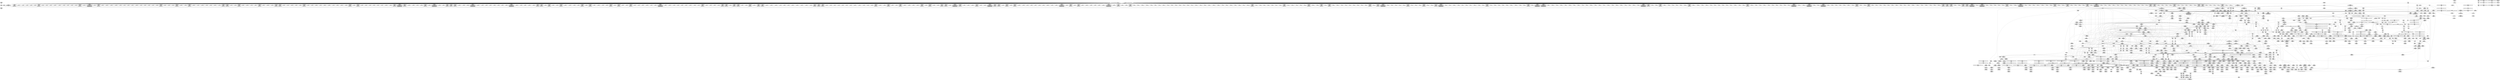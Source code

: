digraph {
	CE0x572b130 [shape=record,shape=Mrecord,label="{CE0x572b130|0:_i16,_56:_i8*,_:_CRE_927,928_}"]
	CE0x57b2db0 [shape=record,shape=Mrecord,label="{CE0x57b2db0|may_rename:tobool33|security/selinux/hooks.c,1841|*SummSource*}"]
	CE0x56ae030 [shape=record,shape=Mrecord,label="{CE0x56ae030|may_rename:if.end55}"]
	CE0x56c1010 [shape=record,shape=Mrecord,label="{CE0x56c1010|0:_i16,_56:_i8*,_:_CRE_344,352_|*MultipleSource*|*LoadInst*|security/selinux/hooks.c,1814|security/selinux/hooks.c,1814}"]
	CE0x5668e00 [shape=record,shape=Mrecord,label="{CE0x5668e00|i32_1|*Constant*|*SummSource*}"]
	CE0x568eb90 [shape=record,shape=Mrecord,label="{CE0x568eb90|GLOBAL:__llvm_gcov_ctr228|Global_var:__llvm_gcov_ctr228}"]
	CE0x56c02b0 [shape=record,shape=Mrecord,label="{CE0x56c02b0|0:_i16,_56:_i8*,_:_CRE_307,308_}"]
	CE0x575d7a0 [shape=record,shape=Mrecord,label="{CE0x575d7a0|i64_0|*Constant*|*SummSink*}"]
	CE0x572c530 [shape=record,shape=Mrecord,label="{CE0x572c530|0:_i16,_56:_i8*,_:_CRE_977,978_}"]
	CE0x56ca4a0 [shape=record,shape=Mrecord,label="{CE0x56ca4a0|0:_i16,_56:_i8*,_:_CRE_620,621_}"]
	CE0x578a830 [shape=record,shape=Mrecord,label="{CE0x578a830|may_rename:tmp35|security/selinux/hooks.c,1831|*SummSource*}"]
	CE0x57305f0 [shape=record,shape=Mrecord,label="{CE0x57305f0|may_rename:tmp76|security/selinux/hooks.c,1851}"]
	CE0x56b61e0 [shape=record,shape=Mrecord,label="{CE0x56b61e0|104:_%struct.inode*,_:_CRE_166,167_}"]
	CE0x56a06c0 [shape=record,shape=Mrecord,label="{CE0x56a06c0|current_sid:tmp12|security/selinux/hooks.c,218|*SummSink*}"]
	CE0x5718ae0 [shape=record,shape=Mrecord,label="{CE0x5718ae0|i64*_getelementptr_inbounds_(_11_x_i64_,_11_x_i64_*___llvm_gcov_ctr125,_i64_0,_i64_9)|*Constant*|*SummSource*}"]
	CE0x567e360 [shape=record,shape=Mrecord,label="{CE0x567e360|may_rename:tmp1|*SummSource*}"]
	CE0x56b9a20 [shape=record,shape=Mrecord,label="{CE0x56b9a20|0:_i16,_56:_i8*,_:_CRE_195,196_}"]
	CE0x571ae00 [shape=record,shape=Mrecord,label="{CE0x571ae00|current_sid:call4|security/selinux/hooks.c,218|*SummSink*}"]
	CE0x57611a0 [shape=record,shape=Mrecord,label="{CE0x57611a0|may_rename:tobool|security/selinux/hooks.c,1823|*SummSource*}"]
	CE0x5764490 [shape=record,shape=Mrecord,label="{CE0x5764490|i8_10|*Constant*|*SummSink*}"]
	CE0x572cf90 [shape=record,shape=Mrecord,label="{CE0x572cf90|0:_i16,_56:_i8*,_:_CRE_984,988_|*MultipleSource*|*LoadInst*|security/selinux/hooks.c,1814|security/selinux/hooks.c,1814}"]
	CE0x56bda50 [shape=record,shape=Mrecord,label="{CE0x56bda50|0:_i16,_56:_i8*,_:_CRE_273,274_}"]
	CE0x56ccb70 [shape=record,shape=Mrecord,label="{CE0x56ccb70|0:_i16,_56:_i8*,_:_CRE_768,776_|*MultipleSource*|*LoadInst*|security/selinux/hooks.c,1814|security/selinux/hooks.c,1814}"]
	CE0x56ddaf0 [shape=record,shape=Mrecord,label="{CE0x56ddaf0|0:_i16,_56:_i8*,_:_CRE_148,149_}"]
	CE0x572cb00 [shape=record,shape=Mrecord,label="{CE0x572cb00|0:_i16,_56:_i8*,_:_CRE_981,982_}"]
	CE0x571a070 [shape=record,shape=Mrecord,label="{CE0x571a070|i64*_getelementptr_inbounds_(_11_x_i64_,_11_x_i64_*___llvm_gcov_ctr125,_i64_0,_i64_10)|*Constant*|*SummSource*}"]
	CE0x567eed0 [shape=record,shape=Mrecord,label="{CE0x567eed0|GLOBAL:may_rename|*Constant*|*SummSource*}"]
	CE0x565fff0 [shape=record,shape=Mrecord,label="{CE0x565fff0|may_rename:tmp|*SummSink*}"]
	CE0x56c3430 [shape=record,shape=Mrecord,label="{CE0x56c3430|0:_i16,_56:_i8*,_:_CRE_479,480_}"]
	CE0x56bb490 [shape=record,shape=Mrecord,label="{CE0x56bb490|0:_i16,_56:_i8*,_:_CRE_242,243_}"]
	CE0x5741490 [shape=record,shape=Mrecord,label="{CE0x5741490|may_rename:tmp7|*LoadInst*|security/selinux/hooks.c,1815}"]
	CE0x57cd130 [shape=record,shape=Mrecord,label="{CE0x57cd130|%struct.task_struct*_(%struct.task_struct**)*_asm_movq_%gs:$_1:P_,$0_,_r,im,_dirflag_,_fpsr_,_flags_}"]
	CE0x5713780 [shape=record,shape=Mrecord,label="{CE0x5713780|current_sid:tmp16|security/selinux/hooks.c,218|*SummSource*}"]
	CE0x567b620 [shape=record,shape=Mrecord,label="{CE0x567b620|0:_i16,_56:_i8*,_:_CRE_875,876_}"]
	CE0x5729e30 [shape=record,shape=Mrecord,label="{CE0x5729e30|0:_i16,_56:_i8*,_:_CRE_911,912_}"]
	CE0x569f090 [shape=record,shape=Mrecord,label="{CE0x569f090|may_rename:tmp|*SummSource*}"]
	CE0x572e2d0 [shape=record,shape=Mrecord,label="{CE0x572e2d0|may_rename:and|security/selinux/hooks.c,1815}"]
	CE0x56706d0 [shape=record,shape=Mrecord,label="{CE0x56706d0|may_rename:if.then20|*SummSink*}"]
	CE0x56b6440 [shape=record,shape=Mrecord,label="{CE0x56b6440|104:_%struct.inode*,_:_CRE_168,169_}"]
	CE0x57829e0 [shape=record,shape=Mrecord,label="{CE0x57829e0|i32_9437184|*Constant*|*SummSource*}"]
	CE0x5653510 [shape=record,shape=Mrecord,label="{CE0x5653510|_ret_i32_%call,_!dbg_!27716|security/selinux/hooks.c,2800|*SummSource*}"]
	CE0x5769850 [shape=record,shape=Mrecord,label="{CE0x5769850|i64_16|*Constant*|*SummSink*}"]
	CE0x57b06b0 [shape=record,shape=Mrecord,label="{CE0x57b06b0|may_rename:tobool37|security/selinux/hooks.c,1843}"]
	CE0x56de800 [shape=record,shape=Mrecord,label="{CE0x56de800|0:_i16,_56:_i8*,_:_CRE_159,160_}"]
	CE0x572d0c0 [shape=record,shape=Mrecord,label="{CE0x572d0c0|0:_i16,_56:_i8*,_:_CRE_988,992_|*MultipleSource*|*LoadInst*|security/selinux/hooks.c,1814|security/selinux/hooks.c,1814}"]
	CE0x56a1900 [shape=record,shape=Mrecord,label="{CE0x56a1900|may_rename:if.then34}"]
	CE0x56a1420 [shape=record,shape=Mrecord,label="{CE0x56a1420|current_sid:tmp8|security/selinux/hooks.c,218}"]
	CE0x56dafb0 [shape=record,shape=Mrecord,label="{CE0x56dafb0|104:_%struct.inode*,_:_CRE_296,304_|*MultipleSource*|security/selinux/hooks.c,1814|Function::selinux_inode_rename&Arg::old_dentry::|Function::selinux_inode_rename&Arg::new_dentry::|Function::may_rename&Arg::old_dentry::|Function::may_rename&Arg::new_dentry::}"]
	CE0x5717c30 [shape=record,shape=Mrecord,label="{CE0x5717c30|current_sid:security|security/selinux/hooks.c,218|*SummSink*}"]
	CE0x572d210 [shape=record,shape=Mrecord,label="{CE0x572d210|0:_i16,_56:_i8*,_:_CRE_992,1000_|*MultipleSource*|*LoadInst*|security/selinux/hooks.c,1814|security/selinux/hooks.c,1814}"]
	CE0x567f050 [shape=record,shape=Mrecord,label="{CE0x567f050|may_rename:entry}"]
	CE0x56d9390 [shape=record,shape=Mrecord,label="{CE0x56d9390|104:_%struct.inode*,_:_CRE_220,221_}"]
	CE0x5656d00 [shape=record,shape=Mrecord,label="{CE0x5656d00|selinux_inode_rename:call|security/selinux/hooks.c,2800|*SummSource*}"]
	CE0x5741500 [shape=record,shape=Mrecord,label="{CE0x5741500|may_rename:tmp7|*LoadInst*|security/selinux/hooks.c,1815|*SummSource*}"]
	CE0x56ce090 [shape=record,shape=Mrecord,label="{CE0x56ce090|may_rename:sid31|security/selinux/hooks.c,1840|*SummSink*}"]
	CE0x56beaf0 [shape=record,shape=Mrecord,label="{CE0x56beaf0|0:_i16,_56:_i8*,_:_CRE_287,288_}"]
	CE0x571d840 [shape=record,shape=Mrecord,label="{CE0x571d840|current_sid:tmp24|security/selinux/hooks.c,220}"]
	CE0x57c03a0 [shape=record,shape=Mrecord,label="{CE0x57c03a0|may_rename:tmp74|security/selinux/hooks.c,1850|*SummSource*}"]
	CE0x57156d0 [shape=record,shape=Mrecord,label="{CE0x57156d0|i32_218|*Constant*|*SummSource*}"]
	CE0x57ad670 [shape=record,shape=Mrecord,label="{CE0x57ad670|may_rename:tmp51|security/selinux/hooks.c,1840|*SummSource*}"]
	CE0x56c9070 [shape=record,shape=Mrecord,label="{CE0x56c9070|0:_i16,_56:_i8*,_:_CRE_603,604_}"]
	CE0x5729aa0 [shape=record,shape=Mrecord,label="{CE0x5729aa0|0:_i16,_56:_i8*,_:_CRE_908,909_}"]
	CE0x56c4140 [shape=record,shape=Mrecord,label="{CE0x56c4140|0:_i16,_56:_i8*,_:_CRE_496,500_|*MultipleSource*|*LoadInst*|security/selinux/hooks.c,1814|security/selinux/hooks.c,1814}"]
	CE0x56b5f80 [shape=record,shape=Mrecord,label="{CE0x56b5f80|104:_%struct.inode*,_:_CRE_164,165_}"]
	CE0x5788be0 [shape=record,shape=Mrecord,label="{CE0x5788be0|may_rename:tmp43|security/selinux/hooks.c,1834|*SummSource*}"]
	CE0x572a8e0 [shape=record,shape=Mrecord,label="{CE0x572a8e0|0:_i16,_56:_i8*,_:_CRE_920,921_}"]
	CE0x56bb0d0 [shape=record,shape=Mrecord,label="{CE0x56bb0d0|0:_i16,_56:_i8*,_:_CRE_232,236_|*MultipleSource*|*LoadInst*|security/selinux/hooks.c,1814|security/selinux/hooks.c,1814}"]
	CE0x56e2d20 [shape=record,shape=Mrecord,label="{CE0x56e2d20|may_rename:i_security1|security/selinux/hooks.c,1814|*SummSource*}"]
	CE0x56bb660 [shape=record,shape=Mrecord,label="{CE0x56bb660|0:_i16,_56:_i8*,_:_CRE_244,245_}"]
	CE0x567bd00 [shape=record,shape=Mrecord,label="{CE0x567bd00|may_rename:if.then20}"]
	CE0x5689b30 [shape=record,shape=Mrecord,label="{CE0x5689b30|104:_%struct.inode*,_:_CRE_80,88_|*MultipleSource*|security/selinux/hooks.c,1814|Function::selinux_inode_rename&Arg::old_dentry::|Function::selinux_inode_rename&Arg::new_dentry::|Function::may_rename&Arg::old_dentry::|Function::may_rename&Arg::new_dentry::}"]
	CE0x56d9850 [shape=record,shape=Mrecord,label="{CE0x56d9850|104:_%struct.inode*,_:_CRE_224,232_|*MultipleSource*|security/selinux/hooks.c,1814|Function::selinux_inode_rename&Arg::old_dentry::|Function::selinux_inode_rename&Arg::new_dentry::|Function::may_rename&Arg::old_dentry::|Function::may_rename&Arg::new_dentry::}"]
	CE0x56dfb60 [shape=record,shape=Mrecord,label="{CE0x56dfb60|0:_i16,_56:_i8*,_:_CRE_175,176_}"]
	CE0x56dc2b0 [shape=record,shape=Mrecord,label="{CE0x56dc2b0|104:_%struct.inode*,_:_CRE_315,316_}"]
	CE0x5754af0 [shape=record,shape=Mrecord,label="{CE0x5754af0|may_rename:tmp9|*LoadInst*|security/selinux/hooks.c,1816|*SummSink*}"]
	CE0x56c03e0 [shape=record,shape=Mrecord,label="{CE0x56c03e0|0:_i16,_56:_i8*,_:_CRE_308,309_}"]
	CE0x56a1160 [shape=record,shape=Mrecord,label="{CE0x56a1160|may_rename:call|security/selinux/hooks.c,1808|*SummSource*}"]
	CE0x5669430 [shape=record,shape=Mrecord,label="{CE0x5669430|may_rename:new_dentry|Function::may_rename&Arg::new_dentry::|*SummSource*}"]
	CE0x56ae820 [shape=record,shape=Mrecord,label="{CE0x56ae820|_ret_i32_%tmp24,_!dbg_!27742|security/selinux/hooks.c,220|*SummSource*}"]
	CE0x577f680 [shape=record,shape=Mrecord,label="{CE0x577f680|i64_4|*Constant*|*SummSink*}"]
	CE0x4eac0b0 [shape=record,shape=Mrecord,label="{CE0x4eac0b0|_call_void_mcount()_#3}"]
	CE0x571a970 [shape=record,shape=Mrecord,label="{CE0x571a970|current_sid:call4|security/selinux/hooks.c,218}"]
	CE0x57bef90 [shape=record,shape=Mrecord,label="{CE0x57bef90|may_rename:tmp71|security/selinux/hooks.c,1849}"]
	CE0x577e9e0 [shape=record,shape=Mrecord,label="{CE0x577e9e0|i32_4096|*Constant*|*SummSource*}"]
	CE0x57131e0 [shape=record,shape=Mrecord,label="{CE0x57131e0|current_sid:tmp15|security/selinux/hooks.c,218|*SummSource*}"]
	CE0x57ae8b0 [shape=record,shape=Mrecord,label="{CE0x57ae8b0|i64*_getelementptr_inbounds_(_29_x_i64_,_29_x_i64_*___llvm_gcov_ctr228,_i64_0,_i64_20)|*Constant*|*SummSink*}"]
	CE0x5761950 [shape=record,shape=Mrecord,label="{CE0x5761950|may_rename:tmp12|security/selinux/hooks.c,1823|*SummSource*}"]
	CE0x5684960 [shape=record,shape=Mrecord,label="{CE0x5684960|may_rename:if.end30}"]
	CE0x5677a20 [shape=record,shape=Mrecord,label="{CE0x5677a20|i32_0|*Constant*}"]
	CE0x57b2e90 [shape=record,shape=Mrecord,label="{CE0x57b2e90|may_rename:tobool33|security/selinux/hooks.c,1841|*SummSink*}"]
	CE0x57193a0 [shape=record,shape=Mrecord,label="{CE0x57193a0|current_sid:tmp18|security/selinux/hooks.c,218}"]
	CE0x57cc560 [shape=record,shape=Mrecord,label="{CE0x57cc560|current_sid:tobool1|security/selinux/hooks.c,218|*SummSource*}"]
	CE0x56b2b90 [shape=record,shape=Mrecord,label="{CE0x56b2b90|GLOBAL:__llvm_gcov_ctr125|Global_var:__llvm_gcov_ctr125}"]
	CE0x577a830 [shape=record,shape=Mrecord,label="{CE0x577a830|i64*_getelementptr_inbounds_(_29_x_i64_,_29_x_i64_*___llvm_gcov_ctr228,_i64_0,_i64_27)|*Constant*}"]
	CE0x56b80c0 [shape=record,shape=Mrecord,label="{CE0x56b80c0|104:_%struct.inode*,_:_CRE_192,193_}"]
	CE0x56dd3d0 [shape=record,shape=Mrecord,label="{CE0x56dd3d0|0:_i16,_56:_i8*,_:_CRE_142,143_}"]
	CE0x56a95a0 [shape=record,shape=Mrecord,label="{CE0x56a95a0|current_sid:if.end|*SummSource*}"]
	CE0x56d95f0 [shape=record,shape=Mrecord,label="{CE0x56d95f0|104:_%struct.inode*,_:_CRE_222,223_}"]
	CE0x56870f0 [shape=record,shape=Mrecord,label="{CE0x56870f0|may_rename:if.end54|*SummSource*}"]
	CE0x5785290 [shape=record,shape=Mrecord,label="{CE0x5785290|may_rename:tmp32|security/selinux/hooks.c,1829|*SummSource*}"]
	CE0x56ba010 [shape=record,shape=Mrecord,label="{CE0x56ba010|0:_i16,_56:_i8*,_:_CRE_200,201_}"]
	CE0x56b6b60 [shape=record,shape=Mrecord,label="{CE0x56b6b60|104:_%struct.inode*,_:_CRE_174,175_}"]
	CE0x56c7190 [shape=record,shape=Mrecord,label="{CE0x56c7190|0:_i16,_56:_i8*,_:_CRE_577,578_}"]
	CE0x5781170 [shape=record,shape=Mrecord,label="{CE0x5781170|may_rename:tmp44|*LoadInst*|security/selinux/hooks.c,1838|*SummSource*}"]
	CE0x56be040 [shape=record,shape=Mrecord,label="{CE0x56be040|0:_i16,_56:_i8*,_:_CRE_278,279_}"]
	CE0x57172d0 [shape=record,shape=Mrecord,label="{CE0x57172d0|i32_22|*Constant*}"]
	CE0x56b8320 [shape=record,shape=Mrecord,label="{CE0x56b8320|104:_%struct.inode*,_:_CRE_194,195_}"]
	CE0x5719610 [shape=record,shape=Mrecord,label="{CE0x5719610|current_sid:tmp18|security/selinux/hooks.c,218|*SummSource*}"]
	CE0x57686e0 [shape=record,shape=Mrecord,label="{CE0x57686e0|0:_i8,_8:_%struct.dentry*,_24:_%struct.selinux_audit_data*,_:_SCMRE_0,1_|*MultipleSource*|security/selinux/hooks.c, 1807|security/selinux/hooks.c,1818}"]
	CE0x56bc9b0 [shape=record,shape=Mrecord,label="{CE0x56bc9b0|0:_i16,_56:_i8*,_:_CRE_259,260_}"]
	CE0x56b4a70 [shape=record,shape=Mrecord,label="{CE0x56b4a70|104:_%struct.inode*,_:_CRE_146,147_}"]
	CE0x56c0770 [shape=record,shape=Mrecord,label="{CE0x56c0770|0:_i16,_56:_i8*,_:_CRE_311,312_}"]
	CE0x571e400 [shape=record,shape=Mrecord,label="{CE0x571e400|i64*_getelementptr_inbounds_(_2_x_i64_,_2_x_i64_*___llvm_gcov_ctr98,_i64_0,_i64_0)|*Constant*}"]
	CE0x577cab0 [shape=record,shape=Mrecord,label="{CE0x577cab0|may_rename:tmp22|security/selinux/hooks.c,1827}"]
	CE0x56b7e60 [shape=record,shape=Mrecord,label="{CE0x56b7e60|104:_%struct.inode*,_:_CRE_190,191_}"]
	CE0x56dd890 [shape=record,shape=Mrecord,label="{CE0x56dd890|0:_i16,_56:_i8*,_:_CRE_146,147_}"]
	CE0x57c7520 [shape=record,shape=Mrecord,label="{CE0x57c7520|may_rename:tmp70|security/selinux/hooks.c,1849|*SummSource*}"]
	CE0x5714e20 [shape=record,shape=Mrecord,label="{CE0x5714e20|i8*_getelementptr_inbounds_(_25_x_i8_,_25_x_i8_*_.str3,_i32_0,_i32_0)|*Constant*|*SummSink*}"]
	CE0x575fc70 [shape=record,shape=Mrecord,label="{CE0x575fc70|avc_has_perm:entry}"]
	CE0x56d1630 [shape=record,shape=Mrecord,label="{CE0x56d1630|current_sid:tmp|*SummSource*}"]
	CE0x5768f90 [shape=record,shape=Mrecord,label="{CE0x5768f90|%struct.inode*_null|*Constant*|*SummSink*}"]
	CE0x5785870 [shape=record,shape=Mrecord,label="{CE0x5785870|may_rename:tmp33|security/selinux/hooks.c,1829|*SummSink*}"]
	CE0x575da00 [shape=record,shape=Mrecord,label="{CE0x575da00|may_rename:tmp13|security/selinux/hooks.c,1823}"]
	CE0x56b3df0 [shape=record,shape=Mrecord,label="{CE0x56b3df0|104:_%struct.inode*,_:_CRE_95,96_}"]
	CE0x5660580 [shape=record,shape=Mrecord,label="{CE0x5660580|selinux_inode_rename:new_inode|Function::selinux_inode_rename&Arg::new_inode::|*SummSink*}"]
	CE0x577c530 [shape=record,shape=Mrecord,label="{CE0x577c530|may_rename:tmp19|security/selinux/hooks.c,1826|*SummSink*}"]
	CE0x5687280 [shape=record,shape=Mrecord,label="{CE0x5687280|may_rename:land.lhs.true}"]
	CE0x56613b0 [shape=record,shape=Mrecord,label="{CE0x56613b0|may_rename:if.then38}"]
	CE0x57c85c0 [shape=record,shape=Mrecord,label="{CE0x57c85c0|may_rename:i_mode42|security/selinux/hooks.c,1845|*SummSink*}"]
	CE0x5711960 [shape=record,shape=Mrecord,label="{CE0x5711960|current_sid:tmp10|security/selinux/hooks.c,218|*SummSource*}"]
	CE0x56d15c0 [shape=record,shape=Mrecord,label="{CE0x56d15c0|COLLAPSED:_GCMRE___llvm_gcov_ctr125_internal_global_11_x_i64_zeroinitializer:_elem_0:default:}"]
	CE0x578cdc0 [shape=record,shape=Mrecord,label="{CE0x578cdc0|i32_4194304|*Constant*|*SummSink*}"]
	CE0x56b8580 [shape=record,shape=Mrecord,label="{CE0x56b8580|104:_%struct.inode*,_:_CRE_196,197_}"]
	CE0x5670770 [shape=record,shape=Mrecord,label="{CE0x5670770|may_rename:return}"]
	CE0x56c79e0 [shape=record,shape=Mrecord,label="{CE0x56c79e0|0:_i16,_56:_i8*,_:_CRE_584,585_}"]
	CE0x56c2f50 [shape=record,shape=Mrecord,label="{CE0x56c2f50|0:_i16,_56:_i8*,_:_CRE_476,477_}"]
	CE0x56b6310 [shape=record,shape=Mrecord,label="{CE0x56b6310|104:_%struct.inode*,_:_CRE_167,168_}"]
	CE0x5715ba0 [shape=record,shape=Mrecord,label="{CE0x5715ba0|i32_218|*Constant*|*SummSink*}"]
	CE0x578b7c0 [shape=record,shape=Mrecord,label="{CE0x578b7c0|may_rename:tmp40|security/selinux/hooks.c,1833}"]
	CE0x56df1e0 [shape=record,shape=Mrecord,label="{CE0x56df1e0|0:_i16,_56:_i8*,_:_CRE_167,168_}"]
	CE0x57b2c30 [shape=record,shape=Mrecord,label="{CE0x57b2c30|may_rename:tobool33|security/selinux/hooks.c,1841}"]
	CE0x57b8750 [shape=record,shape=Mrecord,label="{CE0x57b8750|may_rename:tmp69|security/selinux/hooks.c,1847}"]
	CE0x56a4290 [shape=record,shape=Mrecord,label="{CE0x56a4290|GLOBAL:current_sid|*Constant*}"]
	CE0x57b0540 [shape=record,shape=Mrecord,label="{CE0x57b0540|may_rename:tmp58|*LoadInst*|security/selinux/hooks.c,1843|*SummSink*}"]
	CE0x56895c0 [shape=record,shape=Mrecord,label="{CE0x56895c0|104:_%struct.inode*,_:_CRE_56,64_|*MultipleSource*|security/selinux/hooks.c,1814|Function::selinux_inode_rename&Arg::old_dentry::|Function::selinux_inode_rename&Arg::new_dentry::|Function::may_rename&Arg::old_dentry::|Function::may_rename&Arg::new_dentry::}"]
	CE0x56cc990 [shape=record,shape=Mrecord,label="{CE0x56cc990|0:_i16,_56:_i8*,_:_CRE_760,768_|*MultipleSource*|*LoadInst*|security/selinux/hooks.c,1814|security/selinux/hooks.c,1814}"]
	CE0x567ac60 [shape=record,shape=Mrecord,label="{CE0x567ac60|0:_i16,_56:_i8*,_:_CRE_868,869_}"]
	CE0x5789f20 [shape=record,shape=Mrecord,label="{CE0x5789f20|i64*_getelementptr_inbounds_(_29_x_i64_,_29_x_i64_*___llvm_gcov_ctr228,_i64_0,_i64_13)|*Constant*|*SummSource*}"]
	CE0x56bf340 [shape=record,shape=Mrecord,label="{CE0x56bf340|0:_i16,_56:_i8*,_:_CRE_294,295_}"]
	CE0x5768510 [shape=record,shape=Mrecord,label="{CE0x5768510|may_rename:type|security/selinux/hooks.c,1818|*SummSink*}"]
	CE0x72fa020 [shape=record,shape=Mrecord,label="{CE0x72fa020|selinux_inode_rename:tmp3}"]
	CE0x57c7f40 [shape=record,shape=Mrecord,label="{CE0x57c7f40|may_rename:tmp68|security/selinux/hooks.c,1846}"]
	CE0x56c0de0 [shape=record,shape=Mrecord,label="{CE0x56c0de0|0:_i16,_56:_i8*,_:_CRE_336,344_|*MultipleSource*|*LoadInst*|security/selinux/hooks.c,1814|security/selinux/hooks.c,1814}"]
	CE0x56b67d0 [shape=record,shape=Mrecord,label="{CE0x56b67d0|104:_%struct.inode*,_:_CRE_171,172_}"]
	CE0x577c980 [shape=record,shape=Mrecord,label="{CE0x577c980|may_rename:tmp21|security/selinux/hooks.c,1827|*SummSink*}"]
	CE0x56c73f0 [shape=record,shape=Mrecord,label="{CE0x56c73f0|0:_i16,_56:_i8*,_:_CRE_579,580_}"]
	CE0x56d0de0 [shape=record,shape=Mrecord,label="{CE0x56d0de0|i64*_getelementptr_inbounds_(_29_x_i64_,_29_x_i64_*___llvm_gcov_ctr228,_i64_0,_i64_17)|*Constant*|*SummSource*}"]
	CE0x57b1b80 [shape=record,shape=Mrecord,label="{CE0x57b1b80|i64_19|*Constant*|*SummSink*}"]
	CE0x56a1ae0 [shape=record,shape=Mrecord,label="{CE0x56a1ae0|may_rename:if.then34|*SummSink*}"]
	CE0x57bfb30 [shape=record,shape=Mrecord,label="{CE0x57bfb30|may_rename:tmp73|security/selinux/hooks.c,1849|*SummSource*}"]
	CE0x5728c60 [shape=record,shape=Mrecord,label="{CE0x5728c60|0:_i16,_56:_i8*,_:_CRE_896,897_}"]
	CE0x56682c0 [shape=record,shape=Mrecord,label="{CE0x56682c0|i64*_getelementptr_inbounds_(_2_x_i64_,_2_x_i64_*___llvm_gcov_ctr227,_i64_0,_i64_0)|*Constant*|*SummSource*}"]
	CE0x5710300 [shape=record,shape=Mrecord,label="{CE0x5710300|current_sid:do.body|*SummSource*}"]
	CE0x571a520 [shape=record,shape=Mrecord,label="{CE0x571a520|current_sid:tmp20|security/selinux/hooks.c,218|*SummSink*}"]
	CE0x56de470 [shape=record,shape=Mrecord,label="{CE0x56de470|0:_i16,_56:_i8*,_:_CRE_156,157_}"]
	CE0x56c08a0 [shape=record,shape=Mrecord,label="{CE0x56c08a0|0:_i16,_56:_i8*,_:_CRE_472,473_}"]
	CE0x56dc180 [shape=record,shape=Mrecord,label="{CE0x56dc180|104:_%struct.inode*,_:_CRE_314,315_}"]
	CE0x5676890 [shape=record,shape=Mrecord,label="{CE0x5676890|i64_1|*Constant*|*SummSink*}"]
	CE0x5783300 [shape=record,shape=Mrecord,label="{CE0x5783300|i64_2097152|*Constant*|*SummSource*}"]
	CE0x57d0d70 [shape=record,shape=Mrecord,label="{CE0x57d0d70|may_rename:conv46|security/selinux/hooks.c,1845}"]
	CE0x56e1440 [shape=record,shape=Mrecord,label="{CE0x56e1440|0:_i16,_56:_i8*,_:_CRE_40,48_|*MultipleSource*|*LoadInst*|security/selinux/hooks.c,1814|security/selinux/hooks.c,1814}"]
	CE0x56d8420 [shape=record,shape=Mrecord,label="{CE0x56d8420|104:_%struct.inode*,_:_CRE_207,208_}"]
	CE0x57800e0 [shape=record,shape=Mrecord,label="{CE0x57800e0|may_rename:u23|security/selinux/hooks.c,1836|*SummSource*}"]
	CE0x56d8680 [shape=record,shape=Mrecord,label="{CE0x56d8680|104:_%struct.inode*,_:_CRE_209,210_}"]
	CE0x5713170 [shape=record,shape=Mrecord,label="{CE0x5713170|current_sid:tmp15|security/selinux/hooks.c,218}"]
	CE0x5658240 [shape=record,shape=Mrecord,label="{CE0x5658240|selinux_inode_rename:entry}"]
	CE0x56c6f30 [shape=record,shape=Mrecord,label="{CE0x56c6f30|0:_i16,_56:_i8*,_:_CRE_575,576_}"]
	CE0x57310e0 [shape=record,shape=Mrecord,label="{CE0x57310e0|may_rename:tmp77|security/selinux/hooks.c,1851|*SummSink*}"]
	CE0x56a9320 [shape=record,shape=Mrecord,label="{CE0x56a9320|current_sid:if.then|*SummSink*}"]
	CE0x56b8450 [shape=record,shape=Mrecord,label="{CE0x56b8450|104:_%struct.inode*,_:_CRE_195,196_}"]
	CE0x57c20f0 [shape=record,shape=Mrecord,label="{CE0x57c20f0|may_rename:tmp80|security/selinux/hooks.c,1854|*SummSource*}"]
	CE0x572db30 [shape=record,shape=Mrecord,label="{CE0x572db30|may_rename:tmp25|security/selinux/hooks.c,1828|*SummSink*}"]
	CE0x5687190 [shape=record,shape=Mrecord,label="{CE0x5687190|may_rename:if.end54|*SummSink*}"]
	CE0x5780950 [shape=record,shape=Mrecord,label="{CE0x5780950|may_rename:u23|security/selinux/hooks.c,1836|*SummSink*}"]
	CE0x56c9660 [shape=record,shape=Mrecord,label="{CE0x56c9660|0:_i16,_56:_i8*,_:_CRE_608,609_}"]
	CE0x56de210 [shape=record,shape=Mrecord,label="{CE0x56de210|0:_i16,_56:_i8*,_:_CRE_154,155_}"]
	CE0x56b9460 [shape=record,shape=Mrecord,label="{CE0x56b9460|0:_i16,_56:_i8*,_:_CRE_190,191_}"]
	CE0x5668520 [shape=record,shape=Mrecord,label="{CE0x5668520|i64*_getelementptr_inbounds_(_2_x_i64_,_2_x_i64_*___llvm_gcov_ctr227,_i64_0,_i64_0)|*Constant*}"]
	CE0x56ded20 [shape=record,shape=Mrecord,label="{CE0x56ded20|0:_i16,_56:_i8*,_:_CRE_163,164_}"]
	CE0x5727a90 [shape=record,shape=Mrecord,label="{CE0x5727a90|0:_i16,_56:_i8*,_:_CRE_881,882_}"]
	CE0x57842d0 [shape=record,shape=Mrecord,label="{CE0x57842d0|i64_10|*Constant*|*SummSink*}"]
	CE0x5685ee0 [shape=record,shape=Mrecord,label="{CE0x5685ee0|GLOBAL:__llvm_gcov_ctr228|Global_var:__llvm_gcov_ctr228|*SummSink*}"]
	CE0x57cefb0 [shape=record,shape=Mrecord,label="{CE0x57cefb0|may_rename:tmp79|security/selinux/hooks.c,1853|*SummSource*}"]
	CE0x56e0150 [shape=record,shape=Mrecord,label="{CE0x56e0150|0:_i16,_56:_i8*,_:_CRE_180,181_}"]
	CE0x56b5600 [shape=record,shape=Mrecord,label="{CE0x56b5600|104:_%struct.inode*,_:_CRE_156,157_}"]
	CE0x56dde80 [shape=record,shape=Mrecord,label="{CE0x56dde80|0:_i16,_56:_i8*,_:_CRE_151,152_}"]
	CE0x56b97c0 [shape=record,shape=Mrecord,label="{CE0x56b97c0|0:_i16,_56:_i8*,_:_CRE_193,194_}"]
	CE0x56d12d0 [shape=record,shape=Mrecord,label="{CE0x56d12d0|0:_i16,_56:_i8*,_:_CRE_808,816_|*MultipleSource*|*LoadInst*|security/selinux/hooks.c,1814|security/selinux/hooks.c,1814}"]
	CE0x57cdad0 [shape=record,shape=Mrecord,label="{CE0x57cdad0|get_current:tmp3}"]
	CE0x56dc640 [shape=record,shape=Mrecord,label="{CE0x56dc640|104:_%struct.inode*,_:_CRE_318,319_}"]
	CE0x5684a70 [shape=record,shape=Mrecord,label="{CE0x5684a70|may_rename:if.end30|*SummSource*}"]
	CE0x567fdd0 [shape=record,shape=Mrecord,label="{CE0x567fdd0|selinux_inode_rename:bb|*SummSource*}"]
	CE0x56bdf10 [shape=record,shape=Mrecord,label="{CE0x56bdf10|0:_i16,_56:_i8*,_:_CRE_277,278_}"]
	CE0x57ada90 [shape=record,shape=Mrecord,label="{CE0x57ada90|may_rename:tmp54|security/selinux/hooks.c,1841|*SummSink*}"]
	CE0x5741ea0 [shape=record,shape=Mrecord,label="{CE0x5741ea0|i32_16384|*Constant*|*SummSource*}"]
	CE0x56c0050 [shape=record,shape=Mrecord,label="{CE0x56c0050|0:_i16,_56:_i8*,_:_CRE_305,306_}"]
	CE0x56b7020 [shape=record,shape=Mrecord,label="{CE0x56b7020|104:_%struct.inode*,_:_CRE_178,179_}"]
	CE0x57b2990 [shape=record,shape=Mrecord,label="{CE0x57b2990|may_rename:call32|security/selinux/hooks.c,1840|*SummSink*}"]
	CE0x5742e00 [shape=record,shape=Mrecord,label="{CE0x5742e00|i32_61440|*Constant*}"]
	CE0x56c3ee0 [shape=record,shape=Mrecord,label="{CE0x56c3ee0|0:_i16,_56:_i8*,_:_CRE_552,553_}"]
	CE0x575fdc0 [shape=record,shape=Mrecord,label="{CE0x575fdc0|i32_10485760|*Constant*|*SummSink*}"]
	CE0x56bd330 [shape=record,shape=Mrecord,label="{CE0x56bd330|0:_i16,_56:_i8*,_:_CRE_267,268_}"]
	CE0x5670630 [shape=record,shape=Mrecord,label="{CE0x5670630|may_rename:if.then20|*SummSource*}"]
	CE0x57795f0 [shape=record,shape=Mrecord,label="{CE0x57795f0|i64*_getelementptr_inbounds_(_29_x_i64_,_29_x_i64_*___llvm_gcov_ctr228,_i64_0,_i64_6)|*Constant*}"]
	CE0x575e9b0 [shape=record,shape=Mrecord,label="{CE0x575e9b0|avc_has_perm:tsid|Function::avc_has_perm&Arg::tsid::|*SummSink*}"]
	CE0x56de0e0 [shape=record,shape=Mrecord,label="{CE0x56de0e0|0:_i16,_56:_i8*,_:_CRE_153,154_}"]
	CE0x571ac80 [shape=record,shape=Mrecord,label="{CE0x571ac80|current_sid:call4|security/selinux/hooks.c,218|*SummSource*}"]
	CE0x577c800 [shape=record,shape=Mrecord,label="{CE0x577c800|may_rename:tmp21|security/selinux/hooks.c,1827|*SummSource*}"]
	CE0x56c85c0 [shape=record,shape=Mrecord,label="{CE0x56c85c0|0:_i16,_56:_i8*,_:_CRE_594,595_}"]
	CE0x5668a60 [shape=record,shape=Mrecord,label="{CE0x5668a60|i32_1|*Constant*}"]
	CE0x57d1610 [shape=record,shape=Mrecord,label="{CE0x57d1610|may_rename:sid47|security/selinux/hooks.c,1846|*SummSink*}"]
	CE0x57b1da0 [shape=record,shape=Mrecord,label="{CE0x57b1da0|may_rename:tmp52|security/selinux/hooks.c,1841|*SummSource*}"]
	CE0x57cdef0 [shape=record,shape=Mrecord,label="{CE0x57cdef0|i1_true|*Constant*|*SummSource*}"]
	CE0x5776dc0 [shape=record,shape=Mrecord,label="{CE0x5776dc0|may_rename:tmp18|security/selinux/hooks.c,1825}"]
	CE0x5778290 [shape=record,shape=Mrecord,label="{CE0x5778290|may_rename:tmp27|security/selinux/hooks.c,1829}"]
	CE0x57b7a10 [shape=record,shape=Mrecord,label="{CE0x57b7a10|may_rename:tmp75|security/selinux/hooks.c,1850|*SummSource*}"]
	CE0x56d81c0 [shape=record,shape=Mrecord,label="{CE0x56d81c0|104:_%struct.inode*,_:_CRE_205,206_}"]
	CE0x56c86f0 [shape=record,shape=Mrecord,label="{CE0x56c86f0|0:_i16,_56:_i8*,_:_CRE_595,596_}"]
	CE0x57ca870 [shape=record,shape=Mrecord,label="{CE0x57ca870|i64*_getelementptr_inbounds_(_11_x_i64_,_11_x_i64_*___llvm_gcov_ctr125,_i64_0,_i64_8)|*Constant*|*SummSink*}"]
	CE0x56c6940 [shape=record,shape=Mrecord,label="{CE0x56c6940|0:_i16,_56:_i8*,_:_CRE_570,571_}"]
	CE0x56a69b0 [shape=record,shape=Mrecord,label="{CE0x56a69b0|i64*_getelementptr_inbounds_(_11_x_i64_,_11_x_i64_*___llvm_gcov_ctr125,_i64_0,_i64_1)|*Constant*}"]
	CE0x56a9f20 [shape=record,shape=Mrecord,label="{CE0x56a9f20|current_sid:tmp4|security/selinux/hooks.c,218}"]
	CE0x5742320 [shape=record,shape=Mrecord,label="{CE0x5742320|may_rename:conv3|security/selinux/hooks.c,1815}"]
	CE0x572be40 [shape=record,shape=Mrecord,label="{CE0x572be40|0:_i16,_56:_i8*,_:_CRE_944,952_|*MultipleSource*|*LoadInst*|security/selinux/hooks.c,1814|security/selinux/hooks.c,1814}"]
	CE0x5688760 [shape=record,shape=Mrecord,label="{CE0x5688760|i64_3|*Constant*|*SummSource*}"]
	CE0x56afeb0 [shape=record,shape=Mrecord,label="{CE0x56afeb0|GLOBAL:current_sid.__warned|Global_var:current_sid.__warned}"]
	CE0x56821f0 [shape=record,shape=Mrecord,label="{CE0x56821f0|may_rename:old_dentry|Function::may_rename&Arg::old_dentry::|*SummSource*}"]
	CE0x56c6e00 [shape=record,shape=Mrecord,label="{CE0x56c6e00|0:_i16,_56:_i8*,_:_CRE_574,575_}"]
	CE0x56affd0 [shape=record,shape=Mrecord,label="{CE0x56affd0|may_rename:if.end21|*SummSink*}"]
	CE0x57ae800 [shape=record,shape=Mrecord,label="{CE0x57ae800|i64*_getelementptr_inbounds_(_29_x_i64_,_29_x_i64_*___llvm_gcov_ctr228,_i64_0,_i64_20)|*Constant*|*SummSource*}"]
	CE0x578b230 [shape=record,shape=Mrecord,label="{CE0x578b230|may_rename:tmp38|security/selinux/hooks.c,1832|*SummSink*}"]
	CE0x56b2a10 [shape=record,shape=Mrecord,label="{CE0x56b2a10|current_sid:tmp5|security/selinux/hooks.c,218}"]
	CE0x56dce80 [shape=record,shape=Mrecord,label="{CE0x56dce80|0:_i16,_56:_i8*,_:_CRE_138,139_}"]
	CE0x57b6e10 [shape=record,shape=Mrecord,label="{CE0x57b6e10|may_rename:tmp66|*LoadInst*|security/selinux/hooks.c,1845|*SummSource*}"]
	CE0x57d0130 [shape=record,shape=Mrecord,label="{CE0x57d0130|may_rename:conv43|security/selinux/hooks.c,1845|*SummSource*}"]
	CE0x5742000 [shape=record,shape=Mrecord,label="{CE0x5742000|i32_16384|*Constant*|*SummSink*}"]
	CE0x571b3d0 [shape=record,shape=Mrecord,label="{CE0x571b3d0|GLOBAL:get_current|*Constant*|*SummSink*}"]
	CE0x5656da0 [shape=record,shape=Mrecord,label="{CE0x5656da0|selinux_inode_rename:call|security/selinux/hooks.c,2800|*SummSink*}"]
	CE0x56debf0 [shape=record,shape=Mrecord,label="{CE0x56debf0|0:_i16,_56:_i8*,_:_CRE_162,163_}"]
	CE0x56af0d0 [shape=record,shape=Mrecord,label="{CE0x56af0d0|may_rename:bb|*SummSource*}"]
	CE0x566b910 [shape=record,shape=Mrecord,label="{CE0x566b910|selinux_inode_rename:old_dentry|Function::selinux_inode_rename&Arg::old_dentry::}"]
	CE0x572b000 [shape=record,shape=Mrecord,label="{CE0x572b000|0:_i16,_56:_i8*,_:_CRE_926,927_}"]
	CE0x57b6ec0 [shape=record,shape=Mrecord,label="{CE0x57b6ec0|may_rename:cond|security/selinux/hooks.c,1848}"]
	CE0x5717930 [shape=record,shape=Mrecord,label="{CE0x5717930|COLLAPSED:_CMRE:_elem_0::|security/selinux/hooks.c,218}"]
	CE0x5767f90 [shape=record,shape=Mrecord,label="{CE0x5767f90|may_rename:tmp10|security/selinux/hooks.c,1816|*SummSink*}"]
	CE0x5788070 [shape=record,shape=Mrecord,label="{CE0x5788070|may_rename:tmp42|security/selinux/hooks.c,1834}"]
	CE0x5780ad0 [shape=record,shape=Mrecord,label="{CE0x5780ad0|may_rename:dentry24|security/selinux/hooks.c,1836|*SummSink*}"]
	CE0x5765540 [shape=record,shape=Mrecord,label="{CE0x5765540|i32_3|*Constant*}"]
	CE0x56c4a40 [shape=record,shape=Mrecord,label="{CE0x56c4a40|0:_i16,_56:_i8*,_:_CRE_520,528_|*MultipleSource*|*LoadInst*|security/selinux/hooks.c,1814|security/selinux/hooks.c,1814}"]
	CE0x57794c0 [shape=record,shape=Mrecord,label="{CE0x57794c0|may_rename:tmp23|security/selinux/hooks.c,1827|*SummSink*}"]
	CE0x575f5a0 [shape=record,shape=Mrecord,label="{CE0x575f5a0|may_rename:call6|security/selinux/hooks.c,1821|*SummSource*}"]
	CE0x571da50 [shape=record,shape=Mrecord,label="{CE0x571da50|current_sid:tmp24|security/selinux/hooks.c,220|*SummSource*}"]
	CE0x5787910 [shape=record,shape=Mrecord,label="{CE0x5787910|may_rename:tmp41|security/selinux/hooks.c,1833|*SummSource*}"]
	CE0x57ccba0 [shape=record,shape=Mrecord,label="{CE0x57ccba0|current_sid:do.end}"]
	CE0x5661a80 [shape=record,shape=Mrecord,label="{CE0x5661a80|_call_void_mcount()_#3|*SummSource*}"]
	CE0x5781f10 [shape=record,shape=Mrecord,label="{CE0x5781f10|may_rename:tmp49|security/selinux/hooks.c,1839|*SummSink*}"]
	CE0x57164c0 [shape=record,shape=Mrecord,label="{CE0x57164c0|i8*_getelementptr_inbounds_(_45_x_i8_,_45_x_i8_*_.str12,_i32_0,_i32_0)|*Constant*}"]
	CE0x56cd150 [shape=record,shape=Mrecord,label="{CE0x56cd150|may_rename:tmp45|security/selinux/hooks.c,1838|*SummSink*}"]
	CE0x56e1d50 [shape=record,shape=Mrecord,label="{CE0x56e1d50|0:_i16,_56:_i8*,_:_CRE_76,80_|*MultipleSource*|*LoadInst*|security/selinux/hooks.c,1814|security/selinux/hooks.c,1814}"]
	CE0x5728a00 [shape=record,shape=Mrecord,label="{CE0x5728a00|0:_i16,_56:_i8*,_:_CRE_894,895_}"]
	CE0x56caa90 [shape=record,shape=Mrecord,label="{CE0x56caa90|0:_i16,_56:_i8*,_:_CRE_624,628_|*MultipleSource*|*LoadInst*|security/selinux/hooks.c,1814|security/selinux/hooks.c,1814}"]
	CE0x5782f30 [shape=record,shape=Mrecord,label="{CE0x5782f30|may_rename:conv28|security/selinux/hooks.c,1839}"]
	CE0x56cabc0 [shape=record,shape=Mrecord,label="{CE0x56cabc0|0:_i16,_56:_i8*,_:_CRE_632,640_|*MultipleSource*|*LoadInst*|security/selinux/hooks.c,1814|security/selinux/hooks.c,1814}"]
	CE0x567b880 [shape=record,shape=Mrecord,label="{CE0x567b880|0:_i16,_56:_i8*,_:_CRE_877,878_}"]
	CE0x5714780 [shape=record,shape=Mrecord,label="{CE0x5714780|i8*_getelementptr_inbounds_(_25_x_i8_,_25_x_i8_*_.str3,_i32_0,_i32_0)|*Constant*|*SummSource*}"]
	CE0x56c8100 [shape=record,shape=Mrecord,label="{CE0x56c8100|0:_i16,_56:_i8*,_:_CRE_590,591_}"]
	CE0x566cf00 [shape=record,shape=Mrecord,label="{CE0x566cf00|may_rename:entry|*SummSink*}"]
	"CONST[source:1(input),value:2(dynamic)][purpose:{object}][SrcIdx:0]"
	CE0x568e1e0 [shape=record,shape=Mrecord,label="{CE0x568e1e0|may_rename:tmp64|security/selinux/hooks.c,1844}"]
	CE0x56e1610 [shape=record,shape=Mrecord,label="{CE0x56e1610|0:_i16,_56:_i8*,_:_CRE_48,56_|*MultipleSource*|*LoadInst*|security/selinux/hooks.c,1814|security/selinux/hooks.c,1814}"]
	CE0x57b3780 [shape=record,shape=Mrecord,label="{CE0x57b3780|i64_1024|*Constant*|*SummSink*}"]
	CE0x56b5140 [shape=record,shape=Mrecord,label="{CE0x56b5140|104:_%struct.inode*,_:_CRE_152,153_}"]
	CE0x57ccea0 [shape=record,shape=Mrecord,label="{CE0x57ccea0|current_sid:if.then}"]
	CE0x56cbe80 [shape=record,shape=Mrecord,label="{CE0x56cbe80|0:_i16,_56:_i8*,_:_CRE_704,712_|*MultipleSource*|*LoadInst*|security/selinux/hooks.c,1814|security/selinux/hooks.c,1814}"]
	CE0x566b980 [shape=record,shape=Mrecord,label="{CE0x566b980|selinux_inode_rename:old_dentry|Function::selinux_inode_rename&Arg::old_dentry::|*SummSource*}"]
	CE0x5783850 [shape=record,shape=Mrecord,label="{CE0x5783850|may_rename:or|security/selinux/hooks.c,1839|*SummSource*}"]
	CE0x5679a80 [shape=record,shape=Mrecord,label="{CE0x5679a80|current_sid:land.lhs.true2|*SummSink*}"]
	CE0x578c390 [shape=record,shape=Mrecord,label="{CE0x578c390|i64_12|*Constant*|*SummSource*}"]
	CE0x56c1580 [shape=record,shape=Mrecord,label="{CE0x56c1580|0:_i16,_56:_i8*,_:_CRE_376,384_|*MultipleSource*|*LoadInst*|security/selinux/hooks.c,1814|security/selinux/hooks.c,1814}"]
	CE0x57617d0 [shape=record,shape=Mrecord,label="{CE0x57617d0|i64_0|*Constant*}"]
	CE0x56b44e0 [shape=record,shape=Mrecord,label="{CE0x56b44e0|104:_%struct.inode*,_:_CRE_144,145_}"]
	CE0x578b690 [shape=record,shape=Mrecord,label="{CE0x578b690|may_rename:tmp39|security/selinux/hooks.c,1832|*SummSink*}"]
	CE0x56b4d10 [shape=record,shape=Mrecord,label="{CE0x56b4d10|104:_%struct.inode*,_:_CRE_148,149_}"]
	CE0x56c37c0 [shape=record,shape=Mrecord,label="{CE0x56c37c0|0:_i16,_56:_i8*,_:_CRE_482,483_}"]
	CE0x56b6c90 [shape=record,shape=Mrecord,label="{CE0x56b6c90|104:_%struct.inode*,_:_CRE_175,176_}"]
	CE0x5741190 [shape=record,shape=Mrecord,label="{CE0x5741190|may_rename:d_inode2|security/selinux/hooks.c,1815|*SummSink*}"]
	CE0x56ba4d0 [shape=record,shape=Mrecord,label="{CE0x56ba4d0|0:_i16,_56:_i8*,_:_CRE_204,205_}"]
	CE0x57143e0 [shape=record,shape=Mrecord,label="{CE0x57143e0|_call_void_lockdep_rcu_suspicious(i8*_getelementptr_inbounds_(_25_x_i8_,_25_x_i8_*_.str3,_i32_0,_i32_0),_i32_218,_i8*_getelementptr_inbounds_(_45_x_i8_,_45_x_i8_*_.str12,_i32_0,_i32_0))_#10,_!dbg_!27727|security/selinux/hooks.c,218|*SummSink*}"]
	CE0x5778b60 [shape=record,shape=Mrecord,label="{CE0x5778b60|may_rename:tmp26|security/selinux/hooks.c,1829|*SummSource*}"]
	CE0x56b9280 [shape=record,shape=Mrecord,label="{CE0x56b9280|i32_5|*Constant*|*SummSource*}"]
	CE0x57b21e0 [shape=record,shape=Mrecord,label="{CE0x57b21e0|may_rename:tmp53|security/selinux/hooks.c,1841|*SummSource*}"]
	CE0x5778c70 [shape=record,shape=Mrecord,label="{CE0x5778c70|may_rename:tmp26|security/selinux/hooks.c,1829|*SummSink*}"]
	CE0x575e520 [shape=record,shape=Mrecord,label="{CE0x575e520|avc_has_perm:ssid|Function::avc_has_perm&Arg::ssid::|*SummSource*}"]
	CE0x56c3200 [shape=record,shape=Mrecord,label="{CE0x56c3200|0:_i16,_56:_i8*,_:_CRE_477,478_}"]
	CE0x575ff30 [shape=record,shape=Mrecord,label="{CE0x575ff30|avc_has_perm:requested|Function::avc_has_perm&Arg::requested::|*SummSink*}"]
	CE0x565f1d0 [shape=record,shape=Mrecord,label="{CE0x565f1d0|_call_void_mcount()_#3}"]
	CE0x56ae240 [shape=record,shape=Mrecord,label="{CE0x56ae240|may_rename:if.end55|*SummSink*}"]
	CE0x57830c0 [shape=record,shape=Mrecord,label="{CE0x57830c0|may_rename:conv28|security/selinux/hooks.c,1839|*SummSink*}"]
	CE0x5779340 [shape=record,shape=Mrecord,label="{CE0x5779340|may_rename:tmp23|security/selinux/hooks.c,1827|*SummSource*}"]
	CE0x5778440 [shape=record,shape=Mrecord,label="{CE0x5778440|i64_7|*Constant*|*SummSource*}"]
	CE0x5672b20 [shape=record,shape=Mrecord,label="{CE0x5672b20|0:_i8,_:_GCMR_current_sid.__warned_internal_global_i8_0,_section_.data.unlikely_,_align_1:_elem_0:default:}"]
	CE0x56bdb80 [shape=record,shape=Mrecord,label="{CE0x56bdb80|0:_i16,_56:_i8*,_:_CRE_274,275_}"]
	CE0x56bc880 [shape=record,shape=Mrecord,label="{CE0x56bc880|0:_i16,_56:_i8*,_:_CRE_258,259_}"]
	CE0x566c7b0 [shape=record,shape=Mrecord,label="{CE0x566c7b0|may_rename:if.then53|*SummSink*}"]
	CE0x5688f30 [shape=record,shape=Mrecord,label="{CE0x5688f30|may_rename:tmp2|*LoadInst*|security/selinux/hooks.c,1813|*SummSink*}"]
	CE0x56bed50 [shape=record,shape=Mrecord,label="{CE0x56bed50|0:_i16,_56:_i8*,_:_CRE_289,290_}"]
	CE0x56b1350 [shape=record,shape=Mrecord,label="{CE0x56b1350|may_rename:if.then10|*SummSource*}"]
	CE0x569f600 [shape=record,shape=Mrecord,label="{CE0x569f600|current_sid:tmp11|security/selinux/hooks.c,218|*SummSink*}"]
	CE0x57b3970 [shape=record,shape=Mrecord,label="{CE0x57b3970|i64_16777216|*Constant*|*SummSink*}"]
	CE0x575cd70 [shape=record,shape=Mrecord,label="{CE0x575cd70|may_rename:tmp62|security/selinux/hooks.c,1843|*SummSink*}"]
	CE0x56c7d70 [shape=record,shape=Mrecord,label="{CE0x56c7d70|0:_i16,_56:_i8*,_:_CRE_587,588_}"]
	CE0x56dfa30 [shape=record,shape=Mrecord,label="{CE0x56dfa30|0:_i16,_56:_i8*,_:_CRE_174,175_}"]
	CE0x56601d0 [shape=record,shape=Mrecord,label="{CE0x56601d0|current_sid:entry|*SummSource*}"]
	CE0x56b6a30 [shape=record,shape=Mrecord,label="{CE0x56b6a30|104:_%struct.inode*,_:_CRE_173,174_}"]
	CE0x56dc3e0 [shape=record,shape=Mrecord,label="{CE0x56dc3e0|104:_%struct.inode*,_:_CRE_316,317_}"]
	CE0x56c9c50 [shape=record,shape=Mrecord,label="{CE0x56c9c50|0:_i16,_56:_i8*,_:_CRE_613,614_}"]
	CE0x56b86b0 [shape=record,shape=Mrecord,label="{CE0x56b86b0|104:_%struct.inode*,_:_CRE_197,198_}"]
	CE0x5683a20 [shape=record,shape=Mrecord,label="{CE0x5683a20|may_rename:if.end22|*SummSink*}"]
	CE0x572f780 [shape=record,shape=Mrecord,label="{CE0x572f780|may_rename:tmp10|security/selinux/hooks.c,1816}"]
	CE0x5727bc0 [shape=record,shape=Mrecord,label="{CE0x5727bc0|0:_i16,_56:_i8*,_:_CRE_882,883_}"]
	CE0x57ae5e0 [shape=record,shape=Mrecord,label="{CE0x57ae5e0|may_rename:tmp56|security/selinux/hooks.c,1842|*SummSource*}"]
	CE0x56bbca0 [shape=record,shape=Mrecord,label="{CE0x56bbca0|0:_i16,_56:_i8*,_:_CRE_248,249_}"]
	CE0x567bee0 [shape=record,shape=Mrecord,label="{CE0x567bee0|current_sid:tmp6|security/selinux/hooks.c,218|*SummSink*}"]
	CE0x56d8090 [shape=record,shape=Mrecord,label="{CE0x56d8090|104:_%struct.inode*,_:_CRE_204,205_}"]
	CE0x56c0c50 [shape=record,shape=Mrecord,label="{CE0x56c0c50|0:_i16,_56:_i8*,_:_CRE_328,336_|*MultipleSource*|*LoadInst*|security/selinux/hooks.c,1814|security/selinux/hooks.c,1814}"]
	CE0x5741db0 [shape=record,shape=Mrecord,label="{CE0x5741db0|may_rename:tmp8|security/selinux/hooks.c,1815|*SummSource*}"]
	CE0x5730c70 [shape=record,shape=Mrecord,label="{CE0x5730c70|i64*_getelementptr_inbounds_(_29_x_i64_,_29_x_i64_*___llvm_gcov_ctr228,_i64_0,_i64_26)|*Constant*|*SummSink*}"]
	CE0x56e2860 [shape=record,shape=Mrecord,label="{CE0x56e2860|0:_i16,_56:_i8*,_:_CRE_120,128_|*MultipleSource*|*LoadInst*|security/selinux/hooks.c,1814|security/selinux/hooks.c,1814}"]
	CE0x57113f0 [shape=record,shape=Mrecord,label="{CE0x57113f0|current_sid:tmp13|security/selinux/hooks.c,218|*SummSink*}"]
	CE0x57c8490 [shape=record,shape=Mrecord,label="{CE0x57c8490|may_rename:i_mode42|security/selinux/hooks.c,1845|*SummSource*}"]
	CE0x56cc5d0 [shape=record,shape=Mrecord,label="{CE0x56cc5d0|0:_i16,_56:_i8*,_:_CRE_744,752_|*MultipleSource*|*LoadInst*|security/selinux/hooks.c,1814|security/selinux/hooks.c,1814}"]
	CE0x57b6fe0 [shape=record,shape=Mrecord,label="{CE0x57b6fe0|may_rename:cond|security/selinux/hooks.c,1848|*SummSource*}"]
	CE0x56b07f0 [shape=record,shape=Mrecord,label="{CE0x56b07f0|i32_10|*Constant*|*SummSink*}"]
	CE0x5660100 [shape=record,shape=Mrecord,label="{CE0x5660100|current_sid:entry}"]
	CE0x572a420 [shape=record,shape=Mrecord,label="{CE0x572a420|0:_i16,_56:_i8*,_:_CRE_916,917_}"]
	CE0x57cea00 [shape=record,shape=Mrecord,label="{CE0x57cea00|may_rename:d_inode41|security/selinux/hooks.c,1845|*SummSink*}"]
	CE0x56bc290 [shape=record,shape=Mrecord,label="{CE0x56bc290|0:_i16,_56:_i8*,_:_CRE_253,254_}"]
	CE0x56d69d0 [shape=record,shape=Mrecord,label="{CE0x56d69d0|may_rename:tmp17|security/selinux/hooks.c,1824}"]
	CE0x5786ac0 [shape=record,shape=Mrecord,label="{CE0x5786ac0|i64_11|*Constant*}"]
	CE0x57b7690 [shape=record,shape=Mrecord,label="{CE0x57b7690|i64*_getelementptr_inbounds_(_29_x_i64_,_29_x_i64_*___llvm_gcov_ctr228,_i64_0,_i64_25)|*Constant*|*SummSink*}"]
	CE0x5719110 [shape=record,shape=Mrecord,label="{CE0x5719110|current_sid:tmp17|security/selinux/hooks.c,218|*SummSink*}"]
	CE0x575a600 [shape=record,shape=Mrecord,label="{CE0x575a600|may_rename:tmp11|security/selinux/hooks.c,1821|*SummSink*}"]
	CE0x57ae020 [shape=record,shape=Mrecord,label="{CE0x57ae020|may_rename:tmp56|security/selinux/hooks.c,1842}"]
	CE0x567a1f0 [shape=record,shape=Mrecord,label="{CE0x567a1f0|0:_i16,_56:_i8*,_:_CRE_832,840_|*MultipleSource*|*LoadInst*|security/selinux/hooks.c,1814|security/selinux/hooks.c,1814}"]
	CE0x572e400 [shape=record,shape=Mrecord,label="{CE0x572e400|may_rename:and|security/selinux/hooks.c,1815|*SummSource*}"]
	CE0x566b7a0 [shape=record,shape=Mrecord,label="{CE0x566b7a0|may_rename:old_dir|Function::may_rename&Arg::old_dir::|*SummSource*}"]
	CE0x5731b30 [shape=record,shape=Mrecord,label="{CE0x5731b30|may_rename:tmp29|security/selinux/hooks.c,1829|*SummSink*}"]
	CE0x57b0c60 [shape=record,shape=Mrecord,label="{CE0x57b0c60|may_rename:tmp59|security/selinux/hooks.c,1843}"]
	CE0x575d460 [shape=record,shape=Mrecord,label="{CE0x575d460|may_rename:d_inode39|security/selinux/hooks.c,1844|*SummSink*}"]
	CE0x57151d0 [shape=record,shape=Mrecord,label="{CE0x57151d0|GLOBAL:lockdep_rcu_suspicious|*Constant*|*SummSource*}"]
	CE0x56cec20 [shape=record,shape=Mrecord,label="{CE0x56cec20|may_rename:call32|security/selinux/hooks.c,1840}"]
	CE0x698f4f0 [shape=record,shape=Mrecord,label="{CE0x698f4f0|selinux_inode_rename:tmp2|*SummSink*}"]
	CE0x56e20f0 [shape=record,shape=Mrecord,label="{CE0x56e20f0|0:_i16,_56:_i8*,_:_CRE_88,96_|*MultipleSource*|*LoadInst*|security/selinux/hooks.c,1814|security/selinux/hooks.c,1814}"]
	CE0x56e4790 [shape=record,shape=Mrecord,label="{CE0x56e4790|104:_%struct.inode*,_:_CRE_24,40_|*MultipleSource*|security/selinux/hooks.c,1814|Function::selinux_inode_rename&Arg::old_dentry::|Function::selinux_inode_rename&Arg::new_dentry::|Function::may_rename&Arg::old_dentry::|Function::may_rename&Arg::new_dentry::}"]
	CE0x5728410 [shape=record,shape=Mrecord,label="{CE0x5728410|0:_i16,_56:_i8*,_:_CRE_889,890_}"]
	CE0x56893f0 [shape=record,shape=Mrecord,label="{CE0x56893f0|104:_%struct.inode*,_:_CRE_48,52_|*MultipleSource*|security/selinux/hooks.c,1814|Function::selinux_inode_rename&Arg::old_dentry::|Function::selinux_inode_rename&Arg::new_dentry::|Function::may_rename&Arg::old_dentry::|Function::may_rename&Arg::new_dentry::}"]
	CE0x56df310 [shape=record,shape=Mrecord,label="{CE0x56df310|0:_i16,_56:_i8*,_:_CRE_168,169_}"]
	CE0x57421a0 [shape=record,shape=Mrecord,label="{CE0x57421a0|may_rename:cmp|security/selinux/hooks.c,1815}"]
	CE0x57b0d80 [shape=record,shape=Mrecord,label="{CE0x57b0d80|may_rename:tmp59|security/selinux/hooks.c,1843|*SummSource*}"]
	CE0x572ac70 [shape=record,shape=Mrecord,label="{CE0x572ac70|0:_i16,_56:_i8*,_:_CRE_923,924_}"]
	CE0x56def80 [shape=record,shape=Mrecord,label="{CE0x56def80|0:_i16,_56:_i8*,_:_CRE_165,166_}"]
	CE0x5683b30 [shape=record,shape=Mrecord,label="{CE0x5683b30|may_rename:if.end11}"]
	CE0x56ba140 [shape=record,shape=Mrecord,label="{CE0x56ba140|0:_i16,_56:_i8*,_:_CRE_201,202_}"]
	CE0x56b4050 [shape=record,shape=Mrecord,label="{CE0x56b4050|104:_%struct.inode*,_:_CRE_104,112_|*MultipleSource*|security/selinux/hooks.c,1814|Function::selinux_inode_rename&Arg::old_dentry::|Function::selinux_inode_rename&Arg::new_dentry::|Function::may_rename&Arg::old_dentry::|Function::may_rename&Arg::new_dentry::}"]
	CE0x57b2360 [shape=record,shape=Mrecord,label="{CE0x57b2360|may_rename:tmp53|security/selinux/hooks.c,1841|*SummSink*}"]
	CE0x5714330 [shape=record,shape=Mrecord,label="{CE0x5714330|_call_void_lockdep_rcu_suspicious(i8*_getelementptr_inbounds_(_25_x_i8_,_25_x_i8_*_.str3,_i32_0,_i32_0),_i32_218,_i8*_getelementptr_inbounds_(_45_x_i8_,_45_x_i8_*_.str12,_i32_0,_i32_0))_#10,_!dbg_!27727|security/selinux/hooks.c,218|*SummSource*}"]
	CE0x56b1250 [shape=record,shape=Mrecord,label="{CE0x56b1250|may_rename:if.end|*SummSink*}"]
	CE0x567f8b0 [shape=record,shape=Mrecord,label="{CE0x567f8b0|_call_void_mcount()_#3|*SummSource*}"]
	CE0x57f9480 [shape=record,shape=Mrecord,label="{CE0x57f9480|get_current:tmp4|./arch/x86/include/asm/current.h,14}"]
	CE0x56b53a0 [shape=record,shape=Mrecord,label="{CE0x56b53a0|104:_%struct.inode*,_:_CRE_154,155_}"]
	CE0x578ad00 [shape=record,shape=Mrecord,label="{CE0x578ad00|may_rename:tmp37|security/selinux/hooks.c,1832|*SummSink*}"]
	CE0x56b4180 [shape=record,shape=Mrecord,label="{CE0x56b4180|104:_%struct.inode*,_:_CRE_112,144_|*MultipleSource*|security/selinux/hooks.c,1814|Function::selinux_inode_rename&Arg::old_dentry::|Function::selinux_inode_rename&Arg::new_dentry::|Function::may_rename&Arg::old_dentry::|Function::may_rename&Arg::new_dentry::}"]
	CE0x56e0280 [shape=record,shape=Mrecord,label="{CE0x56e0280|0:_i16,_56:_i8*,_:_CRE_181,182_}"]
	CE0x56b7870 [shape=record,shape=Mrecord,label="{CE0x56b7870|104:_%struct.inode*,_:_CRE_185,186_}"]
	CE0x56bbf00 [shape=record,shape=Mrecord,label="{CE0x56bbf00|0:_i16,_56:_i8*,_:_CRE_250,251_}"]
	CE0x567b160 [shape=record,shape=Mrecord,label="{CE0x567b160|0:_i16,_56:_i8*,_:_CRE_871,872_}"]
	CE0x577de50 [shape=record,shape=Mrecord,label="{CE0x577de50|may_rename:tmp24|security/selinux/hooks.c,1828}"]
	CE0x57c1840 [shape=record,shape=Mrecord,label="{CE0x57c1840|may_rename:retval.0|*SummSink*}"]
	CE0x56c1b50 [shape=record,shape=Mrecord,label="{CE0x56c1b50|0:_i16,_56:_i8*,_:_CRE_400,408_|*MultipleSource*|*LoadInst*|security/selinux/hooks.c,1814|security/selinux/hooks.c,1814}"]
	CE0x5728670 [shape=record,shape=Mrecord,label="{CE0x5728670|0:_i16,_56:_i8*,_:_CRE_891,892_}"]
	CE0x571b250 [shape=record,shape=Mrecord,label="{CE0x571b250|GLOBAL:get_current|*Constant*|*SummSource*}"]
	CE0x5769bd0 [shape=record,shape=Mrecord,label="{CE0x5769bd0|i64_15|*Constant*|*SummSource*}"]
	CE0x56bd0d0 [shape=record,shape=Mrecord,label="{CE0x56bd0d0|0:_i16,_56:_i8*,_:_CRE_265,266_}"]
	CE0x57caaf0 [shape=record,shape=Mrecord,label="{CE0x57caaf0|i64*_getelementptr_inbounds_(_11_x_i64_,_11_x_i64_*___llvm_gcov_ctr125,_i64_0,_i64_8)|*Constant*}"]
	CE0x57bf600 [shape=record,shape=Mrecord,label="{CE0x57bf600|may_rename:tobool49|security/selinux/hooks.c,1848|*SummSink*}"]
	CE0x572a2f0 [shape=record,shape=Mrecord,label="{CE0x572a2f0|0:_i16,_56:_i8*,_:_CRE_915,916_}"]
	CE0x5782b60 [shape=record,shape=Mrecord,label="{CE0x5782b60|i32_9437184|*Constant*|*SummSink*}"]
	CE0x575fce0 [shape=record,shape=Mrecord,label="{CE0x575fce0|i32_10485760|*Constant*}"]
	CE0x56dd2a0 [shape=record,shape=Mrecord,label="{CE0x56dd2a0|0:_i16,_56:_i8*,_:_CRE_141,142_}"]
	CE0x56d1440 [shape=record,shape=Mrecord,label="{CE0x56d1440|i64*_getelementptr_inbounds_(_11_x_i64_,_11_x_i64_*___llvm_gcov_ctr125,_i64_0,_i64_0)|*Constant*|*SummSink*}"]
	CE0x570f990 [shape=record,shape=Mrecord,label="{CE0x570f990|current_sid:tmp9|security/selinux/hooks.c,218}"]
	CE0x577e560 [shape=record,shape=Mrecord,label="{CE0x577e560|may_rename:call8|security/selinux/hooks.c,1825|*SummSource*}"]
	CE0x57b1900 [shape=record,shape=Mrecord,label="{CE0x57b1900|may_rename:tmp53|security/selinux/hooks.c,1841}"]
	CE0x56ca960 [shape=record,shape=Mrecord,label="{CE0x56ca960|0:_i16,_56:_i8*,_:_CRE_864,865_}"]
	CE0x5783480 [shape=record,shape=Mrecord,label="{CE0x5783480|i64_2097152|*Constant*|*SummSink*}"]
	CE0x5782010 [shape=record,shape=Mrecord,label="{CE0x5782010|may_rename:tmp50|security/selinux/hooks.c,1839}"]
	CE0x56d8a10 [shape=record,shape=Mrecord,label="{CE0x56d8a10|104:_%struct.inode*,_:_CRE_212,213_}"]
	CE0x569f480 [shape=record,shape=Mrecord,label="{CE0x569f480|current_sid:tmp11|security/selinux/hooks.c,218|*SummSource*}"]
	CE0x569f830 [shape=record,shape=Mrecord,label="{CE0x569f830|may_rename:tmp15|security/selinux/hooks.c,1823|*SummSource*}"]
	CE0x5713a30 [shape=record,shape=Mrecord,label="{CE0x5713a30|i8_1|*Constant*}"]
	CE0x568e840 [shape=record,shape=Mrecord,label="{CE0x568e840|may_rename:tmp12|security/selinux/hooks.c,1823|*SummSink*}"]
	CE0x5784400 [shape=record,shape=Mrecord,label="{CE0x5784400|may_rename:tmp31|security/selinux/hooks.c,1829}"]
	CE0x56b8ca0 [shape=record,shape=Mrecord,label="{CE0x56b8ca0|104:_%struct.inode*,_:_CRE_202,203_}"]
	CE0x56bcae0 [shape=record,shape=Mrecord,label="{CE0x56bcae0|0:_i16,_56:_i8*,_:_CRE_260,261_}"]
	CE0x57835f0 [shape=record,shape=Mrecord,label="{CE0x57835f0|may_rename:or|security/selinux/hooks.c,1839|*SummSink*}"]
	CE0x56cd8a0 [shape=record,shape=Mrecord,label="{CE0x56cd8a0|may_rename:av.0|*SummSource*}"]
	CE0x57c15b0 [shape=record,shape=Mrecord,label="{CE0x57c15b0|may_rename:conv50|security/selinux/hooks.c,1848|*SummSink*}"]
	CE0x578b510 [shape=record,shape=Mrecord,label="{CE0x578b510|may_rename:tmp39|security/selinux/hooks.c,1832|*SummSource*}"]
	CE0x57c1450 [shape=record,shape=Mrecord,label="{CE0x57c1450|may_rename:conv50|security/selinux/hooks.c,1848|*SummSource*}"]
	CE0x56c92d0 [shape=record,shape=Mrecord,label="{CE0x56c92d0|0:_i16,_56:_i8*,_:_CRE_605,606_}"]
	CE0x56b9c80 [shape=record,shape=Mrecord,label="{CE0x56b9c80|0:_i16,_56:_i8*,_:_CRE_197,198_}"]
	CE0x572c8c0 [shape=record,shape=Mrecord,label="{CE0x572c8c0|0:_i16,_56:_i8*,_:_CRE_979,980_}"]
	CE0x5710080 [shape=record,shape=Mrecord,label="{CE0x5710080|current_sid:bb|*SummSource*}"]
	CE0x56799a0 [shape=record,shape=Mrecord,label="{CE0x56799a0|current_sid:land.lhs.true2}"]
	CE0x56e4230 [shape=record,shape=Mrecord,label="{CE0x56e4230|104:_%struct.inode*,_:_CRE_16,24_|*MultipleSource*|security/selinux/hooks.c,1814|Function::selinux_inode_rename&Arg::old_dentry::|Function::selinux_inode_rename&Arg::new_dentry::|Function::may_rename&Arg::old_dentry::|Function::may_rename&Arg::new_dentry::}"]
	CE0x56b7150 [shape=record,shape=Mrecord,label="{CE0x56b7150|104:_%struct.inode*,_:_CRE_179,180_}"]
	CE0x565f070 [shape=record,shape=Mrecord,label="{CE0x565f070|get_current:tmp3|*SummSource*}"]
	CE0x577a640 [shape=record,shape=Mrecord,label="{CE0x577a640|may_rename:tmp78|security/selinux/hooks.c,1853}"]
	CE0x57319b0 [shape=record,shape=Mrecord,label="{CE0x57319b0|may_rename:tmp29|security/selinux/hooks.c,1829|*SummSource*}"]
	CE0x57add70 [shape=record,shape=Mrecord,label="{CE0x57add70|may_rename:tmp55|security/selinux/hooks.c,1841|*SummSource*}"]
	CE0x57432c0 [shape=record,shape=Mrecord,label="{CE0x57432c0|may_rename:and|security/selinux/hooks.c,1815|*SummSink*}"]
	CE0x5713e00 [shape=record,shape=Mrecord,label="{CE0x5713e00|i8_1|*Constant*|*SummSink*}"]
	CE0x56d3480 [shape=record,shape=Mrecord,label="{CE0x56d3480|current_sid:if.end|*SummSink*}"]
	CE0x57153c0 [shape=record,shape=Mrecord,label="{CE0x57153c0|i32_218|*Constant*}"]
	CE0x56662c0 [shape=record,shape=Mrecord,label="{CE0x56662c0|_call_void_mcount()_#3|*SummSink*}"]
	CE0x5789880 [shape=record,shape=Mrecord,label="{CE0x5789880|i64*_getelementptr_inbounds_(_29_x_i64_,_29_x_i64_*___llvm_gcov_ctr228,_i64_0,_i64_13)|*Constant*}"]
	CE0x56aef90 [shape=record,shape=Mrecord,label="{CE0x56aef90|may_rename:bb}"]
	CE0x568ded0 [shape=record,shape=Mrecord,label="{CE0x568ded0|may_rename:tmp63|*LoadInst*|security/selinux/hooks.c,1844}"]
	CE0x5769500 [shape=record,shape=Mrecord,label="{CE0x5769500|may_rename:tobool26|security/selinux/hooks.c,1838|*SummSink*}"]
	CE0x5777e80 [shape=record,shape=Mrecord,label="{CE0x5777e80|may_rename:tmp18|security/selinux/hooks.c,1825|*SummSource*}"]
	CE0x57c9e60 [shape=record,shape=Mrecord,label="{CE0x57c9e60|current_sid:tmp14|security/selinux/hooks.c,218|*SummSource*}"]
	CE0x56bf5a0 [shape=record,shape=Mrecord,label="{CE0x56bf5a0|0:_i16,_56:_i8*,_:_CRE_296,297_}"]
	CE0x56a9280 [shape=record,shape=Mrecord,label="{CE0x56a9280|current_sid:if.then|*SummSource*}"]
	CE0x5718c70 [shape=record,shape=Mrecord,label="{CE0x5718c70|i64*_getelementptr_inbounds_(_11_x_i64_,_11_x_i64_*___llvm_gcov_ctr125,_i64_0,_i64_9)|*Constant*|*SummSink*}"]
	CE0x572f110 [shape=record,shape=Mrecord,label="{CE0x572f110|may_rename:i_security4|security/selinux/hooks.c,1816}"]
	CE0x57c98c0 [shape=record,shape=Mrecord,label="{CE0x57c98c0|current_sid:land.lhs.true|*SummSink*}"]
	CE0x572b720 [shape=record,shape=Mrecord,label="{CE0x572b720|0:_i16,_56:_i8*,_:_CRE_932,933_}"]
	CE0x57c9790 [shape=record,shape=Mrecord,label="{CE0x57c9790|current_sid:land.lhs.true|*SummSource*}"]
	CE0x57b8b80 [shape=record,shape=Mrecord,label="{CE0x57b8b80|may_rename:tobool37|security/selinux/hooks.c,1843|*SummSink*}"]
	CE0x56bf930 [shape=record,shape=Mrecord,label="{CE0x56bf930|0:_i16,_56:_i8*,_:_CRE_299,300_}"]
	CE0x56694a0 [shape=record,shape=Mrecord,label="{CE0x56694a0|may_rename:new_dentry|Function::may_rename&Arg::new_dentry::|*SummSink*}"]
	CE0x57b4290 [shape=record,shape=Mrecord,label="{CE0x57b4290|i64_23|*Constant*|*SummSource*}"]
	CE0x56d0e90 [shape=record,shape=Mrecord,label="{CE0x56d0e90|i64*_getelementptr_inbounds_(_29_x_i64_,_29_x_i64_*___llvm_gcov_ctr228,_i64_0,_i64_17)|*Constant*|*SummSink*}"]
	CE0x57618e0 [shape=record,shape=Mrecord,label="{CE0x57618e0|may_rename:tmp12|security/selinux/hooks.c,1823}"]
	CE0x56b8dd0 [shape=record,shape=Mrecord,label="{CE0x56b8dd0|104:_%struct.inode*,_:_CRE_203,204_}"]
	CE0x56b9560 [shape=record,shape=Mrecord,label="{CE0x56b9560|0:_i16,_56:_i8*,_:_CRE_191,192_}"]
	CE0x5689230 [shape=record,shape=Mrecord,label="{CE0x5689230|104:_%struct.inode*,_:_CRE_40,48_|*MultipleSource*|security/selinux/hooks.c,1814|Function::selinux_inode_rename&Arg::old_dentry::|Function::selinux_inode_rename&Arg::new_dentry::|Function::may_rename&Arg::old_dentry::|Function::may_rename&Arg::new_dentry::}"]
	CE0x572b850 [shape=record,shape=Mrecord,label="{CE0x572b850|0:_i16,_56:_i8*,_:_CRE_933,934_}"]
	CE0x577eb60 [shape=record,shape=Mrecord,label="{CE0x577eb60|i32_4096|*Constant*|*SummSink*}"]
	CE0x5781100 [shape=record,shape=Mrecord,label="{CE0x5781100|may_rename:tmp44|*LoadInst*|security/selinux/hooks.c,1838}"]
	CE0x5688630 [shape=record,shape=Mrecord,label="{CE0x5688630|i64_3|*Constant*}"]
	CE0x56a0540 [shape=record,shape=Mrecord,label="{CE0x56a0540|current_sid:tmp12|security/selinux/hooks.c,218|*SummSource*}"]
	CE0x57c7c10 [shape=record,shape=Mrecord,label="{CE0x57c7c10|may_rename:tmp72|security/selinux/hooks.c,1849}"]
	CE0x56dcff0 [shape=record,shape=Mrecord,label="{CE0x56dcff0|0:_i16,_56:_i8*,_:_CRE_140,141_}"]
	CE0x56e1b80 [shape=record,shape=Mrecord,label="{CE0x56e1b80|0:_i16,_56:_i8*,_:_CRE_72,76_|*MultipleSource*|*LoadInst*|security/selinux/hooks.c,1814|security/selinux/hooks.c,1814}"]
	CE0x575a200 [shape=record,shape=Mrecord,label="{CE0x575a200|may_rename:tmp11|security/selinux/hooks.c,1821}"]
	CE0x57c7ae0 [shape=record,shape=Mrecord,label="{CE0x57c7ae0|may_rename:tmp71|security/selinux/hooks.c,1849|*SummSink*}"]
	CE0x5743030 [shape=record,shape=Mrecord,label="{CE0x5743030|i32_61440|*Constant*|*SummSource*}"]
	CE0x56cdfc0 [shape=record,shape=Mrecord,label="{CE0x56cdfc0|may_rename:sid31|security/selinux/hooks.c,1840|*SummSource*}"]
	CE0x578abd0 [shape=record,shape=Mrecord,label="{CE0x578abd0|may_rename:tmp37|security/selinux/hooks.c,1832|*SummSource*}"]
	CE0x56d10f0 [shape=record,shape=Mrecord,label="{CE0x56d10f0|0:_i16,_56:_i8*,_:_CRE_800,804_|*MultipleSource*|*LoadInst*|security/selinux/hooks.c,1814|security/selinux/hooks.c,1814}"]
	CE0x5741630 [shape=record,shape=Mrecord,label="{CE0x5741630|may_rename:tmp7|*LoadInst*|security/selinux/hooks.c,1815|*SummSink*}"]
	CE0x56c2480 [shape=record,shape=Mrecord,label="{CE0x56c2480|0:_i16,_56:_i8*,_:_CRE_440,448_|*MultipleSource*|*LoadInst*|security/selinux/hooks.c,1814|security/selinux/hooks.c,1814}"]
	CE0x56b73b0 [shape=record,shape=Mrecord,label="{CE0x56b73b0|104:_%struct.inode*,_:_CRE_181,182_}"]
	CE0x575e2d0 [shape=record,shape=Mrecord,label="{CE0x575e2d0|avc_has_perm:ssid|Function::avc_has_perm&Arg::ssid::}"]
	CE0x57182c0 [shape=record,shape=Mrecord,label="{CE0x57182c0|current_sid:tmp23|security/selinux/hooks.c,218}"]
	CE0x56befb0 [shape=record,shape=Mrecord,label="{CE0x56befb0|0:_i16,_56:_i8*,_:_CRE_291,292_}"]
	CE0x56c8a80 [shape=record,shape=Mrecord,label="{CE0x56c8a80|0:_i16,_56:_i8*,_:_CRE_598,599_}"]
	CE0x5718ce0 [shape=record,shape=Mrecord,label="{CE0x5718ce0|current_sid:tmp17|security/selinux/hooks.c,218}"]
	CE0x5674c00 [shape=record,shape=Mrecord,label="{CE0x5674c00|may_rename:tmp15|security/selinux/hooks.c,1823}"]
	CE0x56b3f20 [shape=record,shape=Mrecord,label="{CE0x56b3f20|104:_%struct.inode*,_:_CRE_96,104_|*MultipleSource*|security/selinux/hooks.c,1814|Function::selinux_inode_rename&Arg::old_dentry::|Function::selinux_inode_rename&Arg::new_dentry::|Function::may_rename&Arg::old_dentry::|Function::may_rename&Arg::new_dentry::}"]
	CE0x56b6900 [shape=record,shape=Mrecord,label="{CE0x56b6900|104:_%struct.inode*,_:_CRE_172,173_}"]
	CE0x56c98c0 [shape=record,shape=Mrecord,label="{CE0x56c98c0|0:_i16,_56:_i8*,_:_CRE_610,611_}"]
	CE0x575c910 [shape=record,shape=Mrecord,label="{CE0x575c910|may_rename:tmp61|security/selinux/hooks.c,1843|*SummSink*}"]
	CE0x56c2de0 [shape=record,shape=Mrecord,label="{CE0x56c2de0|0:_i16,_56:_i8*,_:_CRE_474,475_}"]
	CE0x56dd760 [shape=record,shape=Mrecord,label="{CE0x56dd760|0:_i16,_56:_i8*,_:_CRE_145,146_}"]
	CE0x5781550 [shape=record,shape=Mrecord,label="{CE0x5781550|may_rename:d_inode25|security/selinux/hooks.c,1838|*SummSource*}"]
	CE0x56d64c0 [shape=record,shape=Mrecord,label="{CE0x56d64c0|may_rename:tmp60|security/selinux/hooks.c,1843|*SummSink*}"]
	CE0x5657ca0 [shape=record,shape=Mrecord,label="{CE0x5657ca0|selinux_inode_rename:tmp1|*SummSource*}"]
	CE0x56bcd40 [shape=record,shape=Mrecord,label="{CE0x56bcd40|0:_i16,_56:_i8*,_:_CRE_262,263_}"]
	CE0x57c16c0 [shape=record,shape=Mrecord,label="{CE0x57c16c0|may_rename:retval.0|*SummSource*}"]
	CE0x5683980 [shape=record,shape=Mrecord,label="{CE0x5683980|may_rename:if.end22|*SummSource*}"]
	CE0x56bc4f0 [shape=record,shape=Mrecord,label="{CE0x56bc4f0|0:_i16,_56:_i8*,_:_CRE_255,256_}"]
	CE0x56bb2b0 [shape=record,shape=Mrecord,label="{CE0x56bb2b0|0:_i16,_56:_i8*,_:_CRE_241,242_}"]
	CE0x56c3a20 [shape=record,shape=Mrecord,label="{CE0x56c3a20|0:_i16,_56:_i8*,_:_CRE_484,485_}"]
	CE0x5689790 [shape=record,shape=Mrecord,label="{CE0x5689790|104:_%struct.inode*,_:_CRE_64,72_|*MultipleSource*|security/selinux/hooks.c,1814|Function::selinux_inode_rename&Arg::old_dentry::|Function::selinux_inode_rename&Arg::new_dentry::|Function::may_rename&Arg::old_dentry::|Function::may_rename&Arg::new_dentry::}"]
	CE0x56873f0 [shape=record,shape=Mrecord,label="{CE0x56873f0|may_rename:land.lhs.true|*SummSource*}"]
	CE0x56cffa0 [shape=record,shape=Mrecord,label="{CE0x56cffa0|may_rename:tmp47|security/selinux/hooks.c,1838|*SummSink*}"]
	CE0x5778080 [shape=record,shape=Mrecord,label="{CE0x5778080|may_rename:tmp18|security/selinux/hooks.c,1825|*SummSink*}"]
	CE0x56d9260 [shape=record,shape=Mrecord,label="{CE0x56d9260|104:_%struct.inode*,_:_CRE_219,220_}"]
	CE0x56ada90 [shape=record,shape=Mrecord,label="{CE0x56ada90|may_rename:call|security/selinux/hooks.c,1808|*SummSink*}"]
	CE0x56c8230 [shape=record,shape=Mrecord,label="{CE0x56c8230|0:_i16,_56:_i8*,_:_CRE_591,592_}"]
	CE0x57c8730 [shape=record,shape=Mrecord,label="{CE0x57c8730|may_rename:tmp67|security/selinux/hooks.c,1845}"]
	CE0x56ba860 [shape=record,shape=Mrecord,label="{CE0x56ba860|0:_i16,_56:_i8*,_:_CRE_207,208_}"]
	CE0x56b02a0 [shape=record,shape=Mrecord,label="{CE0x56b02a0|may_rename:if.end35|*SummSink*}"]
	CE0x5731070 [shape=record,shape=Mrecord,label="{CE0x5731070|may_rename:tmp77|security/selinux/hooks.c,1851|*SummSource*}"]
	CE0x56b5730 [shape=record,shape=Mrecord,label="{CE0x56b5730|104:_%struct.inode*,_:_CRE_157,158_}"]
	CE0x56dee50 [shape=record,shape=Mrecord,label="{CE0x56dee50|0:_i16,_56:_i8*,_:_CRE_164,165_}"]
	CE0x56cb0d0 [shape=record,shape=Mrecord,label="{CE0x56cb0d0|0:_i16,_56:_i8*,_:_CRE_656,664_|*MultipleSource*|*LoadInst*|security/selinux/hooks.c,1814|security/selinux/hooks.c,1814}"]
	CE0x56e1090 [shape=record,shape=Mrecord,label="{CE0x56e1090|0:_i16,_56:_i8*,_:_CRE_16,24_|*MultipleSource*|*LoadInst*|security/selinux/hooks.c,1814|security/selinux/hooks.c,1814}"]
	CE0x57849d0 [shape=record,shape=Mrecord,label="{CE0x57849d0|may_rename:tmp30|security/selinux/hooks.c,1829|*SummSink*}"]
	CE0x5786b30 [shape=record,shape=Mrecord,label="{CE0x5786b30|i64_11|*Constant*|*SummSource*}"]
	CE0x56c78b0 [shape=record,shape=Mrecord,label="{CE0x56c78b0|0:_i16,_56:_i8*,_:_CRE_583,584_}"]
	CE0x57696d0 [shape=record,shape=Mrecord,label="{CE0x57696d0|i64_16|*Constant*|*SummSource*}"]
	CE0x56e31a0 [shape=record,shape=Mrecord,label="{CE0x56e31a0|0:_i16,_56:_i8*,_:_CRE_0,2_|*MultipleSource*|*LoadInst*|security/selinux/hooks.c,1814|security/selinux/hooks.c,1814}"]
	CE0x572d770 [shape=record,shape=Mrecord,label="{CE0x572d770|may_rename:tmp6|security/selinux/hooks.c,1814}"]
	CE0x56a0390 [shape=record,shape=Mrecord,label="{CE0x56a0390|current_sid:tmp12|security/selinux/hooks.c,218}"]
	CE0x56e3810 [shape=record,shape=Mrecord,label="{CE0x56e3810|0:_i16,_56:_i8*,_:_CRE_8,12_|*MultipleSource*|*LoadInst*|security/selinux/hooks.c,1814|security/selinux/hooks.c,1814}"]
	CE0x56c8f40 [shape=record,shape=Mrecord,label="{CE0x56c8f40|0:_i16,_56:_i8*,_:_CRE_602,603_}"]
	CE0x5768c80 [shape=record,shape=Mrecord,label="{CE0x5768c80|may_rename:tmp46|security/selinux/hooks.c,1838|*SummSink*}"]
	CE0x5769b60 [shape=record,shape=Mrecord,label="{CE0x5769b60|i64_15|*Constant*}"]
	CE0x57b0b80 [shape=record,shape=Mrecord,label="{CE0x57b0b80|i64_21|*Constant*|*SummSink*}"]
	CE0x5677910 [shape=record,shape=Mrecord,label="{CE0x5677910|current_sid:call|security/selinux/hooks.c,218|*SummSink*}"]
	CE0x5728d90 [shape=record,shape=Mrecord,label="{CE0x5728d90|0:_i16,_56:_i8*,_:_CRE_897,898_}"]
	CE0x566a910 [shape=record,shape=Mrecord,label="{CE0x566a910|selinux_inode_rename:new_dentry|Function::selinux_inode_rename&Arg::new_dentry::|*SummSource*}"]
	CE0x5717b90 [shape=record,shape=Mrecord,label="{CE0x5717b90|current_sid:security|security/selinux/hooks.c,218|*SummSource*}"]
	CE0x57ce390 [shape=record,shape=Mrecord,label="{CE0x57ce390|may_rename:tmp65|security/selinux/hooks.c,1844|*SummSink*}"]
	CE0x56b06f0 [shape=record,shape=Mrecord,label="{CE0x56b06f0|get_current:tmp4|./arch/x86/include/asm/current.h,14|*SummSink*}"]
	CE0x567a730 [shape=record,shape=Mrecord,label="{CE0x567a730|0:_i16,_56:_i8*,_:_CRE_856,864_|*MultipleSource*|*LoadInst*|security/selinux/hooks.c,1814|security/selinux/hooks.c,1814}"]
	CE0x575ca40 [shape=record,shape=Mrecord,label="{CE0x575ca40|may_rename:tmp62|security/selinux/hooks.c,1843}"]
	CE0x566cdd0 [shape=record,shape=Mrecord,label="{CE0x566cdd0|may_rename:entry|*SummSource*}"]
	CE0x57ad910 [shape=record,shape=Mrecord,label="{CE0x57ad910|may_rename:tmp54|security/selinux/hooks.c,1841|*SummSource*}"]
	CE0x57b7700 [shape=record,shape=Mrecord,label="{CE0x57b7700|may_rename:tmp74|security/selinux/hooks.c,1850|*SummSink*}"]
	CE0x56dbcf0 [shape=record,shape=Mrecord,label="{CE0x56dbcf0|104:_%struct.inode*,_:_CRE_310,311_}"]
	CE0x56b7ad0 [shape=record,shape=Mrecord,label="{CE0x56b7ad0|104:_%struct.inode*,_:_CRE_187,188_}"]
	CE0x568e070 [shape=record,shape=Mrecord,label="{CE0x568e070|may_rename:tmp63|*LoadInst*|security/selinux/hooks.c,1844|*SummSink*}"]
	CE0x57c27d0 [shape=record,shape=Mrecord,label="{CE0x57c27d0|may_rename:tmp81|security/selinux/hooks.c,1854|*SummSource*}"]
	CE0x56adf50 [shape=record,shape=Mrecord,label="{CE0x56adf50|may_rename:if.then27|*SummSource*}"]
	CE0x5716c00 [shape=record,shape=Mrecord,label="{CE0x5716c00|current_sid:cred|security/selinux/hooks.c,218|*SummSource*}"]
	CE0x57659c0 [shape=record,shape=Mrecord,label="{CE0x57659c0|may_rename:sid5|security/selinux/hooks.c,1821|*SummSink*}"]
	CE0x56bf470 [shape=record,shape=Mrecord,label="{CE0x56bf470|0:_i16,_56:_i8*,_:_CRE_295,296_}"]
	CE0x56e2e00 [shape=record,shape=Mrecord,label="{CE0x56e2e00|may_rename:i_security1|security/selinux/hooks.c,1814|*SummSink*}"]
	CE0x56b98f0 [shape=record,shape=Mrecord,label="{CE0x56b98f0|0:_i16,_56:_i8*,_:_CRE_194,195_}"]
	CE0x56c11f0 [shape=record,shape=Mrecord,label="{CE0x56c11f0|0:_i16,_56:_i8*,_:_CRE_352,360_|*MultipleSource*|*LoadInst*|security/selinux/hooks.c,1814|security/selinux/hooks.c,1814}"]
	CE0x56bc620 [shape=record,shape=Mrecord,label="{CE0x56bc620|0:_i16,_56:_i8*,_:_CRE_256,257_}"]
	CE0x56cc1e0 [shape=record,shape=Mrecord,label="{CE0x56cc1e0|0:_i16,_56:_i8*,_:_CRE_728,736_|*MultipleSource*|*LoadInst*|security/selinux/hooks.c,1814|security/selinux/hooks.c,1814}"]
	CE0x575f9c0 [shape=record,shape=Mrecord,label="{CE0x575f9c0|i32_(i32,_i32,_i16,_i32,_%struct.common_audit_data*)*_bitcast_(i32_(i32,_i32,_i16,_i32,_%struct.common_audit_data.495*)*_avc_has_perm_to_i32_(i32,_i32,_i16,_i32,_%struct.common_audit_data*)*)|*Constant*|*SummSource*}"]
	CE0x57be590 [shape=record,shape=Mrecord,label="{CE0x57be590|may_rename:call51|security/selinux/hooks.c,1846|*SummSource*}"]
	CE0x56c9fe0 [shape=record,shape=Mrecord,label="{CE0x56c9fe0|0:_i16,_56:_i8*,_:_CRE_616,617_}"]
	CE0x571af30 [shape=record,shape=Mrecord,label="{CE0x571af30|GLOBAL:get_current|*Constant*}"]
	CE0x577ffb0 [shape=record,shape=Mrecord,label="{CE0x577ffb0|may_rename:dentry24|security/selinux/hooks.c,1836}"]
	CE0x5788480 [shape=record,shape=Mrecord,label="{CE0x5788480|may_rename:tmp42|security/selinux/hooks.c,1834|*SummSource*}"]
	CE0x5787770 [shape=record,shape=Mrecord,label="{CE0x5787770|may_rename:tmp41|security/selinux/hooks.c,1833}"]
	CE0x575c680 [shape=record,shape=Mrecord,label="{CE0x575c680|i64*_getelementptr_inbounds_(_2_x_i64_,_2_x_i64_*___llvm_gcov_ctr98,_i64_0,_i64_1)|*Constant*}"]
	CE0x5710190 [shape=record,shape=Mrecord,label="{CE0x5710190|current_sid:do.body}"]
	CE0x57cee10 [shape=record,shape=Mrecord,label="{CE0x57cee10|may_rename:tmp79|security/selinux/hooks.c,1853}"]
	CE0x56e2c10 [shape=record,shape=Mrecord,label="{CE0x56e2c10|may_rename:i_security1|security/selinux/hooks.c,1814}"]
	CE0x56767b0 [shape=record,shape=Mrecord,label="{CE0x56767b0|i64_1|*Constant*}"]
	CE0x57c0d90 [shape=record,shape=Mrecord,label="{CE0x57c0d90|may_rename:tmp65|security/selinux/hooks.c,1844}"]
	CE0x566ab50 [shape=record,shape=Mrecord,label="{CE0x566ab50|selinux_inode_rename:new_dentry|Function::selinux_inode_rename&Arg::new_dentry::|*SummSink*}"]
	CE0x5676820 [shape=record,shape=Mrecord,label="{CE0x5676820|i64_1|*Constant*|*SummSource*}"]
	CE0x57c1970 [shape=record,shape=Mrecord,label="{CE0x57c1970|may_rename:tmp80|security/selinux/hooks.c,1854}"]
	CE0x5741060 [shape=record,shape=Mrecord,label="{CE0x5741060|may_rename:d_inode2|security/selinux/hooks.c,1815|*SummSource*}"]
	CE0x56d8550 [shape=record,shape=Mrecord,label="{CE0x56d8550|104:_%struct.inode*,_:_CRE_208,209_}"]
	CE0x57c7960 [shape=record,shape=Mrecord,label="{CE0x57c7960|may_rename:tmp71|security/selinux/hooks.c,1849|*SummSource*}"]
	CE0x56af170 [shape=record,shape=Mrecord,label="{CE0x56af170|may_rename:bb|*SummSink*}"]
	CE0x5657080 [shape=record,shape=Mrecord,label="{CE0x5657080|selinux_inode_rename:entry|*SummSink*}"]
	CE0x577d340 [shape=record,shape=Mrecord,label="{CE0x577d340|i32_4|*Constant*|*SummSink*}"]
	CE0x570fb00 [shape=record,shape=Mrecord,label="{CE0x570fb00|current_sid:tmp9|security/selinux/hooks.c,218|*SummSource*}"]
	CE0x5715240 [shape=record,shape=Mrecord,label="{CE0x5715240|GLOBAL:lockdep_rcu_suspicious|*Constant*|*SummSink*}"]
	CE0x5670890 [shape=record,shape=Mrecord,label="{CE0x5670890|may_rename:return|*SummSource*}"]
	"CONST[source:2(external),value:2(dynamic)][purpose:{subject}][SrcIdx:2]"
	CE0x572aa10 [shape=record,shape=Mrecord,label="{CE0x572aa10|0:_i16,_56:_i8*,_:_CRE_921,922_}"]
	CE0x57198c0 [shape=record,shape=Mrecord,label="{CE0x57198c0|current_sid:tmp19|security/selinux/hooks.c,218}"]
	CE0x5670330 [shape=record,shape=Mrecord,label="{CE0x5670330|i64_1|*Constant*}"]
	CE0x5783960 [shape=record,shape=Mrecord,label="{CE0x5783960|may_rename:cmp13|security/selinux/hooks.c,1829|*SummSink*}"]
	CE0x56ddfb0 [shape=record,shape=Mrecord,label="{CE0x56ddfb0|0:_i16,_56:_i8*,_:_CRE_152,153_}"]
	CE0x56a5b80 [shape=record,shape=Mrecord,label="{CE0x56a5b80|GLOBAL:current_sid.__warned|Global_var:current_sid.__warned|*SummSource*}"]
	CE0x57b8490 [shape=record,shape=Mrecord,label="{CE0x57b8490|may_rename:sclass48|security/selinux/hooks.c,1847|*SummSink*}"]
	CE0x5788a40 [shape=record,shape=Mrecord,label="{CE0x5788a40|may_rename:tmp43|security/selinux/hooks.c,1834}"]
	CE0x56c2840 [shape=record,shape=Mrecord,label="{CE0x56c2840|0:_i16,_56:_i8*,_:_CRE_456,464_|*MultipleSource*|*LoadInst*|security/selinux/hooks.c,1814|security/selinux/hooks.c,1814}"]
	CE0x56705c0 [shape=record,shape=Mrecord,label="{CE0x56705c0|may_rename:if.then10|*SummSink*}"]
	CE0x57899b0 [shape=record,shape=Mrecord,label="{CE0x57899b0|may_rename:tmp40|security/selinux/hooks.c,1833|*SummSource*}"]
	CE0x567bc10 [shape=record,shape=Mrecord,label="{CE0x567bc10|0:_i16,_56:_i8*,_:_CRE_880,881_}"]
	CE0x57cec20 [shape=record,shape=Mrecord,label="{CE0x57cec20|may_rename:tmp78|security/selinux/hooks.c,1853|*SummSink*}"]
	CE0x5778120 [shape=record,shape=Mrecord,label="{CE0x5778120|i64_8|*Constant*|*SummSink*}"]
	CE0x56c4e00 [shape=record,shape=Mrecord,label="{CE0x56c4e00|0:_i16,_56:_i8*,_:_CRE_536,540_|*MultipleSource*|*LoadInst*|security/selinux/hooks.c,1814|security/selinux/hooks.c,1814}"]
	CE0x5716a50 [shape=record,shape=Mrecord,label="{CE0x5716a50|COLLAPSED:_GCMRE_current_task_external_global_%struct.task_struct*:_elem_0::|security/selinux/hooks.c,218}"]
	CE0x5782970 [shape=record,shape=Mrecord,label="{CE0x5782970|i32_9437184|*Constant*}"]
	CE0x578cc40 [shape=record,shape=Mrecord,label="{CE0x578cc40|i32_4194304|*Constant*|*SummSource*}"]
	CE0x56dfdc0 [shape=record,shape=Mrecord,label="{CE0x56dfdc0|0:_i16,_56:_i8*,_:_CRE_177,178_}"]
	CE0x56bd7f0 [shape=record,shape=Mrecord,label="{CE0x56bd7f0|0:_i16,_56:_i8*,_:_CRE_271,272_}"]
	CE0x56c4fb0 [shape=record,shape=Mrecord,label="{CE0x56c4fb0|0:_i16,_56:_i8*,_:_CRE_540,544_|*MultipleSource*|*LoadInst*|security/selinux/hooks.c,1814|security/selinux/hooks.c,1814}"]
	CE0x57836e0 [shape=record,shape=Mrecord,label="{CE0x57836e0|may_rename:or|security/selinux/hooks.c,1839}"]
	CE0x56845f0 [shape=record,shape=Mrecord,label="{CE0x56845f0|current_sid:tobool|security/selinux/hooks.c,218|*SummSource*}"]
	CE0x5686860 [shape=record,shape=Mrecord,label="{CE0x5686860|current_sid:tmp2}"]
	CE0x57f93e0 [shape=record,shape=Mrecord,label="{CE0x57f93e0|_call_void_mcount()_#3|*SummSink*}"]
	CE0x56e0020 [shape=record,shape=Mrecord,label="{CE0x56e0020|0:_i16,_56:_i8*,_:_CRE_179,180_}"]
	CE0x56e04e0 [shape=record,shape=Mrecord,label="{CE0x56e04e0|0:_i16,_56:_i8*,_:_CRE_183,184_}"]
	CE0x578cf30 [shape=record,shape=Mrecord,label="{CE0x578cf30|may_rename:tobool19|security/selinux/hooks.c,1832|*SummSink*}"]
	CE0x57d0ac0 [shape=record,shape=Mrecord,label="{CE0x57d0ac0|may_rename:cmp45|security/selinux/hooks.c,1845|*SummSource*}"]
	CE0x577c610 [shape=record,shape=Mrecord,label="{CE0x577c610|may_rename:call8|security/selinux/hooks.c,1825}"]
	CE0x56bbb70 [shape=record,shape=Mrecord,label="{CE0x56bbb70|0:_i16,_56:_i8*,_:_CRE_247,248_}"]
	CE0x56dc050 [shape=record,shape=Mrecord,label="{CE0x56dc050|104:_%struct.inode*,_:_CRE_313,314_}"]
	CE0x56e0870 [shape=record,shape=Mrecord,label="{CE0x56e0870|0:_i16,_56:_i8*,_:_CRE_186,187_}"]
	CE0x56bb910 [shape=record,shape=Mrecord,label="{CE0x56bb910|0:_i16,_56:_i8*,_:_CRE_245,246_}"]
	CE0x5713c80 [shape=record,shape=Mrecord,label="{CE0x5713c80|i8_1|*Constant*|*SummSource*}"]
	CE0x56e3bd0 [shape=record,shape=Mrecord,label="{CE0x56e3bd0|104:_%struct.inode*,_:_CRE_0,4_|*MultipleSource*|security/selinux/hooks.c,1814|Function::selinux_inode_rename&Arg::old_dentry::|Function::selinux_inode_rename&Arg::new_dentry::|Function::may_rename&Arg::old_dentry::|Function::may_rename&Arg::new_dentry::}"]
	CE0x56bf6d0 [shape=record,shape=Mrecord,label="{CE0x56bf6d0|0:_i16,_56:_i8*,_:_CRE_297,298_}"]
	CE0x5684030 [shape=record,shape=Mrecord,label="{CE0x5684030|may_rename:i_security|security/selinux/hooks.c,1813|*SummSource*}"]
	CE0x568df40 [shape=record,shape=Mrecord,label="{CE0x568df40|may_rename:tmp63|*LoadInst*|security/selinux/hooks.c,1844|*SummSource*}"]
	CE0x57846c0 [shape=record,shape=Mrecord,label="{CE0x57846c0|i64_9|*Constant*|*SummSink*}"]
	CE0x56da3a0 [shape=record,shape=Mrecord,label="{CE0x56da3a0|104:_%struct.inode*,_:_CRE_264,272_|*MultipleSource*|security/selinux/hooks.c,1814|Function::selinux_inode_rename&Arg::old_dentry::|Function::selinux_inode_rename&Arg::new_dentry::|Function::may_rename&Arg::old_dentry::|Function::may_rename&Arg::new_dentry::}"]
	CE0x575cbf0 [shape=record,shape=Mrecord,label="{CE0x575cbf0|may_rename:tmp62|security/selinux/hooks.c,1843|*SummSource*}"]
	CE0x56bc160 [shape=record,shape=Mrecord,label="{CE0x56bc160|0:_i16,_56:_i8*,_:_CRE_252,253_}"]
	CE0x5684440 [shape=record,shape=Mrecord,label="{CE0x5684440|current_sid:tobool|security/selinux/hooks.c,218}"]
	CE0x5719c90 [shape=record,shape=Mrecord,label="{CE0x5719c90|i64*_getelementptr_inbounds_(_11_x_i64_,_11_x_i64_*___llvm_gcov_ctr125,_i64_0,_i64_10)|*Constant*}"]
	CE0x572a090 [shape=record,shape=Mrecord,label="{CE0x572a090|0:_i16,_56:_i8*,_:_CRE_913,914_}"]
	CE0x56e4100 [shape=record,shape=Mrecord,label="{CE0x56e4100|104:_%struct.inode*,_:_CRE_8,12_|*MultipleSource*|security/selinux/hooks.c,1814|Function::selinux_inode_rename&Arg::old_dentry::|Function::selinux_inode_rename&Arg::new_dentry::|Function::may_rename&Arg::old_dentry::|Function::may_rename&Arg::new_dentry::}"]
	CE0x56c9b20 [shape=record,shape=Mrecord,label="{CE0x56c9b20|0:_i16,_56:_i8*,_:_CRE_612,613_}"]
	CE0x571b610 [shape=record,shape=Mrecord,label="{CE0x571b610|get_current:entry|*SummSource*}"]
	CE0x567f330 [shape=record,shape=Mrecord,label="{CE0x567f330|56:_i8*,_:_CRE_56,64_|*MultipleSource*|security/selinux/hooks.c,1813|Function::selinux_inode_rename&Arg::old_inode::|Function::may_rename&Arg::old_dir::}"]
	CE0x57316d0 [shape=record,shape=Mrecord,label="{CE0x57316d0|may_rename:tmp28|security/selinux/hooks.c,1829|*SummSink*}"]
	CE0x5769330 [shape=record,shape=Mrecord,label="{CE0x5769330|may_rename:tobool26|security/selinux/hooks.c,1838}"]
	CE0x57c8b80 [shape=record,shape=Mrecord,label="{CE0x57c8b80|may_rename:tmp67|security/selinux/hooks.c,1845|*SummSink*}"]
	CE0x57ca050 [shape=record,shape=Mrecord,label="{CE0x57ca050|i64*_getelementptr_inbounds_(_2_x_i64_,_2_x_i64_*___llvm_gcov_ctr98,_i64_0,_i64_1)|*Constant*|*SummSource*}"]
	CE0x56c9eb0 [shape=record,shape=Mrecord,label="{CE0x56c9eb0|0:_i16,_56:_i8*,_:_CRE_615,616_}"]
	CE0x57311a0 [shape=record,shape=Mrecord,label="{CE0x57311a0|may_rename:tmp27|security/selinux/hooks.c,1829|*SummSink*}"]
	CE0x567b9b0 [shape=record,shape=Mrecord,label="{CE0x567b9b0|0:_i16,_56:_i8*,_:_CRE_878,879_}"]
	CE0x577e810 [shape=record,shape=Mrecord,label="{CE0x577e810|i32_4096|*Constant*}"]
	CE0x57bfcb0 [shape=record,shape=Mrecord,label="{CE0x57bfcb0|may_rename:tmp73|security/selinux/hooks.c,1849|*SummSink*}"]
	CE0x5767e80 [shape=record,shape=Mrecord,label="{CE0x5767e80|may_rename:tmp10|security/selinux/hooks.c,1816|*SummSource*}"]
	CE0x5785410 [shape=record,shape=Mrecord,label="{CE0x5785410|may_rename:tmp32|security/selinux/hooks.c,1829|*SummSink*}"]
	CE0x56dd500 [shape=record,shape=Mrecord,label="{CE0x56dd500|0:_i16,_56:_i8*,_:_CRE_143,144_}"]
	CE0x56c7fd0 [shape=record,shape=Mrecord,label="{CE0x56c7fd0|0:_i16,_56:_i8*,_:_CRE_589,590_}"]
	CE0x56b5ac0 [shape=record,shape=Mrecord,label="{CE0x56b5ac0|104:_%struct.inode*,_:_CRE_160,161_}"]
	CE0x56c0640 [shape=record,shape=Mrecord,label="{CE0x56c0640|0:_i16,_56:_i8*,_:_CRE_310,311_}"]
	CE0x572bd10 [shape=record,shape=Mrecord,label="{CE0x572bd10|0:_i16,_56:_i8*,_:_CRE_936,944_|*MultipleSource*|*LoadInst*|security/selinux/hooks.c,1814|security/selinux/hooks.c,1814}"]
	CE0x56dfc90 [shape=record,shape=Mrecord,label="{CE0x56dfc90|0:_i16,_56:_i8*,_:_CRE_176,177_}"]
	CE0x56c55b0 [shape=record,shape=Mrecord,label="{CE0x56c55b0|0:_i16,_56:_i8*,_:_CRE_554,555_}"]
	CE0x56e0f50 [shape=record,shape=Mrecord,label="{CE0x56e0f50|0:_i16,_56:_i8*,_:_CRE_12,16_|*MultipleSource*|*LoadInst*|security/selinux/hooks.c,1814|security/selinux/hooks.c,1814}"]
	CE0x56bfa60 [shape=record,shape=Mrecord,label="{CE0x56bfa60|0:_i16,_56:_i8*,_:_CRE_300,301_}"]
	CE0x5686020 [shape=record,shape=Mrecord,label="{CE0x5686020|i64_0|*Constant*|*SummSource*}"]
	CE0x56c3690 [shape=record,shape=Mrecord,label="{CE0x56c3690|0:_i16,_56:_i8*,_:_CRE_481,482_}"]
	CE0x56add20 [shape=record,shape=Mrecord,label="{CE0x56add20|current_sid:tmp3}"]
	CE0x56c8ce0 [shape=record,shape=Mrecord,label="{CE0x56c8ce0|0:_i16,_56:_i8*,_:_CRE_600,601_}"]
	CE0x578a040 [shape=record,shape=Mrecord,label="{CE0x578a040|may_rename:tmp40|security/selinux/hooks.c,1833|*SummSink*}"]
	CE0x5761500 [shape=record,shape=Mrecord,label="{CE0x5761500|i64_2|*Constant*}"]
	CE0x5679af0 [shape=record,shape=Mrecord,label="{CE0x5679af0|current_sid:bb}"]
	CE0x571a200 [shape=record,shape=Mrecord,label="{CE0x571a200|current_sid:tmp20|security/selinux/hooks.c,218}"]
	CE0x56c5fc0 [shape=record,shape=Mrecord,label="{CE0x56c5fc0|0:_i16,_56:_i8*,_:_CRE_562,563_}"]
	CE0x57616f0 [shape=record,shape=Mrecord,label="{CE0x57616f0|i64_2|*Constant*|*SummSink*}"]
	CE0x57bf4d0 [shape=record,shape=Mrecord,label="{CE0x57bf4d0|may_rename:tobool49|security/selinux/hooks.c,1848|*SummSource*}"]
	CE0x577f870 [shape=record,shape=Mrecord,label="{CE0x577f870|i64_5|*Constant*}"]
	CE0x56bd200 [shape=record,shape=Mrecord,label="{CE0x56bd200|0:_i16,_56:_i8*,_:_CRE_266,267_}"]
	CE0x56de340 [shape=record,shape=Mrecord,label="{CE0x56de340|0:_i16,_56:_i8*,_:_CRE_155,156_}"]
	CE0x57ae4b0 [shape=record,shape=Mrecord,label="{CE0x57ae4b0|i64*_getelementptr_inbounds_(_29_x_i64_,_29_x_i64_*___llvm_gcov_ctr228,_i64_0,_i64_20)|*Constant*}"]
	CE0x568a550 [shape=record,shape=Mrecord,label="{CE0x568a550|104:_%struct.inode*,_:_CRE_91,92_}"]
	CE0x567aaf0 [shape=record,shape=Mrecord,label="{CE0x567aaf0|0:_i16,_56:_i8*,_:_CRE_866,867_}"]
	CE0x5760b80 [shape=record,shape=Mrecord,label="{CE0x5760b80|may_rename:tobool|security/selinux/hooks.c,1823|*SummSink*}"]
	CE0x567e490 [shape=record,shape=Mrecord,label="{CE0x567e490|may_rename:ad|security/selinux/hooks.c, 1807}"]
	CE0x57ccde0 [shape=record,shape=Mrecord,label="{CE0x57ccde0|current_sid:do.end|*SummSink*}"]
	CE0x56c0510 [shape=record,shape=Mrecord,label="{CE0x56c0510|0:_i16,_56:_i8*,_:_CRE_309,310_}"]
	CE0x56885c0 [shape=record,shape=Mrecord,label="{CE0x56885c0|i64_2|*Constant*}"]
	CE0x56ccd50 [shape=record,shape=Mrecord,label="{CE0x56ccd50|0:_i16,_56:_i8*,_:_CRE_776,792_|*MultipleSource*|*LoadInst*|security/selinux/hooks.c,1814|security/selinux/hooks.c,1814}"]
	CE0x57cfb50 [shape=record,shape=Mrecord,label="{CE0x57cfb50|may_rename:retval.0}"]
	CE0x56cd7d0 [shape=record,shape=Mrecord,label="{CE0x56cd7d0|may_rename:av.0}"]
	CE0x5716580 [shape=record,shape=Mrecord,label="{CE0x5716580|i8*_getelementptr_inbounds_(_45_x_i8_,_45_x_i8_*_.str12,_i32_0,_i32_0)|*Constant*|*SummSource*}"]
	CE0x575d330 [shape=record,shape=Mrecord,label="{CE0x575d330|may_rename:d_inode39|security/selinux/hooks.c,1844|*SummSource*}"]
	CE0x56af7b0 [shape=record,shape=Mrecord,label="{CE0x56af7b0|i32_10|*Constant*}"]
	CE0x56a1810 [shape=record,shape=Mrecord,label="{CE0x56a1810|may_rename:if.then15|*SummSink*}"]
	CE0x57427e0 [shape=record,shape=Mrecord,label="{CE0x57427e0|may_rename:conv3|security/selinux/hooks.c,1815|*SummSink*}"]
	CE0x577fe30 [shape=record,shape=Mrecord,label="{CE0x577fe30|may_rename:u23|security/selinux/hooks.c,1836}"]
	CE0x57871d0 [shape=record,shape=Mrecord,label="{CE0x57871d0|may_rename:tmp36|security/selinux/hooks.c,1832|*SummSource*}"]
	CE0x578d350 [shape=record,shape=Mrecord,label="{CE0x578d350|may_rename:tobool19|security/selinux/hooks.c,1832|*SummSource*}"]
	CE0x567f610 [shape=record,shape=Mrecord,label="{CE0x567f610|selinux_inode_rename:tmp|*SummSink*}"]
	CE0x5788260 [shape=record,shape=Mrecord,label="{CE0x5788260|i64*_getelementptr_inbounds_(_29_x_i64_,_29_x_i64_*___llvm_gcov_ctr228,_i64_0,_i64_14)|*Constant*}"]
	CE0x56dc510 [shape=record,shape=Mrecord,label="{CE0x56dc510|104:_%struct.inode*,_:_CRE_317,318_}"]
	CE0x56afd80 [shape=record,shape=Mrecord,label="{CE0x56afd80|current_sid:tmp7|security/selinux/hooks.c,218|*SummSink*}"]
	CE0x56b3cf0 [shape=record,shape=Mrecord,label="{CE0x56b3cf0|104:_%struct.inode*,_:_CRE_94,95_}"]
	CE0x56be760 [shape=record,shape=Mrecord,label="{CE0x56be760|0:_i16,_56:_i8*,_:_CRE_284,285_}"]
	CE0x571ce40 [shape=record,shape=Mrecord,label="{CE0x571ce40|get_current:bb}"]
	CE0x56b4c60 [shape=record,shape=Mrecord,label="{CE0x56b4c60|104:_%struct.inode*,_:_CRE_147,148_}"]
	CE0x57872a0 [shape=record,shape=Mrecord,label="{CE0x57872a0|may_rename:tmp36|security/selinux/hooks.c,1832|*SummSink*}"]
	CE0x56c8e10 [shape=record,shape=Mrecord,label="{CE0x56c8e10|0:_i16,_56:_i8*,_:_CRE_601,602_}"]
	CE0x56d94c0 [shape=record,shape=Mrecord,label="{CE0x56d94c0|104:_%struct.inode*,_:_CRE_221,222_}"]
	CE0x56dcb00 [shape=record,shape=Mrecord,label="{CE0x56dcb00|may_rename:tmp4|*LoadInst*|security/selinux/hooks.c,1814|*SummSink*}"]
	CE0x571deb0 [shape=record,shape=Mrecord,label="{CE0x571deb0|COLLAPSED:_GCMRE___llvm_gcov_ctr98_internal_global_2_x_i64_zeroinitializer:_elem_0:default:}"]
	CE0x57d1320 [shape=record,shape=Mrecord,label="{CE0x57d1320|may_rename:sid47|security/selinux/hooks.c,1846}"]
	CE0x57847c0 [shape=record,shape=Mrecord,label="{CE0x57847c0|may_rename:tmp30|security/selinux/hooks.c,1829}"]
	CE0x5728540 [shape=record,shape=Mrecord,label="{CE0x5728540|0:_i16,_56:_i8*,_:_CRE_890,891_}"]
	CE0x57b0410 [shape=record,shape=Mrecord,label="{CE0x57b0410|may_rename:tmp58|*LoadInst*|security/selinux/hooks.c,1843|*SummSource*}"]
	CE0x56be500 [shape=record,shape=Mrecord,label="{CE0x56be500|0:_i16,_56:_i8*,_:_CRE_282,283_}"]
	CE0x57c2630 [shape=record,shape=Mrecord,label="{CE0x57c2630|may_rename:tmp81|security/selinux/hooks.c,1854}"]
	CE0x5741b30 [shape=record,shape=Mrecord,label="{CE0x5741b30|may_rename:tmp8|security/selinux/hooks.c,1815}"]
	CE0x571a380 [shape=record,shape=Mrecord,label="{CE0x571a380|current_sid:tmp20|security/selinux/hooks.c,218|*SummSource*}"]
	CE0x5778960 [shape=record,shape=Mrecord,label="{CE0x5778960|i64_7|*Constant*|*SummSink*}"]
	CE0x572aed0 [shape=record,shape=Mrecord,label="{CE0x572aed0|0:_i16,_56:_i8*,_:_CRE_925,926_}"]
	CE0x56692c0 [shape=record,shape=Mrecord,label="{CE0x56692c0|may_rename:new_dentry|Function::may_rename&Arg::new_dentry::}"]
	CE0x57b0b10 [shape=record,shape=Mrecord,label="{CE0x57b0b10|i64_21|*Constant*|*SummSource*}"]
	CE0x5740f00 [shape=record,shape=Mrecord,label="{CE0x5740f00|may_rename:d_inode2|security/selinux/hooks.c,1815}"]
	CE0x569fae0 [shape=record,shape=Mrecord,label="{CE0x569fae0|i64*_getelementptr_inbounds_(_29_x_i64_,_29_x_i64_*___llvm_gcov_ctr228,_i64_0,_i64_3)|*Constant*}"]
	CE0x56e3d10 [shape=record,shape=Mrecord,label="{CE0x56e3d10|may_rename:d_inode|security/selinux/hooks.c,1814|*SummSource*}"]
	CE0x56d7220 [shape=record,shape=Mrecord,label="{CE0x56d7220|may_rename:sid7|security/selinux/hooks.c,1825|*SummSink*}"]
	CE0x56b81f0 [shape=record,shape=Mrecord,label="{CE0x56b81f0|104:_%struct.inode*,_:_CRE_193,194_}"]
	CE0x56d8c70 [shape=record,shape=Mrecord,label="{CE0x56d8c70|104:_%struct.inode*,_:_CRE_214,215_}"]
	CE0x575a400 [shape=record,shape=Mrecord,label="{CE0x575a400|may_rename:tmp11|security/selinux/hooks.c,1821|*SummSource*}"]
	CE0x56d87b0 [shape=record,shape=Mrecord,label="{CE0x56d87b0|104:_%struct.inode*,_:_CRE_210,211_}"]
	CE0x56b87e0 [shape=record,shape=Mrecord,label="{CE0x56b87e0|104:_%struct.inode*,_:_CRE_198,199_}"]
	CE0x57294b0 [shape=record,shape=Mrecord,label="{CE0x57294b0|0:_i16,_56:_i8*,_:_CRE_903,904_}"]
	CE0x575f720 [shape=record,shape=Mrecord,label="{CE0x575f720|may_rename:call6|security/selinux/hooks.c,1821|*SummSink*}"]
	CE0x5657d40 [shape=record,shape=Mrecord,label="{CE0x5657d40|selinux_inode_rename:tmp1|*SummSink*}"]
	CE0x577f8e0 [shape=record,shape=Mrecord,label="{CE0x577f8e0|i64_5|*Constant*|*SummSource*}"]
	CE0x5741710 [shape=record,shape=Mrecord,label="{CE0x5741710|may_rename:i_mode|security/selinux/hooks.c,1815}"]
	CE0x57adef0 [shape=record,shape=Mrecord,label="{CE0x57adef0|may_rename:tmp55|security/selinux/hooks.c,1841|*SummSink*}"]
	CE0x56aab40 [shape=record,shape=Mrecord,label="{CE0x56aab40|i64*_getelementptr_inbounds_(_11_x_i64_,_11_x_i64_*___llvm_gcov_ctr125,_i64_0,_i64_6)|*Constant*}"]
	CE0x575e5c0 [shape=record,shape=Mrecord,label="{CE0x575e5c0|avc_has_perm:ssid|Function::avc_has_perm&Arg::ssid::|*SummSink*}"]
	CE0x56617e0 [shape=record,shape=Mrecord,label="{CE0x56617e0|_call_void_mcount()_#3}"]
	CE0x56c4290 [shape=record,shape=Mrecord,label="{CE0x56c4290|0:_i16,_56:_i8*,_:_CRE_500,504_|*MultipleSource*|*LoadInst*|security/selinux/hooks.c,1814|security/selinux/hooks.c,1814}"]
	CE0x572ed80 [shape=record,shape=Mrecord,label="{CE0x572ed80|i64_8|*Constant*|*SummSource*}"]
	CE0x57cab60 [shape=record,shape=Mrecord,label="{CE0x57cab60|i64*_getelementptr_inbounds_(_11_x_i64_,_11_x_i64_*___llvm_gcov_ctr125,_i64_0,_i64_8)|*Constant*|*SummSource*}"]
	CE0x575df20 [shape=record,shape=Mrecord,label="{CE0x575df20|avc_has_perm:entry|*SummSource*}"]
	CE0x56cbca0 [shape=record,shape=Mrecord,label="{CE0x56cbca0|0:_i16,_56:_i8*,_:_CRE_696,704_|*MultipleSource*|*LoadInst*|security/selinux/hooks.c,1814|security/selinux/hooks.c,1814}"]
	CE0x567c010 [shape=record,shape=Mrecord,label="{CE0x567c010|current_sid:tmp7|security/selinux/hooks.c,218}"]
	CE0x56ab3f0 [shape=record,shape=Mrecord,label="{CE0x56ab3f0|current_sid:tmp1|*SummSource*}"]
	CE0x56ab380 [shape=record,shape=Mrecord,label="{CE0x56ab380|current_sid:tmp1}"]
	CE0x57c2440 [shape=record,shape=Mrecord,label="{CE0x57c2440|may_rename:tmp80|security/selinux/hooks.c,1854|*SummSink*}"]
	CE0x5778a60 [shape=record,shape=Mrecord,label="{CE0x5778a60|may_rename:tmp26|security/selinux/hooks.c,1829}"]
	CE0x5711460 [shape=record,shape=Mrecord,label="{CE0x5711460|current_sid:tmp14|security/selinux/hooks.c,218}"]
	CE0x5788850 [shape=record,shape=Mrecord,label="{CE0x5788850|may_rename:tmp42|security/selinux/hooks.c,1834|*SummSink*}"]
	CE0x577a960 [shape=record,shape=Mrecord,label="{CE0x577a960|may_rename:tmp78|security/selinux/hooks.c,1853|*SummSource*}"]
	CE0x57c2020 [shape=record,shape=Mrecord,label="{CE0x57c2020|i64*_getelementptr_inbounds_(_29_x_i64_,_29_x_i64_*___llvm_gcov_ctr228,_i64_0,_i64_28)|*Constant*}"]
	CE0x56baea0 [shape=record,shape=Mrecord,label="{CE0x56baea0|0:_i16,_56:_i8*,_:_CRE_224,232_|*MultipleSource*|*LoadInst*|security/selinux/hooks.c,1814|security/selinux/hooks.c,1814}"]
	CE0x57b7870 [shape=record,shape=Mrecord,label="{CE0x57b7870|may_rename:tmp75|security/selinux/hooks.c,1850}"]
	CE0x577cd30 [shape=record,shape=Mrecord,label="{CE0x577cd30|may_rename:tmp22|security/selinux/hooks.c,1827|*SummSource*}"]
	CE0x5788730 [shape=record,shape=Mrecord,label="{CE0x5788730|i64*_getelementptr_inbounds_(_29_x_i64_,_29_x_i64_*___llvm_gcov_ctr228,_i64_0,_i64_14)|*Constant*|*SummSource*}"]
	CE0x5783750 [shape=record,shape=Mrecord,label="{CE0x5783750|may_rename:conv29|security/selinux/hooks.c,1839}"]
	CE0x5765190 [shape=record,shape=Mrecord,label="{CE0x5765190|may_rename:dentry|security/selinux/hooks.c,1820|*SummSource*}"]
	CE0x56bc750 [shape=record,shape=Mrecord,label="{CE0x56bc750|0:_i16,_56:_i8*,_:_CRE_257,258_}"]
	CE0x572b260 [shape=record,shape=Mrecord,label="{CE0x572b260|0:_i16,_56:_i8*,_:_CRE_928,929_}"]
	CE0x56ca110 [shape=record,shape=Mrecord,label="{CE0x56ca110|0:_i16,_56:_i8*,_:_CRE_617,618_}"]
	CE0x56c5e90 [shape=record,shape=Mrecord,label="{CE0x56c5e90|0:_i16,_56:_i8*,_:_CRE_561,562_}"]
	CE0x5679ba0 [shape=record,shape=Mrecord,label="{CE0x5679ba0|current_sid:bb|*SummSink*}"]
	CE0x577b350 [shape=record,shape=Mrecord,label="{CE0x577b350|i64_5|*Constant*|*SummSink*}"]
	CE0x56ba730 [shape=record,shape=Mrecord,label="{CE0x56ba730|0:_i16,_56:_i8*,_:_CRE_206,207_}"]
	CE0x5729d00 [shape=record,shape=Mrecord,label="{CE0x5729d00|0:_i16,_56:_i8*,_:_CRE_910,911_}"]
	CE0x56c8950 [shape=record,shape=Mrecord,label="{CE0x56c8950|0:_i16,_56:_i8*,_:_CRE_597,598_}"]
	CE0x56b79a0 [shape=record,shape=Mrecord,label="{CE0x56b79a0|104:_%struct.inode*,_:_CRE_186,187_}"]
	CE0x57cdca0 [shape=record,shape=Mrecord,label="{CE0x57cdca0|i1_true|*Constant*}"]
	CE0x56b47c0 [shape=record,shape=Mrecord,label="{CE0x56b47c0|104:_%struct.inode*,_:_CRE_145,146_}"]
	CE0x56cfe20 [shape=record,shape=Mrecord,label="{CE0x56cfe20|may_rename:tmp47|security/selinux/hooks.c,1838|*SummSource*}"]
	CE0x572a7b0 [shape=record,shape=Mrecord,label="{CE0x572a7b0|0:_i16,_56:_i8*,_:_CRE_919,920_}"]
	CE0x5728ec0 [shape=record,shape=Mrecord,label="{CE0x5728ec0|0:_i16,_56:_i8*,_:_CRE_898,899_}"]
	CE0x56c59d0 [shape=record,shape=Mrecord,label="{CE0x56c59d0|0:_i16,_56:_i8*,_:_CRE_557,558_}"]
	CE0x56baac0 [shape=record,shape=Mrecord,label="{CE0x56baac0|0:_i16,_56:_i8*,_:_CRE_208,210_|*MultipleSource*|*LoadInst*|security/selinux/hooks.c,1814|security/selinux/hooks.c,1814}"]
	CE0x5786740 [shape=record,shape=Mrecord,label="{CE0x5786740|may_rename:tmp34|security/selinux/hooks.c,1830|*SummSource*}"]
	CE0x56cd600 [shape=record,shape=Mrecord,label="{CE0x56cd600|may_rename:conv29|security/selinux/hooks.c,1839|*SummSource*}"]
	CE0x56b5010 [shape=record,shape=Mrecord,label="{CE0x56b5010|104:_%struct.inode*,_:_CRE_151,152_}"]
	CE0x56ca370 [shape=record,shape=Mrecord,label="{CE0x56ca370|0:_i16,_56:_i8*,_:_CRE_619,620_}"]
	CE0x57689e0 [shape=record,shape=Mrecord,label="{CE0x57689e0|may_rename:u|security/selinux/hooks.c,1820|*SummSink*}"]
	CE0x56c1f10 [shape=record,shape=Mrecord,label="{CE0x56c1f10|0:_i16,_56:_i8*,_:_CRE_416,424_|*MultipleSource*|*LoadInst*|security/selinux/hooks.c,1814|security/selinux/hooks.c,1814}"]
	CE0x5769420 [shape=record,shape=Mrecord,label="{CE0x5769420|may_rename:tobool26|security/selinux/hooks.c,1838|*SummSource*}"]
	CE0x56e09a0 [shape=record,shape=Mrecord,label="{CE0x56e09a0|0:_i16,_56:_i8*,_:_CRE_187,188_}"]
	"CONST[source:1(input),value:2(dynamic)][purpose:{object}][SrcIdx:1]"
	CE0x572d7e0 [shape=record,shape=Mrecord,label="{CE0x572d7e0|may_rename:tmp5|security/selinux/hooks.c,1814|*SummSink*}"]
	CE0x57868c0 [shape=record,shape=Mrecord,label="{CE0x57868c0|may_rename:tmp34|security/selinux/hooks.c,1830|*SummSink*}"]
	CE0x5657860 [shape=record,shape=Mrecord,label="{CE0x5657860|selinux_inode_rename:entry|*SummSource*}"]
	CE0x56c22a0 [shape=record,shape=Mrecord,label="{CE0x56c22a0|0:_i16,_56:_i8*,_:_CRE_432,440_|*MultipleSource*|*LoadInst*|security/selinux/hooks.c,1814|security/selinux/hooks.c,1814}"]
	CE0x56bfcc0 [shape=record,shape=Mrecord,label="{CE0x56bfcc0|0:_i16,_56:_i8*,_:_CRE_302,303_}"]
	CE0x56c4c20 [shape=record,shape=Mrecord,label="{CE0x56c4c20|0:_i16,_56:_i8*,_:_CRE_528,536_|*MultipleSource*|*LoadInst*|security/selinux/hooks.c,1814|security/selinux/hooks.c,1814}"]
	CE0x57169e0 [shape=record,shape=Mrecord,label="{CE0x57169e0|current_sid:cred|security/selinux/hooks.c,218}"]
	CE0x5788fe0 [shape=record,shape=Mrecord,label="{CE0x5788fe0|may_rename:tmp43|security/selinux/hooks.c,1834|*SummSink*}"]
	CE0x572f240 [shape=record,shape=Mrecord,label="{CE0x572f240|may_rename:i_security4|security/selinux/hooks.c,1816|*SummSource*}"]
	CE0x57ce8a0 [shape=record,shape=Mrecord,label="{CE0x57ce8a0|may_rename:d_inode41|security/selinux/hooks.c,1845|*SummSource*}"]
	CE0x577f760 [shape=record,shape=Mrecord,label="{CE0x577f760|may_rename:tmp21|security/selinux/hooks.c,1827}"]
	CE0x56af8d0 [shape=record,shape=Mrecord,label="{CE0x56af8d0|i32_10|*Constant*|*SummSource*}"]
	CE0x5685700 [shape=record,shape=Mrecord,label="{CE0x5685700|current_sid:tmp5|security/selinux/hooks.c,218|*SummSource*}"]
	CE0x57c8e20 [shape=record,shape=Mrecord,label="{CE0x57c8e20|may_rename:tmp68|security/selinux/hooks.c,1846|*SummSink*}"]
	CE0x62cdc10 [shape=record,shape=Mrecord,label="{CE0x62cdc10|may_rename:old_dir|Function::may_rename&Arg::old_dir::}"]
	CE0x575f1b0 [shape=record,shape=Mrecord,label="{CE0x575f1b0|avc_has_perm:tclass|Function::avc_has_perm&Arg::tclass::|*SummSink*}"]
	"CONST[source:0(mediator),value:0(static)][purpose:{operation}]"
	CE0x578b940 [shape=record,shape=Mrecord,label="{CE0x578b940|may_rename:sclass17|security/selinux/hooks.c,1831}"]
	CE0x56c8820 [shape=record,shape=Mrecord,label="{CE0x56c8820|0:_i16,_56:_i8*,_:_CRE_596,597_}"]
	CE0x56bcfa0 [shape=record,shape=Mrecord,label="{CE0x56bcfa0|0:_i16,_56:_i8*,_:_CRE_264,265_}"]
	CE0x572dde0 [shape=record,shape=Mrecord,label="{CE0x572dde0|may_rename:tobool12|security/selinux/hooks.c,1829}"]
	CE0x56e2660 [shape=record,shape=Mrecord,label="{CE0x56e2660|0:_i16,_56:_i8*,_:_CRE_112,120_|*MultipleSource*|*LoadInst*|security/selinux/hooks.c,1814|security/selinux/hooks.c,1814}"]
	CE0x57848c0 [shape=record,shape=Mrecord,label="{CE0x57848c0|may_rename:tmp30|security/selinux/hooks.c,1829|*SummSource*}"]
	CE0x56dc8a0 [shape=record,shape=Mrecord,label="{CE0x56dc8a0|may_rename:tmp4|*LoadInst*|security/selinux/hooks.c,1814}"]
	CE0x56d2410 [shape=record,shape=Mrecord,label="{CE0x56d2410|current_sid:tmp6|security/selinux/hooks.c,218}"]
	CE0x567a010 [shape=record,shape=Mrecord,label="{CE0x567a010|0:_i16,_56:_i8*,_:_CRE_824,832_|*MultipleSource*|*LoadInst*|security/selinux/hooks.c,1814|security/selinux/hooks.c,1814}"]
	CE0x572b390 [shape=record,shape=Mrecord,label="{CE0x572b390|0:_i16,_56:_i8*,_:_CRE_929,930_}"]
	CE0x56d9de0 [shape=record,shape=Mrecord,label="{CE0x56d9de0|104:_%struct.inode*,_:_CRE_248,256_|*MultipleSource*|security/selinux/hooks.c,1814|Function::selinux_inode_rename&Arg::old_dentry::|Function::selinux_inode_rename&Arg::new_dentry::|Function::may_rename&Arg::old_dentry::|Function::may_rename&Arg::new_dentry::}"]
	CE0x577d750 [shape=record,shape=Mrecord,label="{CE0x577d750|i64*_getelementptr_inbounds_(_29_x_i64_,_29_x_i64_*___llvm_gcov_ctr228,_i64_0,_i64_6)|*Constant*|*SummSink*}"]
	CE0x5786fb0 [shape=record,shape=Mrecord,label="{CE0x5786fb0|i64_11|*Constant*|*SummSink*}"]
	CE0x569e8c0 [shape=record,shape=Mrecord,label="{CE0x569e8c0|_call_void_mcount()_#3|*SummSink*}"]
	CE0x5785cb0 [shape=record,shape=Mrecord,label="{CE0x5785cb0|may_rename:sid16|security/selinux/hooks.c,1830}"]
	CE0x572d3a0 [shape=record,shape=Mrecord,label="{CE0x572d3a0|0:_i16,_56:_i8*,_:_CRE_1000,1008_|*MultipleSource*|*LoadInst*|security/selinux/hooks.c,1814|security/selinux/hooks.c,1814}"]
	CE0x56c99f0 [shape=record,shape=Mrecord,label="{CE0x56c99f0|0:_i16,_56:_i8*,_:_CRE_611,612_}"]
	CE0x5653610 [shape=record,shape=Mrecord,label="{CE0x5653610|_ret_i32_%call,_!dbg_!27716|security/selinux/hooks.c,2800|*SummSink*}"]
	CE0x572ada0 [shape=record,shape=Mrecord,label="{CE0x572ada0|0:_i16,_56:_i8*,_:_CRE_924,925_}"]
	CE0x56dbdf0 [shape=record,shape=Mrecord,label="{CE0x56dbdf0|104:_%struct.inode*,_:_CRE_311,312_}"]
	CE0x5679e30 [shape=record,shape=Mrecord,label="{CE0x5679e30|0:_i16,_56:_i8*,_:_CRE_816,824_|*MultipleSource*|*LoadInst*|security/selinux/hooks.c,1814|security/selinux/hooks.c,1814}"]
	CE0x56dd9c0 [shape=record,shape=Mrecord,label="{CE0x56dd9c0|0:_i16,_56:_i8*,_:_CRE_147,148_}"]
	CE0x56bff20 [shape=record,shape=Mrecord,label="{CE0x56bff20|0:_i16,_56:_i8*,_:_CRE_304,305_}"]
	CE0x5689960 [shape=record,shape=Mrecord,label="{CE0x5689960|104:_%struct.inode*,_:_CRE_72,80_|*MultipleSource*|security/selinux/hooks.c,1814|Function::selinux_inode_rename&Arg::old_dentry::|Function::selinux_inode_rename&Arg::new_dentry::|Function::may_rename&Arg::old_dentry::|Function::may_rename&Arg::new_dentry::}"]
	CE0x567a580 [shape=record,shape=Mrecord,label="{CE0x567a580|0:_i16,_56:_i8*,_:_CRE_848,856_|*MultipleSource*|*LoadInst*|security/selinux/hooks.c,1814|security/selinux/hooks.c,1814}"]
	CE0x56c2a20 [shape=record,shape=Mrecord,label="{CE0x56c2a20|0:_i16,_56:_i8*,_:_CRE_464,472_|*MultipleSource*|*LoadInst*|security/selinux/hooks.c,1814|security/selinux/hooks.c,1814}"]
	CE0x57d0610 [shape=record,shape=Mrecord,label="{CE0x57d0610|may_rename:and44|security/selinux/hooks.c,1845|*SummSource*}"]
	CE0x572bbe0 [shape=record,shape=Mrecord,label="{CE0x572bbe0|0:_i16,_56:_i8*,_:_CRE_976,977_}"]
	CE0x56b0a00 [shape=record,shape=Mrecord,label="{CE0x56b0a00|i32_0|*Constant*|*SummSource*}"]
	CE0x56caea0 [shape=record,shape=Mrecord,label="{CE0x56caea0|0:_i16,_56:_i8*,_:_CRE_648,656_|*MultipleSource*|*LoadInst*|security/selinux/hooks.c,1814|security/selinux/hooks.c,1814}"]
	CE0x566a770 [shape=record,shape=Mrecord,label="{CE0x566a770|may_rename:new_dir|Function::may_rename&Arg::new_dir::|*SummSink*}"]
	CE0x5730bc0 [shape=record,shape=Mrecord,label="{CE0x5730bc0|i64*_getelementptr_inbounds_(_29_x_i64_,_29_x_i64_*___llvm_gcov_ctr228,_i64_0,_i64_26)|*Constant*|*SummSource*}"]
	CE0x57adbc0 [shape=record,shape=Mrecord,label="{CE0x57adbc0|may_rename:tmp55|security/selinux/hooks.c,1841}"]
	CE0x5789fd0 [shape=record,shape=Mrecord,label="{CE0x5789fd0|i64*_getelementptr_inbounds_(_29_x_i64_,_29_x_i64_*___llvm_gcov_ctr228,_i64_0,_i64_13)|*Constant*|*SummSink*}"]
	CE0x56dc9d0 [shape=record,shape=Mrecord,label="{CE0x56dc9d0|may_rename:tmp4|*LoadInst*|security/selinux/hooks.c,1814|*SummSource*}"]
	CE0x56bd460 [shape=record,shape=Mrecord,label="{CE0x56bd460|0:_i16,_56:_i8*,_:_CRE_268,269_}"]
	CE0x570f860 [shape=record,shape=Mrecord,label="{CE0x570f860|i64_4|*Constant*}"]
	CE0x56c1d30 [shape=record,shape=Mrecord,label="{CE0x56c1d30|0:_i16,_56:_i8*,_:_CRE_408,416_|*MultipleSource*|*LoadInst*|security/selinux/hooks.c,1814|security/selinux/hooks.c,1814}"]
	CE0x56b4f10 [shape=record,shape=Mrecord,label="{CE0x56b4f10|104:_%struct.inode*,_:_CRE_150,151_}"]
	CE0x571ba90 [shape=record,shape=Mrecord,label="{CE0x571ba90|_ret_%struct.task_struct*_%tmp4,_!dbg_!27714|./arch/x86/include/asm/current.h,14}"]
	CE0x6c6b1a0 [shape=record,shape=Mrecord,label="{CE0x6c6b1a0|i64*_getelementptr_inbounds_(_2_x_i64_,_2_x_i64_*___llvm_gcov_ctr227,_i64_0,_i64_1)|*Constant*|*SummSource*}"]
	CE0x5717740 [shape=record,shape=Mrecord,label="{CE0x5717740|i32_22|*Constant*|*SummSink*}"]
	CE0x5718400 [shape=record,shape=Mrecord,label="{CE0x5718400|current_sid:tmp22|security/selinux/hooks.c,218|*SummSink*}"]
	CE0x5667330 [shape=record,shape=Mrecord,label="{CE0x5667330|selinux_inode_rename:tmp1}"]
	CE0x57c0270 [shape=record,shape=Mrecord,label="{CE0x57c0270|i64*_getelementptr_inbounds_(_29_x_i64_,_29_x_i64_*___llvm_gcov_ctr228,_i64_0,_i64_25)|*Constant*}"]
	CE0x5784150 [shape=record,shape=Mrecord,label="{CE0x5784150|i64_10|*Constant*|*SummSource*}"]
	CE0x572ab40 [shape=record,shape=Mrecord,label="{CE0x572ab40|0:_i16,_56:_i8*,_:_CRE_922,923_}"]
	CE0x56e0740 [shape=record,shape=Mrecord,label="{CE0x56e0740|0:_i16,_56:_i8*,_:_CRE_185,186_}"]
	CE0x57b0870 [shape=record,shape=Mrecord,label="{CE0x57b0870|i64_22|*Constant*|*SummSource*}"]
	CE0x571a190 [shape=record,shape=Mrecord,label="{CE0x571a190|current_sid:tmp19|security/selinux/hooks.c,218|*SummSink*}"]
	CE0x578ae30 [shape=record,shape=Mrecord,label="{CE0x578ae30|may_rename:tmp38|security/selinux/hooks.c,1832}"]
	CE0x565c3b0 [shape=record,shape=Mrecord,label="{CE0x565c3b0|_call_void_mcount()_#3|*SummSource*}"]
	CE0x5713900 [shape=record,shape=Mrecord,label="{CE0x5713900|current_sid:tmp16|security/selinux/hooks.c,218|*SummSink*}"]
	CE0x57783d0 [shape=record,shape=Mrecord,label="{CE0x57783d0|i64_7|*Constant*}"]
	CE0x5681b40 [shape=record,shape=Mrecord,label="{CE0x5681b40|56:_i8*,_:_CRE_56,64_|*MultipleSource*|security/selinux/hooks.c,1816|Function::selinux_inode_rename&Arg::new_inode::|Function::may_rename&Arg::new_dir::}"]
	CE0x5768b00 [shape=record,shape=Mrecord,label="{CE0x5768b00|may_rename:tmp46|security/selinux/hooks.c,1838|*SummSource*}"]
	CE0x575f070 [shape=record,shape=Mrecord,label="{CE0x575f070|avc_has_perm:tclass|Function::avc_has_perm&Arg::tclass::}"]
	CE0x56d0af0 [shape=record,shape=Mrecord,label="{CE0x56d0af0|may_rename:tmp49|security/selinux/hooks.c,1839|*SummSource*}"]
	CE0x57c0600 [shape=record,shape=Mrecord,label="{CE0x57c0600|may_rename:i_security40|security/selinux/hooks.c,1844}"]
	CE0x57b7e90 [shape=record,shape=Mrecord,label="{CE0x57b7e90|may_rename:tmp75|security/selinux/hooks.c,1850|*SummSink*}"]
	CE0x56aae20 [shape=record,shape=Mrecord,label="{CE0x56aae20|i64*_getelementptr_inbounds_(_11_x_i64_,_11_x_i64_*___llvm_gcov_ctr125,_i64_0,_i64_6)|*Constant*|*SummSource*}"]
	CE0x57656c0 [shape=record,shape=Mrecord,label="{CE0x57656c0|i32_3|*Constant*|*SummSource*}"]
	CE0x5785f60 [shape=record,shape=Mrecord,label="{CE0x5785f60|may_rename:sid16|security/selinux/hooks.c,1830|*SummSink*}"]
	CE0x57ccce0 [shape=record,shape=Mrecord,label="{CE0x57ccce0|current_sid:do.end|*SummSource*}"]
	CE0x577e6e0 [shape=record,shape=Mrecord,label="{CE0x577e6e0|may_rename:call8|security/selinux/hooks.c,1825|*SummSink*}"]
	CE0x567fd60 [shape=record,shape=Mrecord,label="{CE0x567fd60|selinux_inode_rename:bb|*SummSink*}"]
	CE0x5716cd0 [shape=record,shape=Mrecord,label="{CE0x5716cd0|current_sid:cred|security/selinux/hooks.c,218|*SummSink*}"]
	CE0x57b0aa0 [shape=record,shape=Mrecord,label="{CE0x57b0aa0|i64_21|*Constant*}"]
	CE0x57bf250 [shape=record,shape=Mrecord,label="{CE0x57bf250|i64_24|*Constant*|*SummSink*}"]
	CE0x56ddc20 [shape=record,shape=Mrecord,label="{CE0x56ddc20|0:_i16,_56:_i8*,_:_CRE_149,150_}"]
	CE0x567b750 [shape=record,shape=Mrecord,label="{CE0x567b750|0:_i16,_56:_i8*,_:_CRE_876,877_}"]
	CE0x568d780 [shape=record,shape=Mrecord,label="{CE0x568d780|get_current:tmp|*SummSource*}"]
	CE0x56c5790 [shape=record,shape=Mrecord,label="{CE0x56c5790|0:_i16,_56:_i8*,_:_CRE_555,556_}"]
	CE0x5669ce0 [shape=record,shape=Mrecord,label="{CE0x5669ce0|COLLAPSED:_GCMRE___llvm_gcov_ctr227_internal_global_2_x_i64_zeroinitializer:_elem_0:default:}"]
	CE0x5674ad0 [shape=record,shape=Mrecord,label="{CE0x5674ad0|may_rename:tmp14|security/selinux/hooks.c,1823|*SummSink*}"]
	CE0x56c6480 [shape=record,shape=Mrecord,label="{CE0x56c6480|0:_i16,_56:_i8*,_:_CRE_566,567_}"]
	CE0x56b5990 [shape=record,shape=Mrecord,label="{CE0x56b5990|104:_%struct.inode*,_:_CRE_159,160_}"]
	CE0x56ae170 [shape=record,shape=Mrecord,label="{CE0x56ae170|may_rename:if.end55|*SummSource*}"]
	CE0x57287a0 [shape=record,shape=Mrecord,label="{CE0x57287a0|0:_i16,_56:_i8*,_:_CRE_892,893_}"]
	CE0x56b6ef0 [shape=record,shape=Mrecord,label="{CE0x56b6ef0|104:_%struct.inode*,_:_CRE_177,178_}"]
	CE0x56da0c0 [shape=record,shape=Mrecord,label="{CE0x56da0c0|104:_%struct.inode*,_:_CRE_256,264_|*MultipleSource*|security/selinux/hooks.c,1814|Function::selinux_inode_rename&Arg::old_dentry::|Function::selinux_inode_rename&Arg::new_dentry::|Function::may_rename&Arg::old_dentry::|Function::may_rename&Arg::new_dentry::}"]
	CE0x57cd9e0 [shape=record,shape=Mrecord,label="{CE0x57cd9e0|get_current:tmp2|*SummSink*}"]
	CE0x57b03a0 [shape=record,shape=Mrecord,label="{CE0x57b03a0|may_rename:tmp58|*LoadInst*|security/selinux/hooks.c,1843}"]
	CE0x56d6090 [shape=record,shape=Mrecord,label="{CE0x56d6090|may_rename:tmp59|security/selinux/hooks.c,1843|*SummSink*}"]
	CE0x56cd080 [shape=record,shape=Mrecord,label="{CE0x56cd080|may_rename:tmp45|security/selinux/hooks.c,1838|*SummSource*}"]
	CE0x569e930 [shape=record,shape=Mrecord,label="{CE0x569e930|may_rename:call|security/selinux/hooks.c,1808}"]
	CE0x56bba40 [shape=record,shape=Mrecord,label="{CE0x56bba40|0:_i16,_56:_i8*,_:_CRE_246,247_}"]
	CE0x57c7e90 [shape=record,shape=Mrecord,label="{CE0x57c7e90|may_rename:tmp72|security/selinux/hooks.c,1849|*SummSource*}"]
	CE0x56ab2a0 [shape=record,shape=Mrecord,label="{CE0x56ab2a0|current_sid:tmp|*SummSink*}"]
	CE0x5670930 [shape=record,shape=Mrecord,label="{CE0x5670930|may_rename:return|*SummSink*}"]
	CE0x56babf0 [shape=record,shape=Mrecord,label="{CE0x56babf0|0:_i16,_56:_i8*,_:_CRE_212,216_|*MultipleSource*|*LoadInst*|security/selinux/hooks.c,1814|security/selinux/hooks.c,1814}"]
	CE0x571be70 [shape=record,shape=Mrecord,label="{CE0x571be70|i32_78|*Constant*}"]
	CE0x5688d10 [shape=record,shape=Mrecord,label="{CE0x5688d10|may_rename:tmp2|*LoadInst*|security/selinux/hooks.c,1813|*SummSource*}"]
	CE0x57604a0 [shape=record,shape=Mrecord,label="{CE0x57604a0|avc_has_perm:auditdata|Function::avc_has_perm&Arg::auditdata::}"]
	CE0x56c6a70 [shape=record,shape=Mrecord,label="{CE0x56c6a70|0:_i16,_56:_i8*,_:_CRE_571,572_}"]
	CE0x5710370 [shape=record,shape=Mrecord,label="{CE0x5710370|current_sid:do.body|*SummSink*}"]
	CE0x56e11d0 [shape=record,shape=Mrecord,label="{CE0x56e11d0|0:_i16,_56:_i8*,_:_CRE_24,32_|*MultipleSource*|*LoadInst*|security/selinux/hooks.c,1814|security/selinux/hooks.c,1814}"]
	CE0x569ebf0 [shape=record,shape=Mrecord,label="{CE0x569ebf0|current_sid:tmp3|*SummSource*}"]
	CE0x56c91a0 [shape=record,shape=Mrecord,label="{CE0x56c91a0|0:_i16,_56:_i8*,_:_CRE_604,605_}"]
	CE0x56dba40 [shape=record,shape=Mrecord,label="{CE0x56dba40|104:_%struct.inode*,_:_CRE_307,308_}"]
	CE0x56b14c0 [shape=record,shape=Mrecord,label="{CE0x56b14c0|current_sid:call|security/selinux/hooks.c,218}"]
	CE0x56b9db0 [shape=record,shape=Mrecord,label="{CE0x56b9db0|0:_i16,_56:_i8*,_:_CRE_198,199_}"]
	CE0x57887e0 [shape=record,shape=Mrecord,label="{CE0x57887e0|i64*_getelementptr_inbounds_(_29_x_i64_,_29_x_i64_*___llvm_gcov_ctr228,_i64_0,_i64_14)|*Constant*|*SummSink*}"]
	CE0x56c7ea0 [shape=record,shape=Mrecord,label="{CE0x56c7ea0|0:_i16,_56:_i8*,_:_CRE_588,589_}"]
	CE0x567acd0 [shape=record,shape=Mrecord,label="{CE0x567acd0|0:_i16,_56:_i8*,_:_CRE_867,868_}"]
	CE0x57ad870 [shape=record,shape=Mrecord,label="{CE0x57ad870|may_rename:tmp51|security/selinux/hooks.c,1840|*SummSink*}"]
	CE0x56b60b0 [shape=record,shape=Mrecord,label="{CE0x56b60b0|104:_%struct.inode*,_:_CRE_165,166_}"]
	CE0x57419c0 [shape=record,shape=Mrecord,label="{CE0x57419c0|may_rename:i_mode|security/selinux/hooks.c,1815|*SummSink*}"]
	CE0x57b3630 [shape=record,shape=Mrecord,label="{CE0x57b3630|i64_1024|*Constant*}"]
	CE0x56695a0 [shape=record,shape=Mrecord,label="{CE0x56695a0|_ret_i32_%retval.0,_!dbg_!27814|security/selinux/hooks.c,1854}"]
	CE0x57d0900 [shape=record,shape=Mrecord,label="{CE0x57d0900|may_rename:cmp45|security/selinux/hooks.c,1845}"]
	CE0x57cd480 [shape=record,shape=Mrecord,label="{CE0x57cd480|i64_5|*Constant*}"]
	CE0x5730ed0 [shape=record,shape=Mrecord,label="{CE0x5730ed0|may_rename:tmp77|security/selinux/hooks.c,1851}"]
	CE0x56dacd0 [shape=record,shape=Mrecord,label="{CE0x56dacd0|104:_%struct.inode*,_:_CRE_288,296_|*MultipleSource*|security/selinux/hooks.c,1814|Function::selinux_inode_rename&Arg::old_dentry::|Function::selinux_inode_rename&Arg::new_dentry::|Function::may_rename&Arg::old_dentry::|Function::may_rename&Arg::new_dentry::}"]
	CE0x57cc380 [shape=record,shape=Mrecord,label="{CE0x57cc380|current_sid:tmp8|security/selinux/hooks.c,218|*SummSink*}"]
	CE0x57263a0 [shape=record,shape=Mrecord,label="{CE0x57263a0|i64*_getelementptr_inbounds_(_2_x_i64_,_2_x_i64_*___llvm_gcov_ctr98,_i64_0,_i64_1)|*Constant*|*SummSink*}"]
	CE0x56a1a70 [shape=record,shape=Mrecord,label="{CE0x56a1a70|may_rename:if.then34|*SummSource*}"]
	CE0x4eabfe0 [shape=record,shape=Mrecord,label="{CE0x4eabfe0|selinux_inode_rename:tmp3|*SummSink*}"]
	CE0x566a8a0 [shape=record,shape=Mrecord,label="{CE0x566a8a0|selinux_inode_rename:new_dentry|Function::selinux_inode_rename&Arg::new_dentry::}"]
	CE0x56b4e10 [shape=record,shape=Mrecord,label="{CE0x56b4e10|104:_%struct.inode*,_:_CRE_149,150_}"]
	CE0x56c20f0 [shape=record,shape=Mrecord,label="{CE0x56c20f0|0:_i16,_56:_i8*,_:_CRE_424,432_|*MultipleSource*|*LoadInst*|security/selinux/hooks.c,1814|security/selinux/hooks.c,1814}"]
	CE0x577d4d0 [shape=record,shape=Mrecord,label="{CE0x577d4d0|may_rename:tmp19|security/selinux/hooks.c,1826}"]
	CE0x5780d60 [shape=record,shape=Mrecord,label="{CE0x5780d60|i64_15|*Constant*|*SummSink*}"]
	CE0x56e03b0 [shape=record,shape=Mrecord,label="{CE0x56e03b0|0:_i16,_56:_i8*,_:_CRE_182,183_}"]
	CE0x5674950 [shape=record,shape=Mrecord,label="{CE0x5674950|may_rename:tmp14|security/selinux/hooks.c,1823|*SummSource*}"]
	CE0x5778fb0 [shape=record,shape=Mrecord,label="{CE0x5778fb0|may_rename:tmp27|security/selinux/hooks.c,1829|*SummSource*}"]
	CE0x56df0b0 [shape=record,shape=Mrecord,label="{CE0x56df0b0|0:_i16,_56:_i8*,_:_CRE_166,167_}"]
	CE0x5668120 [shape=record,shape=Mrecord,label="{CE0x5668120|i64*_getelementptr_inbounds_(_2_x_i64_,_2_x_i64_*___llvm_gcov_ctr227,_i64_0,_i64_0)|*Constant*|*SummSink*}"]
	CE0x5783a90 [shape=record,shape=Mrecord,label="{CE0x5783a90|i64_10|*Constant*}"]
	CE0x56d6b50 [shape=record,shape=Mrecord,label="{CE0x56d6b50|may_rename:tmp17|security/selinux/hooks.c,1824|*SummSource*}"]
	CE0x575f0e0 [shape=record,shape=Mrecord,label="{CE0x575f0e0|avc_has_perm:tclass|Function::avc_has_perm&Arg::tclass::|*SummSource*}"]
	CE0x56c1970 [shape=record,shape=Mrecord,label="{CE0x56c1970|0:_i16,_56:_i8*,_:_CRE_392,400_|*MultipleSource*|*LoadInst*|security/selinux/hooks.c,1814|security/selinux/hooks.c,1814}"]
	CE0x57546b0 [shape=record,shape=Mrecord,label="{CE0x57546b0|may_rename:tmp9|*LoadInst*|security/selinux/hooks.c,1816}"]
	CE0x57607e0 [shape=record,shape=Mrecord,label="{CE0x57607e0|_ret_i32_%retval.0,_!dbg_!27728|security/selinux/avc.c,775|*SummSource*}"]
	CE0x56d6f70 [shape=record,shape=Mrecord,label="{CE0x56d6f70|may_rename:sid7|security/selinux/hooks.c,1825}"]
	CE0x5717b20 [shape=record,shape=Mrecord,label="{CE0x5717b20|current_sid:security|security/selinux/hooks.c,218}"]
	CE0x565c810 [shape=record,shape=Mrecord,label="{CE0x565c810|may_rename:if.then53|*SummSource*}"]
	CE0x575db20 [shape=record,shape=Mrecord,label="{CE0x575db20|may_rename:tmp13|security/selinux/hooks.c,1823|*SummSource*}"]
	CE0x572a550 [shape=record,shape=Mrecord,label="{CE0x572a550|0:_i16,_56:_i8*,_:_CRE_917,918_}"]
	CE0x5660a10 [shape=record,shape=Mrecord,label="{CE0x5660a10|may_rename:new_dir|Function::may_rename&Arg::new_dir::|*SummSource*}"]
	CE0x56a07a0 [shape=record,shape=Mrecord,label="{CE0x56a07a0|i64*_getelementptr_inbounds_(_29_x_i64_,_29_x_i64_*___llvm_gcov_ctr228,_i64_0,_i64_0)|*Constant*}"]
	CE0x571c770 [shape=record,shape=Mrecord,label="{CE0x571c770|current_sid:sid|security/selinux/hooks.c,220|*SummSource*}"]
	CE0x572e090 [shape=record,shape=Mrecord,label="{CE0x572e090|may_rename:tobool12|security/selinux/hooks.c,1829|*SummSink*}"]
	CE0x567b290 [shape=record,shape=Mrecord,label="{CE0x567b290|0:_i16,_56:_i8*,_:_CRE_872,873_}"]
	CE0x56aeba0 [shape=record,shape=Mrecord,label="{CE0x56aeba0|current_sid:tobool1|security/selinux/hooks.c,218}"]
	CE0x56d82f0 [shape=record,shape=Mrecord,label="{CE0x56d82f0|104:_%struct.inode*,_:_CRE_206,207_}"]
	CE0x5661b20 [shape=record,shape=Mrecord,label="{CE0x5661b20|_call_void_mcount()_#3|*SummSink*}"]
	CE0x572e340 [shape=record,shape=Mrecord,label="{CE0x572e340|i32_16384|*Constant*}"]
	CE0x578b360 [shape=record,shape=Mrecord,label="{CE0x578b360|may_rename:tmp39|security/selinux/hooks.c,1832}"]
	CE0x567fff0 [shape=record,shape=Mrecord,label="{CE0x567fff0|GLOBAL:current_sid|*Constant*|*SummSink*}"]
	CE0x56db570 [shape=record,shape=Mrecord,label="{CE0x56db570|104:_%struct.inode*,_:_CRE_305,306_}"]
	CE0x572b4c0 [shape=record,shape=Mrecord,label="{CE0x572b4c0|0:_i16,_56:_i8*,_:_CRE_930,931_}"]
	CE0x57cfc90 [shape=record,shape=Mrecord,label="{CE0x57cfc90|may_rename:call51|security/selinux/hooks.c,1846|*SummSink*}"]
	CE0x569ee00 [shape=record,shape=Mrecord,label="{CE0x569ee00|current_sid:tmp3|*SummSink*}"]
	CE0x56df900 [shape=record,shape=Mrecord,label="{CE0x56df900|0:_i16,_56:_i8*,_:_CRE_173,174_}"]
	CE0x578bbf0 [shape=record,shape=Mrecord,label="{CE0x578bbf0|may_rename:sclass17|security/selinux/hooks.c,1831|*SummSink*}"]
	CE0x572cc00 [shape=record,shape=Mrecord,label="{CE0x572cc00|0:_i16,_56:_i8*,_:_CRE_982,983_}"]
	CE0x578a960 [shape=record,shape=Mrecord,label="{CE0x578a960|may_rename:tmp35|security/selinux/hooks.c,1831|*SummSink*}"]
	CE0x57190a0 [shape=record,shape=Mrecord,label="{CE0x57190a0|current_sid:tmp17|security/selinux/hooks.c,218|*SummSource*}"]
	CE0x56b7f90 [shape=record,shape=Mrecord,label="{CE0x56b7f90|104:_%struct.inode*,_:_CRE_191,192_}"]
	CE0x57295e0 [shape=record,shape=Mrecord,label="{CE0x57295e0|0:_i16,_56:_i8*,_:_CRE_904,905_}"]
	CE0x56dcca0 [shape=record,shape=Mrecord,label="{CE0x56dcca0|0:_i16,_56:_i8*,_:_CRE_137,138_}"]
	CE0x5729bd0 [shape=record,shape=Mrecord,label="{CE0x5729bd0|0:_i16,_56:_i8*,_:_CRE_909,910_}"]
	CE0x57c0bf0 [shape=record,shape=Mrecord,label="{CE0x57c0bf0|may_rename:tmp64|security/selinux/hooks.c,1844|*SummSource*}"]
	CE0x56c9d80 [shape=record,shape=Mrecord,label="{CE0x56c9d80|0:_i16,_56:_i8*,_:_CRE_614,615_}"]
	CE0x567e2f0 [shape=record,shape=Mrecord,label="{CE0x567e2f0|may_rename:tmp1}"]
	CE0x5661550 [shape=record,shape=Mrecord,label="{CE0x5661550|may_rename:if.then38|*SummSource*}"]
	CE0x56be170 [shape=record,shape=Mrecord,label="{CE0x56be170|0:_i16,_56:_i8*,_:_CRE_279,280_}"]
	CE0x56b9ee0 [shape=record,shape=Mrecord,label="{CE0x56b9ee0|0:_i16,_56:_i8*,_:_CRE_199,200_}"]
	CE0x58027b0 [shape=record,shape=Mrecord,label="{CE0x58027b0|get_current:tmp1|*SummSource*}"]
	CE0x5729970 [shape=record,shape=Mrecord,label="{CE0x5729970|0:_i16,_56:_i8*,_:_CRE_907,908_}"]
	CE0x5670520 [shape=record,shape=Mrecord,label="{CE0x5670520|i64*_getelementptr_inbounds_(_2_x_i64_,_2_x_i64_*___llvm_gcov_ctr98,_i64_0,_i64_0)|*Constant*|*SummSink*}"]
	CE0x56b7c00 [shape=record,shape=Mrecord,label="{CE0x56b7c00|104:_%struct.inode*,_:_CRE_188,189_}"]
	CE0x57b3510 [shape=record,shape=Mrecord,label="{CE0x57b3510|may_rename:conv50|security/selinux/hooks.c,1848}"]
	CE0x57b2490 [shape=record,shape=Mrecord,label="{CE0x57b2490|may_rename:tmp54|security/selinux/hooks.c,1841}"]
	CE0x5688840 [shape=record,shape=Mrecord,label="{CE0x5688840|i64_0|*Constant*}"]
	CE0x575b970 [shape=record,shape=Mrecord,label="{CE0x575b970|28:_i32,_32:_i16,_:_CRE_32,34_|*MultipleSource*|security/selinux/hooks.c,1814|security/selinux/hooks.c,1814|security/selinux/hooks.c,1825}"]
	CE0x5689e10 [shape=record,shape=Mrecord,label="{CE0x5689e10|104:_%struct.inode*,_:_CRE_88,89_}"]
	CE0x56c65b0 [shape=record,shape=Mrecord,label="{CE0x56c65b0|0:_i16,_56:_i8*,_:_CRE_567,568_}"]
	CE0x571bb30 [shape=record,shape=Mrecord,label="{CE0x571bb30|_ret_%struct.task_struct*_%tmp4,_!dbg_!27714|./arch/x86/include/asm/current.h,14|*SummSink*}"]
	CE0x57b09a0 [shape=record,shape=Mrecord,label="{CE0x57b09a0|i64_22|*Constant*|*SummSink*}"]
	CE0x5780dd0 [shape=record,shape=Mrecord,label="{CE0x5780dd0|may_rename:tmp45|security/selinux/hooks.c,1838}"]
	CE0x56d9000 [shape=record,shape=Mrecord,label="{CE0x56d9000|104:_%struct.inode*,_:_CRE_217,218_}"]
	CE0x577dec0 [shape=record,shape=Mrecord,label="{CE0x577dec0|may_rename:tmp24|security/selinux/hooks.c,1828|*SummSource*}"]
	CE0x56b8a40 [shape=record,shape=Mrecord,label="{CE0x56b8a40|104:_%struct.inode*,_:_CRE_200,201_}"]
	CE0x56b5d20 [shape=record,shape=Mrecord,label="{CE0x56b5d20|104:_%struct.inode*,_:_CRE_162,163_}"]
	CE0x5729f60 [shape=record,shape=Mrecord,label="{CE0x5729f60|0:_i16,_56:_i8*,_:_CRE_912,913_}"]
	CE0x56c6ba0 [shape=record,shape=Mrecord,label="{CE0x56c6ba0|0:_i16,_56:_i8*,_:_CRE_572,573_}"]
	CE0x5770980 [shape=record,shape=Mrecord,label="{CE0x5770980|may_rename:tmp51|security/selinux/hooks.c,1840}"]
	CE0x57b8a50 [shape=record,shape=Mrecord,label="{CE0x57b8a50|may_rename:tobool37|security/selinux/hooks.c,1843|*SummSource*}"]
	CE0x5785540 [shape=record,shape=Mrecord,label="{CE0x5785540|may_rename:tmp33|security/selinux/hooks.c,1829}"]
	CE0x56b5860 [shape=record,shape=Mrecord,label="{CE0x56b5860|104:_%struct.inode*,_:_CRE_158,159_}"]
	CE0x56be9c0 [shape=record,shape=Mrecord,label="{CE0x56be9c0|0:_i16,_56:_i8*,_:_CRE_286,287_}"]
	CE0x5784d60 [shape=record,shape=Mrecord,label="{CE0x5784d60|may_rename:tmp31|security/selinux/hooks.c,1829|*SummSource*}"]
	CE0x5661bd0 [shape=record,shape=Mrecord,label="{CE0x5661bd0|may_rename:tmp13|security/selinux/hooks.c,1823|*SummSink*}"]
	CE0x568a0f0 [shape=record,shape=Mrecord,label="{CE0x568a0f0|104:_%struct.inode*,_:_CRE_89,90_}"]
	CE0x56d00d0 [shape=record,shape=Mrecord,label="{CE0x56d00d0|may_rename:tmp48|security/selinux/hooks.c,1838}"]
	CE0x5714ac0 [shape=record,shape=Mrecord,label="{CE0x5714ac0|i8*_getelementptr_inbounds_(_25_x_i8_,_25_x_i8_*_.str3,_i32_0,_i32_0)|*Constant*}"]
	CE0x572ce60 [shape=record,shape=Mrecord,label="{CE0x572ce60|may_rename:tmp5|security/selinux/hooks.c,1814}"]
	CE0x5691140 [shape=record,shape=Mrecord,label="{CE0x5691140|selinux_inode_rename:tmp}"]
	CE0x572c6e0 [shape=record,shape=Mrecord,label="{CE0x572c6e0|0:_i16,_56:_i8*,_:_CRE_978,979_}"]
	CE0x57bf850 [shape=record,shape=Mrecord,label="{CE0x57bf850|may_rename:tmp72|security/selinux/hooks.c,1849|*SummSink*}"]
	CE0x57b8cf0 [shape=record,shape=Mrecord,label="{CE0x57b8cf0|i64_22|*Constant*}"]
	CE0x56b8f60 [shape=record,shape=Mrecord,label="{CE0x56b8f60|may_rename:tmp3|security/selinux/hooks.c,1813|*SummSource*}"]
	CE0x571c0b0 [shape=record,shape=Mrecord,label="{CE0x571c0b0|current_sid:tmp23|security/selinux/hooks.c,218|*SummSink*}"]
	CE0x57ceb00 [shape=record,shape=Mrecord,label="{CE0x57ceb00|i64*_getelementptr_inbounds_(_29_x_i64_,_29_x_i64_*___llvm_gcov_ctr228,_i64_0,_i64_27)|*Constant*|*SummSource*}"]
	CE0x56d9720 [shape=record,shape=Mrecord,label="{CE0x56d9720|104:_%struct.inode*,_:_CRE_223,224_}"]
	CE0x56b12e0 [shape=record,shape=Mrecord,label="{CE0x56b12e0|may_rename:if.then10}"]
	CE0x56cb670 [shape=record,shape=Mrecord,label="{CE0x56cb670|0:_i16,_56:_i8*,_:_CRE_680,684_|*MultipleSource*|*LoadInst*|security/selinux/hooks.c,1814|security/selinux/hooks.c,1814}"]
	CE0x572a1c0 [shape=record,shape=Mrecord,label="{CE0x572a1c0|0:_i16,_56:_i8*,_:_CRE_914,915_}"]
	CE0x57b3cb0 [shape=record,shape=Mrecord,label="{CE0x57b3cb0|may_rename:tobool52|security/selinux/hooks.c,1849|*SummSink*}"]
	CE0x5719790 [shape=record,shape=Mrecord,label="{CE0x5719790|current_sid:tmp18|security/selinux/hooks.c,218|*SummSink*}"]
	CE0x56c5b00 [shape=record,shape=Mrecord,label="{CE0x56c5b00|0:_i16,_56:_i8*,_:_CRE_558,559_}"]
	CE0x56dd630 [shape=record,shape=Mrecord,label="{CE0x56dd630|0:_i16,_56:_i8*,_:_CRE_144,145_}"]
	CE0x56ca830 [shape=record,shape=Mrecord,label="{CE0x56ca830|0:_i16,_56:_i8*,_:_CRE_623,624_}"]
	CE0x567eca0 [shape=record,shape=Mrecord,label="{CE0x567eca0|_call_void_mcount()_#3}"]
	CE0x56bfdf0 [shape=record,shape=Mrecord,label="{CE0x56bfdf0|0:_i16,_56:_i8*,_:_CRE_303,304_}"]
	CE0x5779900 [shape=record,shape=Mrecord,label="{CE0x5779900|i64*_getelementptr_inbounds_(_29_x_i64_,_29_x_i64_*___llvm_gcov_ctr228,_i64_0,_i64_6)|*Constant*|*SummSource*}"]
	CE0x56e4310 [shape=record,shape=Mrecord,label="{CE0x56e4310|0:_i16,_56:_i8*,_:_CRE_136,137_}"]
	CE0x56c9530 [shape=record,shape=Mrecord,label="{CE0x56c9530|0:_i16,_56:_i8*,_:_CRE_607,608_}"]
	CE0x5769130 [shape=record,shape=Mrecord,label="{CE0x5769130|i64_16|*Constant*}"]
	CE0x56c09d0 [shape=record,shape=Mrecord,label="{CE0x56c09d0|0:_i16,_56:_i8*,_:_CRE_312,320_|*MultipleSource*|*LoadInst*|security/selinux/hooks.c,1814|security/selinux/hooks.c,1814}"]
	CE0x57282e0 [shape=record,shape=Mrecord,label="{CE0x57282e0|0:_i16,_56:_i8*,_:_CRE_888,889_}"]
	CE0x56b8910 [shape=record,shape=Mrecord,label="{CE0x56b8910|104:_%struct.inode*,_:_CRE_199,200_}"]
	CE0x5682ad0 [shape=record,shape=Mrecord,label="{CE0x5682ad0|may_rename:if.then15}"]
	CE0x57c82c0 [shape=record,shape=Mrecord,label="{CE0x57c82c0|i64_16777216|*Constant*}"]
	CE0x5685620 [shape=record,shape=Mrecord,label="{CE0x5685620|GLOBAL:__llvm_gcov_ctr125|Global_var:__llvm_gcov_ctr125|*SummSource*}"]
	CE0x5685770 [shape=record,shape=Mrecord,label="{CE0x5685770|current_sid:tmp5|security/selinux/hooks.c,218|*SummSink*}"]
	CE0x56b0200 [shape=record,shape=Mrecord,label="{CE0x56b0200|may_rename:if.end35|*SummSource*}"]
	CE0x56b0620 [shape=record,shape=Mrecord,label="{CE0x56b0620|get_current:tmp4|./arch/x86/include/asm/current.h,14|*SummSource*}"]
	CE0x57d10a0 [shape=record,shape=Mrecord,label="{CE0x57d10a0|may_rename:conv46|security/selinux/hooks.c,1845|*SummSink*}"]
	CE0x5729250 [shape=record,shape=Mrecord,label="{CE0x5729250|0:_i16,_56:_i8*,_:_CRE_901,902_}"]
	CE0x5742070 [shape=record,shape=Mrecord,label="{CE0x5742070|may_rename:cmp|security/selinux/hooks.c,1815|*SummSink*}"]
	CE0x5760050 [shape=record,shape=Mrecord,label="{CE0x5760050|_ret_i32_%retval.0,_!dbg_!27728|security/selinux/avc.c,775}"]
	CE0x577b480 [shape=record,shape=Mrecord,label="{CE0x577b480|may_rename:tmp20|security/selinux/hooks.c,1827}"]
	CE0x5726210 [shape=record,shape=Mrecord,label="{CE0x5726210|get_current:tmp1}"]
	CE0x5742b70 [shape=record,shape=Mrecord,label="{CE0x5742b70|may_rename:conv|security/selinux/hooks.c,1815|*SummSource*}"]
	CE0x56bfb90 [shape=record,shape=Mrecord,label="{CE0x56bfb90|0:_i16,_56:_i8*,_:_CRE_301,302_}"]
	CE0x56c8490 [shape=record,shape=Mrecord,label="{CE0x56c8490|0:_i16,_56:_i8*,_:_CRE_593,594_}"]
	CE0x56e2a30 [shape=record,shape=Mrecord,label="{CE0x56e2a30|0:_i16,_56:_i8*,_:_CRE_128,136_|*MultipleSource*|*LoadInst*|security/selinux/hooks.c,1814|security/selinux/hooks.c,1814}"]
	CE0x5764590 [shape=record,shape=Mrecord,label="{CE0x5764590|may_rename:u|security/selinux/hooks.c,1820}"]
	CE0x56d25d0 [shape=record,shape=Mrecord,label="{CE0x56d25d0|current_sid:tmp6|security/selinux/hooks.c,218|*SummSource*}"]
	CE0x567ed10 [shape=record,shape=Mrecord,label="{CE0x567ed10|may_rename:ad|security/selinux/hooks.c, 1807|*SummSource*}"]
	CE0x56b54d0 [shape=record,shape=Mrecord,label="{CE0x56b54d0|104:_%struct.inode*,_:_CRE_155,156_}"]
	CE0x56bc3c0 [shape=record,shape=Mrecord,label="{CE0x56bc3c0|0:_i16,_56:_i8*,_:_CRE_254,255_}"]
	CE0x567a3d0 [shape=record,shape=Mrecord,label="{CE0x567a3d0|0:_i16,_56:_i8*,_:_CRE_840,848_|*MultipleSource*|*LoadInst*|security/selinux/hooks.c,1814|security/selinux/hooks.c,1814}"]
	CE0x5761570 [shape=record,shape=Mrecord,label="{CE0x5761570|i64_2|*Constant*|*SummSource*}"]
	CE0x578c680 [shape=record,shape=Mrecord,label="{CE0x578c680|may_rename:tmp37|security/selinux/hooks.c,1832}"]
	CE0x572d950 [shape=record,shape=Mrecord,label="{CE0x572d950|may_rename:tmp6|security/selinux/hooks.c,1814|*SummSink*}"]
	CE0x56cdc00 [shape=record,shape=Mrecord,label="{CE0x56cdc00|may_rename:av.0|*SummSink*}"]
	CE0x56d09c0 [shape=record,shape=Mrecord,label="{CE0x56d09c0|i64*_getelementptr_inbounds_(_29_x_i64_,_29_x_i64_*___llvm_gcov_ctr228,_i64_0,_i64_17)|*Constant*}"]
	CE0x56adcb0 [shape=record,shape=Mrecord,label="{CE0x56adcb0|current_sid:tmp2|*SummSink*}"]
	CE0x56d6340 [shape=record,shape=Mrecord,label="{CE0x56d6340|may_rename:tmp60|security/selinux/hooks.c,1843|*SummSource*}"]
	CE0x577d540 [shape=record,shape=Mrecord,label="{CE0x577d540|may_rename:sclass|security/selinux/hooks.c,1826}"]
	CE0x5730910 [shape=record,shape=Mrecord,label="{CE0x5730910|may_rename:tmp76|security/selinux/hooks.c,1851|*SummSource*}"]
	CE0x57c2bb0 [shape=record,shape=Mrecord,label="{CE0x57c2bb0|may_rename:tmp81|security/selinux/hooks.c,1854|*SummSink*}"]
	CE0x56ae920 [shape=record,shape=Mrecord,label="{CE0x56ae920|_ret_i32_%tmp24,_!dbg_!27742|security/selinux/hooks.c,220|*SummSink*}"]
	CE0x5729840 [shape=record,shape=Mrecord,label="{CE0x5729840|0:_i16,_56:_i8*,_:_CRE_906,907_}"]
	CE0x56cb880 [shape=record,shape=Mrecord,label="{CE0x56cb880|0:_i16,_56:_i8*,_:_CRE_684,688_|*MultipleSource*|*LoadInst*|security/selinux/hooks.c,1814|security/selinux/hooks.c,1814}"]
	CE0x575ea90 [shape=record,shape=Mrecord,label="{CE0x575ea90|i16_7|*Constant*}"]
	CE0x571dc60 [shape=record,shape=Mrecord,label="{CE0x571dc60|current_sid:tmp24|security/selinux/hooks.c,220|*SummSink*}"]
	CE0x578c9a0 [shape=record,shape=Mrecord,label="{CE0x578c9a0|may_rename:call18|security/selinux/hooks.c,1830|*SummSink*}"]
	CE0x571e150 [shape=record,shape=Mrecord,label="{CE0x571e150|get_current:bb|*SummSource*}"]
	CE0x57bf350 [shape=record,shape=Mrecord,label="{CE0x57bf350|may_rename:tobool49|security/selinux/hooks.c,1848}"]
	"CONST[source:0(mediator),value:2(dynamic)][purpose:{object}]"
	CE0x567fe90 [shape=record,shape=Mrecord,label="{CE0x567fe90|GLOBAL:current_sid|*Constant*|*SummSource*}"]
	CE0x56bee80 [shape=record,shape=Mrecord,label="{CE0x56bee80|0:_i16,_56:_i8*,_:_CRE_290,291_}"]
	CE0x5669d50 [shape=record,shape=Mrecord,label="{CE0x5669d50|selinux_inode_rename:tmp|*SummSource*}"]
	CE0x56b7280 [shape=record,shape=Mrecord,label="{CE0x56b7280|104:_%struct.inode*,_:_CRE_180,181_}"]
	CE0x56d3570 [shape=record,shape=Mrecord,label="{CE0x56d3570|i64*_getelementptr_inbounds_(_11_x_i64_,_11_x_i64_*___llvm_gcov_ctr125,_i64_0,_i64_0)|*Constant*}"]
	CE0x57d0c40 [shape=record,shape=Mrecord,label="{CE0x57d0c40|may_rename:cmp45|security/selinux/hooks.c,1845|*SummSink*}"]
	CE0x56ad7b0 [shape=record,shape=Mrecord,label="{CE0x56ad7b0|current_sid:entry|*SummSink*}"]
	CE0x57b3b60 [shape=record,shape=Mrecord,label="{CE0x57b3b60|may_rename:tobool52|security/selinux/hooks.c,1849|*SummSource*}"]
	CE0x56c2fc0 [shape=record,shape=Mrecord,label="{CE0x56c2fc0|0:_i16,_56:_i8*,_:_CRE_475,476_}"]
	CE0x5760f30 [shape=record,shape=Mrecord,label="{CE0x5760f30|may_rename:tobool|security/selinux/hooks.c,1823}"]
	CE0x56a5cb0 [shape=record,shape=Mrecord,label="{CE0x56a5cb0|GLOBAL:current_sid.__warned|Global_var:current_sid.__warned|*SummSink*}"]
	CE0x5727cf0 [shape=record,shape=Mrecord,label="{CE0x5727cf0|0:_i16,_56:_i8*,_:_CRE_883,884_}"]
	CE0x57b1c80 [shape=record,shape=Mrecord,label="{CE0x57b1c80|may_rename:tmp52|security/selinux/hooks.c,1841}"]
	CE0x565c6c0 [shape=record,shape=Mrecord,label="{CE0x565c6c0|may_rename:if.then53}"]
	CE0x572ed10 [shape=record,shape=Mrecord,label="{CE0x572ed10|i64_8|*Constant*}"]
	CE0x567b4f0 [shape=record,shape=Mrecord,label="{CE0x567b4f0|0:_i16,_56:_i8*,_:_CRE_874,875_}"]
	CE0x56a1770 [shape=record,shape=Mrecord,label="{CE0x56a1770|may_rename:if.then15|*SummSource*}"]
	CE0x56bbdd0 [shape=record,shape=Mrecord,label="{CE0x56bbdd0|0:_i16,_56:_i8*,_:_CRE_249,250_}"]
	CE0x56ba600 [shape=record,shape=Mrecord,label="{CE0x56ba600|0:_i16,_56:_i8*,_:_CRE_205,206_}"]
	CE0x5742cd0 [shape=record,shape=Mrecord,label="{CE0x5742cd0|may_rename:conv|security/selinux/hooks.c,1815|*SummSink*}"]
	CE0x57b87c0 [shape=record,shape=Mrecord,label="{CE0x57b87c0|may_rename:tmp69|security/selinux/hooks.c,1847|*SummSource*}"]
	CE0x5742680 [shape=record,shape=Mrecord,label="{CE0x5742680|may_rename:conv3|security/selinux/hooks.c,1815|*SummSource*}"]
	CE0x571c490 [shape=record,shape=Mrecord,label="{CE0x571c490|i32_1|*Constant*}"]
	CE0x57be400 [shape=record,shape=Mrecord,label="{CE0x57be400|may_rename:call51|security/selinux/hooks.c,1846}"]
	CE0x57afaf0 [shape=record,shape=Mrecord,label="{CE0x57afaf0|may_rename:d_inode36|security/selinux/hooks.c,1843|*SummSink*}"]
	CE0x56c7b10 [shape=record,shape=Mrecord,label="{CE0x56c7b10|0:_i16,_56:_i8*,_:_CRE_585,586_}"]
	CE0x5686650 [shape=record,shape=Mrecord,label="{CE0x5686650|i64*_getelementptr_inbounds_(_11_x_i64_,_11_x_i64_*___llvm_gcov_ctr125,_i64_0,_i64_1)|*Constant*|*SummSink*}"]
	CE0x5683810 [shape=record,shape=Mrecord,label="{CE0x5683810|may_rename:if.end22}"]
	CE0x577b690 [shape=record,shape=Mrecord,label="{CE0x577b690|may_rename:tmp20|security/selinux/hooks.c,1827|*SummSink*}"]
	CE0x56a09b0 [shape=record,shape=Mrecord,label="{CE0x56a09b0|i64*_getelementptr_inbounds_(_29_x_i64_,_29_x_i64_*___llvm_gcov_ctr228,_i64_0,_i64_0)|*Constant*|*SummSink*}"]
	CE0x5743190 [shape=record,shape=Mrecord,label="{CE0x5743190|i32_61440|*Constant*|*SummSink*}"]
	CE0x5661730 [shape=record,shape=Mrecord,label="{CE0x5661730|may_rename:if.end54}"]
	CE0x56df6a0 [shape=record,shape=Mrecord,label="{CE0x56df6a0|0:_i16,_56:_i8*,_:_CRE_171,172_}"]
	CE0x56d36e0 [shape=record,shape=Mrecord,label="{CE0x56d36e0|i64*_getelementptr_inbounds_(_11_x_i64_,_11_x_i64_*___llvm_gcov_ctr125,_i64_0,_i64_0)|*Constant*|*SummSource*}"]
	CE0x56a8fb0 [shape=record,shape=Mrecord,label="{CE0x56a8fb0|GLOBAL:current_task|Global_var:current_task|*SummSource*}"]
	CE0x56b0090 [shape=record,shape=Mrecord,label="{CE0x56b0090|may_rename:if.end35}"]
	CE0x56c0b00 [shape=record,shape=Mrecord,label="{CE0x56c0b00|0:_i16,_56:_i8*,_:_CRE_320,328_|*MultipleSource*|*LoadInst*|security/selinux/hooks.c,1814|security/selinux/hooks.c,1814}"]
	CE0x56c7780 [shape=record,shape=Mrecord,label="{CE0x56c7780|0:_i16,_56:_i8*,_:_CRE_582,583_}"]
	CE0x56ccf30 [shape=record,shape=Mrecord,label="{CE0x56ccf30|0:_i16,_56:_i8*,_:_CRE_792,800_|*MultipleSource*|*LoadInst*|security/selinux/hooks.c,1814|security/selinux/hooks.c,1814}"]
	CE0x57845e0 [shape=record,shape=Mrecord,label="{CE0x57845e0|i64_9|*Constant*|*SummSource*}"]
	CE0x56da9f0 [shape=record,shape=Mrecord,label="{CE0x56da9f0|104:_%struct.inode*,_:_CRE_280,288_|*MultipleSource*|security/selinux/hooks.c,1814|Function::selinux_inode_rename&Arg::old_dentry::|Function::selinux_inode_rename&Arg::new_dentry::|Function::may_rename&Arg::old_dentry::|Function::may_rename&Arg::new_dentry::}"]
	CE0x57b75e0 [shape=record,shape=Mrecord,label="{CE0x57b75e0|i64*_getelementptr_inbounds_(_29_x_i64_,_29_x_i64_*___llvm_gcov_ctr228,_i64_0,_i64_25)|*Constant*|*SummSource*}"]
	CE0x571c8d0 [shape=record,shape=Mrecord,label="{CE0x571c8d0|current_sid:sid|security/selinux/hooks.c,220|*SummSink*}"]
	CE0x56bf0e0 [shape=record,shape=Mrecord,label="{CE0x56bf0e0|0:_i16,_56:_i8*,_:_CRE_292,293_}"]
	CE0x56b9b50 [shape=record,shape=Mrecord,label="{CE0x56b9b50|0:_i16,_56:_i8*,_:_CRE_196,197_}"]
	CE0x56afc00 [shape=record,shape=Mrecord,label="{CE0x56afc00|current_sid:tmp7|security/selinux/hooks.c,218|*SummSource*}"]
	CE0x572cd30 [shape=record,shape=Mrecord,label="{CE0x572cd30|0:_i16,_56:_i8*,_:_CRE_983,984_}"]
	CE0x5784570 [shape=record,shape=Mrecord,label="{CE0x5784570|i64_9|*Constant*}"]
	CE0x5729380 [shape=record,shape=Mrecord,label="{CE0x5729380|0:_i16,_56:_i8*,_:_CRE_902,903_}"]
	CE0x5764ab0 [shape=record,shape=Mrecord,label="{CE0x5764ab0|may_rename:sid5|security/selinux/hooks.c,1821|*SummSource*}"]
	CE0x57288d0 [shape=record,shape=Mrecord,label="{CE0x57288d0|0:_i16,_56:_i8*,_:_CRE_893,894_}"]
	CE0x571c610 [shape=record,shape=Mrecord,label="{CE0x571c610|current_sid:sid|security/selinux/hooks.c,220}"]
	CE0x56c4680 [shape=record,shape=Mrecord,label="{CE0x56c4680|0:_i16,_56:_i8*,_:_CRE_508,512_|*MultipleSource*|*LoadInst*|security/selinux/hooks.c,1814|security/selinux/hooks.c,1814}"]
	CE0x56c6220 [shape=record,shape=Mrecord,label="{CE0x56c6220|0:_i16,_56:_i8*,_:_CRE_564,565_}"]
	CE0x56c6350 [shape=record,shape=Mrecord,label="{CE0x56c6350|0:_i16,_56:_i8*,_:_CRE_565,566_}"]
	CE0x569fdc0 [shape=record,shape=Mrecord,label="{CE0x569fdc0|i64*_getelementptr_inbounds_(_29_x_i64_,_29_x_i64_*___llvm_gcov_ctr228,_i64_0,_i64_3)|*Constant*|*SummSource*}"]
	CE0x57c7400 [shape=record,shape=Mrecord,label="{CE0x57c7400|may_rename:tmp70|security/selinux/hooks.c,1849}"]
	CE0x5659a70 [shape=record,shape=Mrecord,label="{CE0x5659a70|selinux_inode_rename:bb}"]
	CE0x567bae0 [shape=record,shape=Mrecord,label="{CE0x567bae0|0:_i16,_56:_i8*,_:_CRE_879,880_}"]
	CE0x578b0b0 [shape=record,shape=Mrecord,label="{CE0x578b0b0|may_rename:tmp38|security/selinux/hooks.c,1832|*SummSource*}"]
	CE0x56702c0 [shape=record,shape=Mrecord,label="{CE0x56702c0|get_current:tmp|*SummSink*}"]
	CE0x56bad10 [shape=record,shape=Mrecord,label="{CE0x56bad10|0:_i16,_56:_i8*,_:_CRE_216,224_|*MultipleSource*|*LoadInst*|security/selinux/hooks.c,1814|security/selinux/hooks.c,1814}"]
	CE0x5765120 [shape=record,shape=Mrecord,label="{CE0x5765120|may_rename:dentry|security/selinux/hooks.c,1820}"]
	CE0x56d2d80 [shape=record,shape=Mrecord,label="{CE0x56d2d80|_call_void_mcount()_#3|*SummSource*}"]
	CE0x57c9610 [shape=record,shape=Mrecord,label="{CE0x57c9610|current_sid:land.lhs.true}"]
	CE0x572b5f0 [shape=record,shape=Mrecord,label="{CE0x572b5f0|0:_i16,_56:_i8*,_:_CRE_931,932_}"]
	CE0x571a120 [shape=record,shape=Mrecord,label="{CE0x571a120|i64*_getelementptr_inbounds_(_11_x_i64_,_11_x_i64_*___llvm_gcov_ctr125,_i64_0,_i64_10)|*Constant*|*SummSink*}"]
	CE0x56829c0 [shape=record,shape=Mrecord,label="{CE0x56829c0|may_rename:if.then|*SummSink*}"]
	CE0x57cc6e0 [shape=record,shape=Mrecord,label="{CE0x57cc6e0|current_sid:tobool1|security/selinux/hooks.c,218|*SummSink*}"]
	CE0x572c850 [shape=record,shape=Mrecord,label="{CE0x572c850|0:_i16,_56:_i8*,_:_CRE_980,981_}"]
	CE0x572c120 [shape=record,shape=Mrecord,label="{CE0x572c120|0:_i16,_56:_i8*,_:_CRE_960,968_|*MultipleSource*|*LoadInst*|security/selinux/hooks.c,1814|security/selinux/hooks.c,1814}"]
	CE0x578aad0 [shape=record,shape=Mrecord,label="{CE0x578aad0|may_rename:call18|security/selinux/hooks.c,1830}"]
	CE0x56adfc0 [shape=record,shape=Mrecord,label="{CE0x56adfc0|may_rename:if.then27|*SummSink*}"]
	CE0x57b1aa0 [shape=record,shape=Mrecord,label="{CE0x57b1aa0|i64_19|*Constant*}"]
	CE0x5679a10 [shape=record,shape=Mrecord,label="{CE0x5679a10|current_sid:land.lhs.true2|*SummSource*}"]
	CE0x57683e0 [shape=record,shape=Mrecord,label="{CE0x57683e0|may_rename:type|security/selinux/hooks.c,1818|*SummSource*}"]
	CE0x578c320 [shape=record,shape=Mrecord,label="{CE0x578c320|i64_12|*Constant*}"]
	CE0x575e880 [shape=record,shape=Mrecord,label="{CE0x575e880|avc_has_perm:tsid|Function::avc_has_perm&Arg::tsid::|*SummSource*}"]
	CE0x57b69e0 [shape=record,shape=Mrecord,label="{CE0x57b69e0|may_rename:tmp60|security/selinux/hooks.c,1843}"]
	CE0x56827d0 [shape=record,shape=Mrecord,label="{CE0x56827d0|may_rename:if.then}"]
	CE0x56a0910 [shape=record,shape=Mrecord,label="{CE0x56a0910|i64*_getelementptr_inbounds_(_29_x_i64_,_29_x_i64_*___llvm_gcov_ctr228,_i64_0,_i64_0)|*Constant*|*SummSource*}"]
	CE0x5719dc0 [shape=record,shape=Mrecord,label="{CE0x5719dc0|current_sid:tmp19|security/selinux/hooks.c,218|*SummSource*}"]
	CE0x566d620 [shape=record,shape=Mrecord,label="{CE0x566d620|selinux_inode_rename:old_dentry|Function::selinux_inode_rename&Arg::old_dentry::|*SummSink*}"]
	CE0x56aea30 [shape=record,shape=Mrecord,label="{CE0x56aea30|i32_0|*Constant*|*SummSink*}"]
	CE0x72fa120 [shape=record,shape=Mrecord,label="{CE0x72fa120|selinux_inode_rename:tmp3|*SummSource*}"]
	CE0x56da680 [shape=record,shape=Mrecord,label="{CE0x56da680|104:_%struct.inode*,_:_CRE_272,280_|*MultipleSource*|security/selinux/hooks.c,1814|Function::selinux_inode_rename&Arg::old_dentry::|Function::selinux_inode_rename&Arg::new_dentry::|Function::may_rename&Arg::old_dentry::|Function::may_rename&Arg::new_dentry::}"]
	CE0x56c6cd0 [shape=record,shape=Mrecord,label="{CE0x56c6cd0|0:_i16,_56:_i8*,_:_CRE_573,574_}"]
	CE0x56b7610 [shape=record,shape=Mrecord,label="{CE0x56b7610|104:_%struct.inode*,_:_CRE_183,184_}"]
	CE0x56d88e0 [shape=record,shape=Mrecord,label="{CE0x56d88e0|104:_%struct.inode*,_:_CRE_211,212_}"]
	CE0x56dd060 [shape=record,shape=Mrecord,label="{CE0x56dd060|0:_i16,_56:_i8*,_:_CRE_139,140_}"]
	CE0x5764620 [shape=record,shape=Mrecord,label="{CE0x5764620|may_rename:u|security/selinux/hooks.c,1820|*SummSource*}"]
	CE0x56ba3a0 [shape=record,shape=Mrecord,label="{CE0x56ba3a0|0:_i16,_56:_i8*,_:_CRE_203,204_}"]
	CE0x57c8a50 [shape=record,shape=Mrecord,label="{CE0x57c8a50|may_rename:tmp67|security/selinux/hooks.c,1845|*SummSource*}"]
	CE0x577f500 [shape=record,shape=Mrecord,label="{CE0x577f500|i64_4|*Constant*|*SummSource*}"]
	CE0x577c3b0 [shape=record,shape=Mrecord,label="{CE0x577c3b0|may_rename:tmp19|security/selinux/hooks.c,1826|*SummSource*}"]
	CE0x5716630 [shape=record,shape=Mrecord,label="{CE0x5716630|i8*_getelementptr_inbounds_(_45_x_i8_,_45_x_i8_*_.str12,_i32_0,_i32_0)|*Constant*|*SummSink*}"]
	CE0x56e2490 [shape=record,shape=Mrecord,label="{CE0x56e2490|0:_i16,_56:_i8*,_:_CRE_104,112_|*MultipleSource*|*LoadInst*|security/selinux/hooks.c,1814|security/selinux/hooks.c,1814}"]
	CE0x56bf800 [shape=record,shape=Mrecord,label="{CE0x56bf800|0:_i16,_56:_i8*,_:_CRE_298,299_}"]
	CE0x575ef10 [shape=record,shape=Mrecord,label="{CE0x575ef10|i32_10485760|*Constant*|*SummSource*}"]
	CE0x57b3860 [shape=record,shape=Mrecord,label="{CE0x57b3860|i64_16777216|*Constant*|*SummSource*}"]
	CE0x57d02b0 [shape=record,shape=Mrecord,label="{CE0x57d02b0|may_rename:conv43|security/selinux/hooks.c,1845|*SummSink*}"]
	CE0x57b36a0 [shape=record,shape=Mrecord,label="{CE0x57b36a0|i64_1024|*Constant*|*SummSource*}"]
	CE0x56b7740 [shape=record,shape=Mrecord,label="{CE0x56b7740|104:_%struct.inode*,_:_CRE_184,185_}"]
	CE0x5667290 [shape=record,shape=Mrecord,label="{CE0x5667290|i64*_getelementptr_inbounds_(_2_x_i64_,_2_x_i64_*___llvm_gcov_ctr227,_i64_0,_i64_1)|*Constant*}"]
	CE0x56828f0 [shape=record,shape=Mrecord,label="{CE0x56828f0|may_rename:if.then|*SummSource*}"]
	CE0x572c350 [shape=record,shape=Mrecord,label="{CE0x572c350|0:_i16,_56:_i8*,_:_CRE_968,976_|*MultipleSource*|*LoadInst*|security/selinux/hooks.c,1814|security/selinux/hooks.c,1814}"]
	CE0x56d70f0 [shape=record,shape=Mrecord,label="{CE0x56d70f0|may_rename:sid7|security/selinux/hooks.c,1825|*SummSource*}"]
	CE0x56c38f0 [shape=record,shape=Mrecord,label="{CE0x56c38f0|0:_i16,_56:_i8*,_:_CRE_483,484_}"]
	CE0x572bab0 [shape=record,shape=Mrecord,label="{CE0x572bab0|0:_i16,_56:_i8*,_:_CRE_935,936_}"]
	CE0x575eda0 [shape=record,shape=Mrecord,label="{CE0x575eda0|i16_7|*Constant*|*SummSink*}"]
	CE0x57ce720 [shape=record,shape=Mrecord,label="{CE0x57ce720|may_rename:d_inode41|security/selinux/hooks.c,1845}"]
	CE0x57cc790 [shape=record,shape=Mrecord,label="{CE0x57cc790|%struct.task_struct*_(%struct.task_struct**)*_asm_movq_%gs:$_1:P_,$0_,_r,im,_dirflag_,_fpsr_,_flags_|*SummSource*}"]
	CE0x5765830 [shape=record,shape=Mrecord,label="{CE0x5765830|i32_3|*Constant*|*SummSink*}"]
	CE0x5768eb0 [shape=record,shape=Mrecord,label="{CE0x5768eb0|%struct.inode*_null|*Constant*|*SummSource*}"]
	CE0x56c53d0 [shape=record,shape=Mrecord,label="{CE0x56c53d0|0:_i16,_56:_i8*,_:_CRE_553,554_}"]
	CE0x56d6c80 [shape=record,shape=Mrecord,label="{CE0x56d6c80|may_rename:tmp17|security/selinux/hooks.c,1824|*SummSink*}"]
	CE0x5711ae0 [shape=record,shape=Mrecord,label="{CE0x5711ae0|current_sid:tmp10|security/selinux/hooks.c,218|*SummSink*}"]
	CE0x56be3d0 [shape=record,shape=Mrecord,label="{CE0x56be3d0|0:_i16,_56:_i8*,_:_CRE_281,282_}"]
	CE0x57b2810 [shape=record,shape=Mrecord,label="{CE0x57b2810|may_rename:call32|security/selinux/hooks.c,1840|*SummSource*}"]
	CE0x57c0730 [shape=record,shape=Mrecord,label="{CE0x57c0730|may_rename:i_security40|security/selinux/hooks.c,1844|*SummSource*}"]
	CE0x578c510 [shape=record,shape=Mrecord,label="{CE0x578c510|i64_12|*Constant*|*SummSink*}"]
	CE0x56adc40 [shape=record,shape=Mrecord,label="{CE0x56adc40|current_sid:tmp2|*SummSource*}"]
	CE0x57c9fe0 [shape=record,shape=Mrecord,label="{CE0x57c9fe0|current_sid:tmp14|security/selinux/hooks.c,218|*SummSink*}"]
	CE0x56e22f0 [shape=record,shape=Mrecord,label="{CE0x56e22f0|0:_i16,_56:_i8*,_:_CRE_96,104_|*MultipleSource*|*LoadInst*|security/selinux/hooks.c,1814|security/selinux/hooks.c,1814}"]
	CE0x572d5d0 [shape=record,shape=Mrecord,label="{CE0x572d5d0|may_rename:tmp5|security/selinux/hooks.c,1814|*SummSource*}"]
	CE0x56ca700 [shape=record,shape=Mrecord,label="{CE0x56ca700|0:_i16,_56:_i8*,_:_CRE_622,623_}"]
	CE0x56d9980 [shape=record,shape=Mrecord,label="{CE0x56d9980|104:_%struct.inode*,_:_CRE_232,240_|*MultipleSource*|security/selinux/hooks.c,1814|Function::selinux_inode_rename&Arg::old_dentry::|Function::selinux_inode_rename&Arg::new_dentry::|Function::may_rename&Arg::old_dentry::|Function::may_rename&Arg::new_dentry::}"]
	CE0x571cbb0 [shape=record,shape=Mrecord,label="{CE0x571cbb0|0:_i32,_4:_i32,_8:_i32,_12:_i32,_:_CMRE_4,8_|*MultipleSource*|security/selinux/hooks.c,218|security/selinux/hooks.c,218|security/selinux/hooks.c,220}"]
	CE0x575fb40 [shape=record,shape=Mrecord,label="{CE0x575fb40|i32_(i32,_i32,_i16,_i32,_%struct.common_audit_data*)*_bitcast_(i32_(i32,_i32,_i16,_i32,_%struct.common_audit_data.495*)*_avc_has_perm_to_i32_(i32,_i32,_i16,_i32,_%struct.common_audit_data*)*)|*Constant*|*SummSink*}"]
	CE0x57b1eb0 [shape=record,shape=Mrecord,label="{CE0x57b1eb0|may_rename:tmp52|security/selinux/hooks.c,1841|*SummSink*}"]
	CE0x571b850 [shape=record,shape=Mrecord,label="{CE0x571b850|_ret_%struct.task_struct*_%tmp4,_!dbg_!27714|./arch/x86/include/asm/current.h,14|*SummSource*}"]
	CE0x56be890 [shape=record,shape=Mrecord,label="{CE0x56be890|0:_i16,_56:_i8*,_:_CRE_285,286_}"]
	CE0x56c9400 [shape=record,shape=Mrecord,label="{CE0x56c9400|0:_i16,_56:_i8*,_:_CRE_606,607_}"]
	CE0x575b840 [shape=record,shape=Mrecord,label="{CE0x575b840|28:_i32,_32:_i16,_:_CRE_28,32_|*MultipleSource*|security/selinux/hooks.c,1814|security/selinux/hooks.c,1814|security/selinux/hooks.c,1825}"]
	CE0x5780c70 [shape=record,shape=Mrecord,label="{CE0x5780c70|may_rename:d_inode25|security/selinux/hooks.c,1838}"]
	CE0x56a6d90 [shape=record,shape=Mrecord,label="{CE0x56a6d90|may_rename:tmp3|security/selinux/hooks.c,1813}"]
	CE0x56c8bb0 [shape=record,shape=Mrecord,label="{CE0x56c8bb0|0:_i16,_56:_i8*,_:_CRE_599,600_}"]
	CE0x56b5270 [shape=record,shape=Mrecord,label="{CE0x56b5270|104:_%struct.inode*,_:_CRE_153,154_}"]
	CE0x57307e0 [shape=record,shape=Mrecord,label="{CE0x57307e0|i64*_getelementptr_inbounds_(_29_x_i64_,_29_x_i64_*___llvm_gcov_ctr228,_i64_0,_i64_26)|*Constant*}"]
	CE0x57af080 [shape=record,shape=Mrecord,label="{CE0x57af080|may_rename:tmp57|security/selinux/hooks.c,1842|*SummSink*}"]
	CE0x577d0e0 [shape=record,shape=Mrecord,label="{CE0x577d0e0|i32_4|*Constant*}"]
	CE0x57b81e0 [shape=record,shape=Mrecord,label="{CE0x57b81e0|may_rename:sclass48|security/selinux/hooks.c,1847}"]
	CE0x57d0f20 [shape=record,shape=Mrecord,label="{CE0x57d0f20|may_rename:conv46|security/selinux/hooks.c,1845|*SummSource*}"]
	CE0x566d000 [shape=record,shape=Mrecord,label="{CE0x566d000|selinux_inode_rename:old_inode|Function::selinux_inode_rename&Arg::old_inode::}"]
	CE0x5660c60 [shape=record,shape=Mrecord,label="{CE0x5660c60|may_rename:if.end21}"]
	CE0x56abd00 [shape=record,shape=Mrecord,label="{CE0x56abd00|i64*_getelementptr_inbounds_(_11_x_i64_,_11_x_i64_*___llvm_gcov_ctr125,_i64_0,_i64_6)|*Constant*|*SummSink*}"]
	CE0x567b030 [shape=record,shape=Mrecord,label="{CE0x567b030|0:_i16,_56:_i8*,_:_CRE_870,871_}"]
	CE0x5760210 [shape=record,shape=Mrecord,label="{CE0x5760210|avc_has_perm:requested|Function::avc_has_perm&Arg::requested::|*SummSource*}"]
	CE0x56c72c0 [shape=record,shape=Mrecord,label="{CE0x56c72c0|0:_i16,_56:_i8*,_:_CRE_578,579_}"]
	CE0x57312d0 [shape=record,shape=Mrecord,label="{CE0x57312d0|may_rename:tmp28|security/selinux/hooks.c,1829}"]
	CE0x56b0b10 [shape=record,shape=Mrecord,label="{CE0x56b0b10|may_rename:i_security|security/selinux/hooks.c,1813}"]
	CE0x5711380 [shape=record,shape=Mrecord,label="{CE0x5711380|current_sid:tmp13|security/selinux/hooks.c,218|*SummSource*}"]
	CE0x56bd590 [shape=record,shape=Mrecord,label="{CE0x56bd590|0:_i16,_56:_i8*,_:_CRE_269,270_}"]
	CE0x56db850 [shape=record,shape=Mrecord,label="{CE0x56db850|104:_%struct.inode*,_:_CRE_306,307_}"]
	CE0x56de5a0 [shape=record,shape=Mrecord,label="{CE0x56de5a0|0:_i16,_56:_i8*,_:_CRE_157,158_}"]
	CE0x56d0280 [shape=record,shape=Mrecord,label="{CE0x56d0280|may_rename:tmp48|security/selinux/hooks.c,1838|*SummSource*}"]
	CE0x56ab310 [shape=record,shape=Mrecord,label="{CE0x56ab310|i64_1|*Constant*}"]
	CE0x575ec70 [shape=record,shape=Mrecord,label="{CE0x575ec70|i16_7|*Constant*|*SummSource*}"]
	CE0x57d14a0 [shape=record,shape=Mrecord,label="{CE0x57d14a0|may_rename:sid47|security/selinux/hooks.c,1846|*SummSource*}"]
	CE0x5660dd0 [shape=record,shape=Mrecord,label="{CE0x5660dd0|may_rename:if.end21|*SummSource*}"]
	CE0x5784ee0 [shape=record,shape=Mrecord,label="{CE0x5784ee0|may_rename:tmp31|security/selinux/hooks.c,1829|*SummSink*}"]
	CE0x5716880 [shape=record,shape=Mrecord,label="{CE0x5716880|i32_78|*Constant*|*SummSource*}"]
	CE0x56c7c40 [shape=record,shape=Mrecord,label="{CE0x56c7c40|0:_i16,_56:_i8*,_:_CRE_586,587_}"]
	CE0x56c7060 [shape=record,shape=Mrecord,label="{CE0x56c7060|0:_i16,_56:_i8*,_:_CRE_576,577_}"]
	CE0x57aec30 [shape=record,shape=Mrecord,label="{CE0x57aec30|may_rename:tmp57|security/selinux/hooks.c,1842|*SummSource*}"]
	CE0x5729710 [shape=record,shape=Mrecord,label="{CE0x5729710|0:_i16,_56:_i8*,_:_CRE_905,906_}"]
	CE0x57c0f00 [shape=record,shape=Mrecord,label="{CE0x57c0f00|may_rename:tmp65|security/selinux/hooks.c,1844|*SummSource*}"]
	CE0x56a9f90 [shape=record,shape=Mrecord,label="{CE0x56a9f90|current_sid:tmp4|security/selinux/hooks.c,218|*SummSource*}"]
	CE0x575d1b0 [shape=record,shape=Mrecord,label="{CE0x575d1b0|may_rename:d_inode39|security/selinux/hooks.c,1844}"]
	CE0x567eaa0 [shape=record,shape=Mrecord,label="{CE0x567eaa0|may_rename:ad|security/selinux/hooks.c, 1807|*SummSink*}"]
	CE0x57c10a0 [shape=record,shape=Mrecord,label="{CE0x57c10a0|may_rename:tmp66|*LoadInst*|security/selinux/hooks.c,1845|*SummSink*}"]
	CE0x5661620 [shape=record,shape=Mrecord,label="{CE0x5661620|may_rename:if.then38|*SummSink*}"]
	CE0x5711c10 [shape=record,shape=Mrecord,label="{CE0x5711c10|current_sid:tmp11|security/selinux/hooks.c,218}"]
	CE0x56d0530 [shape=record,shape=Mrecord,label="{CE0x56d0530|may_rename:tmp49|security/selinux/hooks.c,1839}"]
	CE0x56c51c0 [shape=record,shape=Mrecord,label="{CE0x56c51c0|0:_i16,_56:_i8*,_:_CRE_544,552_|*MultipleSource*|*LoadInst*|security/selinux/hooks.c,1814|security/selinux/hooks.c,1814}"]
	CE0x56cc030 [shape=record,shape=Mrecord,label="{CE0x56cc030|0:_i16,_56:_i8*,_:_CRE_712,728_|*MultipleSource*|*LoadInst*|security/selinux/hooks.c,1814|security/selinux/hooks.c,1814}"]
	CE0x56ca5d0 [shape=record,shape=Mrecord,label="{CE0x56ca5d0|0:_i16,_56:_i8*,_:_CRE_621,622_}"]
	CE0x571b560 [shape=record,shape=Mrecord,label="{CE0x571b560|get_current:entry}"]
	CE0x5730ce0 [shape=record,shape=Mrecord,label="{CE0x5730ce0|may_rename:tmp76|security/selinux/hooks.c,1851|*SummSink*}"]
	CE0x566b810 [shape=record,shape=Mrecord,label="{CE0x566b810|may_rename:old_dir|Function::may_rename&Arg::old_dir::|*SummSink*}"]
	CE0x577d5b0 [shape=record,shape=Mrecord,label="{CE0x577d5b0|may_rename:sclass|security/selinux/hooks.c,1826|*SummSource*}"]
	CE0x56df440 [shape=record,shape=Mrecord,label="{CE0x56df440|0:_i16,_56:_i8*,_:_CRE_169,170_}"]
	CE0x578cad0 [shape=record,shape=Mrecord,label="{CE0x578cad0|i32_4194304|*Constant*}"]
	CE0x567ef40 [shape=record,shape=Mrecord,label="{CE0x567ef40|GLOBAL:may_rename|*Constant*|*SummSink*}"]
	CE0x5785e30 [shape=record,shape=Mrecord,label="{CE0x5785e30|may_rename:sid16|security/selinux/hooks.c,1830|*SummSource*}"]
	CE0x56bd6c0 [shape=record,shape=Mrecord,label="{CE0x56bd6c0|0:_i16,_56:_i8*,_:_CRE_270,271_}"]
	CE0x56b9390 [shape=record,shape=Mrecord,label="{CE0x56b9390|i32_5|*Constant*|*SummSink*}"]
	CE0x5731c60 [shape=record,shape=Mrecord,label="{CE0x5731c60|may_rename:cmp13|security/selinux/hooks.c,1829}"]
	CE0x5717020 [shape=record,shape=Mrecord,label="{CE0x5717020|current_sid:tmp21|security/selinux/hooks.c,218}"]
	CE0x56c5720 [shape=record,shape=Mrecord,label="{CE0x56c5720|0:_i16,_56:_i8*,_:_CRE_556,557_}"]
	CE0x56c4010 [shape=record,shape=Mrecord,label="{CE0x56c4010|0:_i16,_56:_i8*,_:_CRE_488,496_|*MultipleSource*|*LoadInst*|security/selinux/hooks.c,1814|security/selinux/hooks.c,1814}"]
	CE0x567e280 [shape=record,shape=Mrecord,label="{CE0x567e280|i64_1|*Constant*}"]
	CE0x56bec20 [shape=record,shape=Mrecord,label="{CE0x56bec20|0:_i16,_56:_i8*,_:_CRE_288,289_}"]
	CE0x698f480 [shape=record,shape=Mrecord,label="{CE0x698f480|selinux_inode_rename:tmp2|*SummSource*}"]
	CE0x577eff0 [shape=record,shape=Mrecord,label="{CE0x577eff0|may_rename:tobool9|security/selinux/hooks.c,1827}"]
	CE0x698f410 [shape=record,shape=Mrecord,label="{CE0x698f410|selinux_inode_rename:tmp2}"]
	CE0x57816c0 [shape=record,shape=Mrecord,label="{CE0x57816c0|may_rename:d_inode25|security/selinux/hooks.c,1838|*SummSink*}"]
	CE0x575e060 [shape=record,shape=Mrecord,label="{CE0x575e060|avc_has_perm:entry|*SummSink*}"]
	CE0x5717fd0 [shape=record,shape=Mrecord,label="{CE0x5717fd0|current_sid:tmp22|security/selinux/hooks.c,218}"]
	CE0x57d0790 [shape=record,shape=Mrecord,label="{CE0x57d0790|may_rename:and44|security/selinux/hooks.c,1845|*SummSink*}"]
	CE0x5727e20 [shape=record,shape=Mrecord,label="{CE0x5727e20|0:_i16,_56:_i8*,_:_CRE_884,885_}"]
	CE0x5710970 [shape=record,shape=Mrecord,label="{CE0x5710970|current_sid:tmp9|security/selinux/hooks.c,218|*SummSink*}"]
	CE0x56b11c0 [shape=record,shape=Mrecord,label="{CE0x56b11c0|may_rename:if.end|*SummSource*}"]
	CE0x56df7d0 [shape=record,shape=Mrecord,label="{CE0x56df7d0|0:_i16,_56:_i8*,_:_CRE_172,173_}"]
	CE0x56d8ed0 [shape=record,shape=Mrecord,label="{CE0x56d8ed0|104:_%struct.inode*,_:_CRE_216,217_}"]
	CE0x57186a0 [shape=record,shape=Mrecord,label="{CE0x57186a0|current_sid:tmp23|security/selinux/hooks.c,218|*SummSource*}"]
	CE0x577ceb0 [shape=record,shape=Mrecord,label="{CE0x577ceb0|may_rename:tmp22|security/selinux/hooks.c,1827|*SummSink*}"]
	CE0x571d290 [shape=record,shape=Mrecord,label="{CE0x571d290|i64*_getelementptr_inbounds_(_2_x_i64_,_2_x_i64_*___llvm_gcov_ctr98,_i64_0,_i64_0)|*Constant*|*SummSource*}"]
	CE0x56bce70 [shape=record,shape=Mrecord,label="{CE0x56bce70|0:_i16,_56:_i8*,_:_CRE_263,264_}"]
	CE0x56cd760 [shape=record,shape=Mrecord,label="{CE0x56cd760|may_rename:conv29|security/selinux/hooks.c,1839|*SummSink*}"]
	CE0x57609a0 [shape=record,shape=Mrecord,label="{CE0x57609a0|_ret_i32_%retval.0,_!dbg_!27728|security/selinux/avc.c,775|*SummSink*}"]
	CE0x5688ac0 [shape=record,shape=Mrecord,label="{CE0x5688ac0|may_rename:tmp2|*LoadInst*|security/selinux/hooks.c,1813}"]
	CE0x5667ea0 [shape=record,shape=Mrecord,label="{CE0x5667ea0|i64*_getelementptr_inbounds_(_2_x_i64_,_2_x_i64_*___llvm_gcov_ctr227,_i64_0,_i64_1)|*Constant*|*SummSink*}"]
	CE0x57142c0 [shape=record,shape=Mrecord,label="{CE0x57142c0|_call_void_lockdep_rcu_suspicious(i8*_getelementptr_inbounds_(_25_x_i8_,_25_x_i8_*_.str3,_i32_0,_i32_0),_i32_218,_i8*_getelementptr_inbounds_(_45_x_i8_,_45_x_i8_*_.str12,_i32_0,_i32_0))_#10,_!dbg_!27727|security/selinux/hooks.c,218}"]
	CE0x56cdf50 [shape=record,shape=Mrecord,label="{CE0x56cdf50|may_rename:sid31|security/selinux/hooks.c,1840}"]
	CE0x56e19b0 [shape=record,shape=Mrecord,label="{CE0x56e19b0|0:_i16,_56:_i8*,_:_CRE_64,72_|*MultipleSource*|*LoadInst*|security/selinux/hooks.c,1814|security/selinux/hooks.c,1814}"]
	CE0x57c7630 [shape=record,shape=Mrecord,label="{CE0x57c7630|may_rename:tmp70|security/selinux/hooks.c,1849|*SummSink*}"]
	CE0x57600c0 [shape=record,shape=Mrecord,label="{CE0x57600c0|avc_has_perm:requested|Function::avc_has_perm&Arg::requested::}"]
	CE0x5731f70 [shape=record,shape=Mrecord,label="{CE0x5731f70|may_rename:cmp13|security/selinux/hooks.c,1829|*SummSource*}"]
	CE0x56a9430 [shape=record,shape=Mrecord,label="{CE0x56a9430|current_sid:if.end}"]
	CE0x5674c70 [shape=record,shape=Mrecord,label="{CE0x5674c70|may_rename:i_security|security/selinux/hooks.c,1813|*SummSink*}"]
	CE0x56e12e0 [shape=record,shape=Mrecord,label="{CE0x56e12e0|0:_i16,_56:_i8*,_:_CRE_32,40_|*MultipleSource*|*LoadInst*|security/selinux/hooks.c,1814|security/selinux/hooks.c,1814}"]
	CE0x57c1210 [shape=record,shape=Mrecord,label="{CE0x57c1210|may_rename:i_mode42|security/selinux/hooks.c,1845}"]
	CE0x56ddd50 [shape=record,shape=Mrecord,label="{CE0x56ddd50|0:_i16,_56:_i8*,_:_CRE_150,151_}"]
	CE0x57b6da0 [shape=record,shape=Mrecord,label="{CE0x57b6da0|may_rename:tmp66|*LoadInst*|security/selinux/hooks.c,1845}"]
	CE0x57af840 [shape=record,shape=Mrecord,label="{CE0x57af840|may_rename:d_inode36|security/selinux/hooks.c,1843}"]
	CE0x57b70d0 [shape=record,shape=Mrecord,label="{CE0x57b70d0|may_rename:cond|security/selinux/hooks.c,1848|*SummSink*}"]
	CE0x56a8e60 [shape=record,shape=Mrecord,label="{CE0x56a8e60|GLOBAL:current_task|Global_var:current_task}"]
	CE0x5685db0 [shape=record,shape=Mrecord,label="{CE0x5685db0|GLOBAL:__llvm_gcov_ctr228|Global_var:__llvm_gcov_ctr228|*SummSource*}"]
	CE0x57bf1a0 [shape=record,shape=Mrecord,label="{CE0x57bf1a0|i64_24|*Constant*|*SummSource*}"]
	CE0x56864c0 [shape=record,shape=Mrecord,label="{CE0x56864c0|i64*_getelementptr_inbounds_(_11_x_i64_,_11_x_i64_*___llvm_gcov_ctr125,_i64_0,_i64_1)|*Constant*|*SummSource*}"]
	CE0x56e0c00 [shape=record,shape=Mrecord,label="{CE0x56e0c00|0:_i16,_56:_i8*,_:_CRE_189,190_}"]
	CE0x57b1820 [shape=record,shape=Mrecord,label="{CE0x57b1820|i64_18|*Constant*|*SummSink*}"]
	CE0x57d03e0 [shape=record,shape=Mrecord,label="{CE0x57d03e0|may_rename:and44|security/selinux/hooks.c,1845}"]
	CE0x572fe00 [shape=record,shape=Mrecord,label="{CE0x572fe00|may_rename:tmp8|security/selinux/hooks.c,1815|*SummSink*}"]
	CE0x5787d30 [shape=record,shape=Mrecord,label="{CE0x5787d30|may_rename:tmp41|security/selinux/hooks.c,1833|*SummSink*}"]
	CE0x57cfed0 [shape=record,shape=Mrecord,label="{CE0x57cfed0|may_rename:tobool52|security/selinux/hooks.c,1849}"]
	CE0x56c60f0 [shape=record,shape=Mrecord,label="{CE0x56c60f0|0:_i16,_56:_i8*,_:_CRE_563,564_}"]
	CE0x572b980 [shape=record,shape=Mrecord,label="{CE0x572b980|0:_i16,_56:_i8*,_:_CRE_934,935_}"]
	CE0x56c13a0 [shape=record,shape=Mrecord,label="{CE0x56c13a0|0:_i16,_56:_i8*,_:_CRE_360,376_|*MultipleSource*|*LoadInst*|security/selinux/hooks.c,1814|security/selinux/hooks.c,1814}"]
	CE0x571b740 [shape=record,shape=Mrecord,label="{CE0x571b740|get_current:entry|*SummSink*}"]
	CE0x56b0960 [shape=record,shape=Mrecord,label="{CE0x56b0960|i32_0|*Constant*}"]
	CE0x5682260 [shape=record,shape=Mrecord,label="{CE0x5682260|may_rename:old_dentry|Function::may_rename&Arg::old_dentry::|*SummSink*}"]
	CE0x56aa0a0 [shape=record,shape=Mrecord,label="{CE0x56aa0a0|current_sid:tmp4|security/selinux/hooks.c,218|*SummSink*}"]
	CE0x56c3560 [shape=record,shape=Mrecord,label="{CE0x56c3560|0:_i16,_56:_i8*,_:_CRE_480,481_}"]
	CE0x578d290 [shape=record,shape=Mrecord,label="{CE0x578d290|may_rename:tobool19|security/selinux/hooks.c,1832}"]
	CE0x577b580 [shape=record,shape=Mrecord,label="{CE0x577b580|may_rename:tmp20|security/selinux/hooks.c,1827|*SummSource*}"]
	CE0x56dbbf0 [shape=record,shape=Mrecord,label="{CE0x56dbbf0|104:_%struct.inode*,_:_CRE_309,310_}"]
	CE0x575d8b0 [shape=record,shape=Mrecord,label="{CE0x575d8b0|may_rename:tmp14|security/selinux/hooks.c,1823}"]
	CE0x56cb490 [shape=record,shape=Mrecord,label="{CE0x56cb490|0:_i16,_56:_i8*,_:_CRE_672,680_|*MultipleSource*|*LoadInst*|security/selinux/hooks.c,1814|security/selinux/hooks.c,1814}"]
	CE0x5684520 [shape=record,shape=Mrecord,label="{CE0x5684520|current_sid:tobool|security/selinux/hooks.c,218|*SummSink*}"]
	CE0x5672ce0 [shape=record,shape=Mrecord,label="{CE0x5672ce0|current_sid:tmp8|security/selinux/hooks.c,218|*SummSource*}"]
	CE0x56b7d30 [shape=record,shape=Mrecord,label="{CE0x56b7d30|104:_%struct.inode*,_:_CRE_189,190_}"]
	CE0x57bfde0 [shape=record,shape=Mrecord,label="{CE0x57bfde0|may_rename:tmp74|security/selinux/hooks.c,1850}"]
	CE0x56de930 [shape=record,shape=Mrecord,label="{CE0x56de930|0:_i16,_56:_i8*,_:_CRE_160,161_}"]
	CE0x5660b50 [shape=record,shape=Mrecord,label="{CE0x5660b50|may_rename:if.end11|*SummSink*}"]
	CE0x5728ff0 [shape=record,shape=Mrecord,label="{CE0x5728ff0|0:_i16,_56:_i8*,_:_CRE_899,900_}"]
	CE0x57108a0 [shape=record,shape=Mrecord,label="{CE0x57108a0|current_sid:tmp10|security/selinux/hooks.c,218}"]
	CE0x56ad840 [shape=record,shape=Mrecord,label="{CE0x56ad840|_ret_i32_%tmp24,_!dbg_!27742|security/selinux/hooks.c,220}"]
	CE0x56c8360 [shape=record,shape=Mrecord,label="{CE0x56c8360|0:_i16,_56:_i8*,_:_CRE_592,593_}"]
	CE0x56bf210 [shape=record,shape=Mrecord,label="{CE0x56bf210|0:_i16,_56:_i8*,_:_CRE_293,294_}"]
	CE0x56e34b0 [shape=record,shape=Mrecord,label="{CE0x56e34b0|0:_i16,_56:_i8*,_:_CRE_4,8_|*MultipleSource*|*LoadInst*|security/selinux/hooks.c,1814|security/selinux/hooks.c,1814}"]
	CE0x5728b30 [shape=record,shape=Mrecord,label="{CE0x5728b30|0:_i16,_56:_i8*,_:_CRE_895,896_}"]
	CE0x56ca240 [shape=record,shape=Mrecord,label="{CE0x56ca240|0:_i16,_56:_i8*,_:_CRE_618,619_}"]
	CE0x578c820 [shape=record,shape=Mrecord,label="{CE0x578c820|may_rename:call18|security/selinux/hooks.c,1830|*SummSource*}"]
	CE0x569f9b0 [shape=record,shape=Mrecord,label="{CE0x569f9b0|may_rename:tmp15|security/selinux/hooks.c,1823|*SummSink*}"]
	CE0x56e0ad0 [shape=record,shape=Mrecord,label="{CE0x56e0ad0|0:_i16,_56:_i8*,_:_CRE_188,189_}"]
	CE0x56b5bf0 [shape=record,shape=Mrecord,label="{CE0x56b5bf0|104:_%struct.inode*,_:_CRE_161,162_}"]
	CE0x56d8b40 [shape=record,shape=Mrecord,label="{CE0x56d8b40|104:_%struct.inode*,_:_CRE_213,214_}"]
	CE0x5768260 [shape=record,shape=Mrecord,label="{CE0x5768260|may_rename:type|security/selinux/hooks.c,1818}"]
	CE0x56c5c30 [shape=record,shape=Mrecord,label="{CE0x56c5c30|0:_i16,_56:_i8*,_:_CRE_559,560_}"]
	CE0x56dfef0 [shape=record,shape=Mrecord,label="{CE0x56dfef0|0:_i16,_56:_i8*,_:_CRE_178,179_}"]
	CE0x56bdcb0 [shape=record,shape=Mrecord,label="{CE0x56bdcb0|0:_i16,_56:_i8*,_:_CRE_275,276_}"]
	CE0x57be7a0 [shape=record,shape=Mrecord,label="{CE0x57be7a0|may_rename:tmp69|security/selinux/hooks.c,1847|*SummSink*}"]
	CE0x56c7650 [shape=record,shape=Mrecord,label="{CE0x56c7650|0:_i16,_56:_i8*,_:_CRE_581,582_}"]
	CE0x5765260 [shape=record,shape=Mrecord,label="{CE0x5765260|may_rename:dentry|security/selinux/hooks.c,1820|*SummSink*}"]
	CE0x577f490 [shape=record,shape=Mrecord,label="{CE0x577f490|i64_4|*Constant*}"]
	CE0x56cb2b0 [shape=record,shape=Mrecord,label="{CE0x56cb2b0|0:_i16,_56:_i8*,_:_CRE_664,672_|*MultipleSource*|*LoadInst*|security/selinux/hooks.c,1814|security/selinux/hooks.c,1814}"]
	CE0x56dc770 [shape=record,shape=Mrecord,label="{CE0x56dc770|104:_%struct.inode*,_:_CRE_319,320_}"]
	"CONST[source:0(mediator),value:2(dynamic)][purpose:{subject}]"
	CE0x57423e0 [shape=record,shape=Mrecord,label="{CE0x57423e0|may_rename:cmp|security/selinux/hooks.c,1815|*SummSource*}"]
	CE0x57b1680 [shape=record,shape=Mrecord,label="{CE0x57b1680|i64_18|*Constant*}"]
	CE0x576a4a0 [shape=record,shape=Mrecord,label="{CE0x576a4a0|28:_i32,_:_CRE_28,32_|*MultipleSource*|security/selinux/hooks.c,1840|*LoadInst*|security/selinux/hooks.c,1816|security/selinux/hooks.c,1816}"]
	CE0x56d9ab0 [shape=record,shape=Mrecord,label="{CE0x56d9ab0|104:_%struct.inode*,_:_CRE_240,248_|*MultipleSource*|security/selinux/hooks.c,1814|Function::selinux_inode_rename&Arg::old_dentry::|Function::selinux_inode_rename&Arg::new_dentry::|Function::may_rename&Arg::old_dentry::|Function::may_rename&Arg::new_dentry::}"]
	CE0x56d3f20 [shape=record,shape=Mrecord,label="{CE0x56d3f20|get_current:tmp2}"]
	CE0x57cc850 [shape=record,shape=Mrecord,label="{CE0x57cc850|%struct.task_struct*_(%struct.task_struct**)*_asm_movq_%gs:$_1:P_,$0_,_r,im,_dirflag_,_fpsr_,_flags_|*SummSink*}"]
	CE0x57281b0 [shape=record,shape=Mrecord,label="{CE0x57281b0|0:_i16,_56:_i8*,_:_CRE_887,888_}"]
	CE0x56cba60 [shape=record,shape=Mrecord,label="{CE0x56cba60|0:_i16,_56:_i8*,_:_CRE_688,692_|*MultipleSource*|*LoadInst*|security/selinux/hooks.c,1814|security/selinux/hooks.c,1814}"]
	CE0x57870b0 [shape=record,shape=Mrecord,label="{CE0x57870b0|may_rename:tmp36|security/selinux/hooks.c,1832}"]
	CE0x577e3a0 [shape=record,shape=Mrecord,label="{CE0x577e3a0|may_rename:tmp25|security/selinux/hooks.c,1828|*SummSource*}"]
	CE0x57c0c60 [shape=record,shape=Mrecord,label="{CE0x57c0c60|may_rename:tmp64|security/selinux/hooks.c,1844|*SummSink*}"]
	CE0x5718910 [shape=record,shape=Mrecord,label="{CE0x5718910|i64*_getelementptr_inbounds_(_11_x_i64_,_11_x_i64_*___llvm_gcov_ctr125,_i64_0,_i64_9)|*Constant*}"]
	CE0x56ba990 [shape=record,shape=Mrecord,label="{CE0x56ba990|0:_i16,_56:_i8*,_:_CRE_240,241_}"]
	CE0x56b6570 [shape=record,shape=Mrecord,label="{CE0x56b6570|104:_%struct.inode*,_:_CRE_169,170_}"]
	CE0x577d210 [shape=record,shape=Mrecord,label="{CE0x577d210|i32_4|*Constant*|*SummSource*}"]
	CE0x56d1ee0 [shape=record,shape=Mrecord,label="{CE0x56d1ee0|get_current:tmp1|*SummSink*}"]
	CE0x56af280 [shape=record,shape=Mrecord,label="{CE0x56af280|may_rename:if.then27}"]
	CE0x57bee40 [shape=record,shape=Mrecord,label="{CE0x57bee40|i64_23|*Constant*|*SummSink*}"]
	CE0x56b1150 [shape=record,shape=Mrecord,label="{CE0x56b1150|may_rename:if.end}"]
	CE0x56b8b70 [shape=record,shape=Mrecord,label="{CE0x56b8b70|104:_%struct.inode*,_:_CRE_201,202_}"]
	CE0x56dbf20 [shape=record,shape=Mrecord,label="{CE0x56dbf20|104:_%struct.inode*,_:_CRE_312,313_}"]
	CE0x575e680 [shape=record,shape=Mrecord,label="{CE0x575e680|avc_has_perm:tsid|Function::avc_has_perm&Arg::tsid::}"]
	CE0x56c66e0 [shape=record,shape=Mrecord,label="{CE0x56c66e0|0:_i16,_56:_i8*,_:_CRE_568,569_}"]
	CE0x57134e0 [shape=record,shape=Mrecord,label="{CE0x57134e0|current_sid:tmp16|security/selinux/hooks.c,218}"]
	CE0x56c6810 [shape=record,shape=Mrecord,label="{CE0x56c6810|0:_i16,_56:_i8*,_:_CRE_569,570_}"]
	CE0x578a7c0 [shape=record,shape=Mrecord,label="{CE0x578a7c0|may_rename:tmp35|security/selinux/hooks.c,1831}"]
	CE0x5669610 [shape=record,shape=Mrecord,label="{CE0x5669610|_ret_i32_%retval.0,_!dbg_!27814|security/selinux/hooks.c,1854|*SummSource*}"]
	CE0x56bd920 [shape=record,shape=Mrecord,label="{CE0x56bd920|0:_i16,_56:_i8*,_:_CRE_272,273_}"]
	CE0x56c3c80 [shape=record,shape=Mrecord,label="{CE0x56c3c80|0:_i16,_56:_i8*,_:_CRE_486,487_}"]
	CE0x56dbaf0 [shape=record,shape=Mrecord,label="{CE0x56dbaf0|104:_%struct.inode*,_:_CRE_308,309_}"]
	CE0x5728080 [shape=record,shape=Mrecord,label="{CE0x5728080|0:_i16,_56:_i8*,_:_CRE_886,887_}"]
	CE0x567a910 [shape=record,shape=Mrecord,label="{CE0x567a910|0:_i16,_56:_i8*,_:_CRE_865,866_}"]
	CE0x577f0b0 [shape=record,shape=Mrecord,label="{CE0x577f0b0|may_rename:tobool9|security/selinux/hooks.c,1827|*SummSource*}"]
	CE0x5682010 [shape=record,shape=Mrecord,label="{CE0x5682010|selinux_inode_rename:old_inode|Function::selinux_inode_rename&Arg::old_inode::|*SummSource*}"]
	CE0x56be2a0 [shape=record,shape=Mrecord,label="{CE0x56be2a0|0:_i16,_56:_i8*,_:_CRE_280,281_}"]
	CE0x56c3300 [shape=record,shape=Mrecord,label="{CE0x56c3300|0:_i16,_56:_i8*,_:_CRE_478,479_}"]
	CE0x56d1550 [shape=record,shape=Mrecord,label="{CE0x56d1550|current_sid:tmp}"]
	CE0x56533e0 [shape=record,shape=Mrecord,label="{CE0x56533e0|_ret_i32_%call,_!dbg_!27716|security/selinux/hooks.c,2800}"]
	CE0x56823d0 [shape=record,shape=Mrecord,label="{CE0x56823d0|selinux_inode_rename:new_inode|Function::selinux_inode_rename&Arg::new_inode::|*SummSource*}"]
	CE0x5717530 [shape=record,shape=Mrecord,label="{CE0x5717530|i32_22|*Constant*|*SummSource*}"]
	CE0x57c22d0 [shape=record,shape=Mrecord,label="{CE0x57c22d0|i64*_getelementptr_inbounds_(_29_x_i64_,_29_x_i64_*___llvm_gcov_ctr228,_i64_0,_i64_28)|*Constant*|*SummSource*}"]
	CE0x56c3b50 [shape=record,shape=Mrecord,label="{CE0x56c3b50|0:_i16,_56:_i8*,_:_CRE_485,486_}"]
	CE0x56cc3f0 [shape=record,shape=Mrecord,label="{CE0x56cc3f0|0:_i16,_56:_i8*,_:_CRE_736,740_|*MultipleSource*|*LoadInst*|security/selinux/hooks.c,1814|security/selinux/hooks.c,1814}"]
	CE0x57300b0 [shape=record,shape=Mrecord,label="{CE0x57300b0|may_rename:conv|security/selinux/hooks.c,1815}"]
	CE0x57aea90 [shape=record,shape=Mrecord,label="{CE0x57aea90|may_rename:tmp57|security/selinux/hooks.c,1842}"]
	CE0x57bf130 [shape=record,shape=Mrecord,label="{CE0x57bf130|i64_24|*Constant*}"]
	CE0x575c790 [shape=record,shape=Mrecord,label="{CE0x575c790|may_rename:tmp61|security/selinux/hooks.c,1843}"]
	CE0x57c23d0 [shape=record,shape=Mrecord,label="{CE0x57c23d0|i64*_getelementptr_inbounds_(_29_x_i64_,_29_x_i64_*___llvm_gcov_ctr228,_i64_0,_i64_28)|*Constant*|*SummSink*}"]
	CE0x56b9690 [shape=record,shape=Mrecord,label="{CE0x56b9690|0:_i16,_56:_i8*,_:_CRE_192,193_}"]
	CE0x56c3db0 [shape=record,shape=Mrecord,label="{CE0x56c3db0|0:_i16,_56:_i8*,_:_CRE_487,488_}"]
	CE0x57171a0 [shape=record,shape=Mrecord,label="{CE0x57171a0|current_sid:tmp21|security/selinux/hooks.c,218|*SummSource*}"]
	CE0x572a680 [shape=record,shape=Mrecord,label="{CE0x572a680|0:_i16,_56:_i8*,_:_CRE_918,919_}"]
	CE0x56cad10 [shape=record,shape=Mrecord,label="{CE0x56cad10|0:_i16,_56:_i8*,_:_CRE_640,648_|*MultipleSource*|*LoadInst*|security/selinux/hooks.c,1814|security/selinux/hooks.c,1814}"]
	CE0x5764df0 [shape=record,shape=Mrecord,label="{CE0x5764df0|may_rename:sid5|security/selinux/hooks.c,1821}"]
	CE0x56b66a0 [shape=record,shape=Mrecord,label="{CE0x56b66a0|104:_%struct.inode*,_:_CRE_170,171_}"]
	CE0x57418b0 [shape=record,shape=Mrecord,label="{CE0x57418b0|may_rename:i_mode|security/selinux/hooks.c,1815|*SummSource*}"]
	CE0x5760660 [shape=record,shape=Mrecord,label="{CE0x5760660|avc_has_perm:auditdata|Function::avc_has_perm&Arg::auditdata::|*SummSink*}"]
	CE0x5731550 [shape=record,shape=Mrecord,label="{CE0x5731550|may_rename:tmp28|security/selinux/hooks.c,1829|*SummSource*}"]
	CE0x57b8360 [shape=record,shape=Mrecord,label="{CE0x57b8360|may_rename:sclass48|security/selinux/hooks.c,1847|*SummSource*}"]
	CE0x57821b0 [shape=record,shape=Mrecord,label="{CE0x57821b0|may_rename:tmp50|security/selinux/hooks.c,1839|*SummSource*}"]
	CE0x5760510 [shape=record,shape=Mrecord,label="{CE0x5760510|avc_has_perm:auditdata|Function::avc_has_perm&Arg::auditdata::|*SummSource*}"]
	CE0x56ba270 [shape=record,shape=Mrecord,label="{CE0x56ba270|0:_i16,_56:_i8*,_:_CRE_202,203_}"]
	CE0x56a6bf0 [shape=record,shape=Mrecord,label="{CE0x56a6bf0|current_sid:tmp1|*SummSink*}"]
	CE0x56cc7b0 [shape=record,shape=Mrecord,label="{CE0x56cc7b0|0:_i16,_56:_i8*,_:_CRE_752,756_|*MultipleSource*|*LoadInst*|security/selinux/hooks.c,1814|security/selinux/hooks.c,1814}"]
	CE0x56663b0 [shape=record,shape=Mrecord,label="{CE0x56663b0|GLOBAL:may_rename|*Constant*}"]
	CE0x5682360 [shape=record,shape=Mrecord,label="{CE0x5682360|selinux_inode_rename:new_inode|Function::selinux_inode_rename&Arg::new_inode::}"]
	CE0x577df30 [shape=record,shape=Mrecord,label="{CE0x577df30|may_rename:tmp24|security/selinux/hooks.c,1828|*SummSink*}"]
	CE0x56b6dc0 [shape=record,shape=Mrecord,label="{CE0x56b6dc0|104:_%struct.inode*,_:_CRE_176,177_}"]
	CE0x57699c0 [shape=record,shape=Mrecord,label="{CE0x57699c0|may_rename:tmp46|security/selinux/hooks.c,1838}"]
	CE0x56c2c00 [shape=record,shape=Mrecord,label="{CE0x56c2c00|0:_i16,_56:_i8*,_:_CRE_473,474_}"]
	CE0x571e2d0 [shape=record,shape=Mrecord,label="{CE0x571e2d0|get_current:bb|*SummSink*}"]
	CE0x57b1b10 [shape=record,shape=Mrecord,label="{CE0x57b1b10|i64_19|*Constant*|*SummSource*}"]
	CE0x57cf400 [shape=record,shape=Mrecord,label="{CE0x57cf400|may_rename:tmp79|security/selinux/hooks.c,1853|*SummSink*}"]
	CE0x575f850 [shape=record,shape=Mrecord,label="{CE0x575f850|i32_(i32,_i32,_i16,_i32,_%struct.common_audit_data*)*_bitcast_(i32_(i32,_i32,_i16,_i32,_%struct.common_audit_data.495*)*_avc_has_perm_to_i32_(i32,_i32,_i16,_i32,_%struct.common_audit_data*)*)|*Constant*}"]
	CE0x57af9c0 [shape=record,shape=Mrecord,label="{CE0x57af9c0|may_rename:d_inode36|security/selinux/hooks.c,1843|*SummSource*}"]
	CE0x5781e10 [shape=record,shape=Mrecord,label="{CE0x5781e10|%struct.inode*_null|*Constant*}"]
	CE0x5782630 [shape=record,shape=Mrecord,label="{CE0x5782630|may_rename:tmp50|security/selinux/hooks.c,1839|*SummSink*}"]
	CE0x56db290 [shape=record,shape=Mrecord,label="{CE0x56db290|104:_%struct.inode*,_:_CRE_304,305_}"]
	CE0x572f570 [shape=record,shape=Mrecord,label="{CE0x572f570|may_rename:i_security4|security/selinux/hooks.c,1816|*SummSink*}"]
	CE0x567af00 [shape=record,shape=Mrecord,label="{CE0x567af00|0:_i16,_56:_i8*,_:_CRE_869,870_}"]
	CE0x56c5d60 [shape=record,shape=Mrecord,label="{CE0x56c5d60|0:_i16,_56:_i8*,_:_CRE_560,561_}"]
	CE0x56b74e0 [shape=record,shape=Mrecord,label="{CE0x56b74e0|104:_%struct.inode*,_:_CRE_182,183_}"]
	CE0x56c0180 [shape=record,shape=Mrecord,label="{CE0x56c0180|0:_i16,_56:_i8*,_:_CRE_306,307_}"]
	CE0x5684850 [shape=record,shape=Mrecord,label="{CE0x5684850|may_rename:land.lhs.true|*SummSink*}"]
	CE0x572bf90 [shape=record,shape=Mrecord,label="{CE0x572bf90|0:_i16,_56:_i8*,_:_CRE_952,960_|*MultipleSource*|*LoadInst*|security/selinux/hooks.c,1814|security/selinux/hooks.c,1814}"]
	CE0x57b4220 [shape=record,shape=Mrecord,label="{CE0x57b4220|i64_23|*Constant*}"]
	CE0x57cd020 [shape=record,shape=Mrecord,label="{CE0x57cd020|GLOBAL:current_task|Global_var:current_task|*SummSink*}"]
	CE0x577e220 [shape=record,shape=Mrecord,label="{CE0x577e220|may_rename:tmp25|security/selinux/hooks.c,1828}"]
	CE0x5668ca0 [shape=record,shape=Mrecord,label="{CE0x5668ca0|may_rename:tmp1|*SummSink*}"]
	CE0x56c1790 [shape=record,shape=Mrecord,label="{CE0x56c1790|0:_i16,_56:_i8*,_:_CRE_384,388_|*MultipleSource*|*LoadInst*|security/selinux/hooks.c,1814|security/selinux/hooks.c,1814}"]
	CE0x56c9790 [shape=record,shape=Mrecord,label="{CE0x56c9790|0:_i16,_56:_i8*,_:_CRE_609,610_}"]
	CE0x56c7520 [shape=record,shape=Mrecord,label="{CE0x56c7520|0:_i16,_56:_i8*,_:_CRE_580,581_}"]
	CE0x565f110 [shape=record,shape=Mrecord,label="{CE0x565f110|get_current:tmp3|*SummSink*}"]
	CE0x56cfba0 [shape=record,shape=Mrecord,label="{CE0x56cfba0|may_rename:tmp47|security/selinux/hooks.c,1838}"]
	CE0x567e9d0 [shape=record,shape=Mrecord,label="{CE0x567e9d0|i32_1|*Constant*|*SummSink*}"]
	CE0x56e1f20 [shape=record,shape=Mrecord,label="{CE0x56e1f20|0:_i16,_56:_i8*,_:_CRE_80,88_|*MultipleSource*|*LoadInst*|security/selinux/hooks.c,1814|security/selinux/hooks.c,1814}"]
	CE0x56bb6d0 [shape=record,shape=Mrecord,label="{CE0x56bb6d0|0:_i16,_56:_i8*,_:_CRE_243,244_}"]
	CE0x5731800 [shape=record,shape=Mrecord,label="{CE0x5731800|may_rename:tmp29|security/selinux/hooks.c,1829}"]
	CE0x56d3f90 [shape=record,shape=Mrecord,label="{CE0x56d3f90|get_current:tmp2|*SummSource*}"]
	CE0x57866d0 [shape=record,shape=Mrecord,label="{CE0x57866d0|may_rename:tmp34|security/selinux/hooks.c,1830}"]
	CE0x5764150 [shape=record,shape=Mrecord,label="{CE0x5764150|i8_10|*Constant*}"]
	CE0x56d9130 [shape=record,shape=Mrecord,label="{CE0x56d9130|104:_%struct.inode*,_:_CRE_218,219_}"]
	CE0x56e0610 [shape=record,shape=Mrecord,label="{CE0x56e0610|0:_i16,_56:_i8*,_:_CRE_184,185_}"]
	CE0x5684b70 [shape=record,shape=Mrecord,label="{CE0x5684b70|may_rename:if.end30|*SummSink*}"]
	CE0x56df570 [shape=record,shape=Mrecord,label="{CE0x56df570|0:_i16,_56:_i8*,_:_CRE_170,171_}"]
	CE0x57ae920 [shape=record,shape=Mrecord,label="{CE0x57ae920|may_rename:tmp56|security/selinux/hooks.c,1842|*SummSink*}"]
	CE0x56608a0 [shape=record,shape=Mrecord,label="{CE0x56608a0|may_rename:new_dir|Function::may_rename&Arg::new_dir::}"]
	CE0x569f020 [shape=record,shape=Mrecord,label="{CE0x569f020|COLLAPSED:_GCMRE___llvm_gcov_ctr228_internal_global_29_x_i64_zeroinitializer:_elem_0:default:}"]
	CE0x56b8fd0 [shape=record,shape=Mrecord,label="{CE0x56b8fd0|may_rename:tmp3|security/selinux/hooks.c,1813|*SummSink*}"]
	CE0x56c4420 [shape=record,shape=Mrecord,label="{CE0x56c4420|0:_i16,_56:_i8*,_:_CRE_504,508_|*MultipleSource*|*LoadInst*|security/selinux/hooks.c,1814|security/selinux/hooks.c,1814}"]
	CE0x56bdde0 [shape=record,shape=Mrecord,label="{CE0x56bdde0|0:_i16,_56:_i8*,_:_CRE_276,277_}"]
	CE0x5781ca0 [shape=record,shape=Mrecord,label="{CE0x5781ca0|may_rename:tmp44|*LoadInst*|security/selinux/hooks.c,1838|*SummSink*}"]
	CE0x567c7c0 [shape=record,shape=Mrecord,label="{CE0x567c7c0|selinux_inode_rename:call|security/selinux/hooks.c,2800}"]
	CE0x56d8da0 [shape=record,shape=Mrecord,label="{CE0x56d8da0|104:_%struct.inode*,_:_CRE_215,216_}"]
	CE0x56bcc10 [shape=record,shape=Mrecord,label="{CE0x56bcc10|0:_i16,_56:_i8*,_:_CRE_261,262_}"]
	CE0x5713f30 [shape=record,shape=Mrecord,label="{CE0x5713f30|GLOBAL:lockdep_rcu_suspicious|*Constant*}"]
	CE0x5766e20 [shape=record,shape=Mrecord,label="{CE0x5766e20|28:_i32,_:_CRE_28,32_|*MultipleSource*|*LoadInst*|security/selinux/hooks.c,1813|security/selinux/hooks.c,1813|security/selinux/hooks.c,1821}"]
	CE0x56c2660 [shape=record,shape=Mrecord,label="{CE0x56c2660|0:_i16,_56:_i8*,_:_CRE_448,456_|*MultipleSource*|*LoadInst*|security/selinux/hooks.c,1814|security/selinux/hooks.c,1814}"]
	CE0x569efb0 [shape=record,shape=Mrecord,label="{CE0x569efb0|may_rename:tmp}"]
	CE0x56778a0 [shape=record,shape=Mrecord,label="{CE0x56778a0|current_sid:call|security/selinux/hooks.c,218|*SummSource*}"]
	CE0x56e17e0 [shape=record,shape=Mrecord,label="{CE0x56e17e0|0:_i16,_56:_i8*,_:_CRE_56,64_|*MultipleSource*|*LoadInst*|security/selinux/hooks.c,1814|security/selinux/hooks.c,1814}"]
	CE0x57bf980 [shape=record,shape=Mrecord,label="{CE0x57bf980|may_rename:tmp73|security/selinux/hooks.c,1849}"]
	CE0x57cebb0 [shape=record,shape=Mrecord,label="{CE0x57cebb0|i64*_getelementptr_inbounds_(_29_x_i64_,_29_x_i64_*___llvm_gcov_ctr228,_i64_0,_i64_27)|*Constant*|*SummSink*}"]
	CE0x566d960 [shape=record,shape=Mrecord,label="{CE0x566d960|may_rename:old_dentry|Function::may_rename&Arg::old_dentry::}"]
	CE0x57c08a0 [shape=record,shape=Mrecord,label="{CE0x57c08a0|may_rename:i_security40|security/selinux/hooks.c,1844|*SummSink*}"]
	CE0x5688090 [shape=record,shape=Mrecord,label="{CE0x5688090|get_current:tmp}"]
	CE0x5717340 [shape=record,shape=Mrecord,label="{CE0x5717340|current_sid:tmp21|security/selinux/hooks.c,218|*SummSink*}"]
	CE0x56e3210 [shape=record,shape=Mrecord,label="{CE0x56e3210|0:_i16,_56:_i8*,_:_CRE_2,4_|*MultipleSource*|*LoadInst*|security/selinux/hooks.c,1814|security/selinux/hooks.c,1814}"]
	CE0x578bac0 [shape=record,shape=Mrecord,label="{CE0x578bac0|may_rename:sclass17|security/selinux/hooks.c,1831|*SummSource*}"]
	CE0x5782fa0 [shape=record,shape=Mrecord,label="{CE0x5782fa0|may_rename:conv28|security/selinux/hooks.c,1839|*SummSource*}"]
	CE0x56dea60 [shape=record,shape=Mrecord,label="{CE0x56dea60|0:_i16,_56:_i8*,_:_CRE_161,162_}"]
	CE0x5718150 [shape=record,shape=Mrecord,label="{CE0x5718150|current_sid:tmp22|security/selinux/hooks.c,218|*SummSource*}"]
	CE0x5729120 [shape=record,shape=Mrecord,label="{CE0x5729120|0:_i16,_56:_i8*,_:_CRE_900,901_}"]
	CE0x5779190 [shape=record,shape=Mrecord,label="{CE0x5779190|may_rename:tmp23|security/selinux/hooks.c,1827}"]
	CE0x56b3b40 [shape=record,shape=Mrecord,label="{CE0x56b3b40|104:_%struct.inode*,_:_CRE_92,93_}"]
	CE0x572df60 [shape=record,shape=Mrecord,label="{CE0x572df60|may_rename:tobool12|security/selinux/hooks.c,1829|*SummSource*}"]
	CE0x57548d0 [shape=record,shape=Mrecord,label="{CE0x57548d0|may_rename:tmp9|*LoadInst*|security/selinux/hooks.c,1816|*SummSource*}"]
	CE0x5716810 [shape=record,shape=Mrecord,label="{CE0x5716810|i32_78|*Constant*|*SummSink*}"]
	CE0x57809c0 [shape=record,shape=Mrecord,label="{CE0x57809c0|may_rename:dentry24|security/selinux/hooks.c,1836|*SummSource*}"]
	CE0x56d0400 [shape=record,shape=Mrecord,label="{CE0x56d0400|may_rename:tmp48|security/selinux/hooks.c,1838|*SummSink*}"]
	CE0x56854f0 [shape=record,shape=Mrecord,label="{CE0x56854f0|GLOBAL:__llvm_gcov_ctr125|Global_var:__llvm_gcov_ctr125|*SummSink*}"]
	CE0x56e3de0 [shape=record,shape=Mrecord,label="{CE0x56e3de0|may_rename:d_inode|security/selinux/hooks.c,1814|*SummSink*}"]
	CE0x5711310 [shape=record,shape=Mrecord,label="{CE0x5711310|current_sid:tmp13|security/selinux/hooks.c,218}"]
	CE0x56b9170 [shape=record,shape=Mrecord,label="{CE0x56b9170|i32_5|*Constant*}"]
	CE0x56bc030 [shape=record,shape=Mrecord,label="{CE0x56bc030|0:_i16,_56:_i8*,_:_CRE_251,252_}"]
	CE0x57b16f0 [shape=record,shape=Mrecord,label="{CE0x57b16f0|i64_18|*Constant*|*SummSource*}"]
	CE0x57642f0 [shape=record,shape=Mrecord,label="{CE0x57642f0|i8_10|*Constant*|*SummSource*}"]
	CE0x577ec90 [shape=record,shape=Mrecord,label="{CE0x577ec90|may_rename:tobool9|security/selinux/hooks.c,1827|*SummSink*}"]
	CE0x56be630 [shape=record,shape=Mrecord,label="{CE0x56be630|0:_i16,_56:_i8*,_:_CRE_283,284_}"]
	CE0x566c620 [shape=record,shape=Mrecord,label="{CE0x566c620|_ret_i32_%retval.0,_!dbg_!27814|security/selinux/hooks.c,1854|*SummSink*}"]
	CE0x57c8d20 [shape=record,shape=Mrecord,label="{CE0x57c8d20|may_rename:conv43|security/selinux/hooks.c,1845}"]
	CE0x56c4860 [shape=record,shape=Mrecord,label="{CE0x56c4860|0:_i16,_56:_i8*,_:_CRE_512,520_|*MultipleSource*|*LoadInst*|security/selinux/hooks.c,1814|security/selinux/hooks.c,1814}"]
	CE0x56820b0 [shape=record,shape=Mrecord,label="{CE0x56820b0|selinux_inode_rename:old_inode|Function::selinux_inode_rename&Arg::old_inode::|*SummSink*}"]
	CE0x5674320 [shape=record,shape=Mrecord,label="{CE0x5674320|may_rename:tmp16|security/selinux/hooks.c,1824|*SummSource*}"]
	CE0x56d65f0 [shape=record,shape=Mrecord,label="{CE0x56d65f0|may_rename:tmp61|security/selinux/hooks.c,1843|*SummSource*}"]
	CE0x567b3c0 [shape=record,shape=Mrecord,label="{CE0x567b3c0|0:_i16,_56:_i8*,_:_CRE_873,874_}"]
	CE0x5660ab0 [shape=record,shape=Mrecord,label="{CE0x5660ab0|may_rename:if.end11|*SummSource*}"]
	CE0x577c120 [shape=record,shape=Mrecord,label="{CE0x577c120|may_rename:sclass|security/selinux/hooks.c,1826|*SummSink*}"]
	CE0x56de6d0 [shape=record,shape=Mrecord,label="{CE0x56de6d0|0:_i16,_56:_i8*,_:_CRE_158,159_}"]
	CE0x57c7fb0 [shape=record,shape=Mrecord,label="{CE0x57c7fb0|may_rename:tmp68|security/selinux/hooks.c,1846|*SummSource*}"]
	CE0x5782c90 [shape=record,shape=Mrecord,label="{CE0x5782c90|i64_2097152|*Constant*}"]
	CE0x5713250 [shape=record,shape=Mrecord,label="{CE0x5713250|current_sid:tmp15|security/selinux/hooks.c,218|*SummSink*}"]
	CE0x568a3d0 [shape=record,shape=Mrecord,label="{CE0x568a3d0|104:_%struct.inode*,_:_CRE_90,91_}"]
	CE0x57ce070 [shape=record,shape=Mrecord,label="{CE0x57ce070|i1_true|*Constant*|*SummSink*}"]
	CE0x5785010 [shape=record,shape=Mrecord,label="{CE0x5785010|may_rename:tmp32|security/selinux/hooks.c,1829}"]
	CE0x56a9e50 [shape=record,shape=Mrecord,label="{CE0x56a9e50|i64_3|*Constant*|*SummSink*}"]
	CE0x5765e30 [shape=record,shape=Mrecord,label="{CE0x5765e30|may_rename:call6|security/selinux/hooks.c,1821}"]
	CE0x5727f50 [shape=record,shape=Mrecord,label="{CE0x5727f50|0:_i16,_56:_i8*,_:_CRE_885,886_}"]
	CE0x5674390 [shape=record,shape=Mrecord,label="{CE0x5674390|may_rename:tmp16|security/selinux/hooks.c,1824|*SummSink*}"]
	CE0x572d9c0 [shape=record,shape=Mrecord,label="{CE0x572d9c0|may_rename:tmp6|security/selinux/hooks.c,1814|*SummSource*}"]
	CE0x56e3c40 [shape=record,shape=Mrecord,label="{CE0x56e3c40|may_rename:d_inode|security/selinux/hooks.c,1814}"]
	CE0x56742b0 [shape=record,shape=Mrecord,label="{CE0x56742b0|may_rename:tmp16|security/selinux/hooks.c,1824}"]
	CE0x56b3bf0 [shape=record,shape=Mrecord,label="{CE0x56b3bf0|104:_%struct.inode*,_:_CRE_93,94_}"]
	CE0x56b5e50 [shape=record,shape=Mrecord,label="{CE0x56b5e50|104:_%struct.inode*,_:_CRE_163,164_}"]
	CE0x5673fa0 [shape=record,shape=Mrecord,label="{CE0x5673fa0|i64*_getelementptr_inbounds_(_29_x_i64_,_29_x_i64_*___llvm_gcov_ctr228,_i64_0,_i64_3)|*Constant*|*SummSink*}"]
	CE0x57856f0 [shape=record,shape=Mrecord,label="{CE0x57856f0|may_rename:tmp33|security/selinux/hooks.c,1829|*SummSource*}"]
	CE0x57c0270 -> CE0x569f020
	CE0x5717930 -> CE0x5717fd0
	"CONST[source:1(input),value:2(dynamic)][purpose:{object}][SrcIdx:0]" -> CE0x56c4860
	CE0x5781100 -> CE0x5769330
	"CONST[source:1(input),value:2(dynamic)][purpose:{object}][SrcIdx:0]" -> CE0x56ca110
	CE0x57c0600 -> CE0x568e1e0
	CE0x567e280 -> CE0x57bf980
	CE0x57ae5e0 -> CE0x57ae020
	CE0x5683b30 -> CE0x56af280
	CE0x56b12e0 -> CE0x569f020
	CE0x57caaf0 -> CE0x56d15c0
	"CONST[source:1(input),value:2(dynamic)][purpose:{object}][SrcIdx:0]" -> CE0x56bf470
	"CONST[source:1(input),value:2(dynamic)][purpose:{object}][SrcIdx:0]" -> CE0x56bb490
	"CONST[source:1(input),value:2(dynamic)][purpose:{object}][SrcIdx:0]" -> CE0x56de210
	"CONST[source:1(input),value:2(dynamic)][purpose:{object}][SrcIdx:1]" -> CE0x5729970
	CE0x57c7c10 -> CE0x57bf980
	"CONST[source:1(input),value:2(dynamic)][purpose:{object}][SrcIdx:0]" -> CE0x5729aa0
	CE0x5679af0 -> CE0x5679ba0
	CE0x56b4050 -> CE0x5781100
	"CONST[source:1(input),value:2(dynamic)][purpose:{object}][SrcIdx:1]" -> CE0x56ba600
	CE0x56a6d90 -> CE0x56b8fd0
	CE0x56a6d90 -> CE0x5764df0
	"CONST[source:1(input),value:2(dynamic)][purpose:{object}][SrcIdx:0]" -> CE0x56babf0
	"CONST[source:1(input),value:2(dynamic)][purpose:{object}][SrcIdx:0]" -> CE0x56d8c70
	CE0x5682ad0 -> CE0x56af280
	CE0x56b0090 -> CE0x575ca40
	"CONST[source:1(input),value:2(dynamic)][purpose:{object}][SrcIdx:1]" -> CE0x56bf6d0
	"CONST[source:1(input),value:2(dynamic)][purpose:{object}][SrcIdx:0]" -> CE0x56c3ee0
	CE0x5785010 -> CE0x5785410
	CE0x577eff0 -> CE0x5683810
	"CONST[source:1(input),value:2(dynamic)][purpose:{object}][SrcIdx:1]" -> CE0x56db290
	"CONST[source:1(input),value:2(dynamic)][purpose:{object}][SrcIdx:1]" -> CE0x56dc2b0
	CE0x57c0270 -> CE0x57b7690
	CE0x57ccba0 -> CE0x5717020
	"CONST[source:1(input),value:2(dynamic)][purpose:{object}][SrcIdx:1]" -> CE0x56cbca0
	"CONST[source:1(input),value:2(dynamic)][purpose:{object}][SrcIdx:1]" -> CE0x56b5140
	"CONST[source:1(input),value:2(dynamic)][purpose:{object}][SrcIdx:0]" -> CE0x5689960
	CE0x56b2b90 -> CE0x56b2a10
	"CONST[source:1(input),value:2(dynamic)][purpose:{object}][SrcIdx:1]" -> CE0x56e0740
	CE0x56b1150 -> CE0x5779190
	CE0x57b75e0 -> CE0x57c0270
	"CONST[source:1(input),value:2(dynamic)][purpose:{object}][SrcIdx:0]" -> CE0x56e3bd0
	"CONST[source:1(input),value:2(dynamic)][purpose:{object}][SrcIdx:0]" -> CE0x56bb0d0
	CE0x56613b0 -> CE0x57c1210
	"CONST[source:1(input),value:2(dynamic)][purpose:{object}][SrcIdx:0]" -> CE0x56b4f10
	"CONST[source:1(input),value:2(dynamic)][purpose:{object}][SrcIdx:1]" -> CE0x57287a0
	"CONST[source:1(input),value:2(dynamic)][purpose:{object}][SrcIdx:1]" -> CE0x5728b30
	CE0x56d15c0 -> CE0x5713170
	CE0x56827d0 -> CE0x569f020
	CE0x5760f30 -> CE0x5760b80
	CE0x567e280 -> CE0x5785540
	CE0x5719c90 -> CE0x571a120
	CE0x5668e00 -> CE0x571c490
	CE0x577e220 -> CE0x572db30
	CE0x569f480 -> CE0x5711c10
	CE0x5670330 -> CE0x5726210
	CE0x56b1150 -> CE0x565c6c0
	"CONST[source:1(input),value:2(dynamic)][purpose:{object}][SrcIdx:1]" -> CE0x572aa10
	CE0x57c9610 -> CE0x57c98c0
	CE0x56663b0 -> CE0x567ef40
	CE0x57783d0 -> CE0x5778a60
	CE0x567f050 -> CE0x56aef90
	"CONST[source:1(input),value:2(dynamic)][purpose:{object}][SrcIdx:0]" -> CE0x566b980
	CE0x567e280 -> CE0x5788a40
	CE0x575a200 -> CE0x575e680
	CE0x569fdc0 -> CE0x569fae0
	CE0x578d290 -> CE0x5683810
	"CONST[source:1(input),value:2(dynamic)][purpose:{object}][SrcIdx:0]" -> CE0x56cc3f0
	CE0x57c9610 -> CE0x56aeba0
	"CONST[source:1(input),value:2(dynamic)][purpose:{object}][SrcIdx:1]" -> CE0x56c6f30
	CE0x5781e10 -> CE0x5769330
	CE0x578d290 -> CE0x56b0090
	CE0x56ab310 -> CE0x56ab380
	CE0x57c7fb0 -> CE0x57c7f40
	CE0x5684960 -> CE0x5684b70
	"CONST[source:1(input),value:2(dynamic)][purpose:{object}][SrcIdx:0]" -> CE0x56c02b0
	CE0x571be70 -> CE0x57169e0
	CE0x5716880 -> CE0x571be70
	CE0x4eac0b0 -> CE0x56662c0
	"CONST[source:1(input),value:2(dynamic)][purpose:{object}][SrcIdx:0]" -> CE0x56befb0
	CE0x57182c0 -> CE0x571c610
	"CONST[source:1(input),value:2(dynamic)][purpose:{object}][SrcIdx:0]" -> CE0x56b9460
	"CONST[source:1(input),value:2(dynamic)][purpose:{object}][SrcIdx:1]" -> CE0x5729840
	CE0x578d290 -> CE0x565c6c0
	CE0x5682ad0 -> CE0x5785cb0
	"CONST[source:1(input),value:2(dynamic)][purpose:{object}][SrcIdx:0]" -> CE0x567b750
	CE0x572e340 -> CE0x57421a0
	CE0x57c9610 -> CE0x570f990
	CE0x56aef90 -> CE0x56e2c10
	"CONST[source:1(input),value:2(dynamic)][purpose:{object}][SrcIdx:0]" -> CE0x56c6480
	"CONST[source:1(input),value:2(dynamic)][purpose:{object}][SrcIdx:1]" -> CE0x56b61e0
	"CONST[source:1(input),value:2(dynamic)][purpose:{object}][SrcIdx:0]" -> CE0x56c6e00
	"CONST[source:1(input),value:2(dynamic)][purpose:{object}][SrcIdx:0]" -> CE0x56c8100
	CE0x568e1e0 -> CE0x57c0c60
	"CONST[source:1(input),value:2(dynamic)][purpose:{object}][SrcIdx:1]" -> CE0x56ded20
	CE0x56aeba0 -> CE0x57cc6e0
	"CONST[source:1(input),value:2(dynamic)][purpose:{object}][SrcIdx:0]" -> CE0x56b6310
	CE0x56b0960 -> CE0x5740f00
	CE0x575b840 -> CE0x5776dc0
	CE0x57b3510 -> CE0x57600c0
	CE0x577f0b0 -> CE0x577eff0
	CE0x575da00 -> CE0x5661bd0
	CE0x5682ad0 -> CE0x57866d0
	CE0x56613b0 -> CE0x565c6c0
	"CONST[source:1(input),value:2(dynamic)][purpose:{object}][SrcIdx:1]" -> CE0x56bd7f0
	"CONST[source:1(input),value:2(dynamic)][purpose:{object}][SrcIdx:1]" -> CE0x56c1f10
	CE0x56b1150 -> CE0x5661730
	"CONST[source:1(input),value:2(dynamic)][purpose:{object}][SrcIdx:0]" -> CE0x568a550
	"CONST[source:1(input),value:2(dynamic)][purpose:{object}][SrcIdx:1]" -> CE0x56c6810
	CE0x5684440 -> CE0x57c9610
	CE0x56613b0 -> CE0x575d1b0
	CE0x56613b0 -> CE0x57c7c10
	"CONST[source:1(input),value:2(dynamic)][purpose:{object}][SrcIdx:0]" -> CE0x56c59d0
	"CONST[source:1(input),value:2(dynamic)][purpose:{object}][SrcIdx:0]" -> CE0x56ccf30
	CE0x57cee10 -> CE0x569f020
	"CONST[source:1(input),value:2(dynamic)][purpose:{object}][SrcIdx:0]" -> CE0x56b86b0
	"CONST[source:1(input),value:2(dynamic)][purpose:{object}][SrcIdx:0]" -> CE0x572bd10
	CE0x56cd8a0 -> CE0x56cd7d0
	CE0x5683b30 -> CE0x5684960
	"CONST[source:1(input),value:2(dynamic)][purpose:{object}][SrcIdx:1]" -> CE0x56ba990
	"CONST[source:1(input),value:2(dynamic)][purpose:{object}][SrcIdx:1]" -> CE0x56bcfa0
	CE0x56821f0 -> CE0x566d960
	CE0x56d6f70 -> CE0x56d7220
	"CONST[source:1(input),value:2(dynamic)][purpose:{object}][SrcIdx:0]" -> CE0x57287a0
	CE0x5677a20 -> CE0x56aea30
	CE0x5726210 -> CE0x56d1ee0
	CE0x575e680 -> CE0x575e9b0
	CE0x5784d60 -> CE0x5784400
	"CONST[source:1(input),value:2(dynamic)][purpose:{object}][SrcIdx:1]" -> CE0x56e4790
	CE0x57b6e10 -> CE0x57b6da0
	CE0x56d00d0 -> CE0x56d0400
	"CONST[source:1(input),value:2(dynamic)][purpose:{object}][SrcIdx:0]" -> CE0x56db850
	CE0x56b0960 -> CE0x56cdf50
	CE0x56a1420 -> CE0x57cc380
	"CONST[source:1(input),value:2(dynamic)][purpose:{object}][SrcIdx:0]" -> CE0x56c8230
	CE0x577eff0 -> CE0x577ec90
	CE0x5659a70 -> CE0x56533e0
	"CONST[source:1(input),value:2(dynamic)][purpose:{object}][SrcIdx:0]" -> CE0x56b5600
	"CONST[source:1(input),value:2(dynamic)][purpose:{object}][SrcIdx:1]" -> CE0x56b3bf0
	CE0x57c7400 -> CE0x57c7630
	CE0x56b1150 -> CE0x56b0090
	"CONST[source:1(input),value:2(dynamic)][purpose:{object}][SrcIdx:1]" -> CE0x56dfb60
	CE0x5742e00 -> CE0x57d03e0
	CE0x571be70 -> CE0x5716810
	CE0x56cfba0 -> CE0x56cffa0
	"CONST[source:1(input),value:2(dynamic)][purpose:{object}][SrcIdx:0]" -> CE0x56c6810
	CE0x57305f0 -> CE0x5730ed0
	"CONST[source:1(input),value:2(dynamic)][purpose:{object}][SrcIdx:1]" -> CE0x56c53d0
	"CONST[source:1(input),value:2(dynamic)][purpose:{object}][SrcIdx:1]" -> CE0x56bed50
	CE0x567e490 -> CE0x567eaa0
	CE0x5742b70 -> CE0x57300b0
	CE0x5782f30 -> CE0x57836e0
	"CONST[source:1(input),value:2(dynamic)][purpose:{object}][SrcIdx:1]" -> CE0x56be760
	CE0x571ce40 -> CE0x571e2d0
	CE0x56d0530 -> CE0x5781f10
	"CONST[source:1(input),value:2(dynamic)][purpose:{object}][SrcIdx:0]" -> CE0x56e4310
	CE0x568ded0 -> CE0x57c0600
	CE0x56b0960 -> CE0x56aea30
	"CONST[source:1(input),value:2(dynamic)][purpose:{object}][SrcIdx:0]" -> CE0x5729bd0
	"CONST[source:1(input),value:2(dynamic)][purpose:{object}][SrcIdx:0]" -> CE0x56ba3a0
	CE0x5731c60 -> CE0x567bd00
	"CONST[source:1(input),value:2(dynamic)][purpose:{object}][SrcIdx:0]" -> CE0x572aed0
	"CONST[source:1(input),value:2(dynamic)][purpose:{object}][SrcIdx:1]" -> CE0x56b44e0
	CE0x571a200 -> CE0x571a520
	"CONST[source:1(input),value:2(dynamic)][purpose:{object}][SrcIdx:0]" -> CE0x56b8a40
	CE0x57b06b0 -> CE0x565c6c0
	CE0x572d770 -> CE0x577d540
	CE0x57ccea0 -> CE0x56d15c0
	CE0x56ae030 -> CE0x56ae240
	"CONST[source:1(input),value:2(dynamic)][purpose:{object}][SrcIdx:1]" -> CE0x56b9a20
	CE0x5711c10 -> CE0x569f600
	"CONST[source:1(input),value:2(dynamic)][purpose:{object}][SrcIdx:0]" -> CE0x56c6ba0
	"CONST[source:1(input),value:2(dynamic)][purpose:{object}][SrcIdx:1]" -> CE0x56cc990
	CE0x57c0730 -> CE0x57c0600
	CE0x57699c0 -> CE0x5768c80
	CE0x5668520 -> CE0x5669ce0
	CE0x56e31a0 -> CE0x5741b30
	"CONST[source:1(input),value:2(dynamic)][purpose:{object}][SrcIdx:1]" -> CE0x56d9720
	CE0x577a640 -> CE0x57cee10
	CE0x575ea90 -> CE0x575f070
	"CONST[source:1(input),value:2(dynamic)][purpose:{object}][SrcIdx:1]" -> CE0x56b4e10
	CE0x56778a0 -> CE0x56b14c0
	"CONST[source:1(input),value:2(dynamic)][purpose:{object}][SrcIdx:0]" -> CE0x567bc10
	CE0x56b0960 -> CE0x57cfb50
	"CONST[source:1(input),value:2(dynamic)][purpose:{object}][SrcIdx:1]" -> CE0x56bc290
	"CONST[source:1(input),value:2(dynamic)][purpose:{object}][SrcIdx:1]" -> CE0x56bd460
	CE0x56b4050 -> CE0x568ded0
	CE0x577c3b0 -> CE0x577d4d0
	CE0x5731c60 -> CE0x5684960
	"CONST[source:1(input),value:2(dynamic)][purpose:{object}][SrcIdx:0]" -> CE0x56df310
	CE0x56e2c10 -> CE0x56e2e00
	CE0x5667330 -> CE0x5669ce0
	CE0x5741b30 -> CE0x572fe00
	CE0x56aef90 -> CE0x575da00
	CE0x571c490 -> CE0x567e9d0
	"CONST[source:1(input),value:2(dynamic)][purpose:{object}][SrcIdx:0]" -> CE0x56bce70
	"CONST[source:1(input),value:2(dynamic)][purpose:{object}][SrcIdx:1]" -> CE0x5689960
	"CONST[source:1(input),value:2(dynamic)][purpose:{object}][SrcIdx:1]" -> CE0x56e0610
	"CONST[source:1(input),value:2(dynamic)][purpose:{object}][SrcIdx:1]" -> CE0x56c7520
	CE0x57c0d90 -> CE0x57d1320
	"CONST[source:1(input),value:2(dynamic)][purpose:{object}][SrcIdx:0]" -> CE0x572a1c0
	"CONST[source:1(input),value:2(dynamic)][purpose:{object}][SrcIdx:0]" -> CE0x56bb6d0
	"CONST[source:1(input),value:2(dynamic)][purpose:{object}][SrcIdx:0]" -> CE0x56bec20
	CE0x5787770 -> CE0x569f020
	CE0x57d0ac0 -> CE0x57d0900
	CE0x5780c70 -> CE0x57816c0
	"CONST[source:1(input),value:2(dynamic)][purpose:{object}][SrcIdx:0]" -> CE0x56e20f0
	"CONST[source:1(input),value:2(dynamic)][purpose:{object}][SrcIdx:0]" -> CE0x572ac70
	CE0x56613b0 -> CE0x57ce720
	CE0x56aab40 -> CE0x5711310
	CE0x5677a20 -> CE0x5717b20
	CE0x57312d0 -> CE0x5731800
	CE0x5784570 -> CE0x57847c0
	CE0x56b0090 -> CE0x57b03a0
	CE0x56af7b0 -> CE0x56b0b10
	"CONST[source:1(input),value:2(dynamic)][purpose:{object}][SrcIdx:0]" -> CE0x56e1440
	"CONST[source:1(input),value:2(dynamic)][purpose:{object}][SrcIdx:1]" -> CE0x567aaf0
	"CONST[source:1(input),value:2(dynamic)][purpose:{object}][SrcIdx:0]" -> CE0x57282e0
	CE0x5741060 -> CE0x5740f00
	CE0x56b1150 -> CE0x577d4d0
	"CONST[source:1(input),value:2(dynamic)][purpose:{object}][SrcIdx:0]" -> CE0x56c7520
	"CONST[source:1(input),value:2(dynamic)][purpose:{object}][SrcIdx:0]" -> CE0x56b7870
	"CONST[source:1(input),value:2(dynamic)][purpose:{object}][SrcIdx:1]" -> CE0x56b5600
	CE0x56aef90 -> CE0x5760f30
	CE0x572d5d0 -> CE0x572ce60
	"CONST[source:1(input),value:2(dynamic)][purpose:{object}][SrcIdx:1]" -> CE0x56c3ee0
	"CONST[source:1(input),value:2(dynamic)][purpose:{object}][SrcIdx:0]" -> CE0x56b9ee0
	CE0x565c6c0 -> CE0x566c7b0
	CE0x5731f70 -> CE0x5731c60
	CE0x57bf350 -> CE0x57bf600
	CE0x56d2d80 -> CE0x565f1d0
	CE0x5676820 -> CE0x56767b0
	"CONST[source:1(input),value:2(dynamic)][purpose:{object}][SrcIdx:0]" -> CE0x56ca5d0
	CE0x569f020 -> CE0x56742b0
	"CONST[source:1(input),value:2(dynamic)][purpose:{object}][SrcIdx:1]" -> CE0x56c7650
	CE0x57418b0 -> CE0x5741710
	"CONST[source:1(input),value:2(dynamic)][purpose:{object}][SrcIdx:0]" -> CE0x572be40
	CE0x5659a70 -> CE0x698f410
	CE0x575fc70 -> CE0x575e060
	CE0x56b0960 -> CE0x5760f30
	CE0x5661730 -> CE0x5730ed0
	CE0x57af9c0 -> CE0x57af840
	CE0x577e9e0 -> CE0x577e810
	CE0x577f490 -> CE0x577b480
	CE0x5686020 -> CE0x5688840
	CE0x5710080 -> CE0x5679af0
	"CONST[source:1(input),value:2(dynamic)][purpose:{object}][SrcIdx:0]" -> CE0x56baac0
	"CONST[source:1(input),value:2(dynamic)][purpose:{object}][SrcIdx:1]" -> CE0x56beaf0
	"CONST[source:1(input),value:2(dynamic)][purpose:{object}][SrcIdx:1]" -> CE0x5729bd0
	CE0x57b2db0 -> CE0x57b2c30
	"CONST[source:1(input),value:2(dynamic)][purpose:{object}][SrcIdx:0]" -> CE0x56d9130
	CE0x5788a40 -> CE0x569f020
	CE0x578cc40 -> CE0x578cad0
	CE0x57b1aa0 -> CE0x57b1c80
	CE0x56a9430 -> CE0x56d3480
	CE0x56d1550 -> CE0x56ab2a0
	CE0x56d15c0 -> CE0x57198c0
	CE0x56b0960 -> CE0x5780c70
	"CONST[source:1(input),value:2(dynamic)][purpose:{object}][SrcIdx:1]" -> CE0x572b980
	CE0x5683810 -> CE0x57699c0
	"CONST[source:1(input),value:2(dynamic)][purpose:{object}][SrcIdx:1]" -> CE0x56b8320
	CE0x567e280 -> CE0x5779190
	"CONST[source:1(input),value:2(dynamic)][purpose:{object}][SrcIdx:1]" -> CE0x56c4140
	"CONST[source:1(input),value:2(dynamic)][purpose:{object}][SrcIdx:0]" -> CE0x56c3a20
	CE0x57b8360 -> CE0x57b81e0
	"CONST[source:1(input),value:2(dynamic)][purpose:{object}][SrcIdx:1]" -> CE0x567a010
	CE0x5730910 -> CE0x57305f0
	"CONST[source:1(input),value:2(dynamic)][purpose:{object}][SrcIdx:1]" -> CE0x56bdf10
	CE0x56b12e0 -> CE0x56705c0
	"CONST[source:1(input),value:2(dynamic)][purpose:{object}][SrcIdx:1]" -> CE0x56e3810
	CE0x56cdf50 -> CE0x5770980
	CE0x5660100 -> CE0x56d15c0
	CE0x5683b30 -> CE0x5778290
	CE0x56aef90 -> CE0x5740f00
	CE0x56add20 -> CE0x56d15c0
	"CONST[source:1(input),value:2(dynamic)][purpose:{object}][SrcIdx:0]" -> CE0x56c38f0
	CE0x56613b0 -> CE0x57b6ec0
	CE0x567e280 -> CE0x5787770
	CE0x56b0620 -> CE0x57f9480
	"CONST[source:1(input),value:2(dynamic)][purpose:{object}][SrcIdx:0]" -> CE0x56b9b50
	CE0x577eff0 -> CE0x5687280
	CE0x56a1420 -> CE0x56aeba0
	"CONST[source:1(input),value:2(dynamic)][purpose:{object}][SrcIdx:0]" -> CE0x567b030
	"CONST[source:1(input),value:2(dynamic)][purpose:{object}][SrcIdx:0]" -> CE0x56bdf10
	CE0x56870f0 -> CE0x5661730
	"CONST[source:1(input),value:2(dynamic)][purpose:{object}][SrcIdx:1]" -> CE0x56babf0
	"CONST[source:1(input),value:2(dynamic)][purpose:{object}][SrcIdx:0]" -> CE0x56d82f0
	CE0x572e2d0 -> CE0x57421a0
	CE0x577e810 -> CE0x57600c0
	"CONST[source:1(input),value:2(dynamic)][purpose:{object}][SrcIdx:0]" -> CE0x572c6e0
	CE0x5684440 -> CE0x57ccea0
	"CONST[source:1(input),value:2(dynamic)][purpose:{object}][SrcIdx:1]" -> CE0x56b66a0
	CE0x56799a0 -> CE0x56d15c0
	"CONST[source:1(input),value:2(dynamic)][purpose:{object}][SrcIdx:0]" -> CE0x56dacd0
	CE0x5683b30 -> CE0x572dde0
	CE0x57836e0 -> CE0x57835f0
	CE0x5657ca0 -> CE0x5667330
	CE0x57899b0 -> CE0x578b7c0
	"CONST[source:1(input),value:2(dynamic)][purpose:{object}][SrcIdx:0]" -> CE0x56b87e0
	"CONST[source:1(input),value:2(dynamic)][purpose:{object}][SrcIdx:1]" -> CE0x56ba270
	CE0x5717020 -> CE0x5717340
	CE0x57d0d70 -> CE0x57bf350
	CE0x72fa020 -> CE0x4eabfe0
	CE0x56613b0 -> CE0x57c8730
	"CONST[source:1(input),value:2(dynamic)][purpose:{object}][SrcIdx:0]" -> CE0x56c9eb0
	"CONST[source:1(input),value:2(dynamic)][purpose:{object}][SrcIdx:0]" -> CE0x56bcc10
	CE0x567e280 -> CE0x57618e0
	CE0x571ce40 -> CE0x57f9480
	"CONST[source:1(input),value:2(dynamic)][purpose:{object}][SrcIdx:0]" -> CE0x56c51c0
	CE0x567f050 -> CE0x5683810
	CE0x5682ad0 -> CE0x578c680
	CE0x5670630 -> CE0x567bd00
	CE0x56d3f20 -> CE0x57cdad0
	CE0x5788a40 -> CE0x5788fe0
	"CONST[source:1(input),value:2(dynamic)][purpose:{object}][SrcIdx:0]" -> CE0x56e4230
	CE0x57ad870 -> "CONST[source:0(mediator),value:2(dynamic)][purpose:{object}]"
	"CONST[source:1(input),value:2(dynamic)][purpose:{object}][SrcIdx:0]" -> CE0x56bc620
	"CONST[source:1(input),value:2(dynamic)][purpose:{object}][SrcIdx:1]" -> CE0x572bf90
	"CONST[source:1(input),value:2(dynamic)][purpose:{object}][SrcIdx:0]" -> CE0x56c6cd0
	"CONST[source:1(input),value:2(dynamic)][purpose:{object}][SrcIdx:1]" -> CE0x56bda50
	"CONST[source:1(input),value:2(dynamic)][purpose:{object}][SrcIdx:1]" -> CE0x56de340
	"CONST[source:1(input),value:2(dynamic)][purpose:{object}][SrcIdx:1]" -> CE0x56c6e00
	CE0x567ed10 -> CE0x567e490
	"CONST[source:1(input),value:2(dynamic)][purpose:{object}][SrcIdx:1]" -> CE0x56df1e0
	CE0x56b4050 -> CE0x57b03a0
	CE0x56799a0 -> CE0x5679a80
	CE0x56aab40 -> CE0x56abd00
	"CONST[source:1(input),value:2(dynamic)][purpose:{object}][SrcIdx:0]" -> CE0x56bc880
	CE0x577de50 -> CE0x577e220
	CE0x572ed80 -> CE0x572ed10
	CE0x57ad670 -> CE0x5770980
	CE0x57829e0 -> CE0x5782970
	"CONST[source:1(input),value:2(dynamic)][purpose:{object}][SrcIdx:1]" -> CE0x56b5e50
	CE0x56aef90 -> CE0x5741710
	"CONST[source:1(input),value:2(dynamic)][purpose:{object}][SrcIdx:0]" -> CE0x56bc3c0
	"CONST[source:1(input),value:2(dynamic)][purpose:{object}][SrcIdx:1]" -> CE0x56b6a30
	CE0x5687280 -> CE0x56ae030
	CE0x5710190 -> CE0x57c9610
	"CONST[source:1(input),value:2(dynamic)][purpose:{object}][SrcIdx:0]" -> CE0x56c2c00
	CE0x5688630 -> CE0x56a9e50
	"CONST[source:1(input),value:2(dynamic)][purpose:{object}][SrcIdx:1]" -> CE0x56ba730
	"CONST[source:1(input),value:2(dynamic)][purpose:{object}][SrcIdx:1]" -> CE0x56c7d70
	CE0x56b1150 -> CE0x577c610
	"CONST[source:1(input),value:2(dynamic)][purpose:{object}][SrcIdx:1]" -> CE0x56be630
	CE0x57b6da0 -> CE0x57c10a0
	"CONST[source:1(input),value:2(dynamic)][purpose:{object}][SrcIdx:0]" -> CE0x56bee80
	"CONST[source:1(input),value:2(dynamic)][purpose:{object}][SrcIdx:1]" -> CE0x56c4e00
	"CONST[source:1(input),value:2(dynamic)][purpose:{object}][SrcIdx:1]" -> CE0x56c8100
	"CONST[source:1(input),value:2(dynamic)][purpose:{object}][SrcIdx:1]" -> CE0x56bfb90
	CE0x5683b30 -> CE0x56b0090
	CE0x57847c0 -> CE0x57849d0
	CE0x569f830 -> CE0x5674c00
	"CONST[source:1(input),value:2(dynamic)][purpose:{object}][SrcIdx:1]" -> CE0x572cc00
	CE0x56ab310 -> CE0x5711460
	CE0x577d0e0 -> CE0x577d540
	CE0x5683810 -> CE0x5780c70
	"CONST[source:1(input),value:2(dynamic)][purpose:{object}][SrcIdx:0]" -> CE0x56c6f30
	CE0x56cec20 -> CE0x57cfb50
	"CONST[source:1(input),value:2(dynamic)][purpose:{object}][SrcIdx:0]" -> CE0x56b5010
	"CONST[source:1(input),value:2(dynamic)][purpose:{object}][SrcIdx:1]" -> CE0x56b6dc0
	"CONST[source:1(input),value:2(dynamic)][purpose:{object}][SrcIdx:0]" -> CE0x56bff20
	"CONST[source:1(input),value:2(dynamic)][purpose:{object}][SrcIdx:0]" -> CE0x56de470
	CE0x575da00 -> CE0x569f020
	CE0x57c20f0 -> CE0x57c1970
	"CONST[source:1(input),value:2(dynamic)][purpose:{object}][SrcIdx:0]" -> CE0x56c0c50
	CE0x5658240 -> CE0x5691140
	"CONST[source:1(input),value:2(dynamic)][purpose:{object}][SrcIdx:1]" -> CE0x5727bc0
	CE0x57845e0 -> CE0x5784570
	CE0x578ae30 -> CE0x578b230
	CE0x5659a70 -> CE0x72fa020
	"CONST[source:1(input),value:2(dynamic)][purpose:{object}][SrcIdx:1]" -> CE0x56be170
	CE0x56613b0 -> CE0x57d03e0
	"CONST[source:1(input),value:2(dynamic)][purpose:{object}][SrcIdx:0]" -> CE0x56b66a0
	CE0x57c1450 -> CE0x57b3510
	"CONST[source:1(input),value:2(dynamic)][purpose:{object}][SrcIdx:0]" -> CE0x56d8550
	CE0x567e490 -> CE0x577fe30
	CE0x56aef90 -> CE0x569e930
	CE0x57617d0 -> CE0x577f760
	"CONST[source:1(input),value:2(dynamic)][purpose:{object}][SrcIdx:0]" -> CE0x56c79e0
	CE0x57aea90 -> CE0x569f020
	"CONST[source:1(input),value:2(dynamic)][purpose:{object}][SrcIdx:1]" -> CE0x56b8b70
	CE0x567f050 -> CE0x565c6c0
	"CONST[source:1(input),value:2(dynamic)][purpose:{object}][SrcIdx:1]" -> CE0x56bd330
	CE0x56692c0 -> CE0x57ce720
	"CONST[source:1(input),value:2(dynamic)][purpose:{object}][SrcIdx:1]" -> CE0x5729aa0
	CE0x57617d0 -> CE0x57699c0
	CE0x57b1b10 -> CE0x57b1aa0
	"CONST[source:1(input),value:2(dynamic)][purpose:{object}][SrcIdx:0]" -> CE0x5729250
	CE0x56695a0 -> CE0x566c620
	CE0x56b0960 -> CE0x56e2c10
	CE0x568eb90 -> CE0x5685ee0
	"CONST[source:1(input),value:2(dynamic)][purpose:{object}][SrcIdx:0]" -> CE0x56c4680
	CE0x57b1680 -> CE0x57b1820
	CE0x5683810 -> CE0x56cfba0
	CE0x5769330 -> CE0x5769500
	"CONST[source:1(input),value:2(dynamic)][purpose:{object}][SrcIdx:1]" -> CE0x56d9130
	"CONST[source:1(input),value:2(dynamic)][purpose:{object}][SrcIdx:1]" -> CE0x56c3300
	CE0x56b8f60 -> CE0x56a6d90
	"CONST[source:1(input),value:2(dynamic)][purpose:{object}][SrcIdx:1]" -> CE0x56e1d50
	CE0x57ccba0 -> CE0x571a970
	CE0x5685620 -> CE0x56b2b90
	CE0x577f760 -> CE0x577c980
	"CONST[source:1(input),value:2(dynamic)][purpose:{object}][SrcIdx:1]" -> CE0x56cabc0
	"CONST[source:1(input),value:2(dynamic)][purpose:{object}][SrcIdx:0]" -> CE0x56bd330
	CE0x57bf350 -> CE0x57b6ec0
	CE0x5687280 -> CE0x5684850
	CE0x57c9790 -> CE0x57c9610
	"CONST[source:1(input),value:2(dynamic)][purpose:{object}][SrcIdx:1]" -> CE0x5689e10
	"CONST[source:1(input),value:2(dynamic)][purpose:{object}][SrcIdx:1]" -> CE0x56b7020
	"CONST[source:1(input),value:2(dynamic)][purpose:{object}][SrcIdx:1]" -> CE0x57281b0
	"CONST[source:1(input),value:2(dynamic)][purpose:{object}][SrcIdx:1]" -> CE0x567bc10
	CE0x5718150 -> CE0x5717fd0
	CE0x56b0a00 -> CE0x56b0960
	"CONST[source:1(input),value:2(dynamic)][purpose:{object}][SrcIdx:1]" -> CE0x56d8420
	CE0x56613b0 -> CE0x57d0900
	"CONST[source:1(input),value:2(dynamic)][purpose:{object}][SrcIdx:1]" -> CE0x56d8a10
	CE0x57b1c80 -> CE0x57b1900
	CE0x57319b0 -> CE0x5731800
	"CONST[source:1(input),value:2(dynamic)][purpose:{object}][SrcIdx:0]" -> CE0x572a7b0
	CE0x571cbb0 -> CE0x571d840
	CE0x57795f0 -> CE0x569f020
	CE0x5711960 -> CE0x57108a0
	CE0x56b1150 -> CE0x5683810
	CE0x567f050 -> CE0x566cf00
	CE0x56d70f0 -> CE0x56d6f70
	CE0x5683810 -> CE0x577ffb0
	"CONST[source:1(input),value:2(dynamic)][purpose:{object}][SrcIdx:0]" -> CE0x56cb490
	"CONST[source:1(input),value:2(dynamic)][purpose:{object}][SrcIdx:1]" -> CE0x56be3d0
	"CONST[source:1(input),value:2(dynamic)][purpose:{object}][SrcIdx:0]" -> CE0x56c2f50
	"CONST[source:1(input),value:2(dynamic)][purpose:{object}][SrcIdx:0]" -> CE0x56ca370
	CE0x568eb90 -> CE0x57699c0
	"CONST[source:1(input),value:2(dynamic)][purpose:{object}][SrcIdx:1]" -> CE0x56bfcc0
	CE0x5765e30 -> CE0x57cfb50
	CE0x567f050 -> CE0x56b12e0
	CE0x567f050 -> CE0x56613b0
	"CONST[source:1(input),value:2(dynamic)][purpose:{object}][SrcIdx:0]" -> CE0x56c0050
	"CONST[source:1(input),value:2(dynamic)][purpose:{object}][SrcIdx:0]" -> CE0x56b6b60
	"CONST[source:1(input),value:2(dynamic)][purpose:{object}][SrcIdx:0]" -> CE0x56c37c0
	"CONST[source:1(input),value:2(dynamic)][purpose:{object}][SrcIdx:1]" -> CE0x56ca240
	CE0x56b0960 -> CE0x57c0600
	"CONST[source:2(external),value:2(dynamic)][purpose:{subject}][SrcIdx:2]" -> CE0x5717930
	CE0x5687280 -> CE0x5660c60
	CE0x5778080 -> "CONST[source:0(mediator),value:2(dynamic)][purpose:{object}]"
	"CONST[source:1(input),value:2(dynamic)][purpose:{object}][SrcIdx:0]" -> CE0x56c8820
	"CONST[source:1(input),value:2(dynamic)][purpose:{object}][SrcIdx:1]" -> CE0x56bdcb0
	"CONST[source:1(input),value:2(dynamic)][purpose:{object}][SrcIdx:0]" -> CE0x56dce80
	"CONST[source:1(input),value:2(dynamic)][purpose:{object}][SrcIdx:1]" -> CE0x5727f50
	CE0x56b0960 -> CE0x57bf350
	"CONST[source:1(input),value:2(dynamic)][purpose:{object}][SrcIdx:1]" -> CE0x56b5730
	"CONST[source:1(input),value:2(dynamic)][purpose:{object}][SrcIdx:1]" -> CE0x5729250
	CE0x57617d0 -> CE0x57bef90
	CE0x571c490 -> CE0x571c610
	CE0x5761570 -> CE0x5761500
	CE0x5787910 -> CE0x5787770
	"CONST[source:1(input),value:2(dynamic)][purpose:{object}][SrcIdx:1]" -> CE0x56b9b50
	CE0x57c2630 -> CE0x57c2bb0
	"CONST[source:1(input),value:2(dynamic)][purpose:{object}][SrcIdx:1]" -> CE0x56b87e0
	CE0x5783750 -> CE0x56cd760
	"CONST[source:1(input),value:2(dynamic)][purpose:{object}][SrcIdx:1]" -> CE0x572c8c0
	CE0x5683b30 -> CE0x56a1900
	"CONST[source:1(input),value:2(dynamic)][purpose:{object}][SrcIdx:0]" -> CE0x5729e30
	"CONST[source:1(input),value:2(dynamic)][purpose:{object}][SrcIdx:0]" -> CE0x567aaf0
	CE0x56613b0 -> CE0x57c8d20
	CE0x5684440 -> CE0x56a9f20
	"CONST[source:1(input),value:2(dynamic)][purpose:{object}][SrcIdx:1]" -> CE0x56e1b80
	CE0x57cd480 -> CE0x570f990
	CE0x5731c60 -> CE0x56af280
	CE0x568eb90 -> CE0x578c680
	"CONST[source:1(input),value:2(dynamic)][purpose:{object}][SrcIdx:1]" -> CE0x56df440
	CE0x57108a0 -> CE0x56d15c0
	"CONST[source:1(input),value:2(dynamic)][purpose:{object}][SrcIdx:1]" -> CE0x56bf470
	"CONST[source:1(input),value:2(dynamic)][purpose:{object}][SrcIdx:0]" -> CE0x56dd9c0
	CE0x56af7b0 -> CE0x572f110
	CE0x56e17e0 -> CE0x572ce60
	"CONST[source:1(input),value:2(dynamic)][purpose:{object}][SrcIdx:1]" -> CE0x56dfc90
	CE0x5670890 -> CE0x5670770
	CE0x578b0b0 -> CE0x578ae30
	"CONST[source:1(input),value:2(dynamic)][purpose:{object}][SrcIdx:0]" -> CE0x56d8680
	CE0x56613b0 -> CE0x57bef90
	CE0x578b940 -> CE0x578a7c0
	CE0x5741ea0 -> CE0x572e340
	CE0x57305f0 -> CE0x5730ce0
	CE0x567f050 -> CE0x56ae030
	"CONST[source:1(input),value:2(dynamic)][purpose:{object}][SrcIdx:0]" -> CE0x56bdcb0
	"CONST[source:1(input),value:2(dynamic)][purpose:{object}][SrcIdx:1]" -> CE0x56dde80
	CE0x57d0f20 -> CE0x57d0d70
	"CONST[source:1(input),value:2(dynamic)][purpose:{object}][SrcIdx:0]" -> CE0x56be9c0
	"CONST[source:1(input),value:2(dynamic)][purpose:{object}][SrcIdx:0]" -> CE0x56d81c0
	CE0x56a1a70 -> CE0x56a1900
	"CONST[source:1(input),value:2(dynamic)][purpose:{object}][SrcIdx:0]" -> CE0x56bbb70
	"CONST[source:1(input),value:2(dynamic)][purpose:{object}][SrcIdx:0]" -> CE0x56dc640
	CE0x5779340 -> CE0x5779190
	"CONST[source:1(input),value:2(dynamic)][purpose:{object}][SrcIdx:0]" -> CE0x56cad10
	CE0x57cdad0 -> CE0x571deb0
	CE0x571deb0 -> CE0x5688090
	CE0x56608a0 -> CE0x5731c60
	CE0x56aef90 -> CE0x56e3c40
	CE0x57d03e0 -> CE0x57d0900
	CE0x5682ad0 -> CE0x578b940
	"CONST[source:1(input),value:2(dynamic)][purpose:{object}][SrcIdx:1]" -> CE0x56c0510
	"CONST[source:1(input),value:2(dynamic)][purpose:{object}][SrcIdx:1]" -> CE0x56dfa30
	"CONST[source:1(input),value:2(dynamic)][purpose:{object}][SrcIdx:1]" -> CE0x56de6d0
	CE0x57164c0 -> CE0x5716630
	CE0x572dde0 -> CE0x5684960
	CE0x5783a90 -> CE0x57842d0
	CE0x57cd480 -> CE0x577b350
	"CONST[source:1(input),value:2(dynamic)][purpose:{object}][SrcIdx:1]" -> CE0x56c13a0
	"CONST[source:1(input),value:2(dynamic)][purpose:{object}][SrcIdx:0]" -> CE0x56c7060
	CE0x5667290 -> CE0x698f410
	"CONST[source:1(input),value:2(dynamic)][purpose:{object}][SrcIdx:0]" -> CE0x56df0b0
	CE0x572e2d0 -> CE0x57432c0
	CE0x57be400 -> CE0x57cfb50
	"CONST[source:1(input),value:2(dynamic)][purpose:{object}][SrcIdx:1]" -> CE0x56bfdf0
	CE0x5777e80 -> CE0x5776dc0
	CE0x56cd600 -> CE0x5783750
	"CONST[source:1(input),value:2(dynamic)][purpose:{object}][SrcIdx:1]" -> CE0x56bff20
	CE0x57b3630 -> CE0x57b6ec0
	CE0x57c03a0 -> CE0x57bfde0
	"CONST[source:1(input),value:2(dynamic)][purpose:{object}][SrcIdx:0]" -> CE0x56e2860
	"CONST[source:1(input),value:2(dynamic)][purpose:{object}][SrcIdx:0]" -> CE0x56dc510
	"CONST[source:1(input),value:2(dynamic)][purpose:{object}][SrcIdx:1]" -> CE0x56dc050
	CE0x5684030 -> CE0x56b0b10
	"CONST[source:1(input),value:2(dynamic)][purpose:{object}][SrcIdx:0]" -> CE0x56d88e0
	CE0x5784400 -> CE0x569f020
	"CONST[source:1(input),value:2(dynamic)][purpose:{object}][SrcIdx:1]" -> CE0x56b9ee0
	CE0x5717b20 -> CE0x5717c30
	"CONST[source:1(input),value:2(dynamic)][purpose:{object}][SrcIdx:0]" -> CE0x56c7c40
	CE0x5765540 -> CE0x57d1320
	"CONST[source:1(input),value:2(dynamic)][purpose:{object}][SrcIdx:1]" -> CE0x572bd10
	CE0x5731070 -> CE0x5730ed0
	CE0x57b0aa0 -> CE0x57b0c60
	CE0x5682ad0 -> CE0x56613b0
	CE0x577eff0 -> CE0x56a1900
	CE0x575ca40 -> CE0x569f020
	CE0x572dde0 -> CE0x5661730
	CE0x571c610 -> CE0x571d840
	"CONST[source:1(input),value:2(dynamic)][purpose:{object}][SrcIdx:0]" -> CE0x56c86f0
	CE0x56ae030 -> CE0x569f020
	CE0x5760f30 -> CE0x57618e0
	CE0x57783d0 -> CE0x5778960
	"CONST[source:1(input),value:2(dynamic)][purpose:{object}][SrcIdx:1]" -> CE0x56b9560
	CE0x56b1150 -> CE0x5682ad0
	"CONST[source:1(input),value:2(dynamic)][purpose:{object}][SrcIdx:0]" -> CE0x56bf5a0
	CE0x56b1150 -> CE0x5776dc0
	CE0x57795f0 -> CE0x577d750
	"CONST[source:1(input),value:2(dynamic)][purpose:{object}][SrcIdx:0]" -> CE0x56bbdd0
	CE0x5714780 -> CE0x5714ac0
	CE0x56cfba0 -> CE0x56d00d0
	"CONST[source:1(input),value:2(dynamic)][purpose:{object}][SrcIdx:0]" -> CE0x567af00
	CE0x571ce40 -> CE0x5716a50
	"CONST[source:1(input),value:2(dynamic)][purpose:{object}][SrcIdx:0]" -> CE0x56c7d70
	CE0x5682360 -> CE0x56608a0
	CE0x56a0540 -> CE0x56a0390
	"CONST[source:1(input),value:2(dynamic)][purpose:{object}][SrcIdx:0]" -> CE0x56dc770
	"CONST[source:1(input),value:2(dynamic)][purpose:{object}][SrcIdx:0]" -> CE0x5728ff0
	CE0x56cd7d0 -> CE0x57600c0
	"CONST[source:1(input),value:2(dynamic)][purpose:{object}][SrcIdx:1]" -> CE0x56b7d30
	CE0x57caaf0 -> CE0x5713170
	CE0x56b2b90 -> CE0x56854f0
	CE0x5760510 -> CE0x57604a0
	CE0x575fce0 -> CE0x57600c0
	CE0x577b480 -> CE0x577f760
	"CONST[source:1(input),value:2(dynamic)][purpose:{object}][SrcIdx:0]" -> CE0x572b390
	CE0x5731c60 -> CE0x5683810
	CE0x56827d0 -> CE0x56d69d0
	CE0x5684960 -> CE0x57b2490
	"CONST[source:1(input),value:2(dynamic)][purpose:{object}][SrcIdx:1]" -> CE0x56d8680
	CE0x569efb0 -> CE0x565fff0
	CE0x5710190 -> CE0x57ccea0
	CE0x5719c90 -> CE0x56d15c0
	CE0x5683810 -> CE0x569f020
	"CONST[source:1(input),value:2(dynamic)][purpose:{object}][SrcIdx:1]" -> CE0x5728a00
	CE0x5683b30 -> CE0x569f020
	"CONST[source:1(input),value:2(dynamic)][purpose:{object}][SrcIdx:0]" -> CE0x56bfdf0
	"CONST[source:1(input),value:2(dynamic)][purpose:{object}][SrcIdx:0]" -> CE0x56c1d30
	"CONST[source:1(input),value:2(dynamic)][purpose:{object}][SrcIdx:0]" -> CE0x56c8f40
	"CONST[source:1(input),value:2(dynamic)][purpose:{object}][SrcIdx:0]" -> CE0x5729840
	CE0x57b36a0 -> CE0x57b3630
	"CONST[source:1(input),value:2(dynamic)][purpose:{object}][SrcIdx:1]" -> CE0x56c8ce0
	"CONST[source:1(input),value:2(dynamic)][purpose:{object}][SrcIdx:1]" -> CE0x572b390
	"CONST[source:1(input),value:2(dynamic)][purpose:{object}][SrcIdx:0]" -> CE0x56b4a70
	"CONST[source:1(input),value:2(dynamic)][purpose:{object}][SrcIdx:0]" -> CE0x56c6a70
	CE0x575eda0 -> "CONST[source:0(mediator),value:2(dynamic)][purpose:{object}]"
	CE0x577b480 -> CE0x577b690
	"CONST[source:1(input),value:2(dynamic)][purpose:{object}][SrcIdx:1]" -> CE0x568a550
	CE0x5686860 -> CE0x56adcb0
	CE0x5674320 -> CE0x56742b0
	CE0x56ae030 -> CE0x57cee10
	"CONST[source:1(input),value:2(dynamic)][purpose:{object}][SrcIdx:0]" -> CE0x5729120
	CE0x577d5b0 -> CE0x577d540
	"CONST[source:1(input),value:2(dynamic)][purpose:{object}][SrcIdx:1]" -> CE0x567ac60
	CE0x56b0960 -> CE0x56d6f70
	CE0x57871d0 -> CE0x57870b0
	"CONST[source:1(input),value:2(dynamic)][purpose:{object}][SrcIdx:0]" -> CE0x56c7ea0
	CE0x57ccba0 -> CE0x56d15c0
	CE0x56a8e60 -> CE0x57f9480
	CE0x5658240 -> CE0x5669ce0
	"CONST[source:1(input),value:2(dynamic)][purpose:{object}][SrcIdx:0]" -> CE0x56c5e90
	CE0x56b1150 -> CE0x56b12e0
	CE0x5788070 -> CE0x5788a40
	"CONST[source:1(input),value:2(dynamic)][purpose:{object}][SrcIdx:0]" -> CE0x56b8dd0
	CE0x57bf4d0 -> CE0x57bf350
	CE0x5767e80 -> CE0x572f780
	CE0x57ccea0 -> CE0x5672b20
	"CONST[source:1(input),value:2(dynamic)][purpose:{object}][SrcIdx:0]" -> CE0x56e0740
	CE0x56ab310 -> CE0x57193a0
	CE0x5765120 -> CE0x5765260
	"CONST[source:1(input),value:2(dynamic)][purpose:{object}][SrcIdx:1]" -> CE0x56b7610
	"CONST[source:1(input),value:2(dynamic)][purpose:{object}][SrcIdx:1]" -> CE0x5728d90
	CE0x5713c80 -> CE0x5713a30
	CE0x56cfe20 -> CE0x56cfba0
	CE0x566d960 -> CE0x56e3c40
	CE0x57d14a0 -> CE0x57d1320
	CE0x5683810 -> CE0x5683a20
	CE0x578aad0 -> CE0x57cfb50
	CE0x569f020 -> CE0x57312d0
	CE0x577f870 -> CE0x577b350
	CE0x5784150 -> CE0x5783a90
	"CONST[source:1(input),value:2(dynamic)][purpose:{object}][SrcIdx:0]" -> CE0x567acd0
	CE0x56617e0 -> CE0x5661b20
	"CONST[source:1(input),value:2(dynamic)][purpose:{object}][SrcIdx:1]" -> CE0x56d94c0
	CE0x56af8d0 -> CE0x56af7b0
	CE0x57312d0 -> CE0x57316d0
	CE0x56a9f20 -> CE0x56aa0a0
	"CONST[source:1(input),value:2(dynamic)][purpose:{object}][SrcIdx:1]" -> CE0x56c9eb0
	CE0x57ccba0 -> CE0x57182c0
	CE0x57171a0 -> CE0x5717020
	"CONST[source:1(input),value:2(dynamic)][purpose:{object}][SrcIdx:0]" -> CE0x56c0510
	CE0x568eb90 -> CE0x5778290
	CE0x578d290 -> CE0x578cf30
	"CONST[source:1(input),value:2(dynamic)][purpose:{object}][SrcIdx:1]" -> CE0x56c5e90
	"CONST[source:1(input),value:2(dynamic)][purpose:{object}][SrcIdx:0]" -> CE0x56df900
	CE0x567f050 -> CE0x56b1150
	"CONST[source:1(input),value:2(dynamic)][purpose:{object}][SrcIdx:0]" -> CE0x5728670
	"CONST[source:1(input),value:2(dynamic)][purpose:{object}][SrcIdx:1]" -> CE0x56c3200
	CE0x56b0960 -> CE0x5764df0
	CE0x57c1970 -> CE0x57c2630
	"CONST[source:1(input),value:2(dynamic)][purpose:{object}][SrcIdx:0]" -> CE0x56bfb90
	CE0x57c0270 -> CE0x57bfde0
	"CONST[source:1(input),value:2(dynamic)][purpose:{object}][SrcIdx:0]" -> CE0x56b97c0
	"CONST[source:1(input),value:2(dynamic)][purpose:{object}][SrcIdx:1]" -> CE0x56dd760
	"CONST[source:1(input),value:2(dynamic)][purpose:{object}][SrcIdx:0]" -> CE0x56b3df0
	CE0x57142c0 -> CE0x57143e0
	"CONST[source:1(input),value:2(dynamic)][purpose:{object}][SrcIdx:1]" -> CE0x56b67d0
	CE0x5682ad0 -> CE0x5661730
	"CONST[source:1(input),value:2(dynamic)][purpose:{object}][SrcIdx:1]" -> CE0x56dd3d0
	CE0x5731c60 -> CE0x5660c60
	CE0x56767b0 -> CE0x5676890
	CE0x566a8a0 -> CE0x566ab50
	CE0x5684960 -> CE0x57adbc0
	"CONST[source:1(input),value:2(dynamic)][purpose:{object}][SrcIdx:0]" -> CE0x56ba4d0
	CE0x572f110 -> CE0x57546b0
	CE0x5682ad0 -> CE0x5683810
	CE0x575e520 -> CE0x575e2d0
	CE0x56d15c0 -> CE0x5686860
	CE0x5683b30 -> CE0x5660c60
	CE0x57c82c0 -> CE0x57b6ec0
	"CONST[source:1(input),value:2(dynamic)][purpose:{object}][SrcIdx:0]" -> CE0x56dde80
	"CONST[source:1(input),value:2(dynamic)][purpose:{object}][SrcIdx:0]" -> CE0x56b8450
	CE0x56af280 -> CE0x56d0530
	CE0x5656d00 -> CE0x567c7c0
	CE0x5731c60 -> CE0x5661730
	CE0x5711310 -> CE0x5711460
	CE0x5785290 -> CE0x5785010
	"CONST[source:1(input),value:2(dynamic)][purpose:{object}][SrcIdx:0]" -> CE0x56be760
	CE0x57c1970 -> CE0x57c2440
	"CONST[source:1(input),value:2(dynamic)][purpose:{object}][SrcIdx:0]" -> CE0x572d0c0
	"CONST[source:1(input),value:2(dynamic)][purpose:{object}][SrcIdx:1]" -> CE0x56e4230
	CE0x568ded0 -> CE0x568e070
	"CONST[source:1(input),value:2(dynamic)][purpose:{object}][SrcIdx:1]" -> CE0x5728c60
	CE0x5764150 -> CE0x5764490
	"CONST[source:1(input),value:2(dynamic)][purpose:{object}][SrcIdx:1]" -> CE0x56ddfb0
	"CONST[source:1(input),value:2(dynamic)][purpose:{object}][SrcIdx:1]" -> CE0x572b260
	CE0x57b7870 -> CE0x569f020
	CE0x5686860 -> CE0x56add20
	"CONST[source:1(input),value:2(dynamic)][purpose:{object}][SrcIdx:0]" -> CE0x56b6dc0
	"CONST[source:1(input),value:2(dynamic)][purpose:{object}][SrcIdx:1]" -> CE0x56dba40
	CE0x5682ad0 -> CE0x56a1900
	"CONST[source:1(input),value:2(dynamic)][purpose:{object}][SrcIdx:1]" -> CE0x56dce80
	CE0x571b560 -> CE0x571ce40
	CE0x575a600 -> "CONST[source:0(mediator),value:2(dynamic)][purpose:{object}]"
	CE0x571e400 -> CE0x571deb0
	CE0x5713170 -> CE0x5713250
	CE0x57bfde0 -> CE0x57b7700
	"CONST[source:1(input),value:2(dynamic)][purpose:{object}][SrcIdx:0]" -> CE0x56ded20
	CE0x571ce40 -> CE0x57cdad0
	"CONST[source:1(input),value:2(dynamic)][purpose:{object}][SrcIdx:0]" -> CE0x5729380
	CE0x575c680 -> CE0x571deb0
	CE0x56b0960 -> CE0x5768260
	"CONST[source:1(input),value:2(dynamic)][purpose:{object}][SrcIdx:1]" -> CE0x56df7d0
	CE0x577a830 -> CE0x57cebb0
	CE0x571b560 -> CE0x571b740
	CE0x5660dd0 -> CE0x5660c60
	CE0x56e2c10 -> CE0x572ce60
	"CONST[source:1(input),value:2(dynamic)][purpose:{object}][SrcIdx:0]" -> CE0x56bc750
	CE0x57c2630 -> CE0x569f020
	"CONST[source:1(input),value:2(dynamic)][purpose:{object}][SrcIdx:1]" -> CE0x56bb660
	CE0x56b0090 -> CE0x57af840
	CE0x578d290 -> CE0x56ae030
	CE0x568eb90 -> CE0x57b1900
	"CONST[source:1(input),value:2(dynamic)][purpose:{object}][SrcIdx:1]" -> CE0x56e4310
	"CONST[source:1(input),value:2(dynamic)][purpose:{object}][SrcIdx:0]" -> CE0x56cb0d0
	"CONST[source:1(input),value:2(dynamic)][purpose:{object}][SrcIdx:0]" -> CE0x5689230
	"CONST[source:1(input),value:2(dynamic)][purpose:{object}][SrcIdx:0]" -> CE0x56c22a0
	"CONST[source:1(input),value:2(dynamic)][purpose:{object}][SrcIdx:1]" -> CE0x56dcca0
	"CONST[source:1(input),value:2(dynamic)][purpose:{object}][SrcIdx:0]" -> CE0x572aa10
	CE0x571e400 -> CE0x5670520
	CE0x56b1150 -> CE0x575fc70
	"CONST[source:1(input),value:2(dynamic)][purpose:{object}][SrcIdx:1]" -> CE0x5728410
	CE0x571af30 -> CE0x571b3d0
	"CONST[source:1(input),value:2(dynamic)][purpose:{object}][SrcIdx:1]" -> CE0x57294b0
	"CONST[source:1(input),value:2(dynamic)][purpose:{object}][SrcIdx:0]" -> CE0x56bf340
	CE0x5687280 -> CE0x5785540
	CE0x5761950 -> CE0x57618e0
	CE0x5782010 -> CE0x569f020
	CE0x57adbc0 -> CE0x57adef0
	CE0x566cdd0 -> CE0x567f050
	CE0x5659a70 -> CE0x4eac0b0
	"CONST[source:1(input),value:2(dynamic)][purpose:{object}][SrcIdx:0]" -> CE0x567b3c0
	CE0x569efb0 -> CE0x567e2f0
	CE0x5660c60 -> CE0x5788070
	CE0x567e280 -> CE0x57b7870
	CE0x56b0960 -> CE0x57c1210
	CE0x5731c60 -> CE0x56a1900
	"CONST[source:1(input),value:2(dynamic)][purpose:{object}][SrcIdx:1]" -> CE0x56c73f0
	"CONST[source:1(input),value:2(dynamic)][purpose:{object}][SrcIdx:1]" -> CE0x56c7190
	CE0x57b3860 -> CE0x57c82c0
	"CONST[source:1(input),value:2(dynamic)][purpose:{object}][SrcIdx:0]" -> CE0x56b5e50
	CE0x57617d0 -> CE0x578c680
	CE0x5760050 -> CE0x57609a0
	CE0x575da00 -> CE0x575d8b0
	CE0x57bef90 -> CE0x57c7c10
	CE0x57ad910 -> CE0x57b2490
	CE0x57193a0 -> CE0x56d15c0
	"CONST[source:1(input),value:2(dynamic)][purpose:{object}][SrcIdx:0]" -> CE0x56b74e0
	CE0x569f020 -> CE0x578b7c0
	CE0x5731c60 -> CE0x56613b0
	"CONST[source:1(input),value:2(dynamic)][purpose:{object}][SrcIdx:1]" -> CE0x56b5860
	"CONST[source:1(input),value:2(dynamic)][purpose:{object}][SrcIdx:1]" -> CE0x56c1790
	"CONST[source:1(input),value:2(dynamic)][purpose:{object}][SrcIdx:0]" -> CE0x56c7780
	CE0x5768eb0 -> CE0x5781e10
	CE0x569f020 -> CE0x578ae30
	CE0x5660a10 -> CE0x56608a0
	CE0x5786ac0 -> CE0x5786fb0
	"CONST[source:1(input),value:2(dynamic)][purpose:{object}][SrcIdx:0]" -> CE0x56b6440
	CE0x578d290 -> CE0x56af280
	CE0x57611a0 -> CE0x5760f30
	"CONST[source:1(input),value:2(dynamic)][purpose:{object}][SrcIdx:0]" -> CE0x567a910
	"CONST[source:1(input),value:2(dynamic)][purpose:{object}][SrcIdx:0]" -> CE0x56e1b80
	"CONST[source:1(input),value:2(dynamic)][purpose:{object}][SrcIdx:1]" -> CE0x56e3bd0
	"CONST[source:1(input),value:2(dynamic)][purpose:{object}][SrcIdx:0]" -> CE0x56c5c30
	"CONST[source:1(input),value:2(dynamic)][purpose:{object}][SrcIdx:1]" -> CE0x56dd890
	CE0x577fe30 -> CE0x5780950
	CE0x5691140 -> CE0x5667330
	"CONST[source:1(input),value:2(dynamic)][purpose:{object}][SrcIdx:1]" -> CE0x56dbaf0
	CE0x567c7c0 -> CE0x56533e0
	CE0x56b1150 -> CE0x56ae030
	CE0x567e280 -> CE0x56d00d0
	"CONST[source:1(input),value:2(dynamic)][purpose:{object}][SrcIdx:1]" -> CE0x56c7b10
	CE0x5743030 -> CE0x5742e00
	CE0x572dde0 -> CE0x5687280
	CE0x5660100 -> CE0x56ad7b0
	"CONST[source:1(input),value:2(dynamic)][purpose:{object}][SrcIdx:0]" -> CE0x56c98c0
	"CONST[source:1(input),value:2(dynamic)][purpose:{object}][SrcIdx:1]" -> CE0x56de470
	"CONST[source:1(input),value:2(dynamic)][purpose:{object}][SrcIdx:1]" -> CE0x56bc9b0
	"CONST[source:1(input),value:2(dynamic)][purpose:{object}][SrcIdx:0]" -> CE0x56ba600
	CE0x57300b0 -> CE0x572e2d0
	"CONST[source:1(input),value:2(dynamic)][purpose:{object}][SrcIdx:0]" -> CE0x56895c0
	"CONST[source:1(input),value:2(dynamic)][purpose:{object}][SrcIdx:0]" -> CE0x56be500
	CE0x5670770 -> CE0x57c2630
	CE0x5676820 -> CE0x56ab310
	CE0x57b6fe0 -> CE0x57b6ec0
	"CONST[source:1(input),value:2(dynamic)][purpose:{object}][SrcIdx:0]" -> CE0x56e0020
	CE0x5770980 -> CE0x57ad870
	"CONST[source:1(input),value:2(dynamic)][purpose:{object}][SrcIdx:1]" -> CE0x56c9b20
	CE0x56b9170 -> CE0x5780c70
	CE0x565f070 -> CE0x57cdad0
	CE0x56aef90 -> CE0x5765120
	"CONST[source:1(input),value:2(dynamic)][purpose:{object}][SrcIdx:0]" -> CE0x56bc4f0
	CE0x57be400 -> CE0x57cfed0
	CE0x56767b0 -> CE0x72fa020
	CE0x5660c60 -> CE0x569f020
	CE0x56af280 -> CE0x5782010
	"CONST[source:1(input),value:2(dynamic)][purpose:{object}][SrcIdx:1]" -> CE0x56b8a40
	CE0x57ccea0 -> CE0x56a9320
	"CONST[source:1(input),value:2(dynamic)][purpose:{object}][SrcIdx:0]" -> CE0x56ba990
	"CONST[source:1(input),value:2(dynamic)][purpose:{object}][SrcIdx:0]" -> CE0x567a010
	"CONST[source:1(input),value:2(dynamic)][purpose:{object}][SrcIdx:0]" -> CE0x56c6350
	"CONST[source:1(input),value:2(dynamic)][purpose:{object}][SrcIdx:1]" -> CE0x56c0770
	CE0x571d840 -> CE0x56ad840
	CE0x56a8e60 -> CE0x57cd020
	"CONST[source:1(input),value:2(dynamic)][purpose:{object}][SrcIdx:0]" -> CE0x56c9660
	"CONST[source:1(input),value:2(dynamic)][purpose:{object}][SrcIdx:1]" -> CE0x56c4fb0
	"CONST[source:1(input),value:2(dynamic)][purpose:{object}][SrcIdx:0]" -> CE0x56c1970
	CE0x5687280 -> CE0x567bd00
	"CONST[source:1(input),value:2(dynamic)][purpose:{object}][SrcIdx:0]" -> CE0x56dbcf0
	"CONST[source:1(input),value:2(dynamic)][purpose:{object}][SrcIdx:0]" -> CE0x56e1f20
	"CONST[source:1(input),value:2(dynamic)][purpose:{object}][SrcIdx:1]" -> CE0x56bf930
	CE0x5713f30 -> CE0x5715240
	CE0x56d15c0 -> CE0x5711310
	CE0x5717fd0 -> CE0x5718400
	CE0x572dde0 -> CE0x56613b0
	CE0x5684960 -> CE0x56cec20
	"CONST[source:1(input),value:2(dynamic)][purpose:{object}][SrcIdx:1]" -> CE0x56bcae0
	"CONST[source:1(input),value:2(dynamic)][purpose:{object}][SrcIdx:1]" -> CE0x56c60f0
	"CONST[source:1(input),value:2(dynamic)][purpose:{object}][SrcIdx:0]" -> CE0x572c8c0
	CE0x56cec20 -> CE0x57b2990
	"CONST[source:1(input),value:2(dynamic)][purpose:{object}][SrcIdx:0]" -> CE0x56dba40
	"CONST[source:1(input),value:2(dynamic)][purpose:{object}][SrcIdx:0]" -> CE0x572a2f0
	CE0x57151d0 -> CE0x5713f30
	CE0x5740f00 -> CE0x5741190
	"CONST[source:1(input),value:2(dynamic)][purpose:{object}][SrcIdx:0]" -> CE0x56b4c60
	CE0x56aef90 -> CE0x5674c00
	CE0x56b0090 -> CE0x56ae030
	"CONST[source:1(input),value:2(dynamic)][purpose:{object}][SrcIdx:1]" -> CE0x56db850
	"CONST[source:1(input),value:2(dynamic)][purpose:{object}][SrcIdx:0]" -> CE0x572ada0
	CE0x56aef90 -> CE0x5741b30
	"CONST[source:1(input),value:2(dynamic)][purpose:{object}][SrcIdx:0]" -> CE0x56cb880
	"CONST[source:1(input),value:2(dynamic)][purpose:{object}][SrcIdx:1]" -> CE0x567b160
	CE0x5670770 -> CE0x57cfb50
	CE0x5688630 -> CE0x56a9f20
	CE0x575c790 -> CE0x575c910
	CE0x5713a30 -> CE0x5672b20
	"CONST[source:1(input),value:2(dynamic)][purpose:{object}][SrcIdx:0]" -> CE0x56b8ca0
	CE0x572dde0 -> CE0x565c6c0
	"CONST[source:1(input),value:2(dynamic)][purpose:{object}][SrcIdx:0]" -> CE0x56c7fd0
	"CONST[source:1(input),value:2(dynamic)][purpose:{object}][SrcIdx:1]" -> CE0x56b6440
	CE0x56a0910 -> CE0x56a07a0
	CE0x5764150 -> CE0x57686e0
	CE0x57b69e0 -> CE0x56d64c0
	CE0x5719610 -> CE0x57193a0
	CE0x5785cb0 -> CE0x5785f60
	"CONST[source:1(input),value:2(dynamic)][purpose:{object}][SrcIdx:0]" -> CE0x56b6900
	CE0x572d770 -> CE0x572d950
	CE0x5730bc0 -> CE0x57307e0
	CE0x56aef90 -> CE0x5688ac0
	CE0x57c8d20 -> CE0x57d03e0
	"CONST[source:1(input),value:2(dynamic)][purpose:{object}][SrcIdx:0]" -> CE0x572cd30
	CE0x56b0960 -> CE0x5741710
	"CONST[source:1(input),value:2(dynamic)][purpose:{object}][SrcIdx:1]" -> CE0x56dd500
	CE0x5718910 -> CE0x5718c70
	CE0x57b0aa0 -> CE0x57b0b80
	"CONST[source:1(input),value:2(dynamic)][purpose:{object}][SrcIdx:1]" -> CE0x56b9460
	"CONST[source:1(input),value:2(dynamic)][purpose:{object}][SrcIdx:1]" -> CE0x56c65b0
	CE0x72fa020 -> CE0x5669ce0
	"CONST[source:1(input),value:2(dynamic)][purpose:{object}][SrcIdx:1]" -> CE0x56b3cf0
	CE0x5741710 -> CE0x5741b30
	CE0x56af280 -> CE0x56adfc0
	CE0x5781550 -> CE0x5780c70
	CE0x569f020 -> CE0x57c7c10
	"CONST[source:1(input),value:2(dynamic)][purpose:{object}][SrcIdx:1]" -> CE0x56d82f0
	"CONST[source:1(input),value:2(dynamic)][purpose:{object}][SrcIdx:1]" -> CE0x572b000
	CE0x56aef90 -> CE0x57686e0
	"CONST[source:1(input),value:2(dynamic)][purpose:{object}][SrcIdx:1]" -> CE0x5728ec0
	CE0x5711c10 -> CE0x56a0390
	"CONST[source:1(input),value:2(dynamic)][purpose:{object}][SrcIdx:1]" -> CE0x56ddaf0
	"CONST[source:1(input),value:2(dynamic)][purpose:{object}][SrcIdx:0]" -> CE0x56d9de0
	"CONST[source:1(input),value:2(dynamic)][purpose:{object}][SrcIdx:1]" -> CE0x56c8bb0
	CE0x57cfb50 -> CE0x56695a0
	CE0x5688090 -> CE0x5726210
	CE0x56613b0 -> CE0x57bf350
	"CONST[source:1(input),value:2(dynamic)][purpose:{object}][SrcIdx:1]" -> CE0x56bdde0
	CE0x577a830 -> CE0x577a640
	CE0x57ccea0 -> CE0x57134e0
	CE0x5669d50 -> CE0x5691140
	"CONST[source:1(input),value:2(dynamic)][purpose:{object}][SrcIdx:1]" -> CE0x572b5f0
	CE0x5683b30 -> CE0x5687280
	CE0x57cfed0 -> CE0x565c6c0
	CE0x56aef90 -> CE0x56b0b10
	CE0x578c320 -> CE0x57870b0
	"CONST[source:1(input),value:2(dynamic)][purpose:{object}][SrcIdx:0]" -> CE0x56c92d0
	"CONST[source:1(input),value:2(dynamic)][purpose:{object}][SrcIdx:0]" -> CE0x56cba60
	CE0x577f760 -> CE0x569f020
	CE0x566d960 -> CE0x5740f00
	CE0x5764df0 -> CE0x57659c0
	CE0x5661a80 -> CE0x56617e0
	CE0x56b1150 -> CE0x5683b30
	CE0x5782c90 -> CE0x5783480
	"CONST[source:1(input),value:2(dynamic)][purpose:{object}][SrcIdx:0]" -> CE0x56df7d0
	"CONST[source:1(input),value:2(dynamic)][purpose:{object}][SrcIdx:0]" -> CE0x56c60f0
	CE0x577d4d0 -> CE0x575f070
	CE0x57b2810 -> CE0x56cec20
	"CONST[source:1(input),value:2(dynamic)][purpose:{object}][SrcIdx:1]" -> CE0x56cb2b0
	"CONST[source:1(input),value:2(dynamic)][purpose:{object}][SrcIdx:0]" -> CE0x567b880
	"CONST[source:1(input),value:2(dynamic)][purpose:{object}][SrcIdx:0]" -> CE0x572bbe0
	CE0x5789880 -> CE0x578b7c0
	CE0x5779900 -> CE0x57795f0
	"CONST[source:1(input),value:2(dynamic)][purpose:{object}][SrcIdx:1]" -> CE0x56de930
	CE0x56767b0 -> CE0x5667330
	CE0x56aef90 -> CE0x575fc70
	"CONST[source:1(input),value:2(dynamic)][purpose:{object}][SrcIdx:0]" -> CE0x56d95f0
	CE0x57ccba0 -> CE0x571b560
	CE0x571c610 -> CE0x571c8d0
	CE0x57c82c0 -> CE0x57b3970
	CE0x577eff0 -> CE0x567bd00
	"CONST[source:1(input),value:2(dynamic)][purpose:{object}][SrcIdx:1]" -> CE0x56bc750
	CE0x57c9610 -> CE0x56a0390
	"CONST[source:1(input),value:2(dynamic)][purpose:{object}][SrcIdx:0]" -> CE0x56bf210
	"CONST[source:1(input),value:2(dynamic)][purpose:{object}][SrcIdx:0]" -> CE0x56c0180
	CE0x567f050 -> CE0x5684960
	CE0x5661550 -> CE0x56613b0
	CE0x56613b0 -> CE0x57d0d70
	CE0x56ae030 -> CE0x577a640
	CE0x56e3d10 -> CE0x56e3c40
	"CONST[source:1(input),value:2(dynamic)][purpose:{object}][SrcIdx:0]" -> CE0x56c8bb0
	"CONST[source:1(input),value:2(dynamic)][purpose:{object}][SrcIdx:1]" -> CE0x56e0ad0
	CE0x57c1210 -> CE0x57c85c0
	CE0x56b9280 -> CE0x56b9170
	CE0x56af7b0 -> CE0x57c0600
	"CONST[source:1(input),value:2(dynamic)][purpose:{object}][SrcIdx:1]" -> CE0x56d10f0
	CE0x56b1150 -> CE0x5660c60
	CE0x5765e30 -> CE0x5760f30
	"CONST[source:1(input),value:2(dynamic)][purpose:{object}][SrcIdx:1]" -> CE0x56bbb70
	CE0x569f020 -> CE0x577de50
	CE0x56d36e0 -> CE0x56d3570
	CE0x56aef90 -> CE0x572f110
	"CONST[source:1(input),value:2(dynamic)][purpose:{object}][SrcIdx:1]" -> CE0x567a580
	CE0x5785010 -> CE0x5785540
	"CONST[source:1(input),value:2(dynamic)][purpose:{object}][SrcIdx:1]" -> CE0x56dc770
	CE0x57c9e60 -> CE0x5711460
	"CONST[source:1(input),value:2(dynamic)][purpose:{object}][SrcIdx:1]" -> CE0x56bc3c0
	CE0x5661730 -> CE0x569f020
	CE0x5760050 -> CE0x578aad0
	CE0x5683b30 -> CE0x565c6c0
	"CONST[source:1(input),value:2(dynamic)][purpose:{object}][SrcIdx:1]" -> CE0x56be040
	CE0x577a640 -> CE0x57cec20
	CE0x5681b40 -> CE0x57546b0
	"CONST[source:1(input),value:2(dynamic)][purpose:{object}][SrcIdx:1]" -> CE0x56c3c80
	CE0x698f480 -> CE0x698f410
	CE0x5788070 -> CE0x5788850
	"CONST[source:1(input),value:2(dynamic)][purpose:{object}][SrcIdx:0]" -> CE0x567bae0
	CE0x56608a0 -> CE0x572f110
	CE0x5731800 -> CE0x569f020
	"CONST[source:1(input),value:2(dynamic)][purpose:{object}][SrcIdx:0]" -> CE0x56b7d30
	"CONST[source:1(input),value:2(dynamic)][purpose:{object}][SrcIdx:0]" -> CE0x56d8420
	"CONST[source:1(input),value:2(dynamic)][purpose:{object}][SrcIdx:0]" -> CE0x56be170
	CE0x57c2020 -> CE0x569f020
	CE0x567e280 -> CE0x57cee10
	CE0x57b03a0 -> CE0x57b0540
	CE0x56b0960 -> CE0x56e3c40
	CE0x56aef90 -> CE0x5741490
	CE0x57cfed0 -> CE0x5661730
	"CONST[source:1(input),value:2(dynamic)][purpose:{object}][SrcIdx:1]" -> CE0x56bc880
	"CONST[source:1(input),value:2(dynamic)][purpose:{object}][SrcIdx:1]" -> CE0x56cb490
	CE0x56a8fb0 -> CE0x56a8e60
	CE0x567bd00 -> CE0x569f020
	CE0x567c7c0 -> CE0x5656da0
	"CONST[source:1(input),value:2(dynamic)][purpose:{object}][SrcIdx:1]" -> CE0x56ba3a0
	"CONST[source:1(input),value:2(dynamic)][purpose:{object}][SrcIdx:0]" -> CE0x56ddc20
	CE0x5782970 -> CE0x56cd7d0
	"CONST[source:1(input),value:2(dynamic)][purpose:{object}][SrcIdx:1]" -> CE0x56c86f0
	CE0x5731800 -> CE0x5731b30
	CE0x56ab380 -> CE0x56d15c0
	CE0x577d0e0 -> CE0x577d340
	CE0x57169e0 -> CE0x5716cd0
	"CONST[source:1(input),value:2(dynamic)][purpose:{object}][SrcIdx:0]" -> CE0x56bc160
	CE0x57c7400 -> CE0x57bef90
	"CONST[source:1(input),value:2(dynamic)][purpose:{object}][SrcIdx:0]" -> CE0x56c9fe0
	CE0x5782fa0 -> CE0x5782f30
	CE0x569fae0 -> CE0x56742b0
	"CONST[source:1(input),value:2(dynamic)][purpose:{object}][SrcIdx:1]" -> CE0x56893f0
	CE0x569e930 -> CE0x575e2d0
	CE0x57190a0 -> CE0x5718ce0
	CE0x575f850 -> CE0x575fc70
	CE0x569f020 -> CE0x57bfde0
	CE0x56d09c0 -> CE0x56d0e90
	"CONST[source:1(input),value:2(dynamic)][purpose:{object}][SrcIdx:0]" -> CE0x56dfdc0
	CE0x578c680 -> CE0x569f020
	CE0x5778290 -> CE0x57312d0
	CE0x567e280 -> CE0x578b360
	CE0x5714330 -> CE0x57142c0
	"CONST[source:1(input),value:2(dynamic)][purpose:{object}][SrcIdx:0]" -> CE0x56dbaf0
	CE0x5781170 -> CE0x5781100
	"CONST[source:1(input),value:2(dynamic)][purpose:{object}][SrcIdx:0]" -> CE0x56dc180
	CE0x57848c0 -> CE0x57847c0
	"CONST[source:1(input),value:2(dynamic)][purpose:{object}][SrcIdx:1]" -> CE0x572c350
	CE0x56b9170 -> CE0x5740f00
	CE0x57172d0 -> CE0x5717b20
	"CONST[source:1(input),value:2(dynamic)][purpose:{object}][SrcIdx:0]" -> CE0x572a550
	CE0x56885c0 -> CE0x56a9f20
	"CONST[source:1(input),value:2(dynamic)][purpose:{object}][SrcIdx:0]" -> CE0x5728b30
	CE0x5713a30 -> CE0x5713e00
	"CONST[source:1(input),value:2(dynamic)][purpose:{object}][SrcIdx:0]" -> CE0x5728410
	CE0x5683b30 -> CE0x57312d0
	CE0x5682ad0 -> CE0x5684960
	CE0x571ce40 -> CE0x56d3f20
	"CONST[source:1(input),value:2(dynamic)][purpose:{object}][SrcIdx:0]" -> CE0x56cb2b0
	CE0x56b1150 -> CE0x56613b0
	CE0x578aad0 -> CE0x578d290
	"CONST[source:1(input),value:2(dynamic)][purpose:{object}][SrcIdx:0]" -> CE0x56b8910
	CE0x56ad840 -> CE0x569e930
	"CONST[source:1(input),value:2(dynamic)][purpose:{object}][SrcIdx:1]" -> CE0x56c6a70
	CE0x572dde0 -> CE0x567bd00
	CE0x56b9170 -> CE0x57af840
	CE0x5731550 -> CE0x57312d0
	"CONST[source:1(input),value:2(dynamic)][purpose:{object}][SrcIdx:0]" -> CE0x56c5fc0
	"CONST[source:1(input),value:2(dynamic)][purpose:{object}][SrcIdx:1]" -> CE0x56df0b0
	"CONST[source:1(input),value:2(dynamic)][purpose:{object}][SrcIdx:1]" -> CE0x56e4100
	CE0x578d290 -> CE0x5684960
	"CONST[source:1(input),value:2(dynamic)][purpose:{object}][SrcIdx:0]" -> CE0x56d8b40
	"CONST[source:1(input),value:2(dynamic)][purpose:{object}][SrcIdx:0]" -> CE0x56caea0
	CE0x5684960 -> CE0x56cdf50
	CE0x567f050 -> CE0x569f020
	CE0x56b0090 -> CE0x56613b0
	CE0x567e280 -> CE0x5674c00
	"CONST[source:1(input),value:2(dynamic)][purpose:{object}][SrcIdx:0]" -> CE0x56b9560
	"CONST[source:1(input),value:2(dynamic)][purpose:{object}][SrcIdx:1]" -> CE0x56bc620
	"CONST[source:1(input),value:2(dynamic)][purpose:{object}][SrcIdx:0]" -> CE0x56dfc90
	CE0x565c6c0 -> CE0x57bfde0
	"CONST[source:1(input),value:2(dynamic)][purpose:{object}][SrcIdx:1]" -> CE0x56c5b00
	CE0x56b2a10 -> CE0x56d2410
	CE0x578b360 -> CE0x569f020
	CE0x56b0960 -> CE0x572f110
	CE0x5668e00 -> CE0x5668a60
	"CONST[source:1(input),value:2(dynamic)][purpose:{object}][SrcIdx:0]" -> CE0x56c9070
	"CONST[source:1(input),value:2(dynamic)][purpose:{object}][SrcIdx:1]" -> CE0x56c0640
	CE0x57ccba0 -> CE0x57169e0
	CE0x57421a0 -> CE0x5742070
	CE0x5761570 -> CE0x56885c0
	CE0x5686020 -> CE0x57617d0
	"CONST[source:1(input),value:2(dynamic)][purpose:{object}][SrcIdx:1]" -> CE0x56da0c0
	CE0x5769130 -> CE0x5769850
	CE0x56afeb0 -> CE0x56a1420
	"CONST[source:1(input),value:2(dynamic)][purpose:{object}][SrcIdx:1]" -> CE0x56de800
	CE0x5788260 -> CE0x57887e0
	"CONST[source:1(input),value:2(dynamic)][purpose:{object}][SrcIdx:1]" -> CE0x56bd590
	CE0x57c0d90 -> CE0x57ce390
	"CONST[source:1(input),value:2(dynamic)][purpose:{object}][SrcIdx:1]" -> CE0x56b6b60
	CE0x577f8e0 -> CE0x57cd480
	CE0x572d9c0 -> CE0x572d770
	"CONST[source:1(input),value:2(dynamic)][purpose:{object}][SrcIdx:0]" -> CE0x56cc030
	"CONST[source:1(input),value:2(dynamic)][purpose:{object}][SrcIdx:0]" -> CE0x572c350
	"CONST[source:1(input),value:2(dynamic)][purpose:{object}][SrcIdx:0]" -> CE0x56db290
	CE0x57c1210 -> CE0x57c8730
	CE0x571ba90 -> CE0x571a970
	"CONST[source:1(input),value:2(dynamic)][purpose:{object}][SrcIdx:1]" -> CE0x56d9850
	"CONST[source:1(input),value:2(dynamic)][purpose:{object}][SrcIdx:0]" -> CE0x572a680
	"CONST[source:1(input),value:2(dynamic)][purpose:{object}][SrcIdx:1]" -> CE0x56db570
	CE0x57aec30 -> CE0x57aea90
	"CONST[source:1(input),value:2(dynamic)][purpose:{object}][SrcIdx:0]" -> CE0x56d8da0
	"CONST[source:1(input),value:2(dynamic)][purpose:{object}][SrcIdx:0]" -> CE0x56d9260
	CE0x56aae20 -> CE0x56aab40
	"CONST[source:1(input),value:2(dynamic)][purpose:{object}][SrcIdx:1]" -> CE0x56caea0
	"CONST[source:1(input),value:2(dynamic)][purpose:{object}][SrcIdx:0]" -> CE0x56d9000
	"CONST[source:1(input),value:2(dynamic)][purpose:{object}][SrcIdx:0]" -> CE0x56bed50
	CE0x56e3c40 -> CE0x56dc8a0
	"CONST[source:1(input),value:2(dynamic)][purpose:{object}][SrcIdx:1]" -> CE0x56cbe80
	"CONST[source:1(input),value:2(dynamic)][purpose:{object}][SrcIdx:1]" -> CE0x56c6220
	CE0x5769420 -> CE0x5769330
	"CONST[source:1(input),value:2(dynamic)][purpose:{object}][SrcIdx:0]" -> CE0x56dbf20
	CE0x56ab310 -> CE0x5676890
	CE0x5789880 -> CE0x5789fd0
	"CONST[source:1(input),value:2(dynamic)][purpose:{object}][SrcIdx:0]" -> CE0x56de800
	"CONST[source:1(input),value:2(dynamic)][purpose:{object}][SrcIdx:0]" -> CE0x56ddfb0
	"CONST[source:1(input),value:2(dynamic)][purpose:{object}][SrcIdx:0]" -> CE0x56da3a0
	CE0x57cc560 -> CE0x56aeba0
	CE0x578c680 -> CE0x578ad00
	"CONST[source:1(input),value:2(dynamic)][purpose:{object}][SrcIdx:1]" -> CE0x56b6ef0
	"CONST[source:1(input),value:2(dynamic)][purpose:{object}][SrcIdx:0]" -> CE0x56dd3d0
	CE0x56613b0 -> CE0x5661620
	"CONST[source:1(input),value:2(dynamic)][purpose:{object}][SrcIdx:1]" -> CE0x56b60b0
	CE0x5764590 -> CE0x57689e0
	CE0x57618e0 -> CE0x575da00
	CE0x5789f20 -> CE0x5789880
	"CONST[source:1(input),value:2(dynamic)][purpose:{object}][SrcIdx:1]" -> CE0x56be9c0
	"CONST[source:1(input),value:2(dynamic)][purpose:{object}][SrcIdx:0]" -> CE0x56c13a0
	CE0x572f240 -> CE0x572f110
	"CONST[source:1(input),value:2(dynamic)][purpose:{object}][SrcIdx:1]" -> CE0x56b4f10
	"CONST[source:1(input),value:2(dynamic)][purpose:{object}][SrcIdx:0]" -> CE0x56b80c0
	"CONST[source:1(input),value:2(dynamic)][purpose:{object}][SrcIdx:0]" -> CE0x56ba270
	CE0x56a1770 -> CE0x5682ad0
	"CONST[source:1(input),value:2(dynamic)][purpose:{object}][SrcIdx:0]" -> CE0x56c99f0
	"CONST[source:1(input),value:2(dynamic)][purpose:{object}][SrcIdx:1]" -> CE0x56dbcf0
	CE0x578c820 -> CE0x578aad0
	CE0x57c7c10 -> CE0x57bf850
	"CONST[source:2(external),value:2(dynamic)][purpose:{subject}][SrcIdx:2]" -> CE0x56a8fb0
	CE0x57b06b0 -> CE0x56ae030
	"CONST[source:1(input),value:2(dynamic)][purpose:{object}][SrcIdx:0]" -> CE0x56bf6d0
	"CONST[source:1(input),value:2(dynamic)][purpose:{object}][SrcIdx:0]" -> CE0x56c85c0
	"CONST[source:1(input),value:2(dynamic)][purpose:{object}][SrcIdx:0]" -> CE0x56ca240
	"CONST[source:1(input),value:2(dynamic)][purpose:{object}][SrcIdx:1]" -> CE0x56bb490
	"CONST[source:1(input),value:2(dynamic)][purpose:{object}][SrcIdx:0]" -> CE0x56da0c0
	"CONST[source:1(input),value:2(dynamic)][purpose:{object}][SrcIdx:0]" -> CE0x567a1f0
	"CONST[source:1(input),value:2(dynamic)][purpose:{object}][SrcIdx:1]" -> CE0x56c2a20
	CE0x56b1150 -> CE0x577b480
	"CONST[source:1(input),value:2(dynamic)][purpose:{object}][SrcIdx:0]" -> CE0x56c2de0
	CE0x5687280 -> CE0x5684960
	CE0x5669ce0 -> CE0x698f410
	"CONST[source:1(input),value:2(dynamic)][purpose:{object}][SrcIdx:0]" -> CE0x567a580
	CE0x56a1900 -> CE0x569f020
	"CONST[source:1(input),value:2(dynamic)][purpose:{object}][SrcIdx:0]" -> CE0x56c4a40
	"CONST[source:1(input),value:2(dynamic)][purpose:{object}][SrcIdx:0]" -> CE0x56c6940
	CE0x575cbf0 -> CE0x575ca40
	"CONST[source:1(input),value:2(dynamic)][purpose:{object}][SrcIdx:1]" -> CE0x56c4a40
	CE0x5711380 -> CE0x5711310
	"CONST[source:1(input),value:2(dynamic)][purpose:{object}][SrcIdx:1]" -> CE0x56befb0
	"CONST[source:1(input),value:2(dynamic)][purpose:{object}][SrcIdx:1]" -> CE0x56b5270
	CE0x577d4d0 -> CE0x577c530
	"CONST[source:1(input),value:2(dynamic)][purpose:{object}][SrcIdx:0]" -> CE0x5728080
	CE0x567bd00 -> CE0x578b7c0
	"CONST[source:1(input),value:2(dynamic)][purpose:{object}][SrcIdx:0]" -> CE0x56c8360
	"CONST[source:1(input),value:2(dynamic)][purpose:{object}][SrcIdx:1]" -> CE0x56c7c40
	"CONST[source:1(input),value:2(dynamic)][purpose:{object}][SrcIdx:1]" -> CE0x56c85c0
	"CONST[source:1(input),value:2(dynamic)][purpose:{object}][SrcIdx:0]" -> CE0x56dd760
	CE0x56613b0 -> CE0x57c0d90
	CE0x571d290 -> CE0x571e400
	CE0x5783750 -> CE0x56cd7d0
	CE0x567e280 -> CE0x56d69d0
	"CONST[source:1(input),value:2(dynamic)][purpose:{object}][SrcIdx:1]" -> CE0x56ca700
	"CONST[source:1(input),value:2(dynamic)][purpose:{object}][SrcIdx:0]" -> CE0x567a3d0
	CE0x566d960 -> CE0x5682260
	"CONST[source:1(input),value:2(dynamic)][purpose:{object}][SrcIdx:0]" -> CE0x56c72c0
	CE0x56613b0 -> CE0x56ae030
	"CONST[source:1(input),value:2(dynamic)][purpose:{object}][SrcIdx:0]" -> CE0x57295e0
	"CONST[source:1(input),value:2(dynamic)][purpose:{object}][SrcIdx:1]" -> CE0x56d12d0
	CE0x567f050 -> CE0x56827d0
	CE0x5741b30 -> CE0x57300b0
	CE0x56d15c0 -> CE0x5711c10
	"CONST[source:1(input),value:2(dynamic)][purpose:{object}][SrcIdx:0]" -> CE0x56dfef0
	CE0x56608a0 -> CE0x566a770
	CE0x5679af0 -> CE0x56d15c0
	"CONST[source:1(input),value:2(dynamic)][purpose:{object}][SrcIdx:0]" -> CE0x56bc030
	CE0x5718ae0 -> CE0x5718910
	CE0x578abd0 -> CE0x578c680
	CE0x56d0af0 -> CE0x56d0530
	"CONST[source:1(input),value:2(dynamic)][purpose:{object}][SrcIdx:0]" -> CE0x56dc2b0
	"CONST[source:1(input),value:2(dynamic)][purpose:{object}][SrcIdx:1]" -> CE0x56d9260
	CE0x57870b0 -> CE0x578c680
	CE0x5683b30 -> CE0x5661730
	"CONST[source:1(input),value:2(dynamic)][purpose:{object}][SrcIdx:1]" -> CE0x56c91a0
	CE0x5785e30 -> CE0x5785cb0
	CE0x5765540 -> CE0x56d6f70
	CE0x568eb90 -> CE0x57b69e0
	CE0x567e490 -> CE0x5768260
	"CONST[source:1(input),value:2(dynamic)][purpose:{object}][SrcIdx:0]" -> CE0x56b6a30
	"CONST[source:1(input),value:2(dynamic)][purpose:{object}][SrcIdx:0]" -> CE0x56c73f0
	CE0x57c0d90 -> CE0x57b81e0
	CE0x569f020 -> CE0x5785010
	"CONST[source:1(input),value:2(dynamic)][purpose:{object}][SrcIdx:0]" -> CE0x56da680
	"CONST[source:1(input),value:2(dynamic)][purpose:{object}][SrcIdx:1]" -> CE0x56bf800
	CE0x578a960 -> "CONST[source:0(mediator),value:2(dynamic)][purpose:{object}]"
	"CONST[source:1(input),value:2(dynamic)][purpose:{object}][SrcIdx:1]" -> CE0x56b9db0
	CE0x5682ad0 -> CE0x565c6c0
	"CONST[source:1(input),value:2(dynamic)][purpose:{object}][SrcIdx:1]" -> CE0x56e1f20
	"CONST[source:1(input),value:2(dynamic)][purpose:{object}][SrcIdx:0]" -> CE0x56e1610
	"CONST[source:1(input),value:2(dynamic)][purpose:{object}][SrcIdx:1]" -> CE0x56c0b00
	"CONST[source:1(input),value:2(dynamic)][purpose:{object}][SrcIdx:1]" -> CE0x566a910
	CE0x56aef90 -> CE0x575a200
	"CONST[source:1(input),value:2(dynamic)][purpose:{object}][SrcIdx:0]" -> CE0x56b4050
	CE0x5780dd0 -> CE0x57699c0
	CE0x56a95a0 -> CE0x56a9430
	"CONST[source:1(input),value:2(dynamic)][purpose:{object}][SrcIdx:0]" -> CE0x56c8e10
	CE0x5731c60 -> CE0x56b0090
	CE0x56b0a00 -> CE0x5677a20
	CE0x5778290 -> CE0x57311a0
	CE0x57bf1a0 -> CE0x57bf130
	CE0x577eff0 -> CE0x5683b30
	CE0x567e280 -> CE0x5782010
	"CONST[source:1(input),value:2(dynamic)][purpose:{object}][SrcIdx:1]" -> CE0x56e17e0
	"CONST[source:1(input),value:2(dynamic)][purpose:{object}][SrcIdx:0]" -> CE0x56e0f50
	CE0x5766e20 -> CE0x575a200
	CE0x578b360 -> CE0x578b690
	"CONST[source:1(input),value:2(dynamic)][purpose:{object}][SrcIdx:1]" -> CE0x56baea0
	"CONST[source:1(input),value:2(dynamic)][purpose:{object}][SrcIdx:1]" -> CE0x56dbbf0
	CE0x5668a60 -> CE0x567e9d0
	CE0x57546b0 -> CE0x572f780
	"CONST[source:1(input),value:2(dynamic)][purpose:{object}][SrcIdx:1]" -> CE0x56bba40
	"CONST[source:1(input),value:2(dynamic)][purpose:{object}][SrcIdx:1]" -> CE0x567b750
	CE0x5765540 -> CE0x5765830
	CE0x575ca40 -> CE0x575cd70
	CE0x57617d0 -> CE0x575d7a0
	"CONST[source:1(input),value:2(dynamic)][purpose:{object}][SrcIdx:1]" -> CE0x56c3560
	"CONST[source:1(input),value:2(dynamic)][purpose:{object}][SrcIdx:0]" -> CE0x56b4180
	CE0x56613b0 -> CE0x569f020
	CE0x5670770 -> CE0x56695a0
	"CONST[source:1(input),value:2(dynamic)][purpose:{object}][SrcIdx:1]" -> CE0x56b6570
	"CONST[source:1(input),value:2(dynamic)][purpose:{object}][SrcIdx:0]" -> CE0x56c2660
	CE0x57617d0 -> CE0x5778290
	CE0x5731c60 -> CE0x5783960
	"CONST[source:1(input),value:2(dynamic)][purpose:{object}][SrcIdx:0]" -> CE0x56cb670
	CE0x56b9170 -> CE0x56b9390
	CE0x57cfed0 -> CE0x56ae030
	CE0x5682ad0 -> CE0x578ae30
	CE0x56b2a10 -> CE0x56d15c0
	"CONST[source:1(input),value:2(dynamic)][purpose:{object}][SrcIdx:1]" -> CE0x56e2660
	CE0x567e280 -> CE0x5676890
	CE0x572e400 -> CE0x572e2d0
	CE0x57c9610 -> CE0x56a1420
	"CONST[source:1(input),value:2(dynamic)][purpose:{object}][SrcIdx:0]" -> CE0x56b67d0
	"CONST[source:1(input),value:2(dynamic)][purpose:{object}][SrcIdx:0]" -> CE0x56c91a0
	"CONST[source:1(input),value:2(dynamic)][purpose:{object}][SrcIdx:1]" -> CE0x56c9fe0
	"CONST[source:1(input),value:2(dynamic)][purpose:{object}][SrcIdx:1]" -> CE0x56c0050
	CE0x5780c70 -> CE0x5781100
	CE0x56a9280 -> CE0x57ccea0
	CE0x5760210 -> CE0x57600c0
	"CONST[source:1(input),value:2(dynamic)][purpose:{object}][SrcIdx:1]" -> CE0x56bce70
	CE0x57b6da0 -> CE0x57c1210
	CE0x5687280 -> CE0x565c6c0
	"CONST[source:1(input),value:2(dynamic)][purpose:{object}][SrcIdx:0]" -> CE0x56ca830
	CE0x5682ad0 -> CE0x569f020
	CE0x5687280 -> CE0x57847c0
	"CONST[source:1(input),value:2(dynamic)][purpose:{object}][SrcIdx:1]" -> CE0x56d8090
	CE0x56d00d0 -> CE0x569f020
	CE0x57b06b0 -> CE0x57b0c60
	CE0x578d290 -> CE0x56613b0
	"CONST[source:1(input),value:2(dynamic)][purpose:{object}][SrcIdx:1]" -> CE0x572c850
	CE0x575fce0 -> CE0x575fdc0
	CE0x56613b0 -> CE0x57b81e0
	"CONST[source:1(input),value:2(dynamic)][purpose:{object}][SrcIdx:1]" -> CE0x567a910
	"CONST[source:1(input),value:2(dynamic)][purpose:{object}][SrcIdx:1]" -> CE0x56c8f40
	"CONST[source:1(input),value:2(dynamic)][purpose:{object}][SrcIdx:1]" -> CE0x56e0020
	CE0x5760050 -> CE0x5765e30
	CE0x569f020 -> CE0x575c790
	CE0x57cefb0 -> CE0x57cee10
	CE0x569f090 -> CE0x569efb0
	CE0x5717fd0 -> CE0x57182c0
	CE0x56b14c0 -> CE0x5677910
	"CONST[source:1(input),value:2(dynamic)][purpose:{object}][SrcIdx:1]" -> CE0x56c1010
	"CONST[source:1(input),value:2(dynamic)][purpose:{object}][SrcIdx:0]" -> CE0x56be2a0
	CE0x578b7c0 -> CE0x578a040
	CE0x567e280 -> CE0x5730ed0
	"CONST[source:1(input),value:2(dynamic)][purpose:{object}][SrcIdx:0]" -> CE0x56c0640
	"CONST[source:1(input),value:2(dynamic)][purpose:{object}][SrcIdx:1]" -> CE0x56e19b0
	CE0x57b3b60 -> CE0x57cfed0
	CE0x56cdfc0 -> CE0x56cdf50
	"CONST[source:1(input),value:2(dynamic)][purpose:{object}][SrcIdx:0]" -> CE0x56dc3e0
	CE0x56d69d0 -> CE0x56d6c80
	"CONST[source:1(input),value:2(dynamic)][purpose:{object}][SrcIdx:0]" -> CE0x56e31a0
	CE0x5740f00 -> CE0x5741490
	"CONST[source:1(input),value:2(dynamic)][purpose:{object}][SrcIdx:0]" -> CE0x56b9a20
	CE0x57c0f00 -> CE0x57c0d90
	CE0x566b980 -> CE0x566b910
	"CONST[source:1(input),value:2(dynamic)][purpose:{object}][SrcIdx:0]" -> CE0x5689b30
	CE0x567fdd0 -> CE0x5659a70
	CE0x72fa120 -> CE0x72fa020
	CE0x57cee10 -> CE0x57cf400
	CE0x56d6340 -> CE0x57b69e0
	"CONST[source:1(input),value:2(dynamic)][purpose:{object}][SrcIdx:0]" -> CE0x572a8e0
	CE0x57aea90 -> CE0x57af080
	CE0x5658240 -> CE0x5659a70
	CE0x56a0390 -> CE0x56d15c0
	CE0x571ce40 -> CE0x565f1d0
	CE0x56ae820 -> CE0x56ad840
	"CONST[source:1(input),value:2(dynamic)][purpose:{object}][SrcIdx:0]" -> CE0x56c1010
	"CONST[source:1(input),value:2(dynamic)][purpose:{object}][SrcIdx:0]" -> CE0x56c4420
	CE0x5719dc0 -> CE0x57198c0
	"CONST[source:1(input),value:2(dynamic)][purpose:{object}][SrcIdx:1]" -> CE0x56b73b0
	"CONST[source:1(input),value:2(dynamic)][purpose:{object}][SrcIdx:1]" -> CE0x56dfdc0
	CE0x56b9170 -> CE0x56e3c40
	CE0x577eff0 -> CE0x577b480
	CE0x57b2c30 -> CE0x57b1c80
	CE0x5682ad0 -> CE0x578d290
	CE0x5688d10 -> CE0x5688ac0
	CE0x577cab0 -> CE0x577ceb0
	CE0x56aef90 -> CE0x569f020
	"CONST[source:1(input),value:2(dynamic)][purpose:{object}][SrcIdx:0]" -> CE0x56e03b0
	CE0x5776dc0 -> CE0x5778080
	"CONST[source:1(input),value:2(dynamic)][purpose:{object}][SrcIdx:0]" -> CE0x56dd060
	"CONST[source:1(input),value:2(dynamic)][purpose:{object}][SrcIdx:1]" -> CE0x56b6c90
	CE0x565c6c0 -> CE0x57b7870
	CE0x577d0e0 -> CE0x57b81e0
	CE0x5683810 -> CE0x5780dd0
	"CONST[source:1(input),value:2(dynamic)][purpose:{object}][SrcIdx:0]" -> CE0x56dee50
	CE0x57b69e0 -> CE0x569f020
	"CONST[source:1(input),value:2(dynamic)][purpose:{object}][SrcIdx:1]" -> CE0x56ba140
	"CONST[source:1(input),value:2(dynamic)][purpose:{object}][SrcIdx:0]" -> CE0x572b720
	CE0x5688840 -> CE0x56b2a10
	CE0x5658240 -> CE0x5667330
	CE0x5668a60 -> CE0x577fe30
	CE0x5660ab0 -> CE0x5683b30
	CE0x56613b0 -> CE0x568e1e0
	"CONST[source:1(input),value:2(dynamic)][purpose:{object}][SrcIdx:0]" -> CE0x56c4010
	"CONST[source:1(input),value:2(dynamic)][purpose:{object}][SrcIdx:1]" -> CE0x56bc4f0
	CE0x571b850 -> CE0x571ba90
	CE0x5765540 -> CE0x5764df0
	CE0x5778b60 -> CE0x5778a60
	CE0x57c9610 -> CE0x57ccea0
	"CONST[source:1(input),value:2(dynamic)][purpose:{object}][SrcIdx:1]" -> CE0x56bc030
	"CONST[source:1(input),value:2(dynamic)][purpose:{object}][SrcIdx:0]" -> CE0x572b980
	CE0x56aef90 -> CE0x5660100
	CE0x56a4290 -> CE0x567fff0
	CE0x57c22d0 -> CE0x57c2020
	"CONST[source:1(input),value:2(dynamic)][purpose:{object}][SrcIdx:1]" -> CE0x56e09a0
	"CONST[source:1(input),value:2(dynamic)][purpose:{object}][SrcIdx:0]" -> CE0x57294b0
	CE0x56b0960 -> CE0x5785cb0
	"CONST[source:1(input),value:2(dynamic)][purpose:{object}][SrcIdx:1]" -> CE0x56b3f20
	CE0x5787770 -> CE0x5787d30
	CE0x572ce60 -> CE0x572d7e0
	CE0x57182c0 -> CE0x571c0b0
	"CONST[source:1(input),value:2(dynamic)][purpose:{object}][SrcIdx:0]" -> CE0x5727bc0
	"CONST[source:1(input),value:2(dynamic)][purpose:{object}][SrcIdx:1]" -> CE0x56da680
	CE0x575db20 -> CE0x575da00
	"CONST[source:1(input),value:2(dynamic)][purpose:{object}][SrcIdx:0]" -> CE0x56d9720
	"CONST[source:1(input),value:2(dynamic)][purpose:{object}][SrcIdx:1]" -> CE0x56bb0d0
	"CONST[source:1(input),value:2(dynamic)][purpose:{object}][SrcIdx:0]" -> CE0x56dbdf0
	CE0x57795f0 -> CE0x577de50
	CE0x56afeb0 -> CE0x56a5cb0
	CE0x56ada90 -> "CONST[source:0(mediator),value:2(dynamic)][purpose:{subject}]"
	"CONST[source:1(input),value:2(dynamic)][purpose:{object}][SrcIdx:1]" -> CE0x56be500
	CE0x572df60 -> CE0x572dde0
	CE0x568df40 -> CE0x568ded0
	CE0x57193a0 -> CE0x5719790
	CE0x57cab60 -> CE0x57caaf0
	CE0x5672b20 -> CE0x56a1420
	"CONST[source:1(input),value:2(dynamic)][purpose:{object}][SrcIdx:1]" -> CE0x56b6310
	CE0x5676820 -> CE0x5670330
	CE0x57b03a0 -> CE0x57b06b0
	CE0x572ed10 -> CE0x5778a60
	"CONST[source:1(input),value:2(dynamic)][purpose:{object}][SrcIdx:1]" -> CE0x56dbf20
	"CONST[source:1(input),value:2(dynamic)][purpose:{object}][SrcIdx:0]" -> CE0x56b5990
	"CONST[source:1(input),value:2(dynamic)][purpose:{object}][SrcIdx:0]" -> CE0x56e2660
	CE0x57c7f40 -> CE0x575e680
	CE0x57108a0 -> CE0x5711c10
	CE0x5780dd0 -> CE0x56cd150
	CE0x578d290 -> CE0x5661730
	CE0x56aeba0 -> CE0x570f990
	CE0x571af30 -> CE0x571b560
	"CONST[source:1(input),value:2(dynamic)][purpose:{object}][SrcIdx:0]" -> CE0x56bfa60
	"CONST[source:1(input),value:2(dynamic)][purpose:{object}][SrcIdx:0]" -> CE0x56bf800
	CE0x5760050 -> CE0x56cec20
	CE0x565c6c0 -> CE0x569f020
	"CONST[source:1(input),value:2(dynamic)][purpose:{object}][SrcIdx:0]" -> CE0x56b7c00
	"CONST[source:1(input),value:2(dynamic)][purpose:{object}][SrcIdx:0]" -> CE0x5729f60
	"CONST[source:1(input),value:2(dynamic)][purpose:{object}][SrcIdx:1]" -> CE0x56dcff0
	CE0x57836e0 -> CE0x5783750
	"CONST[source:1(input),value:2(dynamic)][purpose:{object}][SrcIdx:1]" -> CE0x56dafb0
	CE0x56613b0 -> CE0x57d1320
	CE0x5782010 -> CE0x5782630
	CE0x5657860 -> CE0x5658240
	CE0x57546b0 -> CE0x5754af0
	CE0x56823d0 -> CE0x5682360
	CE0x567f330 -> CE0x5688ac0
	CE0x56692c0 -> CE0x575d1b0
	CE0x572dde0 -> CE0x56ae030
	"CONST[source:1(input),value:2(dynamic)][purpose:{object}][SrcIdx:1]" -> CE0x56cad10
	CE0x56b0090 -> CE0x56b02a0
	"CONST[source:1(input),value:2(dynamic)][purpose:{object}][SrcIdx:1]" -> CE0x56b5010
	"CONST[source:1(input),value:2(dynamic)][purpose:{object}][SrcIdx:1]" -> CE0x56def80
	CE0x56b0960 -> CE0x577fe30
	"CONST[source:1(input),value:2(dynamic)][purpose:{object}][SrcIdx:0]" -> CE0x56c5790
	CE0x5782f30 -> CE0x57830c0
	CE0x5789880 -> CE0x569f020
	CE0x567e280 -> CE0x57adbc0
	CE0x5687280 -> CE0x56613b0
	CE0x577eff0 -> CE0x5660c60
	"CONST[source:1(input),value:2(dynamic)][purpose:{object}][SrcIdx:1]" -> CE0x56b5990
	"CONST[source:1(input),value:2(dynamic)][purpose:{object}][SrcIdx:1]" -> CE0x56b8910
	CE0x572ce60 -> CE0x572d770
	CE0x57cd130 -> CE0x57cc850
	CE0x57c0600 -> CE0x57c08a0
	"CONST[source:1(input),value:2(dynamic)][purpose:{object}][SrcIdx:1]" -> CE0x56c4010
	CE0x5677a20 -> CE0x57169e0
	CE0x5670330 -> CE0x57cdad0
	CE0x57307e0 -> CE0x569f020
	CE0x5769bd0 -> CE0x5769b60
	CE0x5687280 -> CE0x56af280
	"CONST[source:1(input),value:2(dynamic)][purpose:{object}][SrcIdx:0]" -> CE0x56c2840
	CE0x57cdad0 -> CE0x565f110
	"CONST[source:1(input),value:2(dynamic)][purpose:{object}][SrcIdx:1]" -> CE0x56c08a0
	CE0x5676820 -> CE0x567e280
	CE0x5682010 -> CE0x566d000
	CE0x57ccba0 -> CE0x5717b20
	"CONST[source:1(input),value:2(dynamic)][purpose:{object}][SrcIdx:1]" -> CE0x56c4420
	"CONST[source:1(input),value:2(dynamic)][purpose:{object}][SrcIdx:0]" -> CE0x56de340
	CE0x5660100 -> CE0x5679af0
	CE0x5788730 -> CE0x5788260
	"CONST[source:1(input),value:2(dynamic)][purpose:{object}][SrcIdx:0]" -> CE0x56bd200
	"CONST[source:1(input),value:2(dynamic)][purpose:{object}][SrcIdx:1]" -> CE0x567bae0
	"CONST[source:1(input),value:2(dynamic)][purpose:{object}][SrcIdx:1]" -> CE0x56baac0
	"CONST[source:1(input),value:2(dynamic)][purpose:{object}][SrcIdx:1]" -> CE0x56d9de0
	CE0x56d0530 -> CE0x5782010
	CE0x56b9170 -> CE0x575d1b0
	"CONST[source:1(input),value:2(dynamic)][purpose:{object}][SrcIdx:1]" -> CE0x572a420
	"CONST[source:1(input),value:2(dynamic)][purpose:{object}][SrcIdx:0]" -> CE0x56ca4a0
	"CONST[source:1(input),value:2(dynamic)][purpose:{object}][SrcIdx:0]" -> CE0x5728c60
	CE0x57b8a50 -> CE0x57b06b0
	CE0x5683810 -> CE0x577fe30
	CE0x572ed10 -> CE0x5778120
	CE0x56742b0 -> CE0x56d69d0
	CE0x56e31a0 -> CE0x57c8730
	CE0x578d290 -> CE0x5660c60
	"CONST[source:1(input),value:2(dynamic)][purpose:{object}][SrcIdx:1]" -> CE0x572aed0
	"CONST[source:1(input),value:2(dynamic)][purpose:{object}][SrcIdx:1]" -> CE0x56bc160
	CE0x5679af0 -> CE0x56add20
	CE0x57c8730 -> CE0x57c8d20
	CE0x56b0b10 -> CE0x5674c70
	CE0x57868c0 -> "CONST[source:0(mediator),value:2(dynamic)][purpose:{object}]"
	CE0x56864c0 -> CE0x56a69b0
	CE0x571e400 -> CE0x5688090
	CE0x5742320 -> CE0x572dde0
	"CONST[source:1(input),value:2(dynamic)][purpose:{object}][SrcIdx:0]" -> CE0x56b7e60
	CE0x577d540 -> CE0x577d4d0
	CE0x5683b30 -> CE0x5778a60
	CE0x5765540 -> CE0x5785cb0
	CE0x57ca050 -> CE0x575c680
	CE0x567f050 -> CE0x5660c60
	CE0x57ceb00 -> CE0x577a830
	CE0x577f760 -> CE0x577cab0
	"CONST[source:1(input),value:2(dynamic)][purpose:{object}][SrcIdx:1]" -> CE0x56dd9c0
	"CONST[source:1(input),value:2(dynamic)][purpose:{object}][SrcIdx:1]" -> CE0x56ddc20
	"CONST[source:1(input),value:2(dynamic)][purpose:{object}][SrcIdx:1]" -> CE0x56e0280
	CE0x5668520 -> CE0x5691140
	CE0x5669ce0 -> CE0x5691140
	CE0x5778440 -> CE0x57783d0
	"CONST[source:1(input),value:2(dynamic)][purpose:{object}][SrcIdx:0]" -> CE0x56b9db0
	"CONST[source:1(input),value:2(dynamic)][purpose:{object}][SrcIdx:0]" -> CE0x56e17e0
	CE0x567c010 -> CE0x56afd80
	"CONST[source:1(input),value:2(dynamic)][purpose:{object}][SrcIdx:1]" -> CE0x56b97c0
	CE0x56aef90 -> CE0x572f780
	CE0x578b510 -> CE0x578b360
	CE0x571deb0 -> CE0x56d3f20
	CE0x577eff0 -> CE0x5684960
	CE0x568eb90 -> CE0x577f760
	CE0x56b4050 -> CE0x5741490
	CE0x56dc9d0 -> CE0x56dc8a0
	CE0x62cdc10 -> CE0x56b0b10
	CE0x577e810 -> CE0x577eb60
	"CONST[source:1(input),value:2(dynamic)][purpose:{object}][SrcIdx:0]" -> CE0x56b81f0
	"CONST[source:1(input),value:2(dynamic)][purpose:{object}][SrcIdx:1]" -> CE0x57282e0
	"CONST[source:1(input),value:2(dynamic)][purpose:{object}][SrcIdx:0]" -> CE0x56dd890
	CE0x698f410 -> CE0x698f4f0
	"CONST[source:1(input),value:2(dynamic)][purpose:{object}][SrcIdx:1]" -> CE0x56b8580
	"CONST[source:1(input),value:2(dynamic)][purpose:{object}][SrcIdx:0]" -> CE0x56c2480
	"CONST[source:1(input),value:2(dynamic)][purpose:{object}][SrcIdx:0]" -> CE0x56df1e0
	CE0x57cfed0 -> CE0x57c7400
	CE0x5684440 -> CE0x56799a0
	"CONST[source:1(input),value:2(dynamic)][purpose:{object}][SrcIdx:1]" -> CE0x56d8b40
	CE0x698f410 -> CE0x72fa020
	CE0x57c0bf0 -> CE0x568e1e0
	CE0x5710190 -> CE0x56799a0
	CE0x57198c0 -> CE0x571a200
	"CONST[source:1(input),value:2(dynamic)][purpose:{object}][SrcIdx:1]" -> CE0x56d87b0
	"CONST[source:1(input),value:2(dynamic)][purpose:{object}][SrcIdx:1]" -> CE0x56d8ed0
	CE0x577f500 -> CE0x577f490
	CE0x5683b30 -> CE0x5683810
	"CONST[source:1(input),value:2(dynamic)][purpose:{object}][SrcIdx:1]" -> CE0x56c3b50
	"CONST[source:1(input),value:2(dynamic)][purpose:{object}][SrcIdx:0]" -> CE0x56c8490
	CE0x56b0b10 -> CE0x5688ac0
	"CONST[source:1(input),value:2(dynamic)][purpose:{object}][SrcIdx:1]" -> CE0x56c59d0
	"CONST[source:1(input),value:2(dynamic)][purpose:{object}][SrcIdx:1]" -> CE0x56e11d0
	CE0x5674c00 -> CE0x569f9b0
	"CONST[source:1(input),value:2(dynamic)][purpose:{object}][SrcIdx:0]" -> CE0x56e0150
	"CONST[source:1(input),value:2(dynamic)][purpose:{object}][SrcIdx:1]" -> CE0x56c5790
	CE0x572f110 -> CE0x572f570
	"CONST[source:1(input),value:2(dynamic)][purpose:{object}][SrcIdx:1]" -> CE0x56b7280
	"CONST[source:1(input),value:2(dynamic)][purpose:{object}][SrcIdx:0]" -> CE0x56c7b10
	CE0x569f020 -> CE0x577a640
	CE0x5683810 -> CE0x56af280
	"CONST[source:1(input),value:2(dynamic)][purpose:{object}][SrcIdx:1]" -> CE0x56c3690
	"CONST[source:1(input),value:2(dynamic)][purpose:{object}][SrcIdx:1]" -> CE0x56c8230
	"CONST[source:1(input),value:2(dynamic)][purpose:{object}][SrcIdx:1]" -> CE0x56e12e0
	CE0x57c7e90 -> CE0x57c7c10
	CE0x5677a20 -> CE0x571c610
	"CONST[source:1(input),value:2(dynamic)][purpose:{object}][SrcIdx:0]" -> CE0x56bb910
	"CONST[source:1(input),value:2(dynamic)][purpose:{object}][SrcIdx:0]" -> CE0x56c3300
	"CONST[source:1(input),value:2(dynamic)][purpose:{object}][SrcIdx:0]" -> CE0x5689e10
	CE0x56a1900 -> CE0x56a1ae0
	"CONST[source:1(input),value:2(dynamic)][purpose:{object}][SrcIdx:0]" -> CE0x56c8ce0
	CE0x569f020 -> CE0x57b2490
	"CONST[source:1(input),value:2(dynamic)][purpose:{object}][SrcIdx:0]" -> CE0x56dcff0
	CE0x56af7b0 -> CE0x56b07f0
	"CONST[source:1(input),value:2(dynamic)][purpose:{object}][SrcIdx:1]" -> CE0x56b80c0
	"CONST[source:1(input),value:2(dynamic)][purpose:{object}][SrcIdx:0]" -> CE0x56df440
	CE0x5687280 -> CE0x5683810
	"CONST[source:1(input),value:2(dynamic)][purpose:{object}][SrcIdx:1]" -> CE0x56c7060
	"CONST[source:1(input),value:2(dynamic)][purpose:{object}][SrcIdx:0]" -> CE0x572bab0
	CE0x575d330 -> CE0x575d1b0
	CE0x5713780 -> CE0x57134e0
	CE0x571a070 -> CE0x5719c90
	CE0x57bfde0 -> CE0x57b7870
	CE0x57809c0 -> CE0x577ffb0
	CE0x57b8750 -> CE0x575f070
	CE0x5781100 -> CE0x5781ca0
	CE0x56af280 -> CE0x569f020
	CE0x5783850 -> CE0x57836e0
	CE0x5682360 -> CE0x5660580
	"CONST[source:1(input),value:2(dynamic)][purpose:{object}][SrcIdx:0]" -> CE0x572b850
	"CONST[source:1(input),value:2(dynamic)][purpose:{object}][SrcIdx:0]" -> CE0x5679e30
	"CONST[source:1(input),value:2(dynamic)][purpose:{object}][SrcIdx:0]" -> CE0x56c09d0
	"CONST[source:1(input),value:2(dynamic)][purpose:{object}][SrcIdx:0]" -> CE0x5729970
	"CONST[source:1(input),value:2(dynamic)][purpose:{object}][SrcIdx:1]" -> CE0x56c1d30
	"CONST[source:1(input),value:2(dynamic)][purpose:{object}][SrcIdx:0]" -> CE0x56cc7b0
	CE0x569ebf0 -> CE0x56add20
	CE0x577eff0 -> CE0x56b12e0
	"CONST[source:1(input),value:2(dynamic)][purpose:{object}][SrcIdx:0]" -> CE0x56b7280
	CE0x56aef90 -> CE0x56a6d90
	CE0x57617d0 -> CE0x5784400
	CE0x56d1630 -> CE0x56d1550
	CE0x578ae30 -> CE0x578b360
	"CONST[source:1(input),value:2(dynamic)][purpose:{object}][SrcIdx:0]" -> CE0x56c3db0
	"CONST[source:1(input),value:2(dynamic)][purpose:{object}][SrcIdx:0]" -> CE0x56bcfa0
	"CONST[source:1(input),value:2(dynamic)][purpose:{object}][SrcIdx:1]" -> CE0x56bee80
	CE0x57ae4b0 -> CE0x569f020
	CE0x57ccba0 -> CE0x5717fd0
	CE0x56b0090 -> CE0x569f020
	CE0x57bf980 -> CE0x569f020
	"CONST[source:1(input),value:2(dynamic)][purpose:{object}][SrcIdx:1]" -> CE0x56c1b50
	CE0x5782970 -> CE0x5782f30
	CE0x5688760 -> CE0x5688630
	"CONST[source:1(input),value:2(dynamic)][purpose:{object}][SrcIdx:1]" -> CE0x56ccd50
	"CONST[source:1(input),value:2(dynamic)][purpose:{object}][SrcIdx:1]" -> CE0x56d9390
	"CONST[source:1(input),value:2(dynamic)][purpose:{object}][SrcIdx:0]" -> CE0x56c4140
	"CONST[source:1(input),value:2(dynamic)][purpose:{object}][SrcIdx:0]" -> CE0x5728540
	"CONST[source:1(input),value:2(dynamic)][purpose:{object}][SrcIdx:1]" -> CE0x56b47c0
	CE0x578aad0 -> CE0x578c9a0
	CE0x5742e00 -> CE0x572e2d0
	CE0x57131e0 -> CE0x5713170
	"CONST[source:1(input),value:2(dynamic)][purpose:{object}][SrcIdx:1]" -> CE0x56bbdd0
	"CONST[source:1(input),value:2(dynamic)][purpose:{object}][SrcIdx:0]" -> CE0x56b8320
	CE0x5781e10 -> CE0x5768f90
	"CONST[source:1(input),value:2(dynamic)][purpose:{object}][SrcIdx:1]" -> CE0x56caa90
	"CONST[source:1(input),value:2(dynamic)][purpose:{object}][SrcIdx:1]" -> CE0x56c03e0
	CE0x5782970 -> CE0x5782b60
	"CONST[source:1(input),value:2(dynamic)][purpose:{object}][SrcIdx:0]" -> CE0x56e0ad0
	CE0x571b610 -> CE0x571b560
	CE0x56b0090 -> CE0x57b06b0
	CE0x56613b0 -> CE0x575fc70
	"CONST[source:1(input),value:2(dynamic)][purpose:{object}][SrcIdx:1]" -> CE0x56c6ba0
	CE0x57bfb30 -> CE0x57bf980
	"CONST[source:1(input),value:2(dynamic)][purpose:{object}][SrcIdx:0]" -> CE0x56dc050
	"CONST[source:1(input),value:2(dynamic)][purpose:{object}][SrcIdx:0]" -> CE0x56d87b0
	"CONST[source:1(input),value:2(dynamic)][purpose:{object}][SrcIdx:1]" -> CE0x5728ff0
	"CONST[source:1(input),value:2(dynamic)][purpose:{object}][SrcIdx:1]" -> CE0x56df310
	CE0x5719c90 -> CE0x57198c0
	"CONST[source:1(input),value:2(dynamic)][purpose:{object}][SrcIdx:1]" -> CE0x57295e0
	"CONST[source:1(input),value:2(dynamic)][purpose:{object}][SrcIdx:1]" -> CE0x56bb2b0
	"CONST[source:2(external),value:2(dynamic)][purpose:{subject}][SrcIdx:2]" -> CE0x5716a50
	CE0x56b1150 -> CE0x577f760
	CE0x5779190 -> CE0x57794c0
	"CONST[source:1(input),value:2(dynamic)][purpose:{object}][SrcIdx:1]" -> CE0x5729f60
	CE0x5761500 -> CE0x57618e0
	CE0x5717020 -> CE0x5717b20
	"CONST[source:1(input),value:2(dynamic)][purpose:{object}][SrcIdx:1]" -> CE0x572a7b0
	"CONST[source:1(input),value:2(dynamic)][purpose:{object}][SrcIdx:1]" -> CE0x572a8e0
	CE0x572dde0 -> CE0x572e090
	CE0x56d25d0 -> CE0x56d2410
	"CONST[source:1(input),value:2(dynamic)][purpose:{object}][SrcIdx:0]" -> CE0x56c7190
	CE0x571ba90 -> CE0x571bb30
	CE0x56b1150 -> CE0x5687280
	"CONST[source:1(input),value:2(dynamic)][purpose:{object}][SrcIdx:1]" -> CE0x56dc180
	CE0x577dec0 -> CE0x577de50
	CE0x577c530 -> "CONST[source:0(mediator),value:2(dynamic)][purpose:{object}]"
	CE0x569f020 -> CE0x56d0530
	CE0x577a960 -> CE0x577a640
	"CONST[source:1(input),value:2(dynamic)][purpose:{object}][SrcIdx:0]" -> CE0x56e22f0
	"CONST[source:1(input),value:2(dynamic)][purpose:{object}][SrcIdx:1]" -> CE0x56c8e10
	"CONST[source:1(input),value:2(dynamic)][purpose:{object}][SrcIdx:1]" -> CE0x56c92d0
	CE0x57c7960 -> CE0x57bef90
	CE0x56d0280 -> CE0x56d00d0
	CE0x5659a70 -> CE0x567fd60
	CE0x56d2410 -> CE0x567c010
	CE0x56aef90 -> CE0x567eca0
	CE0x575e2d0 -> CE0x575e5c0
	"CONST[source:1(input),value:2(dynamic)][purpose:{object}][SrcIdx:1]" -> CE0x56c51c0
	CE0x56cec20 -> CE0x57b2c30
	"CONST[source:1(input),value:2(dynamic)][purpose:{object}][SrcIdx:1]" -> CE0x56bb910
	CE0x5731c60 -> CE0x565c6c0
	"CONST[source:1(input),value:2(dynamic)][purpose:{object}][SrcIdx:0]" -> CE0x567b620
	CE0x56827d0 -> CE0x56742b0
	CE0x5682ad0 -> CE0x56a1810
	CE0x57b81e0 -> CE0x57b8750
	CE0x57b1c80 -> CE0x57b1eb0
	CE0x57ccce0 -> CE0x57ccba0
	"CONST[source:1(input),value:2(dynamic)][purpose:{object}][SrcIdx:1]" -> CE0x56de5a0
	"CONST[source:1(input),value:2(dynamic)][purpose:{object}][SrcIdx:0]" -> CE0x56c3200
	CE0x57be590 -> CE0x57be400
	CE0x57cdca0 -> CE0x57ccea0
	"CONST[source:1(input),value:2(dynamic)][purpose:{object}][SrcIdx:0]" -> CE0x56dd630
	CE0x5684960 -> CE0x57b1c80
	"CONST[source:1(input),value:2(dynamic)][purpose:{object}][SrcIdx:1]" -> CE0x572cf90
	CE0x575c680 -> CE0x56d3f20
	"CONST[source:1(input),value:2(dynamic)][purpose:{object}][SrcIdx:1]" -> CE0x572cb00
	"CONST[source:1(input),value:2(dynamic)][purpose:{object}][SrcIdx:0]" -> CE0x56b3bf0
	CE0x56601d0 -> CE0x5660100
	CE0x566d000 -> CE0x62cdc10
	"CONST[source:1(input),value:2(dynamic)][purpose:{object}][SrcIdx:1]" -> CE0x56c98c0
	CE0x5764620 -> CE0x5764590
	CE0x56d6f70 -> CE0x5776dc0
	CE0x5788260 -> CE0x5788070
	"CONST[source:1(input),value:2(dynamic)][purpose:{object}][SrcIdx:1]" -> CE0x56c79e0
	CE0x56b1150 -> CE0x56a1900
	CE0x5781e10 -> CE0x57b06b0
	CE0x5711460 -> CE0x57c9fe0
	CE0x5761500 -> CE0x57616f0
	CE0x56b2b90 -> CE0x57108a0
	CE0x5784400 -> CE0x5785010
	CE0x571b250 -> CE0x571af30
	CE0x5717b20 -> CE0x5717fd0
	CE0x569f020 -> CE0x56cfba0
	CE0x56ab380 -> CE0x56a6bf0
	"CONST[source:1(input),value:2(dynamic)][purpose:{object}][SrcIdx:1]" -> CE0x56b6900
	"CONST[source:1(input),value:2(dynamic)][purpose:{object}][SrcIdx:1]" -> CE0x56c72c0
	CE0x56a69b0 -> CE0x56d15c0
	"CONST[source:1(input),value:2(dynamic)][purpose:{object}][SrcIdx:0]" -> CE0x56c08a0
	CE0x57b0870 -> CE0x57b8cf0
	"CONST[source:1(input),value:2(dynamic)][purpose:{object}][SrcIdx:0]" -> CE0x56b5f80
	"CONST[source:1(input),value:2(dynamic)][purpose:{object}][SrcIdx:0]" -> CE0x56e3810
	CE0x577fe30 -> CE0x577ffb0
	CE0x56d3570 -> CE0x56d1550
	CE0x575a400 -> CE0x575a200
	"CONST[source:1(input),value:2(dynamic)][purpose:{object}][SrcIdx:1]" -> CE0x572bbe0
	CE0x5710190 -> CE0x5710370
	CE0x57548d0 -> CE0x57546b0
	"CONST[source:1(input),value:2(dynamic)][purpose:{object}][SrcIdx:0]" -> CE0x56b98f0
	CE0x5660100 -> CE0x56799a0
	"CONST[source:1(input),value:2(dynamic)][purpose:{object}][SrcIdx:0]" -> CE0x567b9b0
	"CONST[source:1(input),value:2(dynamic)][purpose:{object}][SrcIdx:0]" -> CE0x56bb660
	CE0x56aef90 -> CE0x5768260
	CE0x5741490 -> CE0x5741630
	"CONST[source:1(input),value:2(dynamic)][purpose:{object}][SrcIdx:1]" -> CE0x56ccf30
	CE0x5768260 -> CE0x5768510
	CE0x5667290 -> CE0x5669ce0
	CE0x57ccea0 -> CE0x57142c0
	CE0x56b0200 -> CE0x56b0090
	CE0x56a07a0 -> CE0x569efb0
	CE0x56b0090 -> CE0x565c6c0
	CE0x577c610 -> CE0x57cfb50
	CE0x56a69b0 -> CE0x5686860
	"CONST[source:1(input),value:2(dynamic)][purpose:{object}][SrcIdx:1]" -> CE0x56c99f0
	CE0x5710190 -> CE0x56b14c0
	"CONST[source:1(input),value:2(dynamic)][purpose:{object}][SrcIdx:1]" -> CE0x56dfef0
	"CONST[source:1(input),value:2(dynamic)][purpose:{object}][SrcIdx:0]" -> CE0x56d8ed0
	CE0x575a200 -> CE0x575a600
	"CONST[source:1(input),value:2(dynamic)][purpose:{object}][SrcIdx:0]" -> CE0x56dfb60
	"CONST[source:1(input),value:2(dynamic)][purpose:{object}][SrcIdx:0]" -> CE0x56b7ad0
	"CONST[source:1(input),value:2(dynamic)][purpose:{object}][SrcIdx:0]" -> CE0x56e0280
	"CONST[source:1(input),value:2(dynamic)][purpose:{object}][SrcIdx:1]" -> CE0x56e0870
	"CONST[source:1(input),value:2(dynamic)][purpose:{object}][SrcIdx:0]" -> CE0x56bbca0
	"CONST[source:1(input),value:2(dynamic)][purpose:{object}][SrcIdx:1]" -> CE0x56e22f0
	"CONST[source:1(input),value:2(dynamic)][purpose:{object}][SrcIdx:1]" -> CE0x56bd200
	"CONST[source:1(input),value:2(dynamic)][purpose:{object}][SrcIdx:1]" -> CE0x56cb880
	CE0x57642f0 -> CE0x5764150
	"CONST[source:1(input),value:2(dynamic)][purpose:{object}][SrcIdx:0]" -> CE0x56bd7f0
	CE0x567e360 -> CE0x567e2f0
	CE0x567e280 -> CE0x577e220
	CE0x56b0960 -> CE0x56b0b10
	"CONST[source:1(input),value:2(dynamic)][purpose:{object}][SrcIdx:1]" -> CE0x5689b30
	CE0x5669430 -> CE0x56692c0
	CE0x5672ce0 -> CE0x56a1420
	CE0x57b69e0 -> CE0x575c790
	CE0x567f050 -> CE0x56af280
	CE0x571ce40 -> CE0x571deb0
	"CONST[source:1(input),value:2(dynamic)][purpose:{object}][SrcIdx:0]" -> CE0x56b4e10
	CE0x569f020 -> CE0x575d8b0
	CE0x62cdc10 -> CE0x5731c60
	CE0x5710300 -> CE0x5710190
	CE0x577eff0 -> CE0x56af280
	CE0x57134e0 -> CE0x5713900
	"CONST[source:1(input),value:2(dynamic)][purpose:{object}][SrcIdx:1]" -> CE0x56c8490
	CE0x56d15c0 -> CE0x5718ce0
	"CONST[source:1(input),value:2(dynamic)][purpose:{object}][SrcIdx:0]" -> CE0x56e3210
	CE0x578b7c0 -> CE0x5787770
	"CONST[source:1(input),value:2(dynamic)][purpose:{object}][SrcIdx:0]" -> CE0x56be890
	CE0x56b11c0 -> CE0x56b1150
	CE0x56cd7d0 -> CE0x56cdc00
	"CONST[source:1(input),value:2(dynamic)][purpose:{object}][SrcIdx:1]" -> CE0x567b290
	"CONST[source:1(input),value:2(dynamic)][purpose:{object}][SrcIdx:0]" -> CE0x56c1790
	"CONST[source:1(input),value:2(dynamic)][purpose:{object}][SrcIdx:1]" -> CE0x56c6350
	CE0x56d0de0 -> CE0x56d09c0
	CE0x56613b0 -> CE0x57b6da0
	CE0x577d210 -> CE0x577d0e0
	"CONST[source:1(input),value:2(dynamic)][purpose:{object}][SrcIdx:1]" -> CE0x5728080
	CE0x57c8730 -> CE0x57c8b80
	"CONST[source:1(input),value:2(dynamic)][purpose:{object}][SrcIdx:1]" -> CE0x567af00
	CE0x567e2f0 -> CE0x5668ca0
	"CONST[source:1(input),value:2(dynamic)][purpose:{object}][SrcIdx:0]" -> CE0x56c2a20
	CE0x5768260 -> CE0x57686e0
	CE0x56afeb0 -> CE0x5672b20
	CE0x5683810 -> CE0x5769330
	CE0x5760050 -> CE0x577c610
	"CONST[source:1(input),value:2(dynamic)][purpose:{object}][SrcIdx:1]" -> CE0x56b4d10
	"CONST[source:1(input),value:2(dynamic)][purpose:{object}][SrcIdx:1]" -> CE0x56c2fc0
	"CONST[source:1(input),value:2(dynamic)][purpose:{object}][SrcIdx:1]" -> CE0x56c0180
	"CONST[source:1(input),value:2(dynamic)][purpose:{object}][SrcIdx:0]" -> CE0x56dd500
	"CONST[source:1(input),value:2(dynamic)][purpose:{object}][SrcIdx:0]" -> CE0x56c1f10
	CE0x5769330 -> CE0x5780dd0
	CE0x578d290 -> CE0x567bd00
	CE0x5684960 -> CE0x57b1900
	CE0x57156d0 -> CE0x57153c0
	"CONST[source:1(input),value:2(dynamic)][purpose:{object}][SrcIdx:0]" -> CE0x56ca960
	CE0x567fe90 -> CE0x56a4290
	CE0x5742680 -> CE0x5742320
	"CONST[source:1(input),value:2(dynamic)][purpose:{object}][SrcIdx:0]" -> CE0x56ba010
	CE0x567e280 -> CE0x5731800
	"CONST[source:1(input),value:2(dynamic)][purpose:{object}][SrcIdx:1]" -> CE0x56bb6d0
	"CONST[source:1(input),value:2(dynamic)][purpose:{object}][SrcIdx:0]" -> CE0x567a730
	"CONST[source:1(input),value:2(dynamic)][purpose:{object}][SrcIdx:1]" -> CE0x568a3d0
	CE0x566a8a0 -> CE0x56692c0
	"CONST[source:1(input),value:2(dynamic)][purpose:{object}][SrcIdx:1]" -> CE0x57288d0
	"CONST[source:1(input),value:2(dynamic)][purpose:{object}][SrcIdx:1]" -> CE0x56ccb70
	CE0x5741db0 -> CE0x5741b30
	CE0x5710190 -> CE0x5684440
	CE0x56cd080 -> CE0x5780dd0
	"CONST[source:1(input),value:2(dynamic)][purpose:{object}][SrcIdx:1]" -> CE0x56c9070
	"CONST[source:1(input),value:2(dynamic)][purpose:{object}][SrcIdx:0]" -> CE0x5727e20
	"CONST[source:1(input),value:2(dynamic)][purpose:{object}][SrcIdx:0]" -> CE0x57288d0
	CE0x57d03e0 -> CE0x57d0790
	"CONST[source:1(input),value:2(dynamic)][purpose:{object}][SrcIdx:0]" -> CE0x5728a00
	"CONST[source:1(input),value:2(dynamic)][purpose:{object}][SrcIdx:1]" -> CE0x56c37c0
	CE0x5683810 -> CE0x56d00d0
	CE0x57b1900 -> CE0x57b2490
	CE0x57f9480 -> CE0x571ba90
	CE0x57186a0 -> CE0x57182c0
	"CONST[source:1(input),value:2(dynamic)][purpose:{object}][SrcIdx:0]" -> CE0x572b000
	CE0x56cdc00 -> "CONST[source:0(mediator),value:0(static)][purpose:{operation}]"
	CE0x57b4290 -> CE0x57b4220
	CE0x578a7c0 -> CE0x578a960
	CE0x5768b00 -> CE0x57699c0
	CE0x56d09c0 -> CE0x569f020
	CE0x56b9170 -> CE0x57ce720
	"CONST[source:1(input),value:2(dynamic)][purpose:{object}][SrcIdx:1]" -> CE0x56e31a0
	CE0x575ec70 -> CE0x575ea90
	"CONST[source:1(input),value:2(dynamic)][purpose:{object}][SrcIdx:0]" -> CE0x56e1090
	CE0x57d1320 -> CE0x57d1610
	CE0x57b6ec0 -> CE0x57b3510
	CE0x56b1150 -> CE0x577d540
	CE0x567eca0 -> CE0x569e8c0
	CE0x56b1150 -> CE0x569f020
	"CONST[source:1(input),value:2(dynamic)][purpose:{object}][SrcIdx:0]" -> CE0x56ccb70
	CE0x5683b30 -> CE0x56613b0
	"CONST[source:1(input),value:2(dynamic)][purpose:{object}][SrcIdx:0]" -> CE0x56c1b50
	"CONST[source:1(input),value:2(dynamic)][purpose:{object}][SrcIdx:0]" -> CE0x5729d00
	CE0x572dde0 -> CE0x56a1900
	"CONST[source:1(input),value:2(dynamic)][purpose:{object}][SrcIdx:1]" -> CE0x56e0150
	CE0x57b0410 -> CE0x57b03a0
	CE0x57c8d20 -> CE0x57d02b0
	CE0x5684440 -> CE0x5684520
	"CONST[source:1(input),value:2(dynamic)][purpose:{object}][SrcIdx:0]" -> CE0x572b5f0
	"CONST[source:1(input),value:2(dynamic)][purpose:{object}][SrcIdx:1]" -> CE0x5727a90
	CE0x5770980 -> CE0x575e680
	CE0x58027b0 -> CE0x5726210
	CE0x57b1aa0 -> CE0x57b1b80
	CE0x5687280 -> CE0x5682ad0
	CE0x565c3b0 -> CE0x567eca0
	CE0x5687280 -> CE0x569f020
	CE0x57b0c60 -> CE0x56d6090
	CE0x57ce8a0 -> CE0x57ce720
	"CONST[source:1(input),value:2(dynamic)][purpose:{object}][SrcIdx:1]" -> CE0x56be890
	"CONST[source:1(input),value:2(dynamic)][purpose:{object}][SrcIdx:1]" -> CE0x56be2a0
	CE0x566b910 -> CE0x566d960
	CE0x575b970 -> CE0x578a7c0
	CE0x57617d0 -> CE0x57b1900
	CE0x56799a0 -> CE0x5711310
	"CONST[source:1(input),value:2(dynamic)][purpose:{object}][SrcIdx:0]" -> CE0x572a090
	"CONST[source:1(input),value:2(dynamic)][purpose:{object}][SrcIdx:1]" -> CE0x567b880
	CE0x56b4050 -> CE0x56dc8a0
	CE0x572f780 -> CE0x5767f90
	"CONST[source:1(input),value:2(dynamic)][purpose:{object}][SrcIdx:1]" -> CE0x568a0f0
	CE0x5714ac0 -> CE0x5714e20
	CE0x577d540 -> CE0x577c120
	"CONST[source:1(input),value:2(dynamic)][purpose:{object}][SrcIdx:1]" -> CE0x56d8da0
	CE0x56e3c40 -> CE0x56e3de0
	CE0x5776dc0 -> CE0x575e680
	"CONST[source:1(input),value:2(dynamic)][purpose:{object}][SrcIdx:1]" -> CE0x56c2840
	CE0x572dde0 -> CE0x5660c60
	CE0x56d6b50 -> CE0x56d69d0
	"CONST[source:1(input),value:2(dynamic)][purpose:{object}][SrcIdx:0]" -> CE0x56c9400
	CE0x5726210 -> CE0x571deb0
	CE0x56692c0 -> CE0x5780c70
	CE0x575e880 -> CE0x575e680
	CE0x569f020 -> CE0x57c1970
	"CONST[source:1(input),value:2(dynamic)][purpose:{object}][SrcIdx:1]" -> CE0x5689790
	"CONST[source:1(input),value:2(dynamic)][purpose:{object}][SrcIdx:1]" -> CE0x56bf210
	"CONST[source:1(input),value:2(dynamic)][purpose:{object}][SrcIdx:1]" -> CE0x56c8820
	"CONST[source:1(input),value:2(dynamic)][purpose:{object}][SrcIdx:0]" -> CE0x56c9b20
	CE0x56aef90 -> CE0x57421a0
	CE0x5660100 -> CE0x57ccea0
	"CONST[source:1(input),value:2(dynamic)][purpose:{object}][SrcIdx:0]" -> CE0x56c65b0
	"CONST[source:1(input),value:2(dynamic)][purpose:{object}][SrcIdx:1]" -> CE0x56d9980
	"CONST[source:1(input),value:2(dynamic)][purpose:{object}][SrcIdx:1]" -> CE0x567a1f0
	"CONST[source:1(input),value:2(dynamic)][purpose:{object}][SrcIdx:1]" -> CE0x56b79a0
	CE0x578cad0 -> CE0x578cdc0
	CE0x56aef90 -> CE0x5765e30
	CE0x5687280 -> CE0x5785010
	"CONST[source:1(input),value:2(dynamic)][purpose:{object}][SrcIdx:0]" -> CE0x56dea60
	"CONST[source:1(input),value:2(dynamic)][purpose:{object}][SrcIdx:0]" -> CE0x5728ec0
	"CONST[source:1(input),value:2(dynamic)][purpose:{object}][SrcIdx:1]" -> CE0x572a550
	CE0x567e280 -> CE0x57c2630
	CE0x56613b0 -> CE0x5661730
	"CONST[source:1(input),value:2(dynamic)][purpose:{object}][SrcIdx:1]" -> CE0x56c4680
	CE0x5683b30 -> CE0x567bd00
	"CONST[source:1(input),value:2(dynamic)][purpose:{object}][SrcIdx:0]" -> CE0x56c3560
	"CONST[source:1(input),value:2(dynamic)][purpose:{object}][SrcIdx:1]" -> CE0x56c1970
	CE0x5788480 -> CE0x5788070
	CE0x5682ad0 -> CE0x578a7c0
	CE0x5788260 -> CE0x569f020
	CE0x575b840 -> CE0x57c7f40
	"CONST[source:1(input),value:2(dynamic)][purpose:{object}][SrcIdx:0]" -> CE0x56caa90
	"CONST[source:1(input),value:2(dynamic)][purpose:{object}][SrcIdx:1]" -> CE0x56c8a80
	"CONST[source:1(input),value:2(dynamic)][purpose:{object}][SrcIdx:1]" -> CE0x56dacd0
	CE0x577cd30 -> CE0x577cab0
	CE0x57b06b0 -> CE0x56613b0
	CE0x5769b60 -> CE0x5780d60
	"CONST[source:1(input),value:2(dynamic)][purpose:{object}][SrcIdx:1]" -> CE0x56c20f0
	"CONST[source:1(input),value:2(dynamic)][purpose:{object}][SrcIdx:1]" -> CE0x56ca5d0
	CE0x572d770 -> CE0x5785cb0
	"CONST[source:1(input),value:2(dynamic)][purpose:{object}][SrcIdx:0]" -> CE0x56b5bf0
	CE0x56799a0 -> CE0x5711460
	CE0x56cdf50 -> CE0x56ce090
	CE0x57cc790 -> CE0x57cd130
	CE0x569fae0 -> CE0x569f020
	CE0x56845f0 -> CE0x5684440
	"CONST[source:1(input),value:2(dynamic)][purpose:{object}][SrcIdx:1]" -> CE0x56e34b0
	CE0x56aef90 -> CE0x572e2d0
	CE0x5716580 -> CE0x57164c0
	CE0x569f020 -> CE0x569efb0
	"CONST[source:1(input),value:2(dynamic)][purpose:{object}][SrcIdx:1]" -> CE0x572a2f0
	"CONST[source:1(input),value:2(dynamic)][purpose:{object}][SrcIdx:0]" -> CE0x56c9c50
	CE0x56e2d20 -> CE0x56e2c10
	"CONST[source:1(input),value:2(dynamic)][purpose:{object}][SrcIdx:1]" -> CE0x56c5720
	"CONST[source:1(input),value:2(dynamic)][purpose:{object}][SrcIdx:0]" -> CE0x56b7610
	"CONST[source:1(input),value:2(dynamic)][purpose:{object}][SrcIdx:1]" -> CE0x56e04e0
	CE0x57be400 -> CE0x57cfc90
	"CONST[source:1(input),value:2(dynamic)][purpose:{object}][SrcIdx:0]" -> CE0x56de930
	CE0x57ae020 -> CE0x57aea90
	CE0x57108a0 -> CE0x5711ae0
	"CONST[source:1(input),value:2(dynamic)][purpose:{object}][SrcIdx:1]" -> CE0x56b81f0
	"CONST[source:1(input),value:2(dynamic)][purpose:{object}][SrcIdx:0]" -> CE0x56bbf00
	CE0x57134e0 -> CE0x56d15c0
	CE0x56b0090 -> CE0x57b0c60
	CE0x57ce720 -> CE0x57b6da0
	"CONST[source:1(input),value:2(dynamic)][purpose:{object}][SrcIdx:1]" -> CE0x572d0c0
	CE0x578a7c0 -> CE0x575f070
	"CONST[source:1(input),value:2(dynamic)][purpose:{object}][SrcIdx:0]" -> CE0x56c4fb0
	CE0x57b8cf0 -> CE0x57b09a0
	"CONST[source:1(input),value:2(dynamic)][purpose:{object}][SrcIdx:1]" -> CE0x56cc7b0
	"CONST[source:1(input),value:2(dynamic)][purpose:{object}][SrcIdx:0]" -> CE0x56dcca0
	CE0x57c8e20 -> "CONST[source:0(mediator),value:2(dynamic)][purpose:{object}]"
	CE0x56d3f90 -> CE0x56d3f20
	CE0x56828f0 -> CE0x56827d0
	"CONST[source:1(input),value:2(dynamic)][purpose:{object}][SrcIdx:1]" -> CE0x56b8dd0
	CE0x57ae4b0 -> CE0x57ae8b0
	CE0x5653510 -> CE0x56533e0
	CE0x5683b30 -> CE0x5731800
	"CONST[source:1(input),value:2(dynamic)][purpose:{object}][SrcIdx:0]" -> CE0x56c3c80
	"CONST[source:1(input),value:2(dynamic)][purpose:{object}][SrcIdx:1]" -> CE0x56c0de0
	"CONST[source:1(input),value:2(dynamic)][purpose:{object}][SrcIdx:1]" -> CE0x56bd920
	CE0x578d290 -> CE0x57870b0
	"CONST[source:1(input),value:2(dynamic)][purpose:{object}][SrcIdx:1]" -> CE0x572d3a0
	"CONST[source:1(input),value:2(dynamic)][purpose:{object}][SrcIdx:1]" -> CE0x5728670
	CE0x56b0960 -> CE0x572dde0
	"CONST[source:1(input),value:2(dynamic)][purpose:{object}][SrcIdx:1]" -> CE0x56ca4a0
	CE0x577b580 -> CE0x577b480
	CE0x57ccba0 -> CE0x56ad840
	CE0x568eb90 -> CE0x5784400
	"CONST[source:1(input),value:2(dynamic)][purpose:{object}][SrcIdx:0]" -> CE0x572ab40
	CE0x57cdca0 -> CE0x57ce070
	CE0x57153c0 -> CE0x5715ba0
	"CONST[source:1(input),value:2(dynamic)][purpose:{object}][SrcIdx:0]" -> CE0x56bf0e0
	CE0x56b12e0 -> CE0x577e220
	"CONST[source:1(input),value:2(dynamic)][purpose:{object}][SrcIdx:1]" -> CE0x56b7ad0
	CE0x577de50 -> CE0x577df30
	"CONST[source:1(input),value:2(dynamic)][purpose:{object}][SrcIdx:1]" -> CE0x572d210
	CE0x577ffb0 -> CE0x5780ad0
	"CONST[source:1(input),value:2(dynamic)][purpose:{object}][SrcIdx:1]" -> CE0x56dea60
	CE0x6c6b1a0 -> CE0x5667290
	CE0x575d1b0 -> CE0x568ded0
	"CONST[source:1(input),value:2(dynamic)][purpose:{object}][SrcIdx:1]" -> CE0x56b86b0
	CE0x56d65f0 -> CE0x575c790
	CE0x567f050 -> CE0x567bd00
	CE0x56d15c0 -> CE0x56d1550
	CE0x5677a20 -> CE0x5684440
	CE0x57856f0 -> CE0x5785540
	CE0x5718ce0 -> CE0x57193a0
	"CONST[source:1(input),value:2(dynamic)][purpose:{object}][SrcIdx:1]" -> CE0x56c3a20
	CE0x57b16f0 -> CE0x57b1680
	CE0x57b1900 -> CE0x57b2360
	CE0x5717b90 -> CE0x5717b20
	"CONST[source:1(input),value:2(dynamic)][purpose:{object}][SrcIdx:0]" -> CE0x56e2a30
	CE0x578c680 -> CE0x578ae30
	"CONST[source:1(input),value:2(dynamic)][purpose:{object}][SrcIdx:0]" -> CE0x56c5720
	CE0x57b7a10 -> CE0x57b7870
	CE0x567e280 -> CE0x57aea90
	CE0x56a1900 -> CE0x57aea90
	CE0x5661730 -> CE0x57305f0
	"CONST[source:1(input),value:2(dynamic)][purpose:{object}][SrcIdx:1]" -> CE0x56c55b0
	"CONST[source:1(input),value:2(dynamic)][purpose:{object}][SrcIdx:1]" -> CE0x572b130
	"CONST[source:1(input),value:2(dynamic)][purpose:{object}][SrcIdx:0]" -> CE0x56d8a10
	"CONST[source:1(input),value:2(dynamic)][purpose:{object}][SrcIdx:1]" -> CE0x56bbf00
	CE0x57ccba0 -> CE0x571c610
	"CONST[source:1(input),value:2(dynamic)][purpose:{object}][SrcIdx:0]" -> CE0x56bcd40
	CE0x572dde0 -> CE0x5683810
	"CONST[source:1(input),value:2(dynamic)][purpose:{object}][SrcIdx:0]" -> CE0x56cbca0
	"CONST[source:1(input),value:2(dynamic)][purpose:{object}][SrcIdx:1]" -> CE0x56bf0e0
	"CONST[source:1(input),value:2(dynamic)][purpose:{object}][SrcIdx:1]" -> CE0x56c11f0
	"CONST[source:1(input),value:2(dynamic)][purpose:{object}][SrcIdx:1]" -> CE0x56dd630
	CE0x575d1b0 -> CE0x575d460
	"CONST[source:1(input),value:2(dynamic)][purpose:{object}][SrcIdx:0]" -> CE0x56c78b0
	CE0x569f020 -> CE0x5788070
	CE0x57b1da0 -> CE0x57b1c80
	"CONST[source:1(input),value:2(dynamic)][purpose:{object}][SrcIdx:1]" -> CE0x56c9660
	CE0x57b06b0 -> CE0x5661730
	CE0x57ccba0 -> CE0x57ccde0
	"CONST[source:1(input),value:2(dynamic)][purpose:{object}][SrcIdx:0]" -> CE0x56c5b00
	CE0x57b0d80 -> CE0x57b0c60
	CE0x572e340 -> CE0x5742000
	"CONST[source:1(input),value:2(dynamic)][purpose:{object}][SrcIdx:1]" -> CE0x56c78b0
	CE0x5660c60 -> CE0x56affd0
	"CONST[source:1(input),value:2(dynamic)][purpose:{object}][SrcIdx:0]" -> CE0x56bc9b0
	"CONST[source:1(input),value:2(dynamic)][purpose:{object}][SrcIdx:0]" -> CE0x56b6ef0
	"CONST[source:1(input),value:2(dynamic)][purpose:{object}][SrcIdx:0]" -> CE0x56c8950
	CE0x566b7a0 -> CE0x62cdc10
	CE0x571a970 -> CE0x57169e0
	CE0x571e150 -> CE0x571ce40
	CE0x577d0e0 -> CE0x578b940
	CE0x56aeba0 -> CE0x57ccea0
	CE0x57c9610 -> CE0x57108a0
	CE0x575d8b0 -> CE0x5674ad0
	CE0x5710190 -> CE0x56a9f20
	"CONST[source:1(input),value:2(dynamic)][purpose:{object}][SrcIdx:1]" -> CE0x56c66e0
	CE0x56aab40 -> CE0x56d15c0
	CE0x57cdef0 -> CE0x57cdca0
	"CONST[source:1(input),value:2(dynamic)][purpose:{object}][SrcIdx:1]" -> CE0x56e2a30
	CE0x5765540 -> CE0x56cdf50
	CE0x567e2f0 -> CE0x569f020
	CE0x577f870 -> CE0x577b480
	CE0x5731c60 -> CE0x57847c0
	CE0x56b0960 -> CE0x57b2c30
	"CONST[source:1(input),value:2(dynamic)][purpose:{object}][SrcIdx:1]" -> CE0x572b720
	"CONST[source:1(input),value:2(dynamic)][purpose:{object}][SrcIdx:0]" -> CE0x56b5860
	CE0x5764ab0 -> CE0x5764df0
	CE0x57b4220 -> CE0x57bee40
	"CONST[source:1(input),value:2(dynamic)][purpose:{object}][SrcIdx:0]" -> CE0x56cc1e0
	"CONST[source:1(input),value:2(dynamic)][purpose:{object}][SrcIdx:0]" -> CE0x56e1d50
	"CONST[source:1(input),value:2(dynamic)][purpose:{object}][SrcIdx:1]" -> CE0x56bd0d0
	"CONST[source:1(input),value:2(dynamic)][purpose:{object}][SrcIdx:1]" -> CE0x56c7fd0
	"CONST[source:1(input),value:2(dynamic)][purpose:{object}][SrcIdx:1]" -> CE0x56b7740
	CE0x57bf130 -> CE0x57c7400
	CE0x5670770 -> CE0x5670930
	"CONST[source:1(input),value:2(dynamic)][purpose:{object}][SrcIdx:0]" -> CE0x56dafb0
	CE0x5658240 -> CE0x5657080
	CE0x57683e0 -> CE0x5768260
	CE0x56a8e60 -> CE0x5716a50
	CE0x567f050 -> CE0x5661730
	"CONST[source:1(input),value:2(dynamic)][purpose:{object}][SrcIdx:1]" -> CE0x567a3d0
	"CONST[source:1(input),value:2(dynamic)][purpose:{object}][SrcIdx:1]" -> CE0x56c9790
	"CONST[source:1(input),value:2(dynamic)][purpose:{object}][SrcIdx:1]" -> CE0x56debf0
	CE0x57c27d0 -> CE0x57c2630
	CE0x57cfed0 -> CE0x57b3cb0
	"CONST[source:1(input),value:2(dynamic)][purpose:{object}][SrcIdx:0]" -> CE0x56b5140
	CE0x56ab310 -> CE0x57134e0
	"CONST[source:1(input),value:2(dynamic)][purpose:{object}][SrcIdx:0]" -> CE0x56bad10
	"CONST[source:1(input),value:2(dynamic)][purpose:{object}][SrcIdx:0]" -> CE0x56b8580
	CE0x577c610 -> CE0x577eff0
	"CONST[source:1(input),value:2(dynamic)][purpose:{object}][SrcIdx:1]" -> CE0x5729120
	"CONST[source:1(input),value:2(dynamic)][purpose:{object}][SrcIdx:1]" -> CE0x56b3b40
	"CONST[source:1(input),value:2(dynamic)][purpose:{object}][SrcIdx:1]" -> CE0x56c7ea0
	CE0x5711460 -> CE0x56d15c0
	CE0x572e340 -> CE0x57d0900
	CE0x57699c0 -> CE0x569f020
	"CONST[source:1(input),value:2(dynamic)][purpose:{object}][SrcIdx:1]" -> CE0x572cd30
	CE0x57821b0 -> CE0x5782010
	CE0x57b0b10 -> CE0x57b0aa0
	CE0x5718910 -> CE0x5718ce0
	"CONST[source:1(input),value:2(dynamic)][purpose:{object}][SrcIdx:1]" -> CE0x56b5bf0
	CE0x567f050 -> CE0x5683b30
	CE0x56613b0 -> CE0x57bf980
	CE0x56613b0 -> CE0x57cfed0
	"CONST[source:1(input),value:2(dynamic)][purpose:{object}][SrcIdx:0]" -> CE0x56c0de0
	CE0x570f860 -> CE0x570f990
	"CONST[source:1(input),value:2(dynamic)][purpose:{object}][SrcIdx:0]" -> CE0x56ddd50
	CE0x576a4a0 -> CE0x5770980
	CE0x5682ad0 -> CE0x5660c60
	"CONST[source:1(input),value:2(dynamic)][purpose:{object}][SrcIdx:1]" -> CE0x567b030
	CE0x577eff0 -> CE0x5661730
	CE0x56b0960 -> CE0x57cfed0
	CE0x575d8b0 -> CE0x5674c00
	CE0x57b1900 -> CE0x569f020
	CE0x5742320 -> CE0x57427e0
	CE0x567bd00 -> CE0x5787770
	CE0x56d69d0 -> CE0x569f020
	CE0x56533e0 -> CE0x5653610
	CE0x5660100 -> CE0x56d1550
	CE0x5784570 -> CE0x57846c0
	"CONST[source:1(input),value:2(dynamic)][purpose:{object}][SrcIdx:0]" -> CE0x56d9980
	CE0x56aef90 -> CE0x57300b0
	CE0x571c770 -> CE0x571c610
	"CONST[source:1(input),value:2(dynamic)][purpose:{object}][SrcIdx:1]" -> CE0x5729380
	"CONST[source:1(input),value:2(dynamic)][purpose:{object}][SrcIdx:0]" -> CE0x56c2fc0
	CE0x57618e0 -> CE0x568e840
	CE0x5741500 -> CE0x5741490
	CE0x5661730 -> CE0x5687190
	"CONST[source:1(input),value:2(dynamic)][purpose:{object}][SrcIdx:1]" -> CE0x56d8550
	CE0x57bef90 -> CE0x569f020
	CE0x5688090 -> CE0x56702c0
	CE0x56aef90 -> CE0x572ce60
	"CONST[source:1(input),value:2(dynamic)][purpose:{object}][SrcIdx:1]" -> CE0x5727e20
	CE0x567e490 -> CE0x5764590
	CE0x5670330 -> CE0x5676890
	CE0x57af840 -> CE0x57b03a0
	"CONST[source:1(input),value:2(dynamic)][purpose:{object}][SrcIdx:0]" -> CE0x56cbe80
	"CONST[source:1(input),value:2(dynamic)][purpose:{object}][SrcIdx:1]" -> CE0x56c2480
	"CONST[source:1(input),value:2(dynamic)][purpose:{object}][SrcIdx:0]" -> CE0x56b60b0
	CE0x57bf130 -> CE0x57bf250
	CE0x56b1150 -> CE0x5684960
	CE0x57b87c0 -> CE0x57b8750
	"CONST[source:1(input),value:2(dynamic)][purpose:{object}][SrcIdx:1]" -> CE0x56cb670
	CE0x5731c60 -> CE0x5682ad0
	"CONST[source:1(input),value:2(dynamic)][purpose:{object}][SrcIdx:0]" -> CE0x572c530
	CE0x57656c0 -> CE0x5765540
	CE0x5717530 -> CE0x57172d0
	CE0x57604a0 -> CE0x5760660
	CE0x56b0960 -> CE0x577eff0
	"CONST[source:1(input),value:2(dynamic)][purpose:{object}][SrcIdx:1]" -> CE0x56b8450
	CE0x5784400 -> CE0x5784ee0
	CE0x5782c90 -> CE0x57836e0
	CE0x57307e0 -> CE0x57305f0
	"CONST[source:1(input),value:2(dynamic)][purpose:{object}][SrcIdx:0]" -> CE0x56b5730
	CE0x56ab310 -> CE0x571a200
	CE0x5683980 -> CE0x5683810
	"CONST[source:1(input),value:2(dynamic)][purpose:{object}][SrcIdx:1]" -> CE0x56c9400
	CE0x575c680 -> CE0x57263a0
	"CONST[source:1(input),value:2(dynamic)][purpose:{object}][SrcIdx:1]" -> CE0x56bad10
	"CONST[source:1(input),value:2(dynamic)][purpose:{object}][SrcIdx:1]" -> CE0x56dbdf0
	CE0x57b8750 -> CE0x57be7a0
	"CONST[source:1(input),value:2(dynamic)][purpose:{object}][SrcIdx:1]" -> CE0x56bf340
	CE0x57cfb50 -> CE0x57c1840
	CE0x5684960 -> CE0x5770980
	CE0x5769330 -> CE0x56af280
	CE0x5669610 -> CE0x56695a0
	CE0x57bef90 -> CE0x57c7ae0
	CE0x567eed0 -> CE0x56663b0
	"CONST[source:1(input),value:2(dynamic)][purpose:{object}][SrcIdx:1]" -> CE0x56d8c70
	CE0x567f050 -> CE0x5687280
	CE0x571ac80 -> CE0x571a970
	CE0x577f490 -> CE0x577f680
	"CONST[source:1(input),value:2(dynamic)][purpose:{object}][SrcIdx:1]" -> CE0x56c9c50
	CE0x5741490 -> CE0x5741710
	CE0x5684960 -> CE0x57b2c30
	CE0x569f020 -> CE0x57305f0
	CE0x56799a0 -> CE0x57ccea0
	"CONST[source:1(input),value:2(dynamic)][purpose:{object}][SrcIdx:0]" -> CE0x56bb2b0
	"CONST[source:1(input),value:2(dynamic)][purpose:{object}][SrcIdx:0]" -> CE0x572bf90
	CE0x56aef90 -> CE0x57618e0
	"CONST[source:1(input),value:2(dynamic)][purpose:{object}][SrcIdx:0]" -> CE0x568a0f0
	CE0x5778a60 -> CE0x5778c70
	"CONST[source:1(input),value:2(dynamic)][purpose:{object}][SrcIdx:0]" -> CE0x56bba40
	CE0x56a0390 -> CE0x56a06c0
	CE0x565c810 -> CE0x565c6c0
	CE0x577c610 -> CE0x577e6e0
	CE0x56b1150 -> CE0x577eff0
	"CONST[source:1(input),value:2(dynamic)][purpose:{object}][SrcIdx:1]" -> CE0x56cb0d0
	"CONST[source:1(input),value:2(dynamic)][purpose:{object}][SrcIdx:1]" -> CE0x56e03b0
	CE0x56a9f90 -> CE0x56a9f20
	CE0x571da50 -> CE0x571d840
	CE0x57adbc0 -> CE0x569f020
	CE0x56b1150 -> CE0x567bd00
	"CONST[source:1(input),value:2(dynamic)][purpose:{object}][SrcIdx:0]" -> CE0x56c3430
	"CONST[source:1(input),value:2(dynamic)][purpose:{object}][SrcIdx:1]" -> CE0x56bec20
	"CONST[source:1(input),value:2(dynamic)][purpose:{object}][SrcIdx:1]" -> CE0x56e1440
	CE0x569f020 -> CE0x57ae020
	"CONST[source:1(input),value:2(dynamic)][purpose:{object}][SrcIdx:1]" -> CE0x56b4a70
	CE0x57423e0 -> CE0x57421a0
	"CONST[source:1(input),value:2(dynamic)][purpose:{object}][SrcIdx:0]" -> CE0x56e34b0
	CE0x5683b30 -> CE0x5660b50
	CE0x5764df0 -> CE0x575a200
	CE0x57617d0 -> CE0x57b69e0
	"CONST[source:1(input),value:2(dynamic)][purpose:{object}][SrcIdx:1]" -> CE0x56c4290
	CE0x5683b30 -> CE0x5682ad0
	"CONST[source:1(input),value:2(dynamic)][purpose:{object}][SrcIdx:0]" -> CE0x572cc00
	"CONST[source:1(input),value:2(dynamic)][purpose:{object}][SrcIdx:0]" -> CE0x56b8b70
	"CONST[source:1(input),value:2(dynamic)][purpose:{object}][SrcIdx:0]" -> CE0x572c120
	CE0x569e930 -> CE0x56ada90
	"CONST[source:1(input),value:2(dynamic)][purpose:{object}][SrcIdx:0]" -> CE0x568a3d0
	"CONST[source:1(input),value:2(dynamic)][purpose:{object}][SrcIdx:1]" -> CE0x572a680
	"CONST[source:1(input),value:2(dynamic)][purpose:{object}][SrcIdx:0]" -> CE0x56b7150
	CE0x572d770 -> CE0x578b940
	CE0x572dde0 -> CE0x5778a60
	"CONST[source:1(input),value:2(dynamic)][purpose:{object}][SrcIdx:1]" -> CE0x572ada0
	"CONST[source:1(input),value:2(dynamic)][purpose:{object}][SrcIdx:1]" -> CE0x572a1c0
	CE0x56af280 -> CE0x57836e0
	"CONST[source:1(input),value:2(dynamic)][purpose:{object}][SrcIdx:0]" -> CE0x567b4f0
	"CONST[source:1(input),value:2(dynamic)][purpose:{object}][SrcIdx:0]" -> CE0x572a420
	CE0x578c320 -> CE0x578c510
	"CONST[source:1(input),value:2(dynamic)][purpose:{object}][SrcIdx:0]" -> CE0x56e04e0
	"CONST[source:1(input),value:2(dynamic)][purpose:{object}][SrcIdx:0]" -> CE0x56b9690
	CE0x56aef90 -> CE0x572d770
	"CONST[source:1(input),value:2(dynamic)][purpose:{object}][SrcIdx:0]" -> CE0x56bdb80
	"CONST[source:1(input),value:2(dynamic)][purpose:{object}][SrcIdx:1]" -> CE0x56df570
	CE0x572f780 -> CE0x56cdf50
	"CONST[source:1(input),value:2(dynamic)][purpose:{object}][SrcIdx:1]" -> CE0x572ac70
	"CONST[source:1(input),value:2(dynamic)][purpose:{object}][SrcIdx:0]" -> CE0x56de5a0
	"CONST[source:1(input),value:2(dynamic)][purpose:{object}][SrcIdx:1]" -> CE0x56ca110
	CE0x56a1160 -> CE0x569e930
	"CONST[source:1(input),value:2(dynamic)][purpose:{object}][SrcIdx:0]" -> CE0x572c850
	"CONST[source:1(input),value:2(dynamic)][purpose:{object}][SrcIdx:0]" -> CE0x572b4c0
	CE0x56742b0 -> CE0x5674390
	"CONST[source:1(input),value:2(dynamic)][purpose:{object}][SrcIdx:0]" -> CE0x56bd6c0
	"CONST[source:1(input),value:2(dynamic)][purpose:{object}][SrcIdx:0]" -> CE0x56de6d0
	CE0x56a9430 -> CE0x5718ce0
	"CONST[source:1(input),value:2(dynamic)][purpose:{object}][SrcIdx:0]" -> CE0x56c0770
	"CONST[source:1(input),value:2(dynamic)][purpose:{object}][SrcIdx:1]" -> CE0x56c8950
	"CONST[source:1(input),value:2(dynamic)][purpose:{object}][SrcIdx:1]" -> CE0x56dee50
	"CONST[source:1(input),value:2(dynamic)][purpose:{object}][SrcIdx:0]" -> CE0x56b3b40
	"CONST[source:1(input),value:2(dynamic)][purpose:{object}][SrcIdx:1]" -> CE0x56c9530
	"CONST[source:1(input),value:2(dynamic)][purpose:{object}][SrcIdx:0]" -> CE0x56beaf0
	"CONST[source:1(input),value:2(dynamic)][purpose:{object}][SrcIdx:1]" -> CE0x5679e30
	CE0x56b14c0 -> CE0x5684440
	"CONST[source:1(input),value:2(dynamic)][purpose:{object}][SrcIdx:0]" -> CE0x56de0e0
	CE0x57b3630 -> CE0x57b3780
	"CONST[source:1(input),value:2(dynamic)][purpose:{object}][SrcIdx:1]" -> CE0x56b4c60
	CE0x571d840 -> CE0x571dc60
	CE0x57ccba0 -> CE0x57198c0
	CE0x572dde0 -> CE0x5682ad0
	CE0x56a69b0 -> CE0x5686650
	"CONST[source:1(input),value:2(dynamic)][purpose:{object}][SrcIdx:1]" -> CE0x56ba010
	"CONST[source:1(input),value:2(dynamic)][purpose:{object}][SrcIdx:0]" -> CE0x56ba730
	CE0x5660100 -> CE0x57ccba0
	CE0x56d3570 -> CE0x56d1440
	"CONST[source:1(input),value:2(dynamic)][purpose:{object}][SrcIdx:0]" -> CE0x56c3690
	CE0x5668520 -> CE0x5668120
	CE0x5687280 -> CE0x56a1900
	CE0x5682ad0 -> CE0x567bd00
	CE0x5660100 -> CE0x56a9430
	"CONST[source:1(input),value:2(dynamic)][purpose:{object}][SrcIdx:1]" -> CE0x56b74e0
	CE0x56aef90 -> CE0x5742320
	"CONST[source:1(input),value:2(dynamic)][purpose:{object}][SrcIdx:0]" -> CE0x567b160
	"CONST[source:1(input),value:2(dynamic)][purpose:{object}][SrcIdx:0]" -> CE0x56e0610
	CE0x56a9f20 -> CE0x56b2a10
	"CONST[source:1(input),value:2(dynamic)][purpose:{object}][SrcIdx:0]" -> CE0x56c8a80
	CE0x56b1150 -> CE0x56d6f70
	CE0x57b3510 -> CE0x57c15b0
	CE0x56af280 -> CE0x5782f30
	CE0x5679af0 -> CE0x56617e0
	CE0x57b2490 -> CE0x57adbc0
	"CONST[source:1(input),value:2(dynamic)][purpose:{object}][SrcIdx:0]" -> CE0x572d210
	"CONST[source:1(input),value:2(dynamic)][purpose:{object}][SrcIdx:0]" -> CE0x56e4790
	CE0x56adc40 -> CE0x5686860
	CE0x56613b0 -> CE0x57c7400
	"CONST[source:1(input),value:2(dynamic)][purpose:{object}][SrcIdx:1]" -> CE0x56dc640
	CE0x56b0960 -> CE0x5764590
	CE0x56b0960 -> CE0x57ce720
	CE0x57b81e0 -> CE0x57b8490
	CE0x567f8b0 -> CE0x4eac0b0
	CE0x57b8cf0 -> CE0x57b0c60
	"CONST[source:1(input),value:2(dynamic)][purpose:{object}][SrcIdx:0]" -> CE0x567b290
	CE0x569fae0 -> CE0x5673fa0
	"CONST[source:1(input),value:2(dynamic)][purpose:{object}][SrcIdx:1]" -> CE0x56ddd50
	"CONST[source:1(input),value:2(dynamic)][purpose:{object}][SrcIdx:1]" -> CE0x56c6940
	CE0x5682ad0 -> CE0x57870b0
	"CONST[source:1(input),value:2(dynamic)][purpose:{object}][SrcIdx:1]" -> CE0x56c5c30
	CE0x57696d0 -> CE0x5769130
	"CONST[source:1(input),value:2(dynamic)][purpose:{object}][SrcIdx:0]" -> CE0x56b44e0
	CE0x56613b0 -> CE0x57be400
	"CONST[source:1(input),value:2(dynamic)][purpose:{object}][SrcIdx:0]" -> CE0x56d8090
	CE0x5659a70 -> CE0x5669ce0
	CE0x577f500 -> CE0x570f860
	CE0x578b940 -> CE0x578bbf0
	CE0x5688840 -> CE0x575d7a0
	"CONST[source:1(input),value:2(dynamic)][purpose:{object}][SrcIdx:0]" -> CE0x56e4100
	"CONST[source:1(input),value:2(dynamic)][purpose:{object}][SrcIdx:1]" -> CE0x56c09d0
	CE0x56aef90 -> CE0x5764df0
	"CONST[source:1(input),value:2(dynamic)][purpose:{object}][SrcIdx:0]" -> CE0x56cc990
	"CONST[source:1(input),value:2(dynamic)][purpose:{object}][SrcIdx:0]" -> CE0x56c6220
	"CONST[source:1(input),value:2(dynamic)][purpose:{object}][SrcIdx:0]" -> CE0x56c11f0
	"CONST[source:1(input),value:2(dynamic)][purpose:{object}][SrcIdx:1]" -> CE0x5729710
	CE0x5660c60 -> CE0x5788a40
	"CONST[source:1(input),value:2(dynamic)][purpose:{object}][SrcIdx:1]" -> CE0x572bab0
	"CONST[source:1(input),value:2(dynamic)][purpose:{object}][SrcIdx:0]" -> CE0x56b7f90
	"CONST[source:1(input),value:2(dynamic)][purpose:{object}][SrcIdx:0]" -> CE0x56ccd50
	CE0x571a200 -> CE0x56d15c0
	CE0x570f990 -> CE0x57108a0
	CE0x56682c0 -> CE0x5668520
	CE0x56add20 -> CE0x569ee00
	CE0x575f5a0 -> CE0x5765e30
	CE0x56873f0 -> CE0x5687280
	"CONST[source:1(input),value:2(dynamic)][purpose:{object}][SrcIdx:1]" -> CE0x56e1090
	CE0x5710190 -> CE0x56b2a10
	CE0x56d3570 -> CE0x56d15c0
	CE0x56a07a0 -> CE0x56a09b0
	"CONST[source:1(input),value:2(dynamic)][purpose:{object}][SrcIdx:1]" -> CE0x56b3df0
	CE0x57ae800 -> CE0x57ae4b0
	CE0x56b0960 -> CE0x57d1320
	"CONST[source:1(input),value:2(dynamic)][purpose:{object}][SrcIdx:1]" -> CE0x56dc510
	CE0x57b0c60 -> CE0x57b69e0
	"CONST[source:1(input),value:2(dynamic)][purpose:{object}][SrcIdx:1]" -> CE0x56b5ac0
	CE0x57c15b0 -> "CONST[source:0(mediator),value:0(static)][purpose:{operation}]"
	"CONST[source:1(input),value:2(dynamic)][purpose:{object}][SrcIdx:1]" -> CE0x5727cf0
	"CONST[source:1(input),value:2(dynamic)][purpose:{object}][SrcIdx:0]" -> CE0x56be040
	"CONST[source:1(input),value:2(dynamic)][purpose:{object}][SrcIdx:1]" -> CE0x56c5fc0
	"CONST[source:1(input),value:2(dynamic)][purpose:{object}][SrcIdx:1]" -> CE0x56bcd40
	"CONST[source:1(input),value:2(dynamic)][purpose:{object}][SrcIdx:1]" -> CE0x56dd2a0
	CE0x57d0d70 -> CE0x57d10a0
	CE0x56afc00 -> CE0x567c010
	CE0x571a380 -> CE0x571a200
	"CONST[source:1(input),value:2(dynamic)][purpose:{object}][SrcIdx:0]" -> CE0x56ba860
	"CONST[source:1(input),value:2(dynamic)][purpose:{object}][SrcIdx:1]" -> CE0x567b3c0
	"CONST[source:1(input),value:2(dynamic)][purpose:{object}][SrcIdx:1]" -> CE0x56cc1e0
	CE0x57866d0 -> CE0x57868c0
	"CONST[source:1(input),value:2(dynamic)][purpose:{object}][SrcIdx:0]" -> CE0x56db570
	"CONST[source:1(input),value:2(dynamic)][purpose:{object}][SrcIdx:1]" -> CE0x56ba860
	"CONST[source:1(input),value:2(dynamic)][purpose:{object}][SrcIdx:0]" -> CE0x56c4c20
	CE0x5670770 -> CE0x569f020
	"CONST[source:1(input),value:2(dynamic)][purpose:{object}][SrcIdx:1]" -> CE0x56d95f0
	CE0x5679af0 -> CE0x5686860
	"CONST[source:1(input),value:2(dynamic)][purpose:{object}][SrcIdx:0]" -> CE0x56ca700
	CE0x56dc8a0 -> CE0x56dcb00
	CE0x566a910 -> CE0x566a8a0
	CE0x575b970 -> CE0x577d4d0
	CE0x56d09c0 -> CE0x56d0530
	CE0x5788be0 -> CE0x5788a40
	CE0x57add70 -> CE0x57adbc0
	"CONST[source:1(input),value:2(dynamic)][purpose:{object}][SrcIdx:1]" -> CE0x56bdb80
	CE0x571b560 -> CE0x5726210
	"CONST[source:1(input),value:2(dynamic)][purpose:{object}][SrcIdx:0]" -> CE0x56c4e00
	CE0x57d0610 -> CE0x57d03e0
	CE0x5778fb0 -> CE0x5778290
	CE0x577c800 -> CE0x577f760
	"CONST[source:1(input),value:2(dynamic)][purpose:{object}][SrcIdx:0]" -> CE0x56c5d60
	CE0x56613b0 -> CE0x57c0600
	"CONST[source:1(input),value:2(dynamic)][purpose:{object}][SrcIdx:0]" -> CE0x56d9390
	"CONST[source:1(input),value:2(dynamic)][purpose:{object}][SrcIdx:0]" -> CE0x5727cf0
	CE0x5765e30 -> CE0x575f720
	CE0x57699c0 -> CE0x56cfba0
	"CONST[source:1(input),value:2(dynamic)][purpose:{object}][SrcIdx:0]" -> CE0x56bd920
	CE0x5765190 -> CE0x5765120
	"CONST[source:1(input),value:2(dynamic)][purpose:{object}][SrcIdx:1]" -> CE0x567acd0
	CE0x57b4220 -> CE0x57c7400
	"CONST[source:1(input),value:2(dynamic)][purpose:{object}][SrcIdx:0]" -> CE0x572b130
	CE0x5684960 -> CE0x575fc70
	CE0x5674c00 -> CE0x569f020
	"CONST[source:1(input),value:2(dynamic)][purpose:{object}][SrcIdx:1]" -> CE0x56b5f80
	"CONST[source:1(input),value:2(dynamic)][purpose:{object}][SrcIdx:1]" -> CE0x5689230
	CE0x578a830 -> CE0x578a7c0
	CE0x5660100 -> CE0x5710190
	CE0x575c790 -> CE0x575ca40
	CE0x57ae020 -> CE0x57ae920
	"CONST[source:1(input),value:2(dynamic)][purpose:{object}][SrcIdx:1]" -> CE0x56c2c00
	CE0x577e560 -> CE0x577c610
	"CONST[source:1(input),value:2(dynamic)][purpose:{object}][SrcIdx:1]" -> CE0x56c2de0
	CE0x57b1680 -> CE0x57b1c80
	CE0x575f0e0 -> CE0x575f070
	CE0x5785540 -> CE0x5785870
	"CONST[source:1(input),value:2(dynamic)][purpose:{object}][SrcIdx:1]" -> CE0x56c22a0
	"CONST[source:1(input),value:2(dynamic)][purpose:{object}][SrcIdx:0]" -> CE0x56e19b0
	CE0x5670770 -> CE0x57c1970
	CE0x567f050 -> CE0x569efb0
	"CONST[source:1(input),value:2(dynamic)][purpose:{object}][SrcIdx:1]" -> CE0x56c5d60
	"CONST[source:1(input),value:2(dynamic)][purpose:{object}][SrcIdx:1]" -> CE0x572b850
	CE0x57af840 -> CE0x57afaf0
	CE0x567c010 -> CE0x56d15c0
	"CONST[source:1(input),value:2(dynamic)][purpose:{object}][SrcIdx:0]" -> CE0x5727f50
	CE0x571b560 -> CE0x571deb0
	CE0x57c9610 -> CE0x56799a0
	CE0x5786ac0 -> CE0x57870b0
	CE0x5674950 -> CE0x575d8b0
	"CONST[source:1(input),value:2(dynamic)][purpose:{object}][SrcIdx:0]" -> CE0x56c9530
	"CONST[source:1(input),value:2(dynamic)][purpose:{object}][SrcIdx:0]" -> CE0x56b5270
	"CONST[source:1(input),value:2(dynamic)][purpose:{object}][SrcIdx:0]" -> CE0x572cf90
	"CONST[source:1(input),value:2(dynamic)][purpose:{object}][SrcIdx:0]" -> CE0x56b73b0
	CE0x56b1350 -> CE0x56b12e0
	"CONST[source:1(input),value:2(dynamic)][purpose:{object}][SrcIdx:1]" -> CE0x56c7780
	"CONST[source:1(input),value:2(dynamic)][purpose:{object}][SrcIdx:0]" -> CE0x56d94c0
	"CONST[source:1(input),value:2(dynamic)][purpose:{object}][SrcIdx:1]" -> CE0x56ca830
	CE0x566b910 -> CE0x566d620
	CE0x5741710 -> CE0x57419c0
	"CONST[source:1(input),value:2(dynamic)][purpose:{object}][SrcIdx:0]" -> CE0x56dbbf0
	CE0x575df20 -> CE0x575fc70
	CE0x56b4050 -> CE0x57b6da0
	CE0x57c8a50 -> CE0x57c8730
	"CONST[source:1(input),value:2(dynamic)][purpose:{object}][SrcIdx:0]" -> CE0x56b3f20
	"CONST[source:1(input),value:2(dynamic)][purpose:{object}][SrcIdx:0]" -> CE0x56da9f0
	CE0x57cd130 -> CE0x5716a50
	CE0x56613b0 -> CE0x57c7f40
	"CONST[source:1(input),value:2(dynamic)][purpose:{object}][SrcIdx:0]" -> CE0x56c3b50
	"CONST[source:1(input),value:2(dynamic)][purpose:{object}][SrcIdx:0]" -> CE0x56d9850
	"CONST[source:1(input),value:2(dynamic)][purpose:{object}][SrcIdx:1]" -> CE0x56b9690
	CE0x578cad0 -> CE0x57600c0
	CE0x57ccba0 -> CE0x571a200
	"CONST[source:1(input),value:2(dynamic)][purpose:{object}][SrcIdx:1]" -> CE0x56b53a0
	"CONST[source:1(input),value:2(dynamic)][purpose:{object}][SrcIdx:1]" -> CE0x567b9b0
	CE0x569f020 -> CE0x577cab0
	CE0x568eb90 -> CE0x575da00
	CE0x5783300 -> CE0x5782c90
	"CONST[source:1(input),value:2(dynamic)][purpose:{object}][SrcIdx:1]" -> CE0x56cc3f0
	CE0x56692c0 -> CE0x56694a0
	"CONST[source:1(input),value:2(dynamic)][purpose:{object}][SrcIdx:0]" -> CE0x56b3cf0
	CE0x567f050 -> CE0x56a1900
	CE0x56613b0 -> CE0x568ded0
	CE0x5783a90 -> CE0x57847c0
	CE0x56aef90 -> CE0x575d8b0
	CE0x5668a60 -> CE0x5764590
	CE0x5682ad0 -> CE0x578b360
	"CONST[source:1(input),value:2(dynamic)][purpose:{object}][SrcIdx:1]" -> CE0x56cba60
	"CONST[source:1(input),value:2(dynamic)][purpose:{object}][SrcIdx:1]" -> CE0x56e1610
	"CONST[source:1(input),value:2(dynamic)][purpose:{object}][SrcIdx:0]" -> CE0x56b4d10
	"CONST[source:1(input),value:2(dynamic)][purpose:{object}][SrcIdx:1]" -> CE0x56b5d20
	"CONST[source:1(input),value:2(dynamic)][purpose:{object}][SrcIdx:0]" -> CE0x56bd590
	"CONST[source:1(input),value:2(dynamic)][purpose:{object}][SrcIdx:0]" -> CE0x56c55b0
	CE0x5668a60 -> CE0x567e490
	CE0x56695a0 -> CE0x567c7c0
	"CONST[source:1(input),value:2(dynamic)][purpose:{object}][SrcIdx:1]" -> CE0x56d81c0
	CE0x57169e0 -> CE0x5717020
	"CONST[source:1(input),value:2(dynamic)][purpose:{object}][SrcIdx:0]" -> CE0x56b5ac0
	CE0x5710190 -> CE0x56d2410
	"CONST[source:1(input),value:2(dynamic)][purpose:{object}][SrcIdx:0]" -> CE0x56ddaf0
	CE0x56a9430 -> CE0x57193a0
	"CONST[source:1(input),value:2(dynamic)][purpose:{object}][SrcIdx:1]" -> CE0x56c2f50
	"CONST[source:1(input),value:2(dynamic)][purpose:{object}][SrcIdx:1]" -> CE0x56de210
	CE0x578d350 -> CE0x578d290
	CE0x56aef90 -> CE0x57546b0
	"CONST[source:1(input),value:2(dynamic)][purpose:{object}][SrcIdx:1]" -> CE0x56b4050
	"CONST[source:1(input),value:2(dynamic)][purpose:{object}][SrcIdx:0]" -> CE0x56b54d0
	"CONST[source:1(input),value:2(dynamic)][purpose:{object}][SrcIdx:1]" -> CE0x56c3db0
	CE0x572d770 -> CE0x56d6f70
	"CONST[source:1(input),value:2(dynamic)][purpose:{object}][SrcIdx:1]" -> CE0x572a090
	CE0x56b1150 -> CE0x56af280
	CE0x57b2490 -> CE0x57ada90
	CE0x577e220 -> CE0x569f020
	"CONST[source:1(input),value:2(dynamic)][purpose:{object}][SrcIdx:1]" -> CE0x56e2860
	"CONST[source:1(input),value:2(dynamic)][purpose:{object}][SrcIdx:1]" -> CE0x56ba4d0
	"CONST[source:1(input),value:2(dynamic)][purpose:{object}][SrcIdx:1]" -> CE0x56c1580
	"CONST[source:1(input),value:2(dynamic)][purpose:{object}][SrcIdx:1]" -> CE0x56ca960
	CE0x5683b30 -> CE0x56ae030
	CE0x57b7870 -> CE0x57b7e90
	"CONST[source:1(input),value:2(dynamic)][purpose:{object}][SrcIdx:1]" -> CE0x572ab40
	"CONST[source:1(input),value:2(dynamic)][purpose:{object}][SrcIdx:0]" -> CE0x56b7740
	"CONST[source:1(input),value:2(dynamic)][purpose:{object}][SrcIdx:1]" -> CE0x56c4c20
	CE0x57ce720 -> CE0x57cea00
	CE0x56663b0 -> CE0x567f050
	CE0x5716a50 -> CE0x5717fd0
	"CONST[source:1(input),value:2(dynamic)][purpose:{object}][SrcIdx:1]" -> CE0x5729d00
	"CONST[source:1(input),value:2(dynamic)][purpose:{object}][SrcIdx:1]" -> CE0x56bfa60
	"CONST[source:1(input),value:2(dynamic)][purpose:{object}][SrcIdx:1]" -> CE0x56bf5a0
	"CONST[source:1(input),value:2(dynamic)][purpose:{object}][SrcIdx:1]" -> CE0x56b7f90
	CE0x5684a70 -> CE0x5684960
	CE0x57ccba0 -> CE0x571d840
	CE0x56885c0 -> CE0x57616f0
	CE0x57617d0 -> CE0x575da00
	CE0x5684960 -> CE0x56cd7d0
	"CONST[source:1(input),value:2(dynamic)][purpose:{object}][SrcIdx:0]" -> CE0x56bfcc0
	"CONST[source:1(input),value:2(dynamic)][purpose:{object}][SrcIdx:0]" -> CE0x56c20f0
	CE0x5778a60 -> CE0x5778290
	CE0x578cdc0 -> "CONST[source:0(mediator),value:0(static)][purpose:{operation}]"
	CE0x5682ad0 -> CE0x56b0090
	"CONST[source:1(input),value:2(dynamic)][purpose:{object}][SrcIdx:0]" -> CE0x56dd2a0
	CE0x57bf980 -> CE0x57bfcb0
	CE0x577eff0 -> CE0x56b0090
	"CONST[source:1(input),value:2(dynamic)][purpose:{object}][SrcIdx:1]" -> CE0x572c530
	CE0x577eff0 -> CE0x56613b0
	"CONST[source:1(input),value:2(dynamic)][purpose:{object}][SrcIdx:1]" -> CE0x56895c0
	CE0x5786b30 -> CE0x5786ac0
	"CONST[source:1(input),value:2(dynamic)][purpose:{object}][SrcIdx:1]" -> CE0x56c38f0
	CE0x57b6ec0 -> CE0x57b70d0
	CE0x5778290 -> CE0x569f020
	CE0x5718910 -> CE0x56d15c0
	CE0x5683810 -> CE0x5781100
	CE0x57c2020 -> CE0x57c1970
	CE0x57d0900 -> CE0x57d0d70
	CE0x570f990 -> CE0x5710970
	"CONST[source:1(input),value:2(dynamic)][purpose:{object}][SrcIdx:0]" -> CE0x5727a90
	CE0x57870b0 -> CE0x57872a0
	CE0x57f9480 -> CE0x56b06f0
	CE0x577eff0 -> CE0x56ae030
	"CONST[source:1(input),value:2(dynamic)][purpose:{object}][SrcIdx:0]" -> CE0x56c1580
	CE0x567f050 -> CE0x5670770
	"CONST[source:1(input),value:2(dynamic)][purpose:{object}][SrcIdx:1]" -> CE0x567b620
	CE0x5687280 -> CE0x5661730
	"CONST[source:1(input),value:2(dynamic)][purpose:{object}][SrcIdx:1]" -> CE0x56df900
	CE0x5688ac0 -> CE0x56a6d90
	CE0x57421a0 -> CE0x5742320
	CE0x5730ed0 -> CE0x569f020
	CE0x57caaf0 -> CE0x57ca870
	CE0x571b560 -> CE0x5688090
	CE0x5786740 -> CE0x57866d0
	"CONST[source:1(input),value:2(dynamic)][purpose:{object}][SrcIdx:0]" -> CE0x56bf930
	"CONST[source:1(input),value:2(dynamic)][purpose:{object}][SrcIdx:1]" -> CE0x56b7e60
	CE0x56b0960 -> CE0x577d540
	"CONST[source:1(input),value:2(dynamic)][purpose:{object}][SrcIdx:1]" -> CE0x5728540
	CE0x57c7520 -> CE0x57c7400
	CE0x57172d0 -> CE0x5717740
	"CONST[source:1(input),value:2(dynamic)][purpose:{object}][SrcIdx:1]" -> CE0x56c6480
	CE0x57300b0 -> CE0x5742cd0
	CE0x56ab310 -> CE0x56a0390
	CE0x57b21e0 -> CE0x57b1900
	CE0x57cd130 -> CE0x57f9480
	"CONST[source:1(input),value:2(dynamic)][purpose:{object}][SrcIdx:1]" -> CE0x56b98f0
	CE0x5659a70 -> CE0x567f050
	CE0x572dde0 -> CE0x56b0090
	"CONST[source:1(input),value:2(dynamic)][purpose:{object}][SrcIdx:1]" -> CE0x56b54d0
	"CONST[source:1(input),value:2(dynamic)][purpose:{object}][SrcIdx:0]" -> CE0x56bd0d0
	"CONST[source:1(input),value:2(dynamic)][purpose:{object}][SrcIdx:1]" -> CE0x56ca370
	CE0x575f850 -> CE0x575fb40
	"CONST[source:1(input),value:2(dynamic)][purpose:{object}][SrcIdx:1]" -> CE0x572c120
	CE0x5688840 -> CE0x57108a0
	"CONST[source:1(input),value:2(dynamic)][purpose:{object}][SrcIdx:0]" -> CE0x5729710
	CE0x56ad840 -> CE0x56ae920
	CE0x5764590 -> CE0x5765120
	CE0x57607e0 -> CE0x5760050
	"CONST[source:1(input),value:2(dynamic)][purpose:{object}][SrcIdx:1]" -> CE0x56c02b0
	CE0x575fdc0 -> "CONST[source:0(mediator),value:0(static)][purpose:{operation}]"
	CE0x567f050 -> CE0x5682ad0
	CE0x5710190 -> CE0x567c010
	CE0x5691140 -> CE0x567f610
	"CONST[source:1(input),value:2(dynamic)][purpose:{object}][SrcIdx:1]" -> CE0x56b7870
	CE0x56a4290 -> CE0x5660100
	"CONST[source:1(input),value:2(dynamic)][purpose:{object}][SrcIdx:0]" -> CE0x56be630
	"CONST[source:1(input),value:2(dynamic)][purpose:{object}][SrcIdx:0]" -> CE0x56cc5d0
	CE0x57198c0 -> CE0x571a190
	"CONST[source:1(input),value:2(dynamic)][purpose:{object}][SrcIdx:0]" -> CE0x56ba140
	"CONST[source:1(input),value:2(dynamic)][purpose:{object}][SrcIdx:1]" -> CE0x56c2660
	"CONST[source:1(input),value:2(dynamic)][purpose:{object}][SrcIdx:1]" -> CE0x56da3a0
	CE0x5785540 -> CE0x569f020
	CE0x56692c0 -> CE0x57af840
	CE0x57d1320 -> CE0x57c7f40
	CE0x5687280 -> CE0x5731c60
	CE0x567e280 -> CE0x567e2f0
	CE0x56613b0 -> CE0x57b3510
	CE0x570fb00 -> CE0x570f990
	CE0x57600c0 -> CE0x575ff30
	CE0x575f070 -> CE0x575f1b0
	CE0x56d15c0 -> CE0x56d2410
	"CONST[source:1(input),value:2(dynamic)][purpose:{object}][SrcIdx:0]" -> CE0x56be3d0
	CE0x5716a50 -> CE0x57f9480
	CE0x5684960 -> CE0x569f020
	CE0x56b0090 -> CE0x575c790
	"CONST[source:1(input),value:2(dynamic)][purpose:{object}][SrcIdx:1]" -> CE0x56c0c50
	"CONST[source:1(input),value:2(dynamic)][purpose:{object}][SrcIdx:0]" -> CE0x56c9790
	"CONST[source:1(input),value:2(dynamic)][purpose:{object}][SrcIdx:0]" -> CE0x56cabc0
	"CONST[source:1(input),value:2(dynamic)][purpose:{object}][SrcIdx:0]" -> CE0x572b260
	"CONST[source:1(input),value:2(dynamic)][purpose:{object}][SrcIdx:0]" -> CE0x56c0b00
	"CONST[source:1(input),value:2(dynamic)][purpose:{object}][SrcIdx:1]" -> CE0x56bbca0
	CE0x56d2410 -> CE0x567bee0
	CE0x5716c00 -> CE0x57169e0
	"CONST[source:1(input),value:2(dynamic)][purpose:{object}][SrcIdx:0]" -> CE0x56b5d20
	CE0x57c8490 -> CE0x57c1210
	CE0x56ab310 -> CE0x56add20
	"CONST[source:1(input),value:2(dynamic)][purpose:{object}][SrcIdx:0]" -> CE0x56c9d80
	"CONST[source:1(input),value:2(dynamic)][purpose:{object}][SrcIdx:0]" -> CE0x56b79a0
	CE0x57d0900 -> CE0x57d0c40
	"CONST[source:1(input),value:2(dynamic)][purpose:{object}][SrcIdx:0]" -> CE0x56d12d0
	CE0x56b0960 -> CE0x57b81e0
	CE0x5716a50 -> CE0x5717020
	CE0x57c7f40 -> CE0x57c8e20
	"CONST[source:1(input),value:2(dynamic)][purpose:{object}][SrcIdx:0]" -> CE0x56b61e0
	CE0x5769b60 -> CE0x5780dd0
	CE0x5730ed0 -> CE0x57310e0
	"CONST[source:1(input),value:2(dynamic)][purpose:{object}][SrcIdx:0]" -> CE0x56b6c90
	CE0x56ab310 -> CE0x567c010
	"CONST[source:1(input),value:2(dynamic)][purpose:{object}][SrcIdx:1]" -> CE0x56e2490
	"CONST[source:1(input),value:2(dynamic)][purpose:{object}][SrcIdx:1]" -> CE0x56de0e0
	CE0x572dde0 -> CE0x56af280
	"CONST[source:1(input),value:2(dynamic)][purpose:{object}][SrcIdx:0]" -> CE0x56debf0
	CE0x57847c0 -> CE0x5784400
	CE0x570f860 -> CE0x577f680
	CE0x567e490 -> CE0x57604a0
	"CONST[source:1(input),value:2(dynamic)][purpose:{object}][SrcIdx:0]" -> CE0x56def80
	CE0x5667290 -> CE0x5667ea0
	"CONST[source:1(input),value:2(dynamic)][purpose:{object}][SrcIdx:0]" -> CE0x572d3a0
	CE0x577eff0 -> CE0x565c6c0
	CE0x575b970 -> CE0x57b8750
	CE0x57ccea0 -> CE0x5713170
	CE0x56827d0 -> CE0x56829c0
	"CONST[source:1(input),value:2(dynamic)][purpose:{object}][SrcIdx:1]" -> CE0x567a730
	CE0x57866d0 -> CE0x575e680
	CE0x5711310 -> CE0x57113f0
	"CONST[source:1(input),value:2(dynamic)][purpose:{object}][SrcIdx:0]" -> CE0x56d10f0
	"CONST[source:1(input),value:2(dynamic)][purpose:{object}][SrcIdx:1]" -> CE0x567b4f0
	"CONST[source:1(input),value:2(dynamic)][purpose:{object}][SrcIdx:0]" -> CE0x56c4290
	CE0x567f050 -> CE0x567e490
	CE0x57800e0 -> CE0x577fe30
	"CONST[source:1(input),value:2(dynamic)][purpose:{object}][SrcIdx:1]" -> CE0x56e20f0
	CE0x5685db0 -> CE0x568eb90
	CE0x56ab3f0 -> CE0x56ab380
	"CONST[source:1(input),value:2(dynamic)][purpose:{object}][SrcIdx:0]" -> CE0x56b6570
	"CONST[source:1(input),value:2(dynamic)][purpose:{object}][SrcIdx:1]" -> CE0x56c3430
	CE0x56aef90 -> CE0x56af170
	CE0x577a830 -> CE0x569f020
	CE0x57307e0 -> CE0x5730c70
	"CONST[source:1(input),value:2(dynamic)][purpose:{object}][SrcIdx:1]" -> CE0x56bcc10
	"CONST[source:1(input),value:2(dynamic)][purpose:{object}][SrcIdx:1]" -> CE0x56d88e0
	CE0x567bd00 -> CE0x56706d0
	CE0x57c9610 -> CE0x56d15c0
	"CONST[source:1(input),value:2(dynamic)][purpose:{object}][SrcIdx:0]" -> CE0x57281b0
	CE0x5685700 -> CE0x56b2a10
	"CONST[source:1(input),value:2(dynamic)][purpose:{object}][SrcIdx:1]" -> CE0x56d9ab0
	CE0x577eb60 -> "CONST[source:0(mediator),value:0(static)][purpose:{operation}]"
	CE0x567f050 -> CE0x56b0090
	CE0x5713170 -> CE0x57134e0
	CE0x5688ac0 -> CE0x5688f30
	"CONST[source:1(input),value:2(dynamic)][purpose:{object}][SrcIdx:1]" -> CE0x572c6e0
	CE0x56613b0 -> CE0x57b8750
	"CONST[source:1(input),value:2(dynamic)][purpose:{object}][SrcIdx:1]" -> CE0x56c4860
	CE0x56b0090 -> CE0x57b69e0
	CE0x56ae170 -> CE0x56ae030
	CE0x57ae4b0 -> CE0x57ae020
	"CONST[source:1(input),value:2(dynamic)][purpose:{object}][SrcIdx:1]" -> CE0x56dc3e0
	"CONST[source:1(input),value:2(dynamic)][purpose:{object}][SrcIdx:0]" -> CE0x56b47c0
	"CONST[source:1(input),value:2(dynamic)][purpose:{object}][SrcIdx:1]" -> CE0x56d9000
	CE0x57c16c0 -> CE0x57cfb50
	CE0x577cab0 -> CE0x5779190
	CE0x56aef90 -> CE0x56dc8a0
	"CONST[source:1(input),value:2(dynamic)][purpose:{object}][SrcIdx:0]" -> CE0x56dfa30
	CE0x577eff0 -> CE0x5682ad0
	CE0x578c390 -> CE0x578c320
	"CONST[source:1(input),value:2(dynamic)][purpose:{object}][SrcIdx:0]" -> CE0x5728d90
	"CONST[source:1(input),value:2(dynamic)][purpose:{object}][SrcIdx:1]" -> CE0x56bd6c0
	"CONST[source:1(input),value:2(dynamic)][purpose:{object}][SrcIdx:0]" -> CE0x56e12e0
	"CONST[source:1(input),value:2(dynamic)][purpose:{object}][SrcIdx:1]" -> CE0x56b9c80
	CE0x57c9610 -> CE0x5711c10
	"CONST[source:1(input),value:2(dynamic)][purpose:{object}][SrcIdx:1]" -> CE0x56b7150
	CE0x56dc8a0 -> CE0x56e2c10
	CE0x577f8e0 -> CE0x577f870
	CE0x56d3f20 -> CE0x57cd9e0
	CE0x5682ad0 -> CE0x56ae030
	"CONST[source:1(input),value:2(dynamic)][purpose:{object}][SrcIdx:0]" -> CE0x567ac60
	"CONST[source:1(input),value:2(dynamic)][purpose:{object}][SrcIdx:0]" -> CE0x56bdde0
	CE0x57c2020 -> CE0x57c23d0
	"CONST[source:1(input),value:2(dynamic)][purpose:{object}][SrcIdx:1]" -> CE0x56cc030
	"CONST[source:1(input),value:2(dynamic)][purpose:{object}][SrcIdx:0]" -> CE0x56c7650
	CE0x56b2a10 -> CE0x5685770
	CE0x5682ad0 -> CE0x575fc70
	CE0x57be7a0 -> "CONST[source:0(mediator),value:2(dynamic)][purpose:{object}]"
	"CONST[source:1(input),value:2(dynamic)][purpose:{object}][SrcIdx:0]" -> CE0x56d9ab0
	"CONST[source:1(input),value:2(dynamic)][purpose:{object}][SrcIdx:1]" -> CE0x56da9f0
	CE0x571ce40 -> CE0x571ba90
	CE0x5742e00 -> CE0x5743190
	"CONST[source:1(input),value:2(dynamic)][purpose:{object}][SrcIdx:0]" -> CE0x56df570
	CE0x56af0d0 -> CE0x56aef90
	CE0x5667330 -> CE0x5657d40
	CE0x57d0130 -> CE0x57c8d20
	"CONST[source:1(input),value:2(dynamic)][purpose:{object}][SrcIdx:0]" -> CE0x56bd460
	"CONST[source:1(input),value:2(dynamic)][purpose:{object}][SrcIdx:1]" -> CE0x56b8ca0
	"CONST[source:1(input),value:2(dynamic)][purpose:{object}][SrcIdx:1]" -> CE0x56cc5d0
	"CONST[source:1(input),value:2(dynamic)][purpose:{object}][SrcIdx:1]" -> CE0x56c8360
	CE0x575ef10 -> CE0x575fce0
	"CONST[source:1(input),value:2(dynamic)][purpose:{object}][SrcIdx:1]" -> CE0x56c9d80
	CE0x567f050 -> CE0x567e2f0
	CE0x56b0960 -> CE0x57af840
	CE0x56d1550 -> CE0x56ab380
	CE0x56adf50 -> CE0x56af280
	CE0x565f1d0 -> CE0x57f93e0
	"CONST[source:1(input),value:2(dynamic)][purpose:{object}][SrcIdx:1]" -> CE0x5729e30
	"CONST[source:1(input),value:2(dynamic)][purpose:{object}][SrcIdx:1]" -> CE0x572be40
	CE0x5687280 -> CE0x56b0090
	"CONST[source:1(input),value:2(dynamic)][purpose:{object}][SrcIdx:1]" -> CE0x56e3210
	CE0x5779190 -> CE0x569f020
	CE0x56af280 -> CE0x5783750
	CE0x56b1150 -> CE0x577cab0
	CE0x56a5b80 -> CE0x56afeb0
	CE0x57b06b0 -> CE0x57b8b80
	CE0x56a1900 -> CE0x57ae020
	"CONST[source:1(input),value:2(dynamic)][purpose:{object}][SrcIdx:1]" -> CE0x56c6cd0
	"CONST[source:1(input),value:2(dynamic)][purpose:{object}][SrcIdx:1]" -> CE0x56e0f50
	CE0x566d000 -> CE0x56820b0
	CE0x56a07a0 -> CE0x569f020
	CE0x5760050 -> CE0x57be400
	CE0x578bac0 -> CE0x578b940
	"CONST[source:1(input),value:2(dynamic)][purpose:{object}][SrcIdx:0]" -> CE0x56e2490
	"CONST[source:1(input),value:2(dynamic)][purpose:{object}][SrcIdx:1]" -> CE0x56b7c00
	"CONST[source:1(input),value:2(dynamic)][purpose:{object}][SrcIdx:0]" -> CE0x56e0c00
	CE0x578d290 -> CE0x56a1900
	"CONST[source:1(input),value:2(dynamic)][purpose:{object}][SrcIdx:0]" -> CE0x56baea0
	CE0x5718ce0 -> CE0x5719110
	CE0x5660100 -> CE0x57c9610
	"CONST[source:1(input),value:2(dynamic)][purpose:{object}][SrcIdx:0]" -> CE0x56c53d0
	CE0x56af7b0 -> CE0x56e2c10
	CE0x5710190 -> CE0x56d15c0
	"CONST[source:1(input),value:2(dynamic)][purpose:{object}][SrcIdx:0]" -> CE0x56b53a0
	CE0x56aeba0 -> CE0x56799a0
	CE0x56b12e0 -> CE0x577de50
	"CONST[source:1(input),value:2(dynamic)][purpose:{object}][SrcIdx:0]" -> CE0x56bc290
	CE0x56b0960 -> CE0x578b940
	CE0x568e1e0 -> CE0x57c0d90
	"CONST[source:1(input),value:2(dynamic)][purpose:{object}][SrcIdx:0]" -> CE0x56c66e0
	CE0x56b0960 -> CE0x578d290
	"CONST[source:1(input),value:2(dynamic)][purpose:{object}][SrcIdx:0]" -> CE0x5689790
	"CONST[source:1(input),value:2(dynamic)][purpose:{object}][SrcIdx:0]" -> CE0x56bcae0
	CE0x571a970 -> CE0x571ae00
	"CONST[source:1(input),value:2(dynamic)][purpose:{object}][SrcIdx:1]" -> CE0x56dd060
	"CONST[source:1(input),value:2(dynamic)][purpose:{object}][SrcIdx:1]" -> CE0x572b4c0
	CE0x57b2c30 -> CE0x57b2e90
	CE0x5716a50 -> CE0x5716a50
	"CONST[source:1(input),value:2(dynamic)][purpose:{object}][SrcIdx:0]" -> CE0x56b9c80
	"CONST[source:1(input),value:2(dynamic)][purpose:{object}][SrcIdx:1]" -> CE0x56b4180
	CE0x62cdc10 -> CE0x566b810
	CE0x575b840 -> CE0x57866d0
	CE0x568eb90 -> CE0x57bef90
	"CONST[source:1(input),value:2(dynamic)][purpose:{object}][SrcIdx:0]" -> CE0x56e09a0
	CE0x56aef90 -> CE0x5764590
	CE0x5769130 -> CE0x5780dd0
	CE0x56b0960 -> CE0x575d1b0
	CE0x56a9430 -> CE0x56d15c0
	"CONST[source:1(input),value:2(dynamic)][purpose:{object}][SrcIdx:0]" -> CE0x56b7020
	"CONST[source:1(input),value:2(dynamic)][purpose:{object}][SrcIdx:0]" -> CE0x56e0870
	CE0x568d780 -> CE0x5688090
	CE0x5660100 -> CE0x56ab380
	CE0x5731c60 -> CE0x56ae030
	"CONST[source:1(input),value:2(dynamic)][purpose:{object}][SrcIdx:0]" -> CE0x56bda50
	CE0x5679a10 -> CE0x56799a0
	"CONST[source:1(input),value:2(dynamic)][purpose:{object}][SrcIdx:0]" -> CE0x572cb00
	CE0x575f9c0 -> CE0x575f850
	CE0x56b1150 -> CE0x56b1250
	"CONST[source:1(input),value:2(dynamic)][purpose:{object}][SrcIdx:0]" -> CE0x56893f0
	CE0x5687280 -> CE0x5784400
	"CONST[source:1(input),value:2(dynamic)][purpose:{object}][SrcIdx:1]" -> CE0x56df6a0
	CE0x575ea90 -> CE0x575eda0
	CE0x567e280 -> CE0x575ca40
	CE0x56e17e0 -> CE0x568e1e0
	CE0x5682ad0 -> CE0x578aad0
	"CONST[source:1(input),value:2(dynamic)][purpose:{object}][SrcIdx:1]" -> CE0x56e0c00
	"CONST[source:1(input),value:2(dynamic)][purpose:{object}][SrcIdx:0]" -> CE0x56e11d0
	CE0x56b0090 -> CE0x5661730
	"CONST[source:1(input),value:2(dynamic)][purpose:{object}][SrcIdx:0]" -> CE0x56c03e0
	CE0x577e3a0 -> CE0x577e220
	CE0x5785cb0 -> CE0x57866d0
	"CONST[source:1(input),value:2(dynamic)][purpose:{object}][SrcIdx:0]" -> CE0x56df6a0
	CE0x5659a70 -> CE0x567c7c0
}
